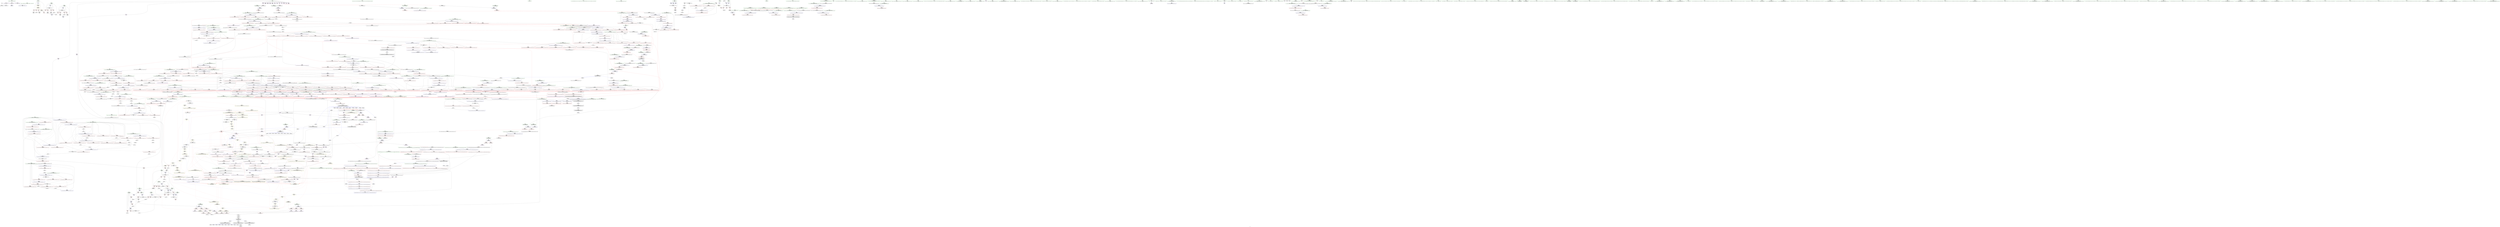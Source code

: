 digraph "SVFG" {
	label="SVFG";

	Node0x558b8584acd0 [shape=record,color=grey,label="{NodeID: 0\nNullPtr}"];
	Node0x558b8584acd0 -> Node0x558b858b9140[style=solid];
	Node0x558b8584acd0 -> Node0x558b858bfb90[style=solid];
	Node0x558b858bfe30 [shape=record,color=blue,label="{NodeID: 775\n57\<--9\ni\<--\n_Z5checkx\n}"];
	Node0x558b858bfe30 -> Node0x558b859452b0[style=dashed];
	Node0x558b858dba00 [shape=record,color=black,label="{NodeID: 1550\nMR_4V_2 = PHI(MR_4V_5, MR_4V_1, )\npts\{16 \}\n|{|<s1>19|<s2>20}}"];
	Node0x558b858dba00 -> Node0x558b8594cfb0[style=dashed];
	Node0x558b858dba00:s1 -> Node0x558b85972ba0[style=dashed,color=red];
	Node0x558b858dba00:s2 -> Node0x558b859680b0[style=dashed,color=red];
	Node0x558b858b6800 [shape=record,color=red,label="{NodeID: 443\n79\<--55\n\<--cnt\n_Z5checkx\n}"];
	Node0x558b858b6800 -> Node0x558b85909c50[style=solid];
	Node0x558b858aa9b0 [shape=record,color=green,label="{NodeID: 111\n566\<--567\n_ZNK9__gnu_cxx5__ops15_Iter_less_iterclIPSt4pairIixES5_EEbT_T0_\<--_ZNK9__gnu_cxx5__ops15_Iter_less_iterclIPSt4pairIixES5_EEbT_T0__field_insensitive\n}"];
	Node0x558b858c5860 [shape=record,color=blue,label="{NodeID: 886\n1090\<--1083\n__a.addr\<--__a\n_ZSt22__move_median_to_firstIPSt4pairIixEN9__gnu_cxx5__ops15_Iter_less_iterEEvT_S6_S6_S6_T0_\n}"];
	Node0x558b858c5860 -> Node0x558b858d0b30[style=dashed];
	Node0x558b858c5860 -> Node0x558b858d0c00[style=dashed];
	Node0x558b858c5860 -> Node0x558b858d0cd0[style=dashed];
	Node0x558b858c5860 -> Node0x558b858d0da0[style=dashed];
	Node0x558b858c5860 -> Node0x558b858d0e70[style=dashed];
	Node0x558b8596b4d0 [shape=record,color=yellow,style=double,label="{NodeID: 1661\n4V_1 = ENCHI(MR_4V_0)\npts\{16 \}\nFun[_ZNK9__gnu_cxx5__ops15_Iter_less_iterclIPSt4pairIixES5_EEbT_T0_]|{<s0>39}}"];
	Node0x558b8596b4d0:s0 -> Node0x558b85969090[style=dashed,color=red];
	Node0x558b858cc210 [shape=record,color=red,label="{NodeID: 554\n685\<--626\n\<--__parent\n_ZSt11__make_heapIPSt4pairIixEN9__gnu_cxx5__ops15_Iter_less_iterEEvT_S6_RT0_\n}"];
	Node0x558b858cc210 -> Node0x558b85907cd0[style=solid];
	Node0x558b858aefd0 [shape=record,color=green,label="{NodeID: 222\n1432\<--1433\n__first.addr\<--__first.addr_field_insensitive\n_ZSt13move_backwardIPSt4pairIixES2_ET0_T_S4_S3_\n}"];
	Node0x558b858aefd0 -> Node0x558b858d44e0[style=solid];
	Node0x558b858aefd0 -> Node0x558b858c7740[style=solid];
	Node0x558b8598bb50 [shape=record,color=yellow,style=double,label="{NodeID: 2104\n4V_6 = CSCHI(MR_4V_5)\npts\{16 \}\nCS[]|{<s0>38|<s1>38|<s2>46}}"];
	Node0x558b8598bb50:s0 -> Node0x558b858d7e00[style=dashed,color=blue];
	Node0x558b8598bb50:s1 -> Node0x558b85962bf0[style=dashed,color=blue];
	Node0x558b8598bb50:s2 -> Node0x558b8598b5d0[style=dashed,color=blue];
	Node0x558b85973fd0 [shape=record,color=yellow,style=double,label="{NodeID: 1772\n219V_1 = ENCHI(MR_219V_0)\npts\{16 9520000 9520001 \}\nFun[_ZNK9__gnu_cxx5__ops14_Iter_less_valclIPSt4pairIixES4_EEbT_RT0_]|{<s0>64|<s1>64|<s2>64}}"];
	Node0x558b85973fd0:s0 -> Node0x558b85969090[style=dashed,color=red];
	Node0x558b85973fd0:s1 -> Node0x558b85969360[style=dashed,color=red];
	Node0x558b85973fd0:s2 -> Node0x558b85969440[style=dashed,color=red];
	Node0x558b858d1c40 [shape=record,color=red,label="{NodeID: 665\n1197\<--1157\n\<--__first.addr\n_ZSt21__unguarded_partitionIPSt4pairIixEN9__gnu_cxx5__ops15_Iter_less_iterEET_S6_S6_S6_T0_\n}"];
	Node0x558b858d1c40 -> Node0x558b858b4370[style=solid];
	Node0x558b85906650 [shape=record,color=grey,label="{NodeID: 1440\n858 = Binary(857, 328, )\n}"];
	Node0x558b85906650 -> Node0x558b859067d0[style=solid];
	Node0x558b858bcdc0 [shape=record,color=purple,label="{NodeID: 333\n87\<--13\narrayidx3\<--a\n_Z5checkx\n}"];
	Node0x558b859f8a60 [shape=record,color=black,label="{NodeID: 2215\n492 = PHI(391, )\n1st arg _ZSt27__unguarded_partition_pivotIPSt4pairIixEN9__gnu_cxx5__ops15_Iter_less_iterEET_S6_S6_T0_ }"];
	Node0x558b859f8a60 -> Node0x558b858c1f80[style=solid];
	Node0x558b85849240 [shape=record,color=green,label="{NodeID: 1\n7\<--1\n__dso_handle\<--dummyObj\nGlob }"];
	Node0x558b858bff00 [shape=record,color=blue,label="{NodeID: 776\n59\<--76\nn\<--\n_Z5checkx\n}"];
	Node0x558b858bff00 -> Node0x558b858b6e80[style=dashed];
	Node0x558b858bff00 -> Node0x558b858b6f50[style=dashed];
	Node0x558b858bff00 -> Node0x558b858b7020[style=dashed];
	Node0x558b858bff00 -> Node0x558b858bff00[style=dashed];
	Node0x558b858bff00 -> Node0x558b8594fcb0[style=dashed];
	Node0x558b858dbf00 [shape=record,color=black,label="{NodeID: 1551\nMR_58V_3 = PHI(MR_58V_4, MR_58V_2, )\npts\{352 \}\n}"];
	Node0x558b858dbf00 -> Node0x558b858c8ee0[style=dashed];
	Node0x558b858dbf00 -> Node0x558b858c8fb0[style=dashed];
	Node0x558b858dbf00 -> Node0x558b858c9080[style=dashed];
	Node0x558b858dbf00 -> Node0x558b858c9150[style=dashed];
	Node0x558b858dbf00 -> Node0x558b858c9220[style=dashed];
	Node0x558b858dbf00 -> Node0x558b858c1900[style=dashed];
	Node0x558b858b68d0 [shape=record,color=red,label="{NodeID: 444\n92\<--55\n\<--cnt\n_Z5checkx\n}"];
	Node0x558b858b68d0 -> Node0x558b85907b50[style=solid];
	Node0x558b858aaab0 [shape=record,color=green,label="{NodeID: 112\n573\<--574\n_ZSt10__pop_heapIPSt4pairIixEN9__gnu_cxx5__ops15_Iter_less_iterEEvT_S6_S6_RT0_\<--_ZSt10__pop_heapIPSt4pairIixEN9__gnu_cxx5__ops15_Iter_less_iterEEvT_S6_S6_RT0__field_insensitive\n}"];
	Node0x558b858c5930 [shape=record,color=blue,label="{NodeID: 887\n1092\<--1084\n__b.addr\<--__b\n_ZSt22__move_median_to_firstIPSt4pairIixEN9__gnu_cxx5__ops15_Iter_less_iterEEvT_S6_S6_S6_T0_\n}"];
	Node0x558b858c5930 -> Node0x558b858d0f40[style=dashed];
	Node0x558b858c5930 -> Node0x558b858d1010[style=dashed];
	Node0x558b858c5930 -> Node0x558b858d10e0[style=dashed];
	Node0x558b858c5930 -> Node0x558b858d11b0[style=dashed];
	Node0x558b858c5930 -> Node0x558b858d1280[style=dashed];
	Node0x558b858cc2e0 [shape=record,color=red,label="{NodeID: 555\n689\<--626\n\<--__parent\n_ZSt11__make_heapIPSt4pairIixEN9__gnu_cxx5__ops15_Iter_less_iterEEvT_S6_RT0_\n}"];
	Node0x558b858cc2e0 -> Node0x558b85902a50[style=solid];
	Node0x558b858af0a0 [shape=record,color=green,label="{NodeID: 223\n1434\<--1435\n__last.addr\<--__last.addr_field_insensitive\n_ZSt13move_backwardIPSt4pairIixES2_ET0_T_S4_S3_\n}"];
	Node0x558b858af0a0 -> Node0x558b858d45b0[style=solid];
	Node0x558b858af0a0 -> Node0x558b858e7050[style=solid];
	Node0x558b858d1d10 [shape=record,color=red,label="{NodeID: 666\n1176\<--1159\n\<--__last.addr\n_ZSt21__unguarded_partitionIPSt4pairIixEN9__gnu_cxx5__ops15_Iter_less_iterEET_S6_S6_S6_T0_\n}"];
	Node0x558b858d1d10 -> Node0x558b858b41d0[style=solid];
	Node0x558b859067d0 [shape=record,color=grey,label="{NodeID: 1441\n859 = Binary(858, 328, )\n}"];
	Node0x558b859067d0 -> Node0x558b85909f50[style=solid];
	Node0x558b858bce90 [shape=record,color=purple,label="{NodeID: 334\n88\<--13\nfirst\<--a\n_Z5checkx\n}"];
	Node0x558b858bce90 -> Node0x558b858b7290[style=solid];
	Node0x558b859f8b70 [shape=record,color=black,label="{NodeID: 2216\n615 = PHI(551, )\n0th arg _ZSt11__make_heapIPSt4pairIixEN9__gnu_cxx5__ops15_Iter_less_iterEEvT_S6_RT0_ }"];
	Node0x558b859f8b70 -> Node0x558b858c2870[style=solid];
	Node0x558b858a6d70 [shape=record,color=green,label="{NodeID: 2\n9\<--1\n\<--dummyObj\nCan only get source location for instruction, argument, global var or function.}"];
	Node0x558b858bffd0 [shape=record,color=blue,label="{NodeID: 777\n51\<--83\nretval\<--\n_Z5checkx\n}"];
	Node0x558b858bffd0 -> Node0x558b8594f2b0[style=dashed];
	Node0x558b858dc400 [shape=record,color=black,label="{NodeID: 1552\nMR_60V_3 = PHI(MR_60V_4, MR_60V_2, )\npts\{354 \}\n}"];
	Node0x558b858dc400 -> Node0x558b858c92f0[style=dashed];
	Node0x558b858dc400 -> Node0x558b858c93c0[style=dashed];
	Node0x558b858dc400 -> Node0x558b858c1760[style=dashed];
	Node0x558b858b69a0 [shape=record,color=red,label="{NodeID: 445\n101\<--55\n\<--cnt\n_Z5checkx\n}"];
	Node0x558b858b69a0 -> Node0x558b85907250[style=solid];
	Node0x558b858aabb0 [shape=record,color=green,label="{NodeID: 113\n586\<--587\n__first.addr\<--__first.addr_field_insensitive\n_ZSt11__sort_heapIPSt4pairIixEN9__gnu_cxx5__ops15_Iter_less_iterEEvT_S6_RT0_\n}"];
	Node0x558b858aabb0 -> Node0x558b858cb370[style=solid];
	Node0x558b858aabb0 -> Node0x558b858cb440[style=solid];
	Node0x558b858aabb0 -> Node0x558b858c2530[style=solid];
	Node0x558b858c5a00 [shape=record,color=blue,label="{NodeID: 888\n1094\<--1085\n__c.addr\<--__c\n_ZSt22__move_median_to_firstIPSt4pairIixEN9__gnu_cxx5__ops15_Iter_less_iterEEvT_S6_S6_S6_T0_\n}"];
	Node0x558b858c5a00 -> Node0x558b858d1350[style=dashed];
	Node0x558b858c5a00 -> Node0x558b858d1420[style=dashed];
	Node0x558b858c5a00 -> Node0x558b858d14f0[style=dashed];
	Node0x558b858c5a00 -> Node0x558b858d15c0[style=dashed];
	Node0x558b858c5a00 -> Node0x558b858d1690[style=dashed];
	Node0x558b858c5a00 -> Node0x558b858d1760[style=dashed];
	Node0x558b858cc3b0 [shape=record,color=red,label="{NodeID: 556\n679\<--678\n\<--\n_ZSt11__make_heapIPSt4pairIixEN9__gnu_cxx5__ops15_Iter_less_iterEEvT_S6_RT0_\n|{<s0>38}}"];
	Node0x558b858cc3b0:s0 -> Node0x558b859fe590[style=solid,color=red];
	Node0x558b858af170 [shape=record,color=green,label="{NodeID: 224\n1436\<--1437\n__result.addr\<--__result.addr_field_insensitive\n_ZSt13move_backwardIPSt4pairIixES2_ET0_T_S4_S3_\n}"];
	Node0x558b858af170 -> Node0x558b858d4680[style=solid];
	Node0x558b858af170 -> Node0x558b858e7120[style=solid];
	Node0x558b858d1de0 [shape=record,color=red,label="{NodeID: 667\n1181\<--1159\n\<--__last.addr\n_ZSt21__unguarded_partitionIPSt4pairIixEN9__gnu_cxx5__ops15_Iter_less_iterEET_S6_S6_S6_T0_\n|{<s0>77}}"];
	Node0x558b858d1de0:s0 -> Node0x558b859fb3e0[style=solid,color=red];
	Node0x558b85906950 [shape=record,color=grey,label="{NodeID: 1442\n292 = Binary(291, 114, )\n}"];
	Node0x558b85906950 -> Node0x558b858c1280[style=solid];
	Node0x558b858bcf60 [shape=record,color=purple,label="{NodeID: 335\n149\<--13\narrayidx\<--a\n_Z5solvei\n}"];
	Node0x558b859f8c80 [shape=record,color=black,label="{NodeID: 2217\n616 = PHI(552, )\n1st arg _ZSt11__make_heapIPSt4pairIixEN9__gnu_cxx5__ops15_Iter_less_iterEEvT_S6_RT0_ }"];
	Node0x558b859f8c80 -> Node0x558b858c2940[style=solid];
	Node0x558b858a6e00 [shape=record,color=green,label="{NodeID: 3\n17\<--1\n_ZSt3cin\<--dummyObj\nGlob }"];
	Node0x558b858c00a0 [shape=record,color=blue,label="{NodeID: 778\n61\<--89\nexp\<--\n_Z5checkx\n}"];
	Node0x558b858c00a0 -> Node0x558b858b70f0[style=dashed];
	Node0x558b858c00a0 -> Node0x558b858c00a0[style=dashed];
	Node0x558b858c00a0 -> Node0x558b859501b0[style=dashed];
	Node0x558b858dc900 [shape=record,color=black,label="{NodeID: 1553\nMR_62V_2 = PHI(MR_62V_3, MR_62V_1, )\npts\{358 \}\n}"];
	Node0x558b858dc900 -> Node0x558b858c1830[style=dashed];
	Node0x558b858b6a70 [shape=record,color=red,label="{NodeID: 446\n104\<--55\n\<--cnt\n_Z5checkx\n}"];
	Node0x558b858b6a70 -> Node0x558b8590a3d0[style=solid];
	Node0x558b858af640 [shape=record,color=green,label="{NodeID: 114\n588\<--589\n__last.addr\<--__last.addr_field_insensitive\n_ZSt11__sort_heapIPSt4pairIixEN9__gnu_cxx5__ops15_Iter_less_iterEEvT_S6_RT0_\n}"];
	Node0x558b858af640 -> Node0x558b858cb510[style=solid];
	Node0x558b858af640 -> Node0x558b858cb5e0[style=solid];
	Node0x558b858af640 -> Node0x558b858cb6b0[style=solid];
	Node0x558b858af640 -> Node0x558b858cb780[style=solid];
	Node0x558b858af640 -> Node0x558b858c2600[style=solid];
	Node0x558b858af640 -> Node0x558b858c27a0[style=solid];
	Node0x558b858c5ad0 [shape=record,color=blue,label="{NodeID: 889\n1157\<--1152\n__first.addr\<--__first\n_ZSt21__unguarded_partitionIPSt4pairIixEN9__gnu_cxx5__ops15_Iter_less_iterEET_S6_S6_S6_T0_\n}"];
	Node0x558b858c5ad0 -> Node0x558b858de700[style=dashed];
	Node0x558b858cc480 [shape=record,color=red,label="{NodeID: 557\n681\<--680\n\<--\n_ZSt11__make_heapIPSt4pairIixEN9__gnu_cxx5__ops15_Iter_less_iterEEvT_S6_RT0_\n|{<s0>38}}"];
	Node0x558b858cc480:s0 -> Node0x558b859fe6e0[style=solid,color=red];
	Node0x558b858af240 [shape=record,color=green,label="{NodeID: 225\n1443\<--1444\n_ZSt12__miter_baseIPSt4pairIixEET_S3_\<--_ZSt12__miter_baseIPSt4pairIixEET_S3__field_insensitive\n}"];
	Node0x558b858d1eb0 [shape=record,color=red,label="{NodeID: 668\n1184\<--1159\n\<--__last.addr\n_ZSt21__unguarded_partitionIPSt4pairIixEN9__gnu_cxx5__ops15_Iter_less_iterEET_S6_S6_S6_T0_\n}"];
	Node0x558b858d1eb0 -> Node0x558b858b42a0[style=solid];
	Node0x558b85906ad0 [shape=record,color=grey,label="{NodeID: 1443\n868 = Binary(867, 97, )\n}"];
	Node0x558b858bd030 [shape=record,color=purple,label="{NodeID: 336\n150\<--13\nsecond\<--a\n_Z5solvei\n}"];
	Node0x558b859f8d90 [shape=record,color=black,label="{NodeID: 2218\n617 = PHI(538, )\n2nd arg _ZSt11__make_heapIPSt4pairIixEN9__gnu_cxx5__ops15_Iter_less_iterEEvT_S6_RT0_ }"];
	Node0x558b859f8d90 -> Node0x558b858c2a10[style=solid];
	Node0x558b858a6e90 [shape=record,color=green,label="{NodeID: 4\n18\<--1\n.str\<--dummyObj\nGlob }"];
	Node0x558b858c0170 [shape=record,color=blue,label="{NodeID: 779\n55\<--93\ncnt\<--sub\n_Z5checkx\n}"];
	Node0x558b858c0170 -> Node0x558b858b69a0[style=dashed];
	Node0x558b858c0170 -> Node0x558b858c0240[style=dashed];
	Node0x558b858dce00 [shape=record,color=black,label="{NodeID: 1554\nMR_4V_2 = PHI(MR_4V_3, MR_4V_1, )\npts\{16 \}\n|{<s0>27|<s1>33}}"];
	Node0x558b858dce00:s0 -> Node0x558b8598ac30[style=dashed,color=blue];
	Node0x558b858dce00:s1 -> Node0x558b8596be80[style=dashed,color=red];
	Node0x558b858b6b40 [shape=record,color=red,label="{NodeID: 447\n68\<--57\n\<--i\n_Z5checkx\n}"];
	Node0x558b858b6b40 -> Node0x558b85908d50[style=solid];
	Node0x558b858af710 [shape=record,color=green,label="{NodeID: 115\n590\<--591\n__comp.addr\<--__comp.addr_field_insensitive\n_ZSt11__sort_heapIPSt4pairIixEN9__gnu_cxx5__ops15_Iter_less_iterEEvT_S6_RT0_\n}"];
	Node0x558b858af710 -> Node0x558b858cb850[style=solid];
	Node0x558b858af710 -> Node0x558b858c26d0[style=solid];
	Node0x558b858c5ba0 [shape=record,color=blue,label="{NodeID: 890\n1159\<--1153\n__last.addr\<--__last\n_ZSt21__unguarded_partitionIPSt4pairIixEN9__gnu_cxx5__ops15_Iter_less_iterEET_S6_S6_S6_T0_\n}"];
	Node0x558b858c5ba0 -> Node0x558b858d1d10[style=dashed];
	Node0x558b858c5ba0 -> Node0x558b858c5e10[style=dashed];
	Node0x558b8596b8b0 [shape=record,color=yellow,style=double,label="{NodeID: 1665\n4V_1 = ENCHI(MR_4V_0)\npts\{16 \}\nFun[_ZSt13move_backwardIPSt4pairIixES2_ET0_T_S4_S3_]|{<s0>101}}"];
	Node0x558b8596b8b0:s0 -> Node0x558b8596a8b0[style=dashed,color=red];
	Node0x558b858cc550 [shape=record,color=red,label="{NodeID: 558\n707\<--698\nthis1\<--this.addr\n_ZNK9__gnu_cxx5__ops15_Iter_less_iterclIPSt4pairIixES5_EEbT_T0_\n}"];
	Node0x558b858af340 [shape=record,color=green,label="{NodeID: 226\n1449\<--1450\n_ZSt23__copy_move_backward_a2ILb1EPSt4pairIixES2_ET1_T0_S4_S3_\<--_ZSt23__copy_move_backward_a2ILb1EPSt4pairIixES2_ET1_T0_S4_S3__field_insensitive\n}"];
	Node0x558b858d1f80 [shape=record,color=red,label="{NodeID: 669\n1189\<--1159\n\<--__last.addr\n_ZSt21__unguarded_partitionIPSt4pairIixEN9__gnu_cxx5__ops15_Iter_less_iterEET_S6_S6_S6_T0_\n}"];
	Node0x558b858d1f80 -> Node0x558b859097d0[style=solid];
	Node0x558b85906c50 [shape=record,color=grey,label="{NodeID: 1444\n864 = Binary(328, 863, )\n}"];
	Node0x558b85906c50 -> Node0x558b858c4270[style=solid];
	Node0x558b858bd100 [shape=record,color=purple,label="{NodeID: 337\n156\<--13\narrayidx3\<--a\n_Z5solvei\n}"];
	Node0x558b859f8ea0 [shape=record,color=black,label="{NodeID: 2219\n1045 = PHI(708, 1040, 1617, )\n0th arg _ZStltIixEbRKSt4pairIT_T0_ES5_ }"];
	Node0x558b859f8ea0 -> Node0x558b858c55f0[style=solid];
	Node0x558b858a6f20 [shape=record,color=green,label="{NodeID: 5\n21\<--1\n\<--dummyObj\nCan only get source location for instruction, argument, global var or function.}"];
	Node0x558b858c0240 [shape=record,color=blue,label="{NodeID: 780\n55\<--102\ncnt\<--add\n_Z5checkx\n}"];
	Node0x558b858c0240 -> Node0x558b858b6800[style=dashed];
	Node0x558b858c0240 -> Node0x558b858b68d0[style=dashed];
	Node0x558b858c0240 -> Node0x558b858b6a70[style=dashed];
	Node0x558b858c0240 -> Node0x558b858c0170[style=dashed];
	Node0x558b858c0240 -> Node0x558b8594f7b0[style=dashed];
	Node0x558b858dd300 [shape=record,color=black,label="{NodeID: 1555\nMR_118V_3 = PHI(MR_118V_4, MR_118V_2, )\npts\{589 \}\n}"];
	Node0x558b858dd300 -> Node0x558b858cb510[style=dashed];
	Node0x558b858dd300 -> Node0x558b858cb5e0[style=dashed];
	Node0x558b858dd300 -> Node0x558b858c27a0[style=dashed];
	Node0x558b858b6c10 [shape=record,color=red,label="{NodeID: 448\n72\<--57\n\<--i\n_Z5checkx\n}"];
	Node0x558b858b6c10 -> Node0x558b858b9410[style=solid];
	Node0x558b858af7e0 [shape=record,color=green,label="{NodeID: 116\n618\<--619\n__first.addr\<--__first.addr_field_insensitive\n_ZSt11__make_heapIPSt4pairIixEN9__gnu_cxx5__ops15_Iter_less_iterEEvT_S6_RT0_\n}"];
	Node0x558b858af7e0 -> Node0x558b858cb920[style=solid];
	Node0x558b858af7e0 -> Node0x558b858cb9f0[style=solid];
	Node0x558b858af7e0 -> Node0x558b858cbac0[style=solid];
	Node0x558b858af7e0 -> Node0x558b858cbb90[style=solid];
	Node0x558b858af7e0 -> Node0x558b858c2870[style=solid];
	Node0x558b858c5c70 [shape=record,color=blue,label="{NodeID: 891\n1161\<--1154\n__pivot.addr\<--__pivot\n_ZSt21__unguarded_partitionIPSt4pairIixEN9__gnu_cxx5__ops15_Iter_less_iterEET_S6_S6_S6_T0_\n}"];
	Node0x558b858c5c70 -> Node0x558b858d2120[style=dashed];
	Node0x558b858c5c70 -> Node0x558b858d21f0[style=dashed];
	Node0x558b858cc620 [shape=record,color=red,label="{NodeID: 559\n708\<--700\n\<--__it1.addr\n_ZNK9__gnu_cxx5__ops15_Iter_less_iterclIPSt4pairIixES5_EEbT_T0_\n|{<s0>39}}"];
	Node0x558b858cc620:s0 -> Node0x558b859f8ea0[style=solid,color=red];
	Node0x558b858af440 [shape=record,color=green,label="{NodeID: 227\n1454\<--1455\n__comp\<--__comp_field_insensitive\n_ZSt25__unguarded_linear_insertIPSt4pairIixEN9__gnu_cxx5__ops14_Val_less_iterEEvT_T0_\n|{<s0>104}}"];
	Node0x558b858af440:s0 -> Node0x558b859fd8e0[style=solid,color=red];
	Node0x558b858d2050 [shape=record,color=red,label="{NodeID: 670\n1195\<--1159\n\<--__last.addr\n_ZSt21__unguarded_partitionIPSt4pairIixEN9__gnu_cxx5__ops15_Iter_less_iterEET_S6_S6_S6_T0_\n|{<s0>78}}"];
	Node0x558b858d2050:s0 -> Node0x558b859fd5e0[style=solid,color=red];
	Node0x558b85906dd0 [shape=record,color=grey,label="{NodeID: 1445\n113 = Binary(112, 114, )\n}"];
	Node0x558b85906dd0 -> Node0x558b858c03e0[style=solid];
	Node0x558b858bd1d0 [shape=record,color=purple,label="{NodeID: 338\n157\<--13\nfirst\<--a\n_Z5solvei\n}"];
	Node0x558b859f9030 [shape=record,color=black,label="{NodeID: 2220\n1046 = PHI(709, 1041, 1618, )\n1st arg _ZStltIixEbRKSt4pairIT_T0_ES5_ }"];
	Node0x558b859f9030 -> Node0x558b858c56c0[style=solid];
	Node0x558b858a7760 [shape=record,color=green,label="{NodeID: 6\n83\<--1\n\<--dummyObj\nCan only get source location for instruction, argument, global var or function.}"];
	Node0x558b858c0310 [shape=record,color=blue,label="{NodeID: 781\n51\<--109\nretval\<--\n_Z5checkx\n}"];
	Node0x558b858c0310 -> Node0x558b8594f2b0[style=dashed];
	Node0x558b858dd800 [shape=record,color=black,label="{NodeID: 1556\nMR_4V_3 = PHI(MR_4V_4, MR_4V_1, )\npts\{16 \}\n|{|<s1>117}}"];
	Node0x558b858dd800 -> Node0x558b85940c90[style=dashed];
	Node0x558b858dd800:s1 -> Node0x558b85943060[style=dashed,color=red];
	Node0x558b858b6ce0 [shape=record,color=red,label="{NodeID: 449\n85\<--57\n\<--i\n_Z5checkx\n}"];
	Node0x558b858b6ce0 -> Node0x558b858b94e0[style=solid];
	Node0x558b858af8b0 [shape=record,color=green,label="{NodeID: 117\n620\<--621\n__last.addr\<--__last.addr_field_insensitive\n_ZSt11__make_heapIPSt4pairIixEN9__gnu_cxx5__ops15_Iter_less_iterEEvT_S6_RT0_\n}"];
	Node0x558b858af8b0 -> Node0x558b858cbc60[style=solid];
	Node0x558b858af8b0 -> Node0x558b858cbd30[style=solid];
	Node0x558b858af8b0 -> Node0x558b858c2940[style=solid];
	Node0x558b858c5d40 [shape=record,color=blue,label="{NodeID: 892\n1157\<--1173\n__first.addr\<--incdec.ptr\n_ZSt21__unguarded_partitionIPSt4pairIixEN9__gnu_cxx5__ops15_Iter_less_iterEET_S6_S6_S6_T0_\n}"];
	Node0x558b858c5d40 -> Node0x558b858de700[style=dashed];
	Node0x558b858cc6f0 [shape=record,color=red,label="{NodeID: 560\n709\<--702\n\<--__it2.addr\n_ZNK9__gnu_cxx5__ops15_Iter_less_iterclIPSt4pairIixES5_EEbT_T0_\n|{<s0>39}}"];
	Node0x558b858cc6f0:s0 -> Node0x558b859f9030[style=solid,color=red];
	Node0x558b858af510 [shape=record,color=green,label="{NodeID: 228\n1456\<--1457\n__last.addr\<--__last.addr_field_insensitive\n_ZSt25__unguarded_linear_insertIPSt4pairIixEN9__gnu_cxx5__ops14_Val_less_iterEEvT_T0_\n}"];
	Node0x558b858af510 -> Node0x558b858d4750[style=solid];
	Node0x558b858af510 -> Node0x558b858d4820[style=solid];
	Node0x558b858af510 -> Node0x558b858d48f0[style=solid];
	Node0x558b858af510 -> Node0x558b858d49c0[style=solid];
	Node0x558b858af510 -> Node0x558b858e71f0[style=solid];
	Node0x558b858af510 -> Node0x558b858e7600[style=solid];
	Node0x558b858d2120 [shape=record,color=red,label="{NodeID: 671\n1169\<--1161\n\<--__pivot.addr\n_ZSt21__unguarded_partitionIPSt4pairIixEN9__gnu_cxx5__ops15_Iter_less_iterEET_S6_S6_S6_T0_\n|{<s0>76}}"];
	Node0x558b858d2120:s0 -> Node0x558b859fb3e0[style=solid,color=red];
	Node0x558b85906f50 [shape=record,color=grey,label="{NodeID: 1446\n838 = Binary(837, 388, )\n}"];
	Node0x558b85906f50 -> Node0x558b858c40d0[style=solid];
	Node0x558b858bd2a0 [shape=record,color=purple,label="{NodeID: 339\n166\<--13\n\<--a\n_Z5solvei\n}"];
	Node0x558b859f91f0 [shape=record,color=black,label="{NodeID: 2221\n1563 = PHI(1548, )\n0th arg _ZNSt20__copy_move_backwardILb1ELb0ESt26random_access_iterator_tagE13__copy_move_bIPSt4pairIixES5_EET0_T_S7_S6_ }"];
	Node0x558b859f91f0 -> Node0x558b858e7ef0[style=solid];
	Node0x558b858a77f0 [shape=record,color=green,label="{NodeID: 7\n97\<--1\n\<--dummyObj\nCan only get source location for instruction, argument, global var or function.}"];
	Node0x558b858c03e0 [shape=record,color=blue,label="{NodeID: 782\n57\<--113\ni\<--inc\n_Z5checkx\n}"];
	Node0x558b858c03e0 -> Node0x558b859452b0[style=dashed];
	Node0x558b858b6db0 [shape=record,color=red,label="{NodeID: 450\n112\<--57\n\<--i\n_Z5checkx\n}"];
	Node0x558b858b6db0 -> Node0x558b85906dd0[style=solid];
	Node0x558b858af980 [shape=record,color=green,label="{NodeID: 118\n622\<--623\n__comp.addr\<--__comp.addr_field_insensitive\n_ZSt11__make_heapIPSt4pairIixEN9__gnu_cxx5__ops15_Iter_less_iterEEvT_S6_RT0_\n}"];
	Node0x558b858af980 -> Node0x558b858cbe00[style=solid];
	Node0x558b858af980 -> Node0x558b858c2a10[style=solid];
	Node0x558b858c5e10 [shape=record,color=blue,label="{NodeID: 893\n1159\<--1177\n__last.addr\<--incdec.ptr3\n_ZSt21__unguarded_partitionIPSt4pairIixEN9__gnu_cxx5__ops15_Iter_less_iterEET_S6_S6_S6_T0_\n}"];
	Node0x558b858c5e10 -> Node0x558b858d7900[style=dashed];
	Node0x558b858cc7c0 [shape=record,color=red,label="{NodeID: 561\n742\<--719\n\<--__first.addr\n_ZSt10__pop_heapIPSt4pairIixEN9__gnu_cxx5__ops15_Iter_less_iterEEvT_S6_S6_RT0_\n|{<s0>42}}"];
	Node0x558b858cc7c0:s0 -> Node0x558b859ff5b0[style=solid,color=red];
	Node0x558b858b7830 [shape=record,color=green,label="{NodeID: 229\n1458\<--1459\n__val\<--__val_field_insensitive\n_ZSt25__unguarded_linear_insertIPSt4pairIixEN9__gnu_cxx5__ops14_Val_less_iterEEvT_T0_\n|{|<s1>104|<s2>107}}"];
	Node0x558b858b7830 -> Node0x558b858bc330[style=solid];
	Node0x558b858b7830:s1 -> Node0x558b859fd9f0[style=solid,color=red];
	Node0x558b858b7830:s2 -> Node0x558b859ff5b0[style=solid,color=red];
	Node0x558b858d21f0 [shape=record,color=red,label="{NodeID: 672\n1180\<--1161\n\<--__pivot.addr\n_ZSt21__unguarded_partitionIPSt4pairIixEN9__gnu_cxx5__ops15_Iter_less_iterEET_S6_S6_S6_T0_\n|{<s0>77}}"];
	Node0x558b858d21f0:s0 -> Node0x558b859fb060[style=solid,color=red];
	Node0x558b859070d0 [shape=record,color=grey,label="{NodeID: 1447\n853 = Binary(852, 97, )\n}"];
	Node0x558b859070d0 -> Node0x558b8590a550[style=solid];
	Node0x558b858bd370 [shape=record,color=purple,label="{NodeID: 340\n168\<--13\n\<--a\n_Z5solvei\n|{<s0>6}}"];
	Node0x558b858bd370:s0 -> Node0x558b859fdd60[style=solid,color=red];
	Node0x558b859f9300 [shape=record,color=black,label="{NodeID: 2222\n1564 = PHI(1549, )\n1st arg _ZNSt20__copy_move_backwardILb1ELb0ESt26random_access_iterator_tagE13__copy_move_bIPSt4pairIixES5_EET0_T_S7_S6_ }"];
	Node0x558b859f9300 -> Node0x558b858e7fc0[style=solid];
	Node0x558b858a7880 [shape=record,color=green,label="{NodeID: 8\n106\<--1\n\<--dummyObj\nCan only get source location for instruction, argument, global var or function.}"];
	Node0x558b858c04b0 [shape=record,color=blue,label="{NodeID: 783\n51\<--109\nretval\<--\n_Z5checkx\n}"];
	Node0x558b858c04b0 -> Node0x558b8594f2b0[style=dashed];
	Node0x558b858b6e80 [shape=record,color=red,label="{NodeID: 451\n78\<--59\n\<--n\n_Z5checkx\n}"];
	Node0x558b858b6e80 -> Node0x558b85909c50[style=solid];
	Node0x558b858afa50 [shape=record,color=green,label="{NodeID: 119\n624\<--625\n__len\<--__len_field_insensitive\n_ZSt11__make_heapIPSt4pairIixEN9__gnu_cxx5__ops15_Iter_less_iterEEvT_S6_RT0_\n}"];
	Node0x558b858afa50 -> Node0x558b858cbed0[style=solid];
	Node0x558b858afa50 -> Node0x558b858cbfa0[style=solid];
	Node0x558b858afa50 -> Node0x558b858c2ae0[style=solid];
	Node0x558b858c5ee0 [shape=record,color=blue,label="{NodeID: 894\n1159\<--1185\n__last.addr\<--incdec.ptr7\n_ZSt21__unguarded_partitionIPSt4pairIixEN9__gnu_cxx5__ops15_Iter_less_iterEET_S6_S6_S6_T0_\n}"];
	Node0x558b858c5ee0 -> Node0x558b858d7900[style=dashed];
	Node0x558b858cc890 [shape=record,color=red,label="{NodeID: 562\n748\<--719\n\<--__first.addr\n_ZSt10__pop_heapIPSt4pairIixEN9__gnu_cxx5__ops15_Iter_less_iterEEvT_S6_S6_RT0_\n|{<s0>46}}"];
	Node0x558b858cc890:s0 -> Node0x558b859fe1a0[style=solid,color=red];
	Node0x558b858b78c0 [shape=record,color=green,label="{NodeID: 230\n1460\<--1461\n__next\<--__next_field_insensitive\n_ZSt25__unguarded_linear_insertIPSt4pairIixEN9__gnu_cxx5__ops14_Val_less_iterEEvT_T0_\n}"];
	Node0x558b858b78c0 -> Node0x558b858d4a90[style=solid];
	Node0x558b858b78c0 -> Node0x558b858d4b60[style=solid];
	Node0x558b858b78c0 -> Node0x558b858d4c30[style=solid];
	Node0x558b858b78c0 -> Node0x558b858d4d00[style=solid];
	Node0x558b858b78c0 -> Node0x558b858d4dd0[style=solid];
	Node0x558b858b78c0 -> Node0x558b858e7460[style=solid];
	Node0x558b858b78c0 -> Node0x558b858e7530[style=solid];
	Node0x558b858b78c0 -> Node0x558b858e76d0[style=solid];
	Node0x558b858d22c0 [shape=record,color=red,label="{NodeID: 673\n1210\<--1204\n\<--__a.addr\n_ZSt9iter_swapIPSt4pairIixES2_EvT_T0_\n|{<s0>79}}"];
	Node0x558b858d22c0:s0 -> Node0x558b859fa080[style=solid,color=red];
	Node0x558b85907250 [shape=record,color=grey,label="{NodeID: 1448\n102 = Binary(101, 100, )\n}"];
	Node0x558b85907250 -> Node0x558b858c0240[style=solid];
	Node0x558b858bd440 [shape=record,color=purple,label="{NodeID: 341\n174\<--13\n\<--a\n_Z5solvei\n}"];
	Node0x558b859f9410 [shape=record,color=black,label="{NodeID: 2223\n1565 = PHI(1550, )\n2nd arg _ZNSt20__copy_move_backwardILb1ELb0ESt26random_access_iterator_tagE13__copy_move_bIPSt4pairIixES5_EET0_T_S7_S6_ }"];
	Node0x558b859f9410 -> Node0x558b858e8090[style=solid];
	Node0x558b858a7910 [shape=record,color=green,label="{NodeID: 9\n109\<--1\n\<--dummyObj\nCan only get source location for instruction, argument, global var or function.}"];
	Node0x558b858c0580 [shape=record,color=blue,label="{NodeID: 784\n125\<--124\ncase_num.addr\<--case_num\n_Z5solvei\n}"];
	Node0x558b858c0580 -> Node0x558b858b7360[style=dashed];
	Node0x558b858de700 [shape=record,color=black,label="{NodeID: 1559\nMR_242V_4 = PHI(MR_242V_5, MR_242V_3, )\npts\{1158 \}\n}"];
	Node0x558b858de700 -> Node0x558b858d1830[style=dashed];
	Node0x558b858de700 -> Node0x558b858d1900[style=dashed];
	Node0x558b858de700 -> Node0x558b858d19d0[style=dashed];
	Node0x558b858de700 -> Node0x558b858d1aa0[style=dashed];
	Node0x558b858de700 -> Node0x558b858d1b70[style=dashed];
	Node0x558b858de700 -> Node0x558b858d1c40[style=dashed];
	Node0x558b858de700 -> Node0x558b858c5d40[style=dashed];
	Node0x558b858de700 -> Node0x558b858c5fb0[style=dashed];
	Node0x558b858b6f50 [shape=record,color=red,label="{NodeID: 452\n91\<--59\n\<--n\n_Z5checkx\n}"];
	Node0x558b858b6f50 -> Node0x558b85907b50[style=solid];
	Node0x558b858afb20 [shape=record,color=green,label="{NodeID: 120\n626\<--627\n__parent\<--__parent_field_insensitive\n_ZSt11__make_heapIPSt4pairIixEN9__gnu_cxx5__ops15_Iter_less_iterEEvT_S6_RT0_\n}"];
	Node0x558b858afb20 -> Node0x558b858cc070[style=solid];
	Node0x558b858afb20 -> Node0x558b858cc140[style=solid];
	Node0x558b858afb20 -> Node0x558b858cc210[style=solid];
	Node0x558b858afb20 -> Node0x558b858cc2e0[style=solid];
	Node0x558b858afb20 -> Node0x558b858c2bb0[style=solid];
	Node0x558b858afb20 -> Node0x558b858c2fc0[style=solid];
	Node0x558b858c5fb0 [shape=record,color=blue,label="{NodeID: 895\n1157\<--1198\n__first.addr\<--incdec.ptr9\n_ZSt21__unguarded_partitionIPSt4pairIixEN9__gnu_cxx5__ops15_Iter_less_iterEET_S6_S6_S6_T0_\n}"];
	Node0x558b858c5fb0 -> Node0x558b858de700[style=dashed];
	Node0x558b858cc960 [shape=record,color=red,label="{NodeID: 563\n750\<--719\n\<--__first.addr\n_ZSt10__pop_heapIPSt4pairIixEN9__gnu_cxx5__ops15_Iter_less_iterEEvT_S6_S6_RT0_\n}"];
	Node0x558b858cc960 -> Node0x558b858bb2f0[style=solid];
	Node0x558b858b7990 [shape=record,color=green,label="{NodeID: 231\n1476\<--1477\n_ZNK9__gnu_cxx5__ops14_Val_less_iterclISt4pairIixEPS4_EEbRT_T0_\<--_ZNK9__gnu_cxx5__ops14_Val_less_iterclISt4pairIixEPS4_EEbRT_T0__field_insensitive\n}"];
	Node0x558b8598c7b0 [shape=record,color=yellow,style=double,label="{NodeID: 2113\n4V_2 = CSCHI(MR_4V_1)\npts\{16 \}\nCS[]|{<s0>67|<s1>69|<s2>70|<s3>72|<s4>74|<s5>75|<s6>78|<s7>117}}"];
	Node0x558b8598c7b0:s0 -> Node0x558b858da600[style=dashed,color=blue];
	Node0x558b8598c7b0:s1 -> Node0x558b858da600[style=dashed,color=blue];
	Node0x558b8598c7b0:s2 -> Node0x558b858da600[style=dashed,color=blue];
	Node0x558b8598c7b0:s3 -> Node0x558b858da600[style=dashed,color=blue];
	Node0x558b8598c7b0:s4 -> Node0x558b858da600[style=dashed,color=blue];
	Node0x558b8598c7b0:s5 -> Node0x558b858da600[style=dashed,color=blue];
	Node0x558b8598c7b0:s6 -> Node0x558b8593fb70[style=dashed,color=blue];
	Node0x558b8598c7b0:s7 -> Node0x558b858dd800[style=dashed,color=blue];
	Node0x558b858d2390 [shape=record,color=red,label="{NodeID: 674\n1211\<--1206\n\<--__b.addr\n_ZSt9iter_swapIPSt4pairIixES2_EvT_T0_\n|{<s0>79}}"];
	Node0x558b858d2390:s0 -> Node0x558b859fa190[style=solid,color=red];
	Node0x558b859073d0 [shape=record,color=grey,label="{NodeID: 1449\n327 = Binary(324, 328, )\n|{<s0>17}}"];
	Node0x558b859073d0:s0 -> Node0x558b859fcb30[style=solid,color=red];
	Node0x558b858bd510 [shape=record,color=purple,label="{NodeID: 342\n176\<--13\n\<--a\n_Z5solvei\n|{<s0>7}}"];
	Node0x558b858bd510:s0 -> Node0x558b859fdf80[style=solid,color=red];
	Node0x558b859f9520 [shape=record,color=black,label="{NodeID: 2224\n1282 = PHI(1247, )\n0th arg _ZSt4swapIxENSt9enable_ifIXsr6__and_ISt6__not_ISt15__is_tuple_likeIT_EESt21is_move_constructibleIS3_ESt18is_move_assignableIS3_EEE5valueEvE4typeERS3_SC_ }"];
	Node0x558b859f9520 -> Node0x558b858c6970[style=solid];
	Node0x558b858a79a0 [shape=record,color=green,label="{NodeID: 10\n114\<--1\n\<--dummyObj\nCan only get source location for instruction, argument, global var or function.}"];
	Node0x558b858c0650 [shape=record,color=blue,label="{NodeID: 785\n127\<--9\ni\<--\n_Z5solvei\n}"];
	Node0x558b858c0650 -> Node0x558b859506b0[style=dashed];
	Node0x558b858dec00 [shape=record,color=black,label="{NodeID: 1560\nMR_301V_3 = PHI(MR_301V_4, MR_301V_2, )\npts\{1403 \}\n}"];
	Node0x558b858dec00 -> Node0x558b858d4270[style=dashed];
	Node0x558b858dec00 -> Node0x558b858d4340[style=dashed];
	Node0x558b858dec00 -> Node0x558b858d4410[style=dashed];
	Node0x558b858dec00 -> Node0x558b858c7670[style=dashed];
	Node0x558b858b7020 [shape=record,color=red,label="{NodeID: 453\n95\<--59\n\<--n\n_Z5checkx\n}"];
	Node0x558b858b7020 -> Node0x558b859079d0[style=solid];
	Node0x558b858afbf0 [shape=record,color=green,label="{NodeID: 121\n628\<--629\n__value\<--__value_field_insensitive\n_ZSt11__make_heapIPSt4pairIixEN9__gnu_cxx5__ops15_Iter_less_iterEEvT_S6_RT0_\n|{|<s1>36}}"];
	Node0x558b858afbf0 -> Node0x558b858ba6c0[style=solid];
	Node0x558b858afbf0:s1 -> Node0x558b859ff5b0[style=solid,color=red];
	Node0x558b858c6080 [shape=record,color=blue,label="{NodeID: 896\n1204\<--1202\n__a.addr\<--__a\n_ZSt9iter_swapIPSt4pairIixES2_EvT_T0_\n}"];
	Node0x558b858c6080 -> Node0x558b858d22c0[style=dashed];
	Node0x558b8596be80 [shape=record,color=yellow,style=double,label="{NodeID: 1671\n4V_1 = ENCHI(MR_4V_0)\npts\{16 \}\nFun[_ZSt10__pop_heapIPSt4pairIixEN9__gnu_cxx5__ops15_Iter_less_iterEEvT_S6_S6_RT0_]|{|<s2>43|<s3>43}}"];
	Node0x558b8596be80 -> Node0x558b858d67d0[style=dashed];
	Node0x558b8596be80 -> Node0x558b858d68a0[style=dashed];
	Node0x558b8596be80:s2 -> Node0x558b858ce9e0[style=dashed,color=red];
	Node0x558b8596be80:s3 -> Node0x558b858c4750[style=dashed,color=red];
	Node0x558b858cca30 [shape=record,color=red,label="{NodeID: 564\n749\<--721\n\<--__last.addr\n_ZSt10__pop_heapIPSt4pairIixEN9__gnu_cxx5__ops15_Iter_less_iterEEvT_S6_S6_RT0_\n}"];
	Node0x558b858cca30 -> Node0x558b858bb220[style=solid];
	Node0x558b858b7a90 [shape=record,color=green,label="{NodeID: 232\n1494\<--1495\nretval\<--retval_field_insensitive\n_ZN9__gnu_cxx5__ops15__val_comp_iterENS0_15_Iter_less_iterE\n}"];
	Node0x558b8598c910 [shape=record,color=yellow,style=double,label="{NodeID: 2114\n4V_2 = CSCHI(MR_4V_1)\npts\{16 \}\nCS[]|{<s0>79}}"];
	Node0x558b8598c910:s0 -> Node0x558b8598c7b0[style=dashed,color=blue];
	Node0x558b858d2460 [shape=record,color=red,label="{NodeID: 675\n1225\<--1219\n\<--__x.addr\n_ZSt4swapIixENSt9enable_ifIXsr6__and_ISt14__is_swappableIT_ES1_IT0_EEE5valueEvE4typeERSt4pairIS2_S4_ESA_\n|{<s0>80}}"];
	Node0x558b858d2460:s0 -> Node0x558b859fec70[style=solid,color=red];
	Node0x558b85907550 [shape=record,color=grey,label="{NodeID: 1450\n321 = Binary(319, 320, )\n}"];
	Node0x558b85907550 -> Node0x558b85907850[style=solid];
	Node0x558b858bd5e0 [shape=record,color=purple,label="{NodeID: 343\n180\<--13\n\<--a\n_Z5solvei\n}"];
	Node0x558b858bd5e0 -> Node0x558b858c7f70[style=solid];
	Node0x558b859f9630 [shape=record,color=black,label="{NodeID: 2225\n1283 = PHI(1249, )\n1st arg _ZSt4swapIxENSt9enable_ifIXsr6__and_ISt6__not_ISt15__is_tuple_likeIT_EESt21is_move_constructibleIS3_ESt18is_move_assignableIS3_EEE5valueEvE4typeERS3_SC_ }"];
	Node0x558b859f9630 -> Node0x558b858c6a40[style=solid];
	Node0x558b858a7a30 [shape=record,color=green,label="{NodeID: 11\n186\<--1\n\<--dummyObj\nCan only get source location for instruction, argument, global var or function.}"];
	Node0x558b858c0720 [shape=record,color=blue,label="{NodeID: 786\n127\<--161\ni\<--inc\n_Z5solvei\n}"];
	Node0x558b858c0720 -> Node0x558b859506b0[style=dashed];
	Node0x558b858decf0 [shape=record,color=black,label="{NodeID: 1561\nMR_4V_2 = PHI(MR_4V_3, MR_4V_1, )\npts\{16 \}\n|{<s0>24|<s1>98|<s2>98|<s3>98}}"];
	Node0x558b858decf0:s0 -> Node0x558b858dede0[style=dashed,color=blue];
	Node0x558b858decf0:s1 -> Node0x558b858d6e50[style=dashed,color=red];
	Node0x558b858decf0:s2 -> Node0x558b858d6f20[style=dashed,color=red];
	Node0x558b858decf0:s3 -> Node0x558b85948eb0[style=dashed,color=red];
	Node0x558b858b70f0 [shape=record,color=red,label="{NodeID: 454\n98\<--61\n\<--exp\n_Z5checkx\n}"];
	Node0x558b858b70f0 -> Node0x558b858b95b0[style=solid];
	Node0x558b858afcc0 [shape=record,color=green,label="{NodeID: 122\n630\<--631\nagg.tmp\<--agg.tmp_field_insensitive\n_ZSt11__make_heapIPSt4pairIixEN9__gnu_cxx5__ops15_Iter_less_iterEEvT_S6_RT0_\n}"];
	Node0x558b858afcc0 -> Node0x558b858ba790[style=solid];
	Node0x558b858afcc0 -> Node0x558b858ba860[style=solid];
	Node0x558b858c6150 [shape=record,color=blue,label="{NodeID: 897\n1206\<--1203\n__b.addr\<--__b\n_ZSt9iter_swapIPSt4pairIixES2_EvT_T0_\n}"];
	Node0x558b858c6150 -> Node0x558b858d2390[style=dashed];
	Node0x558b858ccb00 [shape=record,color=red,label="{NodeID: 565\n737\<--723\n\<--__result.addr\n_ZSt10__pop_heapIPSt4pairIixEN9__gnu_cxx5__ops15_Iter_less_iterEEvT_S6_S6_RT0_\n|{<s0>40}}"];
	Node0x558b858ccb00:s0 -> Node0x558b859ff5b0[style=solid,color=red];
	Node0x558b858b7b60 [shape=record,color=green,label="{NodeID: 233\n1496\<--1497\n\<--field_insensitive\n_ZN9__gnu_cxx5__ops15__val_comp_iterENS0_15_Iter_less_iterE\n}"];
	Node0x558b8598ca70 [shape=record,color=yellow,style=double,label="{NodeID: 2115\n4V_2 = CSCHI(MR_4V_1)\npts\{16 \}\nCS[]|{<s0>82|<s1>82|<s2>82}}"];
	Node0x558b8598ca70:s0 -> Node0x558b858d3160[style=dashed,color=red];
	Node0x558b8598ca70:s1 -> Node0x558b858d3230[style=dashed,color=red];
	Node0x558b8598ca70:s2 -> Node0x558b858c6be0[style=dashed,color=red];
	Node0x558b858d2530 [shape=record,color=red,label="{NodeID: 676\n1226\<--1221\n\<--__y.addr\n_ZSt4swapIixENSt9enable_ifIXsr6__and_ISt14__is_swappableIT_ES1_IT0_EEE5valueEvE4typeERSt4pairIS2_S4_ESA_\n|{<s0>80}}"];
	Node0x558b858d2530:s0 -> Node0x558b859fed80[style=solid,color=red];
	Node0x558b859076d0 [shape=record,color=grey,label="{NodeID: 1451\n100 = Binary(96, 99, )\n}"];
	Node0x558b859076d0 -> Node0x558b85907250[style=solid];
	Node0x558b858bd6b0 [shape=record,color=purple,label="{NodeID: 344\n215\<--18\n\<--.str\n_Z5solvei\n}"];
	Node0x558b859f9740 [shape=record,color=black,label="{NodeID: 2226\n1657 = PHI(251, )\n0th arg _ZSt19__iterator_categoryIPSt4pairIixEENSt15iterator_traitsIT_E17iterator_categoryERKS4_ }"];
	Node0x558b859f9740 -> Node0x558b858e8b20[style=solid];
	Node0x558b858a7b30 [shape=record,color=green,label="{NodeID: 12\n323\<--1\n\<--dummyObj\nCan only get source location for instruction, argument, global var or function.}"];
	Node0x558b858c07f0 [shape=record,color=blue,label="{NodeID: 787\n129\<--183\nl\<--conv\n_Z5solvei\n}"];
	Node0x558b858c07f0 -> Node0x558b85949db0[style=dashed];
	Node0x558b858dede0 [shape=record,color=black,label="{NodeID: 1562\nMR_4V_4 = PHI(MR_4V_5, MR_4V_3, )\npts\{16 \}\n|{<s0>18}}"];
	Node0x558b858dede0:s0 -> Node0x558b859510b0[style=dashed,color=blue];
	Node0x558b858b71c0 [shape=record,color=red,label="{NodeID: 455\n76\<--75\n\<--second\n_Z5checkx\n}"];
	Node0x558b858b71c0 -> Node0x558b858bff00[style=solid];
	Node0x558b858afd90 [shape=record,color=green,label="{NodeID: 123\n632\<--633\nagg.tmp6\<--agg.tmp6_field_insensitive\n_ZSt11__make_heapIPSt4pairIixEN9__gnu_cxx5__ops15_Iter_less_iterEEvT_S6_RT0_\n}"];
	Node0x558b858c6220 [shape=record,color=blue,label="{NodeID: 898\n1219\<--1217\n__x.addr\<--__x\n_ZSt4swapIixENSt9enable_ifIXsr6__and_ISt14__is_swappableIT_ES1_IT0_EEE5valueEvE4typeERSt4pairIS2_S4_ESA_\n}"];
	Node0x558b858c6220 -> Node0x558b858d2460[style=dashed];
	Node0x558b858ccbd0 [shape=record,color=red,label="{NodeID: 566\n744\<--723\n\<--__result.addr\n_ZSt10__pop_heapIPSt4pairIixEN9__gnu_cxx5__ops15_Iter_less_iterEEvT_S6_S6_RT0_\n|{<s0>43}}"];
	Node0x558b858ccbd0:s0 -> Node0x558b859f72b0[style=solid,color=red];
	Node0x558b858b7c30 [shape=record,color=green,label="{NodeID: 234\n1503\<--1504\n__first.addr\<--__first.addr_field_insensitive\n_ZSt23__copy_move_backward_a2ILb1EPSt4pairIixES2_ET1_T0_S4_S3_\n}"];
	Node0x558b858b7c30 -> Node0x558b858d4ea0[style=solid];
	Node0x558b858b7c30 -> Node0x558b858e77a0[style=solid];
	Node0x558b8598cbd0 [shape=record,color=yellow,style=double,label="{NodeID: 2116\n4V_3 = CSCHI(MR_4V_2)\npts\{16 \}\nCS[]|{<s0>80}}"];
	Node0x558b8598cbd0:s0 -> Node0x558b8598c910[style=dashed,color=blue];
	Node0x558b858d2600 [shape=record,color=red,label="{NodeID: 677\n1240\<--1234\nthis1\<--this.addr\n_ZNSt4pairIixE4swapERS0_\n}"];
	Node0x558b858d2600 -> Node0x558b858b4440[style=solid];
	Node0x558b858d2600 -> Node0x558b858b4510[style=solid];
	Node0x558b85907850 [shape=record,color=grey,label="{NodeID: 1452\n322 = Binary(321, 323, )\n|{<s0>16}}"];
	Node0x558b85907850:s0 -> Node0x558b859fee90[style=solid,color=red];
	Node0x558b858bd780 [shape=record,color=purple,label="{NodeID: 345\n1668\<--20\nllvm.global_ctors_0\<--llvm.global_ctors\nGlob }"];
	Node0x558b858bd780 -> Node0x558b858bf990[style=solid];
	Node0x558b859f9850 [shape=record,color=black,label="{NodeID: 2227\n1316 = PHI(1292, 1298, 1288, )\n0th arg _ZSt4moveIRxEONSt16remove_referenceIT_E4typeEOS2_ }"];
	Node0x558b859f9850 -> Node0x558b858c6e50[style=solid];
	Node0x558b858a7c30 [shape=record,color=green,label="{NodeID: 13\n328\<--1\n\<--dummyObj\nCan only get source location for instruction, argument, global var or function.}"];
	Node0x558b858c08c0 [shape=record,color=blue,label="{NodeID: 788\n131\<--186\nr\<--\n_Z5solvei\n}"];
	Node0x558b858c08c0 -> Node0x558b858c78f0[style=dashed];
	Node0x558b858c08c0 -> Node0x558b8594a2b0[style=dashed];
	Node0x558b858b7290 [shape=record,color=red,label="{NodeID: 456\n89\<--88\n\<--first\n_Z5checkx\n}"];
	Node0x558b858b7290 -> Node0x558b858c00a0[style=solid];
	Node0x558b858afe60 [shape=record,color=green,label="{NodeID: 124\n662\<--663\n_ZSt4moveIRSt4pairIixEEONSt16remove_referenceIT_E4typeEOS4_\<--_ZSt4moveIRSt4pairIixEEONSt16remove_referenceIT_E4typeEOS4__field_insensitive\n}"];
	Node0x558b858c62f0 [shape=record,color=blue,label="{NodeID: 899\n1221\<--1218\n__y.addr\<--__y\n_ZSt4swapIixENSt9enable_ifIXsr6__and_ISt14__is_swappableIT_ES1_IT0_EEE5valueEvE4typeERSt4pairIS2_S4_ESA_\n}"];
	Node0x558b858c62f0 -> Node0x558b858d2530[style=dashed];
	Node0x558b858ccca0 [shape=record,color=red,label="{NodeID: 567\n759\<--725\n\<--__comp.addr\n_ZSt10__pop_heapIPSt4pairIixEN9__gnu_cxx5__ops15_Iter_less_iterEEvT_S6_S6_RT0_\n}"];
	Node0x558b858b7d00 [shape=record,color=green,label="{NodeID: 235\n1505\<--1506\n__last.addr\<--__last.addr_field_insensitive\n_ZSt23__copy_move_backward_a2ILb1EPSt4pairIixES2_ET1_T0_S4_S3_\n}"];
	Node0x558b858b7d00 -> Node0x558b858d4f70[style=solid];
	Node0x558b858b7d00 -> Node0x558b858e7870[style=solid];
	Node0x558b8598cd30 [shape=record,color=yellow,style=double,label="{NodeID: 2117\n4V_4 = CSCHI(MR_4V_3)\npts\{16 \}\nCS[]|{<s0>94|<s1>94}}"];
	Node0x558b8598cd30:s0 -> Node0x558b858ce9e0[style=dashed,color=red];
	Node0x558b8598cd30:s1 -> Node0x558b858c4750[style=dashed,color=red];
	Node0x558b858d26d0 [shape=record,color=red,label="{NodeID: 678\n1242\<--1236\n\<--__p.addr\n_ZNSt4pairIixE4swapERS0_\n}"];
	Node0x558b858d26d0 -> Node0x558b858b45e0[style=solid];
	Node0x558b859079d0 [shape=record,color=grey,label="{NodeID: 1453\n96 = Binary(95, 97, )\n}"];
	Node0x558b859079d0 -> Node0x558b859076d0[style=solid];
	Node0x558b858bd880 [shape=record,color=purple,label="{NodeID: 346\n1669\<--20\nllvm.global_ctors_1\<--llvm.global_ctors\nGlob }"];
	Node0x558b858bd880 -> Node0x558b858bfa90[style=solid];
	Node0x558b859f9b30 [shape=record,color=black,label="{NodeID: 2228\n929 = PHI(787, )\n0th arg _ZSt4moveIRN9__gnu_cxx5__ops15_Iter_less_iterEEONSt16remove_referenceIT_E4typeEOS5_ }"];
	Node0x558b859f9b30 -> Node0x558b858c48f0[style=solid];
	Node0x558b858a7d30 [shape=record,color=green,label="{NodeID: 14\n377\<--1\n\<--dummyObj\nCan only get source location for instruction, argument, global var or function.|{<s0>46}}"];
	Node0x558b858a7d30:s0 -> Node0x558b859fe2f0[style=solid,color=red];
	Node0x558b858c0990 [shape=record,color=blue,label="{NodeID: 789\n133\<--187\nans\<--\n_Z5solvei\n}"];
	Node0x558b858c0990 -> Node0x558b8594a7b0[style=dashed];
	Node0x558b85962bf0 [shape=record,color=black,label="{NodeID: 1564\nMR_4V_3 = PHI(MR_4V_1, MR_4V_4, )\npts\{16 \}\n|{|<s4>38}}"];
	Node0x558b85962bf0 -> Node0x558b858d6490[style=dashed];
	Node0x558b85962bf0 -> Node0x558b858d6560[style=dashed];
	Node0x558b85962bf0 -> Node0x558b858d6630[style=dashed];
	Node0x558b85962bf0 -> Node0x558b858d6700[style=dashed];
	Node0x558b85962bf0:s4 -> Node0x558b859470b0[style=dashed,color=red];
	Node0x558b858b7360 [shape=record,color=red,label="{NodeID: 457\n213\<--125\n\<--case_num.addr\n_Z5solvei\n}"];
	Node0x558b858aff30 [shape=record,color=green,label="{NodeID: 125\n667\<--668\nllvm.memcpy.p0i8.p0i8.i64\<--llvm.memcpy.p0i8.p0i8.i64_field_insensitive\n}"];
	Node0x558b858c63c0 [shape=record,color=blue,label="{NodeID: 900\n1234\<--1232\nthis.addr\<--this\n_ZNSt4pairIixE4swapERS0_\n}"];
	Node0x558b858c63c0 -> Node0x558b858d2600[style=dashed];
	Node0x558b858ccd70 [shape=record,color=red,label="{NodeID: 568\n762\<--761\n\<--\n_ZSt10__pop_heapIPSt4pairIixEN9__gnu_cxx5__ops15_Iter_less_iterEEvT_S6_S6_RT0_\n|{<s0>46}}"];
	Node0x558b858ccd70:s0 -> Node0x558b859fe590[style=solid,color=red];
	Node0x558b858b7dd0 [shape=record,color=green,label="{NodeID: 236\n1507\<--1508\n__result.addr\<--__result.addr_field_insensitive\n_ZSt23__copy_move_backward_a2ILb1EPSt4pairIixES2_ET1_T0_S4_S3_\n}"];
	Node0x558b858b7dd0 -> Node0x558b858d5040[style=solid];
	Node0x558b858b7dd0 -> Node0x558b858e7940[style=solid];
	Node0x558b858d27a0 [shape=record,color=red,label="{NodeID: 679\n1248\<--1236\n\<--__p.addr\n_ZNSt4pairIixE4swapERS0_\n}"];
	Node0x558b858d27a0 -> Node0x558b858b46b0[style=solid];
	Node0x558b85907b50 [shape=record,color=grey,label="{NodeID: 1454\n93 = Binary(92, 91, )\n}"];
	Node0x558b85907b50 -> Node0x558b858c0170[style=solid];
	Node0x558b858bd980 [shape=record,color=purple,label="{NodeID: 347\n1670\<--20\nllvm.global_ctors_2\<--llvm.global_ctors\nGlob }"];
	Node0x558b858bd980 -> Node0x558b858bfb90[style=solid];
	Node0x558b859f9c40 [shape=record,color=black,label="{NodeID: 2229\n1500 = PHI(1442, )\n0th arg _ZSt23__copy_move_backward_a2ILb1EPSt4pairIixES2_ET1_T0_S4_S3_ }"];
	Node0x558b859f9c40 -> Node0x558b858e77a0[style=solid];
	Node0x558b858a7e30 [shape=record,color=green,label="{NodeID: 15\n388\<--1\n\<--dummyObj\nCan only get source location for instruction, argument, global var or function.}"];
	Node0x558b858c0a60 [shape=record,color=blue,label="{NodeID: 790\n135\<--197\nmid\<--shr\n_Z5solvei\n}"];
	Node0x558b858c0a60 -> Node0x558b858c7c30[style=dashed];
	Node0x558b858c0a60 -> Node0x558b858c7d00[style=dashed];
	Node0x558b858c0a60 -> Node0x558b858c7dd0[style=dashed];
	Node0x558b858c0a60 -> Node0x558b858c7ea0[style=dashed];
	Node0x558b858c0a60 -> Node0x558b8594acb0[style=dashed];
	Node0x558b858b7430 [shape=record,color=red,label="{NodeID: 458\n143\<--127\n\<--i\n_Z5solvei\n}"];
	Node0x558b858b7430 -> Node0x558b85907fd0[style=solid];
	Node0x558b858b0030 [shape=record,color=green,label="{NodeID: 126\n683\<--684\n_ZSt13__adjust_heapIPSt4pairIixElS1_N9__gnu_cxx5__ops15_Iter_less_iterEEvT_T0_S7_T1_T2_\<--_ZSt13__adjust_heapIPSt4pairIixElS1_N9__gnu_cxx5__ops15_Iter_less_iterEEvT_T0_S7_T1_T2__field_insensitive\n}"];
	Node0x558b858c6490 [shape=record,color=blue,label="{NodeID: 901\n1236\<--1233\n__p.addr\<--__p\n_ZNSt4pairIixE4swapERS0_\n}"];
	Node0x558b858c6490 -> Node0x558b858d26d0[style=dashed];
	Node0x558b858c6490 -> Node0x558b858d27a0[style=dashed];
	Node0x558b858cce40 [shape=record,color=red,label="{NodeID: 569\n764\<--763\n\<--\n_ZSt10__pop_heapIPSt4pairIixEN9__gnu_cxx5__ops15_Iter_less_iterEEvT_S6_S6_RT0_\n|{<s0>46}}"];
	Node0x558b858cce40:s0 -> Node0x558b859fe6e0[style=solid,color=red];
	Node0x558b858b7ea0 [shape=record,color=green,label="{NodeID: 237\n1514\<--1515\n_ZSt12__niter_baseIPSt4pairIixEET_S3_\<--_ZSt12__niter_baseIPSt4pairIixEET_S3__field_insensitive\n}"];
	Node0x558b858d2870 [shape=record,color=red,label="{NodeID: 680\n1265\<--1257\n\<--__a.addr\n_ZSt4swapIiENSt9enable_ifIXsr6__and_ISt6__not_ISt15__is_tuple_likeIT_EESt21is_move_constructibleIS3_ESt18is_move_assignableIS3_EEE5valueEvE4typeERS3_SC_\n|{<s0>83}}"];
	Node0x558b858d2870:s0 -> Node0x558b859f6fd0[style=solid,color=red];
	Node0x558b85907cd0 [shape=record,color=grey,label="{NodeID: 1455\n686 = cmp(685, 377, )\n}"];
	Node0x558b858bda80 [shape=record,color=purple,label="{NodeID: 348\n445\<--444\nadd.ptr\<--\n_ZSt22__final_insertion_sortIPSt4pairIixEN9__gnu_cxx5__ops15_Iter_less_iterEEvT_S6_T0_\n|{<s0>23}}"];
	Node0x558b858bda80:s0 -> Node0x558b859e3d40[style=solid,color=red];
	Node0x558b859f9d50 [shape=record,color=black,label="{NodeID: 2230\n1501 = PHI(1446, )\n1st arg _ZSt23__copy_move_backward_a2ILb1EPSt4pairIixES2_ET1_T0_S4_S3_ }"];
	Node0x558b859f9d50 -> Node0x558b858e7870[style=solid];
	Node0x558b858a7f30 [shape=record,color=green,label="{NodeID: 16\n416\<--1\n\<--dummyObj\nCan only get source location for instruction, argument, global var or function.}"];
	Node0x558b858c0b30 [shape=record,color=blue,label="{NodeID: 791\n133\<--202\nans\<--\n_Z5solvei\n}"];
	Node0x558b858c0b30 -> Node0x558b8594a7b0[style=dashed];
	Node0x558b858b7500 [shape=record,color=red,label="{NodeID: 459\n147\<--127\n\<--i\n_Z5solvei\n}"];
	Node0x558b858b7500 -> Node0x558b858b9750[style=solid];
	Node0x558b858b0130 [shape=record,color=green,label="{NodeID: 127\n698\<--699\nthis.addr\<--this.addr_field_insensitive\n_ZNK9__gnu_cxx5__ops15_Iter_less_iterclIPSt4pairIixES5_EEbT_T0_\n}"];
	Node0x558b858b0130 -> Node0x558b858cc550[style=solid];
	Node0x558b858b0130 -> Node0x558b858c3090[style=solid];
	Node0x558b858c6560 [shape=record,color=blue,label="{NodeID: 902\n1257\<--1255\n__a.addr\<--__a\n_ZSt4swapIiENSt9enable_ifIXsr6__and_ISt6__not_ISt15__is_tuple_likeIT_EESt21is_move_constructibleIS3_ESt18is_move_assignableIS3_EEE5valueEvE4typeERS3_SC_\n}"];
	Node0x558b858c6560 -> Node0x558b858d2870[style=dashed];
	Node0x558b858c6560 -> Node0x558b858d2940[style=dashed];
	Node0x558b858ccf10 [shape=record,color=red,label="{NodeID: 570\n772\<--769\n\<--__t.addr\n_ZSt4moveIRSt4pairIixEEONSt16remove_referenceIT_E4typeEOS4_\n}"];
	Node0x558b858ccf10 -> Node0x558b858bb490[style=solid];
	Node0x558b858b7fa0 [shape=record,color=green,label="{NodeID: 238\n1521\<--1522\n_ZSt22__copy_move_backward_aILb1EPSt4pairIixES2_ET1_T0_S4_S3_\<--_ZSt22__copy_move_backward_aILb1EPSt4pairIixES2_ET1_T0_S4_S3__field_insensitive\n}"];
	Node0x558b858d2940 [shape=record,color=red,label="{NodeID: 681\n1274\<--1257\n\<--__a.addr\n_ZSt4swapIiENSt9enable_ifIXsr6__and_ISt6__not_ISt15__is_tuple_likeIT_EESt21is_move_constructibleIS3_ESt18is_move_assignableIS3_EEE5valueEvE4typeERS3_SC_\n}"];
	Node0x558b858d2940 -> Node0x558b858c67d0[style=solid];
	Node0x558b85907e50 [shape=record,color=grey,label="{NodeID: 1456\n1417 = cmp(1415, 1416, )\n}"];
	Node0x558b858bdb50 [shape=record,color=purple,label="{NodeID: 349\n450\<--449\nadd.ptr1\<--\n_ZSt22__final_insertion_sortIPSt4pairIixEN9__gnu_cxx5__ops15_Iter_less_iterEEvT_S6_T0_\n|{<s0>24}}"];
	Node0x558b858bdb50:s0 -> Node0x558b859f80d0[style=solid,color=red];
	Node0x558b859f9e60 [shape=record,color=black,label="{NodeID: 2231\n1502 = PHI(1447, )\n2nd arg _ZSt23__copy_move_backward_a2ILb1EPSt4pairIixES2_ET1_T0_S4_S3_ }"];
	Node0x558b859f9e60 -> Node0x558b858e7940[style=solid];
	Node0x558b858a8030 [shape=record,color=green,label="{NodeID: 17\n1547\<--1\n\<--dummyObj\nCan only get source location for instruction, argument, global var or function.}"];
	Node0x558b858c0c00 [shape=record,color=blue,label="{NodeID: 792\n131\<--205\nr\<--sub\n_Z5solvei\n}"];
	Node0x558b858c0c00 -> Node0x558b8594a2b0[style=dashed];
	Node0x558b858b75d0 [shape=record,color=red,label="{NodeID: 460\n154\<--127\n\<--i\n_Z5solvei\n}"];
	Node0x558b858b75d0 -> Node0x558b858b9820[style=solid];
	Node0x558b858b0200 [shape=record,color=green,label="{NodeID: 128\n700\<--701\n__it1.addr\<--__it1.addr_field_insensitive\n_ZNK9__gnu_cxx5__ops15_Iter_less_iterclIPSt4pairIixES5_EEbT_T0_\n}"];
	Node0x558b858b0200 -> Node0x558b858cc620[style=solid];
	Node0x558b858b0200 -> Node0x558b858c3160[style=solid];
	Node0x558b858c6630 [shape=record,color=blue,label="{NodeID: 903\n1259\<--1256\n__b.addr\<--__b\n_ZSt4swapIiENSt9enable_ifIXsr6__and_ISt6__not_ISt15__is_tuple_likeIT_EESt21is_move_constructibleIS3_ESt18is_move_assignableIS3_EEE5valueEvE4typeERS3_SC_\n}"];
	Node0x558b858c6630 -> Node0x558b858d2a10[style=dashed];
	Node0x558b858c6630 -> Node0x558b858d2ae0[style=dashed];
	Node0x558b858ccfe0 [shape=record,color=red,label="{NodeID: 571\n828\<--789\n\<--__first.addr\n_ZSt13__adjust_heapIPSt4pairIixElS1_N9__gnu_cxx5__ops15_Iter_less_iterEEvT_T0_S7_T1_T2_\n}"];
	Node0x558b858ccfe0 -> Node0x558b858b5a30[style=solid];
	Node0x558b858b80a0 [shape=record,color=green,label="{NodeID: 239\n1526\<--1527\n__it.addr\<--__it.addr_field_insensitive\n_ZSt12__miter_baseIPSt4pairIixEET_S3_\n}"];
	Node0x558b858b80a0 -> Node0x558b858d5110[style=solid];
	Node0x558b858b80a0 -> Node0x558b858e7a10[style=solid];
	Node0x558b8598d2b0 [shape=record,color=yellow,style=double,label="{NodeID: 2121\n4V_2 = CSCHI(MR_4V_1)\npts\{16 \}\nCS[]|{<s0>92}}"];
	Node0x558b8598d2b0:s0 -> Node0x558b8598cd30[style=dashed,color=blue];
	Node0x558b858d2a10 [shape=record,color=red,label="{NodeID: 682\n1271\<--1259\n\<--__b.addr\n_ZSt4swapIiENSt9enable_ifIXsr6__and_ISt6__not_ISt15__is_tuple_likeIT_EESt21is_move_constructibleIS3_ESt18is_move_assignableIS3_EEE5valueEvE4typeERS3_SC_\n|{<s0>84}}"];
	Node0x558b858d2a10:s0 -> Node0x558b859f6fd0[style=solid,color=red];
	Node0x558b85907fd0 [shape=record,color=grey,label="{NodeID: 1457\n145 = cmp(143, 144, )\n}"];
	Node0x558b858bdc20 [shape=record,color=purple,label="{NodeID: 350\n519\<--518\nadd.ptr1\<--\n_ZSt27__unguarded_partition_pivotIPSt4pairIixEN9__gnu_cxx5__ops15_Iter_less_iterEET_S6_S6_T0_\n|{<s0>28}}"];
	Node0x558b858bdc20:s0 -> Node0x558b859fa410[style=solid,color=red];
	Node0x558b859f9f70 [shape=record,color=black,label="{NodeID: 2232\n1013 = PHI(912, )\n0th arg _ZSt7forwardIiEOT_RNSt16remove_referenceIS0_E4typeE }"];
	Node0x558b859f9f70 -> Node0x558b858c51e0[style=solid];
	Node0x558b858a8130 [shape=record,color=green,label="{NodeID: 18\n4\<--6\n_ZStL8__ioinit\<--_ZStL8__ioinit_field_insensitive\nGlob }"];
	Node0x558b858a8130 -> Node0x558b858bcb50[style=solid];
	Node0x558b858c0cd0 [shape=record,color=blue,label="{NodeID: 793\n129\<--209\nl\<--add10\n_Z5solvei\n}"];
	Node0x558b858c0cd0 -> Node0x558b85949db0[style=dashed];
	Node0x558b858b76a0 [shape=record,color=red,label="{NodeID: 461\n160\<--127\n\<--i\n_Z5solvei\n}"];
	Node0x558b858b76a0 -> Node0x558b85902d50[style=solid];
	Node0x558b858b02d0 [shape=record,color=green,label="{NodeID: 129\n702\<--703\n__it2.addr\<--__it2.addr_field_insensitive\n_ZNK9__gnu_cxx5__ops15_Iter_less_iterclIPSt4pairIixES5_EEbT_T0_\n}"];
	Node0x558b858b02d0 -> Node0x558b858cc6f0[style=solid];
	Node0x558b858b02d0 -> Node0x558b858c3230[style=solid];
	Node0x558b858c6700 [shape=record,color=blue,label="{NodeID: 904\n1261\<--1269\n__tmp\<--\n_ZSt4swapIiENSt9enable_ifIXsr6__and_ISt6__not_ISt15__is_tuple_likeIT_EESt21is_move_constructibleIS3_ESt18is_move_assignableIS3_EEE5valueEvE4typeERS3_SC_\n}"];
	Node0x558b858c6700 -> Node0x558b858d2c80[style=dashed];
	Node0x558b858c6700 -> Node0x558b858d2d50[style=dashed];
	Node0x558b858cd0b0 [shape=record,color=red,label="{NodeID: 572\n831\<--789\n\<--__first.addr\n_ZSt13__adjust_heapIPSt4pairIixElS1_N9__gnu_cxx5__ops15_Iter_less_iterEEvT_T0_S7_T1_T2_\n}"];
	Node0x558b858cd0b0 -> Node0x558b858b5b00[style=solid];
	Node0x558b858b8170 [shape=record,color=green,label="{NodeID: 240\n1535\<--1536\n__first.addr\<--__first.addr_field_insensitive\n_ZSt22__copy_move_backward_aILb1EPSt4pairIixES2_ET1_T0_S4_S3_\n}"];
	Node0x558b858b8170 -> Node0x558b858d51e0[style=solid];
	Node0x558b858b8170 -> Node0x558b858e7ae0[style=solid];
	Node0x558b858d2ae0 [shape=record,color=red,label="{NodeID: 683\n1278\<--1259\n\<--__b.addr\n_ZSt4swapIiENSt9enable_ifIXsr6__and_ISt6__not_ISt15__is_tuple_likeIT_EESt21is_move_constructibleIS3_ESt18is_move_assignableIS3_EEE5valueEvE4typeERS3_SC_\n}"];
	Node0x558b858d2ae0 -> Node0x558b858c68a0[style=solid];
	Node0x558b85908150 [shape=record,color=grey,label="{NodeID: 1458\n373 = cmp(372, 323, )\n}"];
	Node0x558b858bdcf0 [shape=record,color=purple,label="{NodeID: 351\n522\<--521\nadd.ptr2\<--\n_ZSt27__unguarded_partition_pivotIPSt4pairIixEN9__gnu_cxx5__ops15_Iter_less_iterEET_S6_S6_T0_\n|{<s0>28}}"];
	Node0x558b858bdcf0:s0 -> Node0x558b859fa690[style=solid,color=red];
	Node0x558b859fa080 [shape=record,color=black,label="{NodeID: 2233\n1217 = PHI(1210, )\n0th arg _ZSt4swapIixENSt9enable_ifIXsr6__and_ISt14__is_swappableIT_ES1_IT0_EEE5valueEvE4typeERSt4pairIS2_S4_ESA_ }"];
	Node0x558b859fa080 -> Node0x558b858c6220[style=solid];
	Node0x558b858a8230 [shape=record,color=green,label="{NodeID: 19\n8\<--10\nt\<--t_field_insensitive\nGlob }"];
	Node0x558b858a8230 -> Node0x558b858b6250[style=solid];
	Node0x558b858a8230 -> Node0x558b858bf7c0[style=solid];
	Node0x558b858c0da0 [shape=record,color=blue,label="{NodeID: 794\n229\<--227\n__first.addr\<--__first\n_ZSt4sortIPSt4pairIixEEvT_S3_\n}"];
	Node0x558b858c0da0 -> Node0x558b858c8040[style=dashed];
	Node0x558b858b7770 [shape=record,color=red,label="{NodeID: 462\n190\<--129\n\<--l\n_Z5solvei\n}"];
	Node0x558b858b7770 -> Node0x558b859091d0[style=solid];
	Node0x558b858b03a0 [shape=record,color=green,label="{NodeID: 130\n711\<--712\n_ZStltIixEbRKSt4pairIT_T0_ES5_\<--_ZStltIixEbRKSt4pairIT_T0_ES5__field_insensitive\n}"];
	Node0x558b858c67d0 [shape=record,color=blue,label="{NodeID: 905\n1274\<--1273\n\<--\n_ZSt4swapIiENSt9enable_ifIXsr6__and_ISt6__not_ISt15__is_tuple_likeIT_EESt21is_move_constructibleIS3_ESt18is_move_assignableIS3_EEE5valueEvE4typeERS3_SC_\n}"];
	Node0x558b858c67d0 -> Node0x558b858d2d50[style=dashed];
	Node0x558b858c67d0 -> Node0x558b858c68a0[style=dashed];
	Node0x558b8596c690 [shape=record,color=yellow,style=double,label="{NodeID: 1680\n81V_1 = ENCHI(MR_81V_0)\npts\{6290000 7860000 9520000 13370000 14590000 \}\nFun[_ZSt10__pop_heapIPSt4pairIixEN9__gnu_cxx5__ops15_Iter_less_iterEEvT_S6_S6_RT0_]|{|<s2>43}}"];
	Node0x558b8596c690 -> Node0x558b858d67d0[style=dashed];
	Node0x558b8596c690 -> Node0x558b858d6970[style=dashed];
	Node0x558b8596c690:s2 -> Node0x558b85966a10[style=dashed,color=red];
	Node0x558b858cd180 [shape=record,color=red,label="{NodeID: 573\n841\<--789\n\<--__first.addr\n_ZSt13__adjust_heapIPSt4pairIixElS1_N9__gnu_cxx5__ops15_Iter_less_iterEEvT_T0_S7_T1_T2_\n}"];
	Node0x558b858cd180 -> Node0x558b858b5bd0[style=solid];
	Node0x558b858b8240 [shape=record,color=green,label="{NodeID: 241\n1537\<--1538\n__last.addr\<--__last.addr_field_insensitive\n_ZSt22__copy_move_backward_aILb1EPSt4pairIixES2_ET1_T0_S4_S3_\n}"];
	Node0x558b858b8240 -> Node0x558b858d52b0[style=solid];
	Node0x558b858b8240 -> Node0x558b858e7bb0[style=solid];
	Node0x558b8598d570 [shape=record,color=yellow,style=double,label="{NodeID: 2123\n4V_4 = CSCHI(MR_4V_2)\npts\{16 \}\nCS[]|{<s0>96|<s1>98}}"];
	Node0x558b8598d570:s0 -> Node0x558b85941ac0[style=dashed,color=blue];
	Node0x558b8598d570:s1 -> Node0x558b858decf0[style=dashed,color=blue];
	Node0x558b858d2bb0 [shape=record,color=red,label="{NodeID: 684\n1269\<--1266\n\<--call\n_ZSt4swapIiENSt9enable_ifIXsr6__and_ISt6__not_ISt15__is_tuple_likeIT_EESt21is_move_constructibleIS3_ESt18is_move_assignableIS3_EEE5valueEvE4typeERS3_SC_\n}"];
	Node0x558b858d2bb0 -> Node0x558b858c6700[style=solid];
	Node0x558b859082d0 [shape=record,color=grey,label="{NodeID: 1459\n376 = cmp(375, 377, )\n}"];
	Node0x558b858bddc0 [shape=record,color=purple,label="{NodeID: 352\n527\<--526\nadd.ptr3\<--\n_ZSt27__unguarded_partition_pivotIPSt4pairIixEN9__gnu_cxx5__ops15_Iter_less_iterEET_S6_S6_T0_\n|{<s0>29}}"];
	Node0x558b858bddc0:s0 -> Node0x558b85a00760[style=solid,color=red];
	Node0x558b859fa190 [shape=record,color=black,label="{NodeID: 2234\n1218 = PHI(1211, )\n1st arg _ZSt4swapIixENSt9enable_ifIXsr6__and_ISt14__is_swappableIT_ES1_IT0_EEE5valueEvE4typeERSt4pairIS2_S4_ESA_ }"];
	Node0x558b859fa190 -> Node0x558b858c62f0[style=solid];
	Node0x558b858a8330 [shape=record,color=green,label="{NodeID: 20\n11\<--12\nL\<--L_field_insensitive\nGlob }"];
	Node0x558b858a8330 -> Node0x558b858b6320[style=solid];
	Node0x558b858a8330 -> Node0x558b858b63f0[style=solid];
	Node0x558b858a8330 -> Node0x558b858b64c0[style=solid];
	Node0x558b858a8330 -> Node0x558b858b6590[style=solid];
	Node0x558b858a8330 -> Node0x558b858bf890[style=solid];
	Node0x558b858c0e70 [shape=record,color=blue,label="{NodeID: 795\n231\<--228\n__last.addr\<--__last\n_ZSt4sortIPSt4pairIixEEvT_S3_\n}"];
	Node0x558b858c0e70 -> Node0x558b858c8110[style=dashed];
	Node0x558b859649c0 [shape=record,color=black,label="{NodeID: 1570\nMR_48V_3 = PHI(MR_48V_4, MR_48V_2, )\npts\{279 \}\n}"];
	Node0x558b859649c0 -> Node0x558b858c8380[style=dashed];
	Node0x558b859649c0 -> Node0x558b858c8450[style=dashed];
	Node0x558b859649c0 -> Node0x558b858c8520[style=dashed];
	Node0x558b859649c0 -> Node0x558b858c1280[style=dashed];
	Node0x558b858c7820 [shape=record,color=red,label="{NodeID: 463\n194\<--129\n\<--l\n_Z5solvei\n}"];
	Node0x558b858c7820 -> Node0x558b85904250[style=solid];
	Node0x558b858b04a0 [shape=record,color=green,label="{NodeID: 131\n719\<--720\n__first.addr\<--__first.addr_field_insensitive\n_ZSt10__pop_heapIPSt4pairIixEN9__gnu_cxx5__ops15_Iter_less_iterEEvT_S6_S6_RT0_\n}"];
	Node0x558b858b04a0 -> Node0x558b858cc7c0[style=solid];
	Node0x558b858b04a0 -> Node0x558b858cc890[style=solid];
	Node0x558b858b04a0 -> Node0x558b858cc960[style=solid];
	Node0x558b858b04a0 -> Node0x558b858c3300[style=solid];
	Node0x558b858c68a0 [shape=record,color=blue,label="{NodeID: 906\n1278\<--1277\n\<--\n_ZSt4swapIiENSt9enable_ifIXsr6__and_ISt6__not_ISt15__is_tuple_likeIT_EESt21is_move_constructibleIS3_ESt18is_move_assignableIS3_EEE5valueEvE4typeERS3_SC_\n|{<s0>81}}"];
	Node0x558b858c68a0:s0 -> Node0x558b8598ca70[style=dashed,color=blue];
	Node0x558b85942490 [shape=record,color=yellow,style=double,label="{NodeID: 1681\n83V_1 = ENCHI(MR_83V_0)\npts\{6290001 7860001 9520001 13370001 14590001 \}\nFun[_ZSt10__pop_heapIPSt4pairIixEN9__gnu_cxx5__ops15_Iter_less_iterEEvT_S6_S6_RT0_]|{|<s2>43}}"];
	Node0x558b85942490 -> Node0x558b858d68a0[style=dashed];
	Node0x558b85942490 -> Node0x558b858d6a40[style=dashed];
	Node0x558b85942490:s2 -> Node0x558b85966be0[style=dashed,color=red];
	Node0x558b858cd250 [shape=record,color=red,label="{NodeID: 574\n845\<--789\n\<--__first.addr\n_ZSt13__adjust_heapIPSt4pairIixElS1_N9__gnu_cxx5__ops15_Iter_less_iterEEvT_T0_S7_T1_T2_\n}"];
	Node0x558b858cd250 -> Node0x558b858b5ca0[style=solid];
	Node0x558b858b8310 [shape=record,color=green,label="{NodeID: 242\n1539\<--1540\n__result.addr\<--__result.addr_field_insensitive\n_ZSt22__copy_move_backward_aILb1EPSt4pairIixES2_ET1_T0_S4_S3_\n}"];
	Node0x558b858b8310 -> Node0x558b858d5380[style=solid];
	Node0x558b858b8310 -> Node0x558b858e7c80[style=solid];
	Node0x558b8598d6d0 [shape=record,color=yellow,style=double,label="{NodeID: 2124\n4V_2 = CSCHI(MR_4V_1)\npts\{16 \}\nCS[]|{<s0>101}}"];
	Node0x558b8598d6d0:s0 -> Node0x558b8598d2b0[style=dashed,color=blue];
	Node0x558b858d2c80 [shape=record,color=red,label="{NodeID: 685\n1273\<--1272\n\<--call1\n_ZSt4swapIiENSt9enable_ifIXsr6__and_ISt6__not_ISt15__is_tuple_likeIT_EESt21is_move_constructibleIS3_ESt18is_move_assignableIS3_EEE5valueEvE4typeERS3_SC_\n}"];
	Node0x558b858d2c80 -> Node0x558b858c67d0[style=solid];
	Node0x558b85908450 [shape=record,color=grey,label="{NodeID: 1460\n1348 = cmp(1346, 1347, )\n}"];
	Node0x558b858bde90 [shape=record,color=purple,label="{NodeID: 353\n578\<--577\nincdec.ptr\<--\n_ZSt13__heap_selectIPSt4pairIixEN9__gnu_cxx5__ops15_Iter_less_iterEEvT_S6_S6_T0_\n}"];
	Node0x558b858bde90 -> Node0x558b858c2460[style=solid];
	Node0x558b859fa2d0 [shape=record,color=black,label="{NodeID: 2235\n1082 = PHI(517, )\n0th arg _ZSt22__move_median_to_firstIPSt4pairIixEN9__gnu_cxx5__ops15_Iter_less_iterEEvT_S6_S6_S6_T0_ }"];
	Node0x558b859fa2d0 -> Node0x558b858c5790[style=solid];
	Node0x558b858a8430 [shape=record,color=green,label="{NodeID: 21\n13\<--16\na\<--a_field_insensitive\nGlob }"];
	Node0x558b858a8430 -> Node0x558b858bcc20[style=solid];
	Node0x558b858a8430 -> Node0x558b858bccf0[style=solid];
	Node0x558b858a8430 -> Node0x558b858bcdc0[style=solid];
	Node0x558b858a8430 -> Node0x558b858bce90[style=solid];
	Node0x558b858a8430 -> Node0x558b858bcf60[style=solid];
	Node0x558b858a8430 -> Node0x558b858bd030[style=solid];
	Node0x558b858a8430 -> Node0x558b858bd100[style=solid];
	Node0x558b858a8430 -> Node0x558b858bd1d0[style=solid];
	Node0x558b858a8430 -> Node0x558b858bd2a0[style=solid];
	Node0x558b858a8430 -> Node0x558b858bd370[style=solid];
	Node0x558b858a8430 -> Node0x558b858bd440[style=solid];
	Node0x558b858a8430 -> Node0x558b858bd510[style=solid];
	Node0x558b858a8430 -> Node0x558b858bd5e0[style=solid];
	Node0x558b858a8430 -> Node0x558b858b56f0[style=solid];
	Node0x558b858a8430 -> Node0x558b858b57c0[style=solid];
	Node0x558b858c0f40 [shape=record,color=blue,label="{NodeID: 796\n251\<--249\n__first.addr\<--__first\n_ZSt7reverseIPSt4pairIixEEvT_S3_\n}"];
	Node0x558b858c0f40 -> Node0x558b858c81e0[style=dashed];
	Node0x558b85964ec0 [shape=record,color=black,label="{NodeID: 1571\nMR_4V_2 = PHI(MR_4V_3, MR_4V_1, )\npts\{16 \}\n|{<s0>15}}"];
	Node0x558b85964ec0:s0 -> Node0x558b85973410[style=dashed,color=red];
	Node0x558b858c78f0 [shape=record,color=red,label="{NodeID: 464\n187\<--131\n\<--r\n_Z5solvei\n}"];
	Node0x558b858c78f0 -> Node0x558b858c0990[style=solid];
	Node0x558b858b0570 [shape=record,color=green,label="{NodeID: 132\n721\<--722\n__last.addr\<--__last.addr_field_insensitive\n_ZSt10__pop_heapIPSt4pairIixEN9__gnu_cxx5__ops15_Iter_less_iterEEvT_S6_S6_RT0_\n}"];
	Node0x558b858b0570 -> Node0x558b858cca30[style=solid];
	Node0x558b858b0570 -> Node0x558b858c33d0[style=solid];
	Node0x558b858c6970 [shape=record,color=blue,label="{NodeID: 907\n1284\<--1282\n__a.addr\<--__a\n_ZSt4swapIxENSt9enable_ifIXsr6__and_ISt6__not_ISt15__is_tuple_likeIT_EESt21is_move_constructibleIS3_ESt18is_move_assignableIS3_EEE5valueEvE4typeERS3_SC_\n}"];
	Node0x558b858c6970 -> Node0x558b858d2e20[style=dashed];
	Node0x558b858c6970 -> Node0x558b858d2ef0[style=dashed];
	Node0x558b858cd320 [shape=record,color=red,label="{NodeID: 575\n866\<--789\n\<--__first.addr\n_ZSt13__adjust_heapIPSt4pairIixElS1_N9__gnu_cxx5__ops15_Iter_less_iterEEvT_T0_S7_T1_T2_\n}"];
	Node0x558b858cd320 -> Node0x558b858b5d70[style=solid];
	Node0x558b858b83e0 [shape=record,color=green,label="{NodeID: 243\n1541\<--1542\n__simple\<--__simple_field_insensitive\n_ZSt22__copy_move_backward_aILb1EPSt4pairIixES2_ET1_T0_S4_S3_\n}"];
	Node0x558b858b83e0 -> Node0x558b858e7d50[style=solid];
	Node0x558b8598d830 [shape=record,color=yellow,style=double,label="{NodeID: 2125\n4V_2 = CSCHI(MR_4V_1)\npts\{16 \}\nCS[]|{<s0>112}}"];
	Node0x558b8598d830:s0 -> Node0x558b8598d6d0[style=dashed,color=blue];
	Node0x558b858d2d50 [shape=record,color=red,label="{NodeID: 686\n1277\<--1276\n\<--call2\n_ZSt4swapIiENSt9enable_ifIXsr6__and_ISt6__not_ISt15__is_tuple_likeIT_EESt21is_move_constructibleIS3_ESt18is_move_assignableIS3_EEE5valueEvE4typeERS3_SC_\n}"];
	Node0x558b858d2d50 -> Node0x558b858c68a0[style=solid];
	Node0x558b859085d0 [shape=record,color=grey,label="{NodeID: 1461\n1075 = cmp(1071, 1074, )\n}"];
	Node0x558b859085d0 -> Node0x558b85901910[style=solid];
	Node0x558b858bdf60 [shape=record,color=purple,label="{NodeID: 354\n605\<--604\nincdec.ptr\<--\n_ZSt11__sort_heapIPSt4pairIixEN9__gnu_cxx5__ops15_Iter_less_iterEEvT_S6_RT0_\n}"];
	Node0x558b858bdf60 -> Node0x558b858c27a0[style=solid];
	Node0x558b859fa410 [shape=record,color=black,label="{NodeID: 2236\n1083 = PHI(519, )\n1st arg _ZSt22__move_median_to_firstIPSt4pairIixEN9__gnu_cxx5__ops15_Iter_less_iterEEvT_S6_S6_S6_T0_ }"];
	Node0x558b859fa410 -> Node0x558b858c5860[style=solid];
	Node0x558b858a8530 [shape=record,color=green,label="{NodeID: 22\n20\<--24\nllvm.global_ctors\<--llvm.global_ctors_field_insensitive\nGlob }"];
	Node0x558b858a8530 -> Node0x558b858bd780[style=solid];
	Node0x558b858a8530 -> Node0x558b858bd880[style=solid];
	Node0x558b858a8530 -> Node0x558b858bd980[style=solid];
	Node0x558b858c1010 [shape=record,color=blue,label="{NodeID: 797\n253\<--250\n__last.addr\<--__last\n_ZSt7reverseIPSt4pairIixEEvT_S3_\n}"];
	Node0x558b858c1010 -> Node0x558b858c82b0[style=dashed];
	Node0x558b858c79c0 [shape=record,color=red,label="{NodeID: 465\n191\<--131\n\<--r\n_Z5solvei\n}"];
	Node0x558b858c79c0 -> Node0x558b859091d0[style=solid];
	Node0x558b858b0640 [shape=record,color=green,label="{NodeID: 133\n723\<--724\n__result.addr\<--__result.addr_field_insensitive\n_ZSt10__pop_heapIPSt4pairIixEN9__gnu_cxx5__ops15_Iter_less_iterEEvT_S6_S6_RT0_\n}"];
	Node0x558b858b0640 -> Node0x558b858ccb00[style=solid];
	Node0x558b858b0640 -> Node0x558b858ccbd0[style=solid];
	Node0x558b858b0640 -> Node0x558b858c34a0[style=solid];
	Node0x558b858c6a40 [shape=record,color=blue,label="{NodeID: 908\n1286\<--1283\n__b.addr\<--__b\n_ZSt4swapIxENSt9enable_ifIXsr6__and_ISt6__not_ISt15__is_tuple_likeIT_EESt21is_move_constructibleIS3_ESt18is_move_assignableIS3_EEE5valueEvE4typeERS3_SC_\n}"];
	Node0x558b858c6a40 -> Node0x558b858d2fc0[style=dashed];
	Node0x558b858c6a40 -> Node0x558b858d3090[style=dashed];
	Node0x558b858cd3f0 [shape=record,color=red,label="{NodeID: 576\n871\<--789\n\<--__first.addr\n_ZSt13__adjust_heapIPSt4pairIixElS1_N9__gnu_cxx5__ops15_Iter_less_iterEEvT_T0_S7_T1_T2_\n}"];
	Node0x558b858cd3f0 -> Node0x558b858b5e40[style=solid];
	Node0x558b858b84b0 [shape=record,color=green,label="{NodeID: 244\n1552\<--1553\n_ZNSt20__copy_move_backwardILb1ELb0ESt26random_access_iterator_tagE13__copy_move_bIPSt4pairIixES5_EET0_T_S7_S6_\<--_ZNSt20__copy_move_backwardILb1ELb0ESt26random_access_iterator_tagE13__copy_move_bIPSt4pairIixES5_EET0_T_S7_S6__field_insensitive\n}"];
	Node0x558b858d2e20 [shape=record,color=red,label="{NodeID: 687\n1292\<--1284\n\<--__a.addr\n_ZSt4swapIxENSt9enable_ifIXsr6__and_ISt6__not_ISt15__is_tuple_likeIT_EESt21is_move_constructibleIS3_ESt18is_move_assignableIS3_EEE5valueEvE4typeERS3_SC_\n|{<s0>86}}"];
	Node0x558b858d2e20:s0 -> Node0x558b859f9850[style=solid,color=red];
	Node0x558b85908750 [shape=record,color=grey,label="{NodeID: 1462\n1634 = cmp(1632, 1633, )\n}"];
	Node0x558b858be030 [shape=record,color=purple,label="{NodeID: 355\n1671\<--664\noffset_0\<--\n}"];
	Node0x558b858be030 -> Node0x558b858c2c80[style=solid];
	Node0x558b859fa550 [shape=record,color=black,label="{NodeID: 2237\n1084 = PHI(520, )\n2nd arg _ZSt22__move_median_to_firstIPSt4pairIixEN9__gnu_cxx5__ops15_Iter_less_iterEEvT_S6_S6_S6_T0_ }"];
	Node0x558b859fa550 -> Node0x558b858c5930[style=solid];
	Node0x558b858a8630 [shape=record,color=green,label="{NodeID: 23\n25\<--26\n__cxx_global_var_init\<--__cxx_global_var_init_field_insensitive\n}"];
	Node0x558b858c10e0 [shape=record,color=blue,label="{NodeID: 798\n276\<--9\nretval\<--\nmain\n}"];
	Node0x558b858c7a90 [shape=record,color=red,label="{NodeID: 466\n195\<--131\n\<--r\n_Z5solvei\n}"];
	Node0x558b858c7a90 -> Node0x558b85904250[style=solid];
	Node0x558b858b0710 [shape=record,color=green,label="{NodeID: 134\n725\<--726\n__comp.addr\<--__comp.addr_field_insensitive\n_ZSt10__pop_heapIPSt4pairIixEN9__gnu_cxx5__ops15_Iter_less_iterEEvT_S6_S6_RT0_\n}"];
	Node0x558b858b0710 -> Node0x558b858ccca0[style=solid];
	Node0x558b858b0710 -> Node0x558b858c3570[style=solid];
	Node0x558b858c6b10 [shape=record,color=blue,label="{NodeID: 909\n1288\<--1296\n__tmp\<--\n_ZSt4swapIxENSt9enable_ifIXsr6__and_ISt6__not_ISt15__is_tuple_likeIT_EESt21is_move_constructibleIS3_ESt18is_move_assignableIS3_EEE5valueEvE4typeERS3_SC_\n}"];
	Node0x558b858c6b10 -> Node0x558b858d3230[style=dashed];
	Node0x558b858c6b10 -> Node0x558b858d3300[style=dashed];
	Node0x558b858cd4c0 [shape=record,color=red,label="{NodeID: 577\n885\<--789\n\<--__first.addr\n_ZSt13__adjust_heapIPSt4pairIixElS1_N9__gnu_cxx5__ops15_Iter_less_iterEEvT_T0_S7_T1_T2_\n|{<s0>56}}"];
	Node0x558b858cd4c0:s0 -> Node0x558b859f82f0[style=solid,color=red];
	Node0x558b858b85b0 [shape=record,color=green,label="{NodeID: 245\n1557\<--1558\n__it.addr\<--__it.addr_field_insensitive\n_ZSt12__niter_baseIPSt4pairIixEET_S3_\n}"];
	Node0x558b858b85b0 -> Node0x558b858d5450[style=solid];
	Node0x558b858b85b0 -> Node0x558b858e7e20[style=solid];
	Node0x558b859e3c70 [shape=record,color=black,label="{NodeID: 2127\n1326 = PHI(443, 456, )\n0th arg _ZSt16__insertion_sortIPSt4pairIixEN9__gnu_cxx5__ops15_Iter_less_iterEEvT_S6_T0_ }"];
	Node0x558b859e3c70 -> Node0x558b858c6f20[style=solid];
	Node0x558b858d2ef0 [shape=record,color=red,label="{NodeID: 688\n1301\<--1284\n\<--__a.addr\n_ZSt4swapIxENSt9enable_ifIXsr6__and_ISt6__not_ISt15__is_tuple_likeIT_EESt21is_move_constructibleIS3_ESt18is_move_assignableIS3_EEE5valueEvE4typeERS3_SC_\n}"];
	Node0x558b858d2ef0 -> Node0x558b858c6be0[style=solid];
	Node0x558b859088d0 [shape=record,color=grey,label="{NodeID: 1463\n441 = cmp(440, 323, )\n}"];
	Node0x558b858be100 [shape=record,color=purple,label="{NodeID: 356\n1674\<--664\noffset_1\<--\n}"];
	Node0x558b858be100 -> Node0x558b858c2d50[style=solid];
	Node0x558b859fa690 [shape=record,color=black,label="{NodeID: 2238\n1085 = PHI(522, )\n3rd arg _ZSt22__move_median_to_firstIPSt4pairIixEN9__gnu_cxx5__ops15_Iter_less_iterEEvT_S6_S6_S6_T0_ }"];
	Node0x558b859fa690 -> Node0x558b858c5a00[style=solid];
	Node0x558b858a8730 [shape=record,color=green,label="{NodeID: 24\n29\<--30\n_ZNSt8ios_base4InitC1Ev\<--_ZNSt8ios_base4InitC1Ev_field_insensitive\n}"];
	Node0x558b858c11b0 [shape=record,color=blue,label="{NodeID: 799\n278\<--114\ni\<--\nmain\n}"];
	Node0x558b858c11b0 -> Node0x558b859649c0[style=dashed];
	Node0x558b858c7b60 [shape=record,color=red,label="{NodeID: 467\n214\<--133\n\<--ans\n_Z5solvei\n}"];
	Node0x558b858b07e0 [shape=record,color=green,label="{NodeID: 135\n727\<--728\n__value\<--__value_field_insensitive\n_ZSt10__pop_heapIPSt4pairIixEN9__gnu_cxx5__ops15_Iter_less_iterEEvT_S6_S6_RT0_\n|{|<s1>44}}"];
	Node0x558b858b07e0 -> Node0x558b858baee0[style=solid];
	Node0x558b858b07e0:s1 -> Node0x558b859ff5b0[style=solid,color=red];
	Node0x558b858c6be0 [shape=record,color=blue,label="{NodeID: 910\n1301\<--1300\n\<--\n_ZSt4swapIxENSt9enable_ifIXsr6__and_ISt6__not_ISt15__is_tuple_likeIT_EESt21is_move_constructibleIS3_ESt18is_move_assignableIS3_EEE5valueEvE4typeERS3_SC_\n}"];
	Node0x558b858c6be0 -> Node0x558b858d3300[style=dashed];
	Node0x558b858c6be0 -> Node0x558b858c6cb0[style=dashed];
	Node0x558b858cd590 [shape=record,color=red,label="{NodeID: 578\n813\<--791\n\<--__holeIndex.addr\n_ZSt13__adjust_heapIPSt4pairIixElS1_N9__gnu_cxx5__ops15_Iter_less_iterEEvT_T0_S7_T1_T2_\n}"];
	Node0x558b858cd590 -> Node0x558b858c3e60[style=solid];
	Node0x558b858b8680 [shape=record,color=green,label="{NodeID: 246\n1566\<--1567\n__first.addr\<--__first.addr_field_insensitive\n_ZNSt20__copy_move_backwardILb1ELb0ESt26random_access_iterator_tagE13__copy_move_bIPSt4pairIixES5_EET0_T_S7_S6_\n}"];
	Node0x558b858b8680 -> Node0x558b858d5520[style=solid];
	Node0x558b858b8680 -> Node0x558b858e7ef0[style=solid];
	Node0x558b859e3d40 [shape=record,color=black,label="{NodeID: 2128\n1327 = PHI(445, 457, )\n1st arg _ZSt16__insertion_sortIPSt4pairIixEN9__gnu_cxx5__ops15_Iter_less_iterEEvT_S6_T0_ }"];
	Node0x558b859e3d40 -> Node0x558b858c6ff0[style=solid];
	Node0x558b858d2fc0 [shape=record,color=red,label="{NodeID: 689\n1298\<--1286\n\<--__b.addr\n_ZSt4swapIxENSt9enable_ifIXsr6__and_ISt6__not_ISt15__is_tuple_likeIT_EESt21is_move_constructibleIS3_ESt18is_move_assignableIS3_EEE5valueEvE4typeERS3_SC_\n|{<s0>87}}"];
	Node0x558b858d2fc0:s0 -> Node0x558b859f9850[style=solid,color=red];
	Node0x558b85908a50 [shape=record,color=grey,label="{NodeID: 1464\n1643 = cmp(1641, 1642, )\n}"];
	Node0x558b858be1d0 [shape=record,color=purple,label="{NodeID: 357\n1672\<--665\noffset_0\<--\n}"];
	Node0x558b858be1d0 -> Node0x558b858d6490[style=solid];
	Node0x558b859fa7d0 [shape=record,color=black,label="{NodeID: 2239\n695 = PHI(538, 787, 1086, 1086, 1086, 1086, 1086, 1155, 1155, 1328, )\n0th arg _ZNK9__gnu_cxx5__ops15_Iter_less_iterclIPSt4pairIixES5_EEbT_T0_ }"];
	Node0x558b859fa7d0 -> Node0x558b858c3090[style=solid];
	Node0x558b858a8830 [shape=record,color=green,label="{NodeID: 25\n35\<--36\n__cxa_atexit\<--__cxa_atexit_field_insensitive\n}"];
	Node0x558b858c1280 [shape=record,color=blue,label="{NodeID: 800\n278\<--292\ni\<--inc\nmain\n}"];
	Node0x558b858c1280 -> Node0x558b859649c0[style=dashed];
	Node0x558b858c7c30 [shape=record,color=red,label="{NodeID: 468\n199\<--135\n\<--mid\n_Z5solvei\n|{<s0>8}}"];
	Node0x558b858c7c30:s0 -> Node0x558b859fe830[style=solid,color=red];
	Node0x558b858b08b0 [shape=record,color=green,label="{NodeID: 136\n729\<--730\nagg.tmp\<--agg.tmp_field_insensitive\n_ZSt10__pop_heapIPSt4pairIixEN9__gnu_cxx5__ops15_Iter_less_iterEEvT_S6_S6_RT0_\n}"];
	Node0x558b858b08b0 -> Node0x558b858bafb0[style=solid];
	Node0x558b858b08b0 -> Node0x558b858bb080[style=solid];
	Node0x558b858c6cb0 [shape=record,color=blue,label="{NodeID: 911\n1305\<--1304\n\<--\n_ZSt4swapIxENSt9enable_ifIXsr6__and_ISt6__not_ISt15__is_tuple_likeIT_EESt21is_move_constructibleIS3_ESt18is_move_assignableIS3_EEE5valueEvE4typeERS3_SC_\n|{<s0>82}}"];
	Node0x558b858c6cb0:s0 -> Node0x558b8598cbd0[style=dashed,color=blue];
	Node0x558b858cd660 [shape=record,color=red,label="{NodeID: 579\n815\<--791\n\<--__holeIndex.addr\n_ZSt13__adjust_heapIPSt4pairIixElS1_N9__gnu_cxx5__ops15_Iter_less_iterEEvT_T0_S7_T1_T2_\n}"];
	Node0x558b858cd660 -> Node0x558b858c3f30[style=solid];
	Node0x558b858b8750 [shape=record,color=green,label="{NodeID: 247\n1568\<--1569\n__last.addr\<--__last.addr_field_insensitive\n_ZNSt20__copy_move_backwardILb1ELb0ESt26random_access_iterator_tagE13__copy_move_bIPSt4pairIixES5_EET0_T_S7_S6_\n}"];
	Node0x558b858b8750 -> Node0x558b858d55f0[style=solid];
	Node0x558b858b8750 -> Node0x558b858d56c0[style=solid];
	Node0x558b858b8750 -> Node0x558b858e7fc0[style=solid];
	Node0x558b858b8750 -> Node0x558b858e8230[style=solid];
	Node0x558b859eec30 [shape=record,color=black,label="{NodeID: 2129\n1556 = PHI(1512, 1516, 1518, )\n0th arg _ZSt12__niter_baseIPSt4pairIixEET_S3_ }"];
	Node0x558b859eec30 -> Node0x558b858e7e20[style=solid];
	Node0x558b858d3090 [shape=record,color=red,label="{NodeID: 690\n1305\<--1286\n\<--__b.addr\n_ZSt4swapIxENSt9enable_ifIXsr6__and_ISt6__not_ISt15__is_tuple_likeIT_EESt21is_move_constructibleIS3_ESt18is_move_assignableIS3_EEE5valueEvE4typeERS3_SC_\n}"];
	Node0x558b858d3090 -> Node0x558b858c6cb0[style=solid];
	Node0x558b85908bd0 [shape=record,color=grey,label="{NodeID: 1465\n1586 = cmp(1585, 377, )\n}"];
	Node0x558b858be2a0 [shape=record,color=purple,label="{NodeID: 358\n1675\<--665\noffset_1\<--\n}"];
	Node0x558b858be2a0 -> Node0x558b858d6560[style=solid];
	Node0x558b859fb060 [shape=record,color=black,label="{NodeID: 2240\n696 = PHI(563, 830, 1100, 1104, 1114, 1128, 1136, 1168, 1180, 1359, )\n1st arg _ZNK9__gnu_cxx5__ops15_Iter_less_iterclIPSt4pairIixES5_EEbT_T0_ }"];
	Node0x558b859fb060 -> Node0x558b858c3160[style=solid];
	Node0x558b858a8930 [shape=record,color=green,label="{NodeID: 26\n34\<--40\n_ZNSt8ios_base4InitD1Ev\<--_ZNSt8ios_base4InitD1Ev_field_insensitive\n}"];
	Node0x558b858a8930 -> Node0x558b858b9310[style=solid];
	Node0x558b858c1350 [shape=record,color=blue,label="{NodeID: 801\n301\<--297\n__first.addr\<--__first\n_ZSt6__sortIPSt4pairIixEN9__gnu_cxx5__ops15_Iter_less_iterEEvT_S6_T0_\n}"];
	Node0x558b858c1350 -> Node0x558b858c85f0[style=dashed];
	Node0x558b858c1350 -> Node0x558b858c86c0[style=dashed];
	Node0x558b858c1350 -> Node0x558b858c8790[style=dashed];
	Node0x558b858c1350 -> Node0x558b858c8860[style=dashed];
	Node0x558b858c7d00 [shape=record,color=red,label="{NodeID: 469\n202\<--135\n\<--mid\n_Z5solvei\n}"];
	Node0x558b858c7d00 -> Node0x558b858c0b30[style=solid];
	Node0x558b858b0980 [shape=record,color=green,label="{NodeID: 137\n731\<--732\nagg.tmp4\<--agg.tmp4_field_insensitive\n_ZSt10__pop_heapIPSt4pairIixEN9__gnu_cxx5__ops15_Iter_less_iterEEvT_S6_S6_RT0_\n}"];
	Node0x558b858c6d80 [shape=record,color=blue,label="{NodeID: 912\n1310\<--1309\n__t.addr\<--__t\n_ZSt4moveIRiEONSt16remove_referenceIT_E4typeEOS2_\n}"];
	Node0x558b858c6d80 -> Node0x558b858d33d0[style=dashed];
	Node0x558b85942ac0 [shape=record,color=yellow,style=double,label="{NodeID: 1687\n4V_1 = ENCHI(MR_4V_0)\npts\{16 \}\nFun[_ZSt13__heap_selectIPSt4pairIixEN9__gnu_cxx5__ops15_Iter_less_iterEEvT_S6_S6_T0_]|{<s0>30|<s1>30}}"];
	Node0x558b85942ac0:s0 -> Node0x558b858d7e00[style=dashed,color=red];
	Node0x558b85942ac0:s1 -> Node0x558b85962bf0[style=dashed,color=red];
	Node0x558b858cd730 [shape=record,color=red,label="{NodeID: 580\n846\<--791\n\<--__holeIndex.addr\n_ZSt13__adjust_heapIPSt4pairIixElS1_N9__gnu_cxx5__ops15_Iter_less_iterEEvT_T0_S7_T1_T2_\n}"];
	Node0x558b858b8820 [shape=record,color=green,label="{NodeID: 248\n1570\<--1571\n__result.addr\<--__result.addr_field_insensitive\n_ZNSt20__copy_move_backwardILb1ELb0ESt26random_access_iterator_tagE13__copy_move_bIPSt4pairIixES5_EET0_T_S7_S6_\n}"];
	Node0x558b858b8820 -> Node0x558b858d5790[style=solid];
	Node0x558b858b8820 -> Node0x558b858d5860[style=solid];
	Node0x558b858b8820 -> Node0x558b858e8090[style=solid];
	Node0x558b858b8820 -> Node0x558b858e8300[style=solid];
	Node0x558b859f1a60 [shape=record,color=black,label="{NodeID: 2130\n216 = PHI()\n}"];
	Node0x558b858d3160 [shape=record,color=red,label="{NodeID: 691\n1296\<--1293\n\<--call\n_ZSt4swapIxENSt9enable_ifIXsr6__and_ISt6__not_ISt15__is_tuple_likeIT_EESt21is_move_constructibleIS3_ESt18is_move_assignableIS3_EEE5valueEvE4typeERS3_SC_\n}"];
	Node0x558b858d3160 -> Node0x558b858c6b10[style=solid];
	Node0x558b85908d50 [shape=record,color=grey,label="{NodeID: 1466\n70 = cmp(68, 69, )\n}"];
	Node0x558b858be370 [shape=record,color=purple,label="{NodeID: 359\n1677\<--673\noffset_0\<--\n}"];
	Node0x558b858be370 -> Node0x558b858c2e20[style=solid];
	Node0x558b859fb3e0 [shape=record,color=black,label="{NodeID: 2241\n697 = PHI(564, 834, 1101, 1105, 1115, 1129, 1137, 1169, 1181, 1360, )\n2nd arg _ZNK9__gnu_cxx5__ops15_Iter_less_iterclIPSt4pairIixES5_EEbT_T0_ }"];
	Node0x558b859fb3e0 -> Node0x558b858c3230[style=solid];
	Node0x558b858a8a30 [shape=record,color=green,label="{NodeID: 27\n47\<--48\n_Z5checkx\<--_Z5checkx_field_insensitive\n}"];
	Node0x558b858c1420 [shape=record,color=blue,label="{NodeID: 802\n303\<--298\n__last.addr\<--__last\n_ZSt6__sortIPSt4pairIixEN9__gnu_cxx5__ops15_Iter_less_iterEEvT_S6_T0_\n}"];
	Node0x558b858c1420 -> Node0x558b858c8930[style=dashed];
	Node0x558b858c1420 -> Node0x558b858c8a00[style=dashed];
	Node0x558b858c1420 -> Node0x558b858c8ad0[style=dashed];
	Node0x558b858c1420 -> Node0x558b858c8ba0[style=dashed];
	Node0x558b858c7dd0 [shape=record,color=red,label="{NodeID: 470\n204\<--135\n\<--mid\n_Z5solvei\n}"];
	Node0x558b858c7dd0 -> Node0x558b85904550[style=solid];
	Node0x558b858b0a50 [shape=record,color=green,label="{NodeID: 138\n746\<--747\n_ZNSt4pairIixEaSEOS0_\<--_ZNSt4pairIixEaSEOS0__field_insensitive\n}"];
	Node0x558b858c6e50 [shape=record,color=blue,label="{NodeID: 913\n1317\<--1316\n__t.addr\<--__t\n_ZSt4moveIRxEONSt16remove_referenceIT_E4typeEOS2_\n}"];
	Node0x558b858c6e50 -> Node0x558b858d34a0[style=dashed];
	Node0x558b858cd800 [shape=record,color=red,label="{NodeID: 581\n872\<--791\n\<--__holeIndex.addr\n_ZSt13__adjust_heapIPSt4pairIixElS1_N9__gnu_cxx5__ops15_Iter_less_iterEEvT_T0_S7_T1_T2_\n}"];
	Node0x558b858b88f0 [shape=record,color=green,label="{NodeID: 249\n1572\<--1573\n__n\<--__n_field_insensitive\n_ZNSt20__copy_move_backwardILb1ELb0ESt26random_access_iterator_tagE13__copy_move_bIPSt4pairIixES5_EET0_T_S7_S6_\n}"];
	Node0x558b858b88f0 -> Node0x558b858d5930[style=solid];
	Node0x558b858b88f0 -> Node0x558b858d5a00[style=solid];
	Node0x558b858b88f0 -> Node0x558b858e8160[style=solid];
	Node0x558b858b88f0 -> Node0x558b858e83d0[style=solid];
	Node0x558b859f1b60 [shape=record,color=black,label="{NodeID: 2131\n32 = PHI()\n}"];
	Node0x558b858d3230 [shape=record,color=red,label="{NodeID: 692\n1300\<--1299\n\<--call1\n_ZSt4swapIxENSt9enable_ifIXsr6__and_ISt6__not_ISt15__is_tuple_likeIT_EESt21is_move_constructibleIS3_ESt18is_move_assignableIS3_EEE5valueEvE4typeERS3_SC_\n}"];
	Node0x558b858d3230 -> Node0x558b858c6be0[style=solid];
	Node0x558b85908ed0 [shape=record,color=grey,label="{NodeID: 1467\n979 = cmp(977, 978, )\n}"];
	Node0x558b858be440 [shape=record,color=purple,label="{NodeID: 360\n1680\<--673\noffset_1\<--\n}"];
	Node0x558b858be440 -> Node0x558b858c2ef0[style=solid];
	Node0x558b859fb760 [shape=record,color=black,label="{NodeID: 2242\n1429 = PHI(1368, )\n0th arg _ZSt13move_backwardIPSt4pairIixES2_ET0_T_S4_S3_ }"];
	Node0x558b859fb760 -> Node0x558b858c7740[style=solid];
	Node0x558b858a8b30 [shape=record,color=green,label="{NodeID: 28\n51\<--52\nretval\<--retval_field_insensitive\n_Z5checkx\n}"];
	Node0x558b858a8b30 -> Node0x558b858b6660[style=solid];
	Node0x558b858a8b30 -> Node0x558b858bffd0[style=solid];
	Node0x558b858a8b30 -> Node0x558b858c0310[style=solid];
	Node0x558b858a8b30 -> Node0x558b858c04b0[style=solid];
	Node0x558b858c14f0 [shape=record,color=blue,label="{NodeID: 803\n349\<--344\n__first.addr\<--__first\n_ZSt16__introsort_loopIPSt4pairIixElN9__gnu_cxx5__ops15_Iter_less_iterEEvT_S6_T0_T1_\n}"];
	Node0x558b858c14f0 -> Node0x558b858c8c70[style=dashed];
	Node0x558b858c14f0 -> Node0x558b858c8d40[style=dashed];
	Node0x558b858c14f0 -> Node0x558b858c8e10[style=dashed];
	Node0x558b859661e0 [shape=record,color=yellow,style=double,label="{NodeID: 1578\n292V_1 = ENCHI(MR_292V_0)\npts\{6290000 7280000 7860000 9520000 14590000 \}\nFun[_ZSt16__insertion_sortIPSt4pairIixEN9__gnu_cxx5__ops15_Iter_less_iterEEvT_S6_T0_]|{|<s1>94}}"];
	Node0x558b859661e0 -> Node0x558b858d6cb0[style=dashed];
	Node0x558b859661e0:s1 -> Node0x558b85966a10[style=dashed,color=red];
	Node0x558b858c7ea0 [shape=record,color=red,label="{NodeID: 471\n208\<--135\n\<--mid\n_Z5solvei\n}"];
	Node0x558b858c7ea0 -> Node0x558b859034d0[style=solid];
	Node0x558b858b0b50 [shape=record,color=green,label="{NodeID: 139\n769\<--770\n__t.addr\<--__t.addr_field_insensitive\n_ZSt4moveIRSt4pairIixEEONSt16remove_referenceIT_E4typeEOS4_\n}"];
	Node0x558b858b0b50 -> Node0x558b858ccf10[style=solid];
	Node0x558b858b0b50 -> Node0x558b858c3980[style=solid];
	Node0x558b858c6f20 [shape=record,color=blue,label="{NodeID: 914\n1330\<--1326\n__first.addr\<--__first\n_ZSt16__insertion_sortIPSt4pairIixEN9__gnu_cxx5__ops15_Iter_less_iterEEvT_S6_T0_\n}"];
	Node0x558b858c6f20 -> Node0x558b858d3570[style=dashed];
	Node0x558b858c6f20 -> Node0x558b858d3640[style=dashed];
	Node0x558b858c6f20 -> Node0x558b858d3710[style=dashed];
	Node0x558b858c6f20 -> Node0x558b858d37e0[style=dashed];
	Node0x558b858c6f20 -> Node0x558b858d38b0[style=dashed];
	Node0x558b858cd8d0 [shape=record,color=red,label="{NodeID: 582\n886\<--791\n\<--__holeIndex.addr\n_ZSt13__adjust_heapIPSt4pairIixElS1_N9__gnu_cxx5__ops15_Iter_less_iterEEvT_T0_S7_T1_T2_\n|{<s0>56}}"];
	Node0x558b858cd8d0:s0 -> Node0x558b859f8400[style=solid,color=red];
	Node0x558b858b89c0 [shape=record,color=green,label="{NodeID: 250\n1607\<--1608\nthis.addr\<--this.addr_field_insensitive\n_ZNK9__gnu_cxx5__ops14_Val_less_iterclISt4pairIixEPS4_EEbRT_T0_\n}"];
	Node0x558b858b89c0 -> Node0x558b858d5ad0[style=solid];
	Node0x558b858b89c0 -> Node0x558b858e84a0[style=solid];
	Node0x558b859f1c60 [shape=record,color=black,label="{NodeID: 2132\n410 = PHI()\n}"];
	Node0x558b859f1c60 -> Node0x558b858b9ea0[style=solid];
	Node0x558b859f1c60 -> Node0x558b858b9f70[style=solid];
	Node0x558b858d3300 [shape=record,color=red,label="{NodeID: 693\n1304\<--1303\n\<--call2\n_ZSt4swapIxENSt9enable_ifIXsr6__and_ISt6__not_ISt15__is_tuple_likeIT_EESt21is_move_constructibleIS3_ESt18is_move_assignableIS3_EEE5valueEvE4typeERS3_SC_\n}"];
	Node0x558b858d3300 -> Node0x558b858c6cb0[style=solid];
	Node0x558b85909050 [shape=record,color=grey,label="{NodeID: 1468\n1357 = cmp(1355, 1356, )\n}"];
	Node0x558b858be510 [shape=record,color=purple,label="{NodeID: 361\n1678\<--674\noffset_0\<--\n}"];
	Node0x558b858be510 -> Node0x558b858d6630[style=solid];
	Node0x558b859fb870 [shape=record,color=black,label="{NodeID: 2243\n1430 = PHI(1369, )\n1st arg _ZSt13move_backwardIPSt4pairIixES2_ET0_T_S4_S3_ }"];
	Node0x558b859fb870 -> Node0x558b858e7050[style=solid];
	Node0x558b858a8c00 [shape=record,color=green,label="{NodeID: 29\n53\<--54\nk.addr\<--k.addr_field_insensitive\n_Z5checkx\n}"];
	Node0x558b858a8c00 -> Node0x558b858b6730[style=solid];
	Node0x558b858a8c00 -> Node0x558b858bfc90[style=solid];
	Node0x558b858c15c0 [shape=record,color=blue,label="{NodeID: 804\n351\<--345\n__last.addr\<--__last\n_ZSt16__introsort_loopIPSt4pairIixElN9__gnu_cxx5__ops15_Iter_less_iterEEvT_S6_T0_T1_\n}"];
	Node0x558b858c15c0 -> Node0x558b858dbf00[style=dashed];
	Node0x558b85966380 [shape=record,color=yellow,style=double,label="{NodeID: 1579\n294V_1 = ENCHI(MR_294V_0)\npts\{6290001 7280001 7860001 9520001 14590001 \}\nFun[_ZSt16__insertion_sortIPSt4pairIixEN9__gnu_cxx5__ops15_Iter_less_iterEEvT_S6_T0_]|{|<s1>94}}"];
	Node0x558b85966380 -> Node0x558b858d6d80[style=dashed];
	Node0x558b85966380:s1 -> Node0x558b85966be0[style=dashed,color=red];
	Node0x558b858c7f70 [shape=record,color=red,label="{NodeID: 472\n181\<--180\n\<--\n_Z5solvei\n}"];
	Node0x558b858c7f70 -> Node0x558b859040d0[style=solid];
	Node0x558b858b0c20 [shape=record,color=green,label="{NodeID: 140\n785\<--786\n__value\<--__value_field_insensitive\n_ZSt13__adjust_heapIPSt4pairIixElS1_N9__gnu_cxx5__ops15_Iter_less_iterEEvT_T0_S7_T1_T2_\n|{|<s1>54}}"];
	Node0x558b858b0c20 -> Node0x558b858bb560[style=solid];
	Node0x558b858b0c20:s1 -> Node0x558b859ff5b0[style=solid,color=red];
	Node0x558b858c6ff0 [shape=record,color=blue,label="{NodeID: 915\n1332\<--1327\n__last.addr\<--__last\n_ZSt16__insertion_sortIPSt4pairIixEN9__gnu_cxx5__ops15_Iter_less_iterEEvT_S6_T0_\n}"];
	Node0x558b858c6ff0 -> Node0x558b858d3980[style=dashed];
	Node0x558b858c6ff0 -> Node0x558b858d3a50[style=dashed];
	Node0x558b858cd9a0 [shape=record,color=red,label="{NodeID: 583\n819\<--793\n\<--__len.addr\n_ZSt13__adjust_heapIPSt4pairIixElS1_N9__gnu_cxx5__ops15_Iter_less_iterEEvT_T0_S7_T1_T2_\n}"];
	Node0x558b858cd9a0 -> Node0x558b85904b50[style=solid];
	Node0x558b858b8a90 [shape=record,color=green,label="{NodeID: 251\n1609\<--1610\n__val.addr\<--__val.addr_field_insensitive\n_ZNK9__gnu_cxx5__ops14_Val_less_iterclISt4pairIixEPS4_EEbRT_T0_\n}"];
	Node0x558b858b8a90 -> Node0x558b858d5ba0[style=solid];
	Node0x558b858b8a90 -> Node0x558b858e8570[style=solid];
	Node0x558b859f1e50 [shape=record,color=black,label="{NodeID: 2133\n138 = PHI()\n}"];
	Node0x558b858d33d0 [shape=record,color=red,label="{NodeID: 694\n1313\<--1310\n\<--__t.addr\n_ZSt4moveIRiEONSt16remove_referenceIT_E4typeEOS2_\n}"];
	Node0x558b858d33d0 -> Node0x558b858bbf20[style=solid];
	Node0x558b859091d0 [shape=record,color=grey,label="{NodeID: 1469\n192 = cmp(190, 191, )\n}"];
	Node0x558b858be5e0 [shape=record,color=purple,label="{NodeID: 362\n1681\<--674\noffset_1\<--\n}"];
	Node0x558b858be5e0 -> Node0x558b858d6700[style=solid];
	Node0x558b859fb980 [shape=record,color=black,label="{NodeID: 2244\n124 = PHI(288, )\n0th arg _Z5solvei }"];
	Node0x558b859fb980 -> Node0x558b858c0580[style=solid];
	Node0x558b858a8cd0 [shape=record,color=green,label="{NodeID: 30\n55\<--56\ncnt\<--cnt_field_insensitive\n_Z5checkx\n}"];
	Node0x558b858a8cd0 -> Node0x558b858b6800[style=solid];
	Node0x558b858a8cd0 -> Node0x558b858b68d0[style=solid];
	Node0x558b858a8cd0 -> Node0x558b858b69a0[style=solid];
	Node0x558b858a8cd0 -> Node0x558b858b6a70[style=solid];
	Node0x558b858a8cd0 -> Node0x558b858bfd60[style=solid];
	Node0x558b858a8cd0 -> Node0x558b858c0170[style=solid];
	Node0x558b858a8cd0 -> Node0x558b858c0240[style=solid];
	Node0x558b858c1690 [shape=record,color=blue,label="{NodeID: 805\n353\<--346\n__depth_limit.addr\<--__depth_limit\n_ZSt16__introsort_loopIPSt4pairIixElN9__gnu_cxx5__ops15_Iter_less_iterEEvT_S6_T0_T1_\n}"];
	Node0x558b858c1690 -> Node0x558b858dc400[style=dashed];
	Node0x558b858c8040 [shape=record,color=red,label="{NodeID: 473\n239\<--229\n\<--__first.addr\n_ZSt4sortIPSt4pairIixEEvT_S3_\n|{<s0>11}}"];
	Node0x558b858c8040:s0 -> Node0x558b859f7eb0[style=solid,color=red];
	Node0x558b858b0cf0 [shape=record,color=green,label="{NodeID: 141\n787\<--788\n__comp\<--__comp_field_insensitive\n_ZSt13__adjust_heapIPSt4pairIixElS1_N9__gnu_cxx5__ops15_Iter_less_iterEEvT_T0_S7_T1_T2_\n|{<s0>47|<s1>52}}"];
	Node0x558b858b0cf0:s0 -> Node0x558b859fa7d0[style=solid,color=red];
	Node0x558b858b0cf0:s1 -> Node0x558b859f9b30[style=solid,color=red];
	Node0x558b858c70c0 [shape=record,color=blue,label="{NodeID: 916\n1334\<--1352\n__i\<--add.ptr\n_ZSt16__insertion_sortIPSt4pairIixEN9__gnu_cxx5__ops15_Iter_less_iterEEvT_S6_T0_\n}"];
	Node0x558b858c70c0 -> Node0x558b858d3b20[style=dashed];
	Node0x558b858c70c0 -> Node0x558b858d3bf0[style=dashed];
	Node0x558b858c70c0 -> Node0x558b858d3cc0[style=dashed];
	Node0x558b858c70c0 -> Node0x558b858d3d90[style=dashed];
	Node0x558b858c70c0 -> Node0x558b858d3e60[style=dashed];
	Node0x558b858c70c0 -> Node0x558b858d3f30[style=dashed];
	Node0x558b858c70c0 -> Node0x558b858d4000[style=dashed];
	Node0x558b858c70c0 -> Node0x558b858c7330[style=dashed];
	Node0x558b858c70c0 -> Node0x558b8594b6b0[style=dashed];
	Node0x558b858cda70 [shape=record,color=red,label="{NodeID: 584\n852\<--793\n\<--__len.addr\n_ZSt13__adjust_heapIPSt4pairIixElS1_N9__gnu_cxx5__ops15_Iter_less_iterEEvT_T0_S7_T1_T2_\n}"];
	Node0x558b858cda70 -> Node0x558b859070d0[style=solid];
	Node0x558b858b8b60 [shape=record,color=green,label="{NodeID: 252\n1611\<--1612\n__it.addr\<--__it.addr_field_insensitive\n_ZNK9__gnu_cxx5__ops14_Val_less_iterclISt4pairIixEPS4_EEbRT_T0_\n}"];
	Node0x558b858b8b60 -> Node0x558b858d5c70[style=solid];
	Node0x558b858b8b60 -> Node0x558b858e8640[style=solid];
	Node0x558b859f1f20 [shape=record,color=black,label="{NodeID: 2134\n151 = PHI()\n}"];
	Node0x558b858d34a0 [shape=record,color=red,label="{NodeID: 695\n1320\<--1317\n\<--__t.addr\n_ZSt4moveIRxEONSt16remove_referenceIT_E4typeEOS2_\n}"];
	Node0x558b858d34a0 -> Node0x558b858bbff0[style=solid];
	Node0x558b85909350 [shape=record,color=grey,label="{NodeID: 1470\n822 = cmp(818, 821, )\n}"];
	Node0x558b858be6b0 [shape=record,color=purple,label="{NodeID: 363\n678\<--677\n\<--\n_ZSt11__make_heapIPSt4pairIixEN9__gnu_cxx5__ops15_Iter_less_iterEEvT_S6_RT0_\n}"];
	Node0x558b858be6b0 -> Node0x558b858cc3b0[style=solid];
	Node0x558b859fba90 [shape=record,color=black,label="{NodeID: 2245\n419 = PHI(332, )\n0th arg _ZSt22__final_insertion_sortIPSt4pairIixEN9__gnu_cxx5__ops15_Iter_less_iterEEvT_S6_T0_ }"];
	Node0x558b859fba90 -> Node0x558b858c1aa0[style=solid];
	Node0x558b858a8da0 [shape=record,color=green,label="{NodeID: 31\n57\<--58\ni\<--i_field_insensitive\n_Z5checkx\n}"];
	Node0x558b858a8da0 -> Node0x558b858b6b40[style=solid];
	Node0x558b858a8da0 -> Node0x558b858b6c10[style=solid];
	Node0x558b858a8da0 -> Node0x558b858b6ce0[style=solid];
	Node0x558b858a8da0 -> Node0x558b858b6db0[style=solid];
	Node0x558b858a8da0 -> Node0x558b858bfe30[style=solid];
	Node0x558b858a8da0 -> Node0x558b858c03e0[style=solid];
	Node0x558b858c1760 [shape=record,color=blue,label="{NodeID: 806\n353\<--387\n__depth_limit.addr\<--dec\n_ZSt16__introsort_loopIPSt4pairIixElN9__gnu_cxx5__ops15_Iter_less_iterEEvT_S6_T0_T1_\n}"];
	Node0x558b858c1760 -> Node0x558b858c9490[style=dashed];
	Node0x558b858c1760 -> Node0x558b858dc400[style=dashed];
	Node0x558b858c8110 [shape=record,color=red,label="{NodeID: 474\n240\<--231\n\<--__last.addr\n_ZSt4sortIPSt4pairIixEEvT_S3_\n|{<s0>11}}"];
	Node0x558b858c8110:s0 -> Node0x558b859f7fc0[style=solid,color=red];
	Node0x558b858b0dc0 [shape=record,color=green,label="{NodeID: 142\n789\<--790\n__first.addr\<--__first.addr_field_insensitive\n_ZSt13__adjust_heapIPSt4pairIixElS1_N9__gnu_cxx5__ops15_Iter_less_iterEEvT_T0_S7_T1_T2_\n}"];
	Node0x558b858b0dc0 -> Node0x558b858ccfe0[style=solid];
	Node0x558b858b0dc0 -> Node0x558b858cd0b0[style=solid];
	Node0x558b858b0dc0 -> Node0x558b858cd180[style=solid];
	Node0x558b858b0dc0 -> Node0x558b858cd250[style=solid];
	Node0x558b858b0dc0 -> Node0x558b858cd320[style=solid];
	Node0x558b858b0dc0 -> Node0x558b858cd3f0[style=solid];
	Node0x558b858b0dc0 -> Node0x558b858cd4c0[style=solid];
	Node0x558b858b0dc0 -> Node0x558b858c3bf0[style=solid];
	Node0x558b858c7190 [shape=record,color=blue, style = dotted,label="{NodeID: 917\n1701\<--1703\noffset_0\<--dummyVal\n_ZSt16__insertion_sortIPSt4pairIixEN9__gnu_cxx5__ops15_Iter_less_iterEEvT_S6_T0_\n|{|<s1>94}}"];
	Node0x558b858c7190 -> Node0x558b859484b0[style=dashed];
	Node0x558b858c7190:s1 -> Node0x558b85966a10[style=dashed,color=red];
	Node0x558b858cdb40 [shape=record,color=red,label="{NodeID: 585\n857\<--793\n\<--__len.addr\n_ZSt13__adjust_heapIPSt4pairIixElS1_N9__gnu_cxx5__ops15_Iter_less_iterEEvT_T0_S7_T1_T2_\n}"];
	Node0x558b858cdb40 -> Node0x558b85906650[style=solid];
	Node0x558b858b8c30 [shape=record,color=green,label="{NodeID: 253\n1624\<--1625\n\<--field_insensitive\n_ZSt9__reverseIPSt4pairIixEEvT_S3_St26random_access_iterator_tag\n}"];
	Node0x558b859f1ff0 [shape=record,color=black,label="{NodeID: 2135\n158 = PHI()\n}"];
	Node0x558b858d3570 [shape=record,color=red,label="{NodeID: 696\n1346\<--1330\n\<--__first.addr\n_ZSt16__insertion_sortIPSt4pairIixEN9__gnu_cxx5__ops15_Iter_less_iterEEvT_S6_T0_\n}"];
	Node0x558b858d3570 -> Node0x558b85908450[style=solid];
	Node0x558b859094d0 [shape=record,color=grey,label="{NodeID: 1471\n286 = cmp(284, 285, )\n}"];
	Node0x558b858be780 [shape=record,color=purple,label="{NodeID: 364\n680\<--677\n\<--\n_ZSt11__make_heapIPSt4pairIixEN9__gnu_cxx5__ops15_Iter_less_iterEEvT_S6_RT0_\n}"];
	Node0x558b858be780 -> Node0x558b858cc480[style=solid];
	Node0x558b859fbba0 [shape=record,color=black,label="{NodeID: 2246\n420 = PHI(333, )\n1st arg _ZSt22__final_insertion_sortIPSt4pairIixEN9__gnu_cxx5__ops15_Iter_less_iterEEvT_S6_T0_ }"];
	Node0x558b859fbba0 -> Node0x558b858c1b70[style=solid];
	Node0x558b858a8e70 [shape=record,color=green,label="{NodeID: 32\n59\<--60\nn\<--n_field_insensitive\n_Z5checkx\n}"];
	Node0x558b858a8e70 -> Node0x558b858b6e80[style=solid];
	Node0x558b858a8e70 -> Node0x558b858b6f50[style=solid];
	Node0x558b858a8e70 -> Node0x558b858b7020[style=solid];
	Node0x558b858a8e70 -> Node0x558b858bff00[style=solid];
	Node0x558b858c1830 [shape=record,color=blue,label="{NodeID: 807\n357\<--392\n__cut\<--call\n_ZSt16__introsort_loopIPSt4pairIixElN9__gnu_cxx5__ops15_Iter_less_iterEEvT_S6_T0_T1_\n}"];
	Node0x558b858c1830 -> Node0x558b858c9560[style=dashed];
	Node0x558b858c1830 -> Node0x558b858c9630[style=dashed];
	Node0x558b858c1830 -> Node0x558b858dc900[style=dashed];
	Node0x558b858c81e0 [shape=record,color=red,label="{NodeID: 475\n261\<--251\n\<--__first.addr\n_ZSt7reverseIPSt4pairIixEEvT_S3_\n|{<s0>13}}"];
	Node0x558b858c81e0:s0 -> Node0x558b859fefa0[style=solid,color=red];
	Node0x558b858b0e90 [shape=record,color=green,label="{NodeID: 143\n791\<--792\n__holeIndex.addr\<--__holeIndex.addr_field_insensitive\n_ZSt13__adjust_heapIPSt4pairIixElS1_N9__gnu_cxx5__ops15_Iter_less_iterEEvT_T0_S7_T1_T2_\n}"];
	Node0x558b858b0e90 -> Node0x558b858cd590[style=solid];
	Node0x558b858b0e90 -> Node0x558b858cd660[style=solid];
	Node0x558b858b0e90 -> Node0x558b858cd730[style=solid];
	Node0x558b858b0e90 -> Node0x558b858cd800[style=solid];
	Node0x558b858b0e90 -> Node0x558b858cd8d0[style=solid];
	Node0x558b858b0e90 -> Node0x558b858c3cc0[style=solid];
	Node0x558b858b0e90 -> Node0x558b858c41a0[style=solid];
	Node0x558b858b0e90 -> Node0x558b858c4340[style=solid];
	Node0x558b858c7260 [shape=record,color=blue, style = dotted,label="{NodeID: 918\n1704\<--1706\noffset_1\<--dummyVal\n_ZSt16__insertion_sortIPSt4pairIixEN9__gnu_cxx5__ops15_Iter_less_iterEEvT_S6_T0_\n|{|<s1>94}}"];
	Node0x558b858c7260 -> Node0x558b859489b0[style=dashed];
	Node0x558b858c7260:s1 -> Node0x558b85966be0[style=dashed,color=red];
	Node0x558b85943060 [shape=record,color=yellow,style=double,label="{NodeID: 1693\n4V_1 = ENCHI(MR_4V_0)\npts\{16 \}\nFun[_ZSt9iter_swapIPSt4pairIixES2_EvT_T0_]|{<s0>79}}"];
	Node0x558b85943060:s0 -> Node0x558b8596ad70[style=dashed,color=red];
	Node0x558b858cdc10 [shape=record,color=red,label="{NodeID: 586\n887\<--795\n\<--__topIndex\n_ZSt13__adjust_heapIPSt4pairIixElS1_N9__gnu_cxx5__ops15_Iter_less_iterEEvT_T0_S7_T1_T2_\n|{<s0>56}}"];
	Node0x558b858cdc10:s0 -> Node0x558b859f8510[style=solid,color=red];
	Node0x558b858b8d00 [shape=record,color=green,label="{NodeID: 254\n1626\<--1627\n__first.addr\<--__first.addr_field_insensitive\n_ZSt9__reverseIPSt4pairIixEEvT_S3_St26random_access_iterator_tag\n}"];
	Node0x558b858b8d00 -> Node0x558b858d5d40[style=solid];
	Node0x558b858b8d00 -> Node0x558b858d5e10[style=solid];
	Node0x558b858b8d00 -> Node0x558b858d5ee0[style=solid];
	Node0x558b858b8d00 -> Node0x558b858d5fb0[style=solid];
	Node0x558b858b8d00 -> Node0x558b858e8710[style=solid];
	Node0x558b858b8d00 -> Node0x558b858e8980[style=solid];
	Node0x558b859f20c0 [shape=record,color=black,label="{NodeID: 2136\n200 = PHI(49, )\n}"];
	Node0x558b858d3640 [shape=record,color=red,label="{NodeID: 697\n1351\<--1330\n\<--__first.addr\n_ZSt16__insertion_sortIPSt4pairIixEN9__gnu_cxx5__ops15_Iter_less_iterEEvT_S6_T0_\n}"];
	Node0x558b858d3640 -> Node0x558b858b4780[style=solid];
	Node0x558b85909650 [shape=record,color=grey,label="{NodeID: 1472\n602 = cmp(601, 97, )\n}"];
	Node0x558b858be850 [shape=record,color=purple,label="{NodeID: 365\n1683\<--739\noffset_0\<--\n}"];
	Node0x558b858be850 -> Node0x558b858c3640[style=solid];
	Node0x558b859fbcb0 [shape=record,color=black,label="{NodeID: 2247\n1027 = PHI(981, )\n0th arg _ZNK9__gnu_cxx5__ops14_Iter_less_valclIPSt4pairIixES4_EEbT_RT0_ }"];
	Node0x558b859fbcb0 -> Node0x558b858c5380[style=solid];
	Node0x558b858a8f40 [shape=record,color=green,label="{NodeID: 33\n61\<--62\nexp\<--exp_field_insensitive\n_Z5checkx\n}"];
	Node0x558b858a8f40 -> Node0x558b858b70f0[style=solid];
	Node0x558b858a8f40 -> Node0x558b858c00a0[style=solid];
	Node0x558b858c1900 [shape=record,color=blue,label="{NodeID: 808\n351\<--400\n__last.addr\<--\n_ZSt16__introsort_loopIPSt4pairIixElN9__gnu_cxx5__ops15_Iter_less_iterEEvT_S6_T0_T1_\n}"];
	Node0x558b858c1900 -> Node0x558b858dbf00[style=dashed];
	Node0x558b858c82b0 [shape=record,color=red,label="{NodeID: 476\n262\<--253\n\<--__last.addr\n_ZSt7reverseIPSt4pairIixEEvT_S3_\n|{<s0>13}}"];
	Node0x558b858c82b0:s0 -> Node0x558b859ff0b0[style=solid,color=red];
	Node0x558b858b0f60 [shape=record,color=green,label="{NodeID: 144\n793\<--794\n__len.addr\<--__len.addr_field_insensitive\n_ZSt13__adjust_heapIPSt4pairIixElS1_N9__gnu_cxx5__ops15_Iter_less_iterEEvT_T0_S7_T1_T2_\n}"];
	Node0x558b858b0f60 -> Node0x558b858cd9a0[style=solid];
	Node0x558b858b0f60 -> Node0x558b858cda70[style=solid];
	Node0x558b858b0f60 -> Node0x558b858cdb40[style=solid];
	Node0x558b858b0f60 -> Node0x558b858c3d90[style=solid];
	Node0x558b858c7330 [shape=record,color=blue,label="{NodeID: 919\n1334\<--1389\n__i\<--incdec.ptr\n_ZSt16__insertion_sortIPSt4pairIixEN9__gnu_cxx5__ops15_Iter_less_iterEEvT_S6_T0_\n}"];
	Node0x558b858c7330 -> Node0x558b858d3b20[style=dashed];
	Node0x558b858c7330 -> Node0x558b858d3bf0[style=dashed];
	Node0x558b858c7330 -> Node0x558b858d3cc0[style=dashed];
	Node0x558b858c7330 -> Node0x558b858d3d90[style=dashed];
	Node0x558b858c7330 -> Node0x558b858d3e60[style=dashed];
	Node0x558b858c7330 -> Node0x558b858d3f30[style=dashed];
	Node0x558b858c7330 -> Node0x558b858d4000[style=dashed];
	Node0x558b858c7330 -> Node0x558b858c7330[style=dashed];
	Node0x558b858c7330 -> Node0x558b8594b6b0[style=dashed];
	Node0x558b858cdce0 [shape=record,color=red,label="{NodeID: 587\n818\<--797\n\<--__secondChild\n_ZSt13__adjust_heapIPSt4pairIixElS1_N9__gnu_cxx5__ops15_Iter_less_iterEEvT_T0_S7_T1_T2_\n}"];
	Node0x558b858cdce0 -> Node0x558b85909350[style=solid];
	Node0x558b858b8dd0 [shape=record,color=green,label="{NodeID: 255\n1628\<--1629\n__last.addr\<--__last.addr_field_insensitive\n_ZSt9__reverseIPSt4pairIixEEvT_S3_St26random_access_iterator_tag\n}"];
	Node0x558b858b8dd0 -> Node0x558b858d6080[style=solid];
	Node0x558b858b8dd0 -> Node0x558b858d6150[style=solid];
	Node0x558b858b8dd0 -> Node0x558b858d6220[style=solid];
	Node0x558b858b8dd0 -> Node0x558b858d62f0[style=solid];
	Node0x558b858b8dd0 -> Node0x558b858d63c0[style=solid];
	Node0x558b858b8dd0 -> Node0x558b858e87e0[style=solid];
	Node0x558b858b8dd0 -> Node0x558b858e88b0[style=solid];
	Node0x558b858b8dd0 -> Node0x558b858e8a50[style=solid];
	Node0x558b859f2200 [shape=record,color=black,label="{NodeID: 2137\n281 = PHI()\n}"];
	Node0x558b858d3710 [shape=record,color=red,label="{NodeID: 698\n1360\<--1330\n\<--__first.addr\n_ZSt16__insertion_sortIPSt4pairIixEN9__gnu_cxx5__ops15_Iter_less_iterEEvT_S6_T0_\n|{<s0>89}}"];
	Node0x558b858d3710:s0 -> Node0x558b859fb3e0[style=solid,color=red];
	Node0x558b859097d0 [shape=record,color=grey,label="{NodeID: 1473\n1190 = cmp(1188, 1189, )\n}"];
	Node0x558b858be920 [shape=record,color=purple,label="{NodeID: 366\n1686\<--739\noffset_1\<--\n}"];
	Node0x558b858be920 -> Node0x558b858c3710[style=solid];
	Node0x558b859fbdc0 [shape=record,color=black,label="{NodeID: 2248\n1028 = PHI(984, )\n1st arg _ZNK9__gnu_cxx5__ops14_Iter_less_valclIPSt4pairIixES4_EEbT_RT0_ }"];
	Node0x558b859fbdc0 -> Node0x558b858c5450[style=solid];
	Node0x558b858a9010 [shape=record,color=green,label="{NodeID: 34\n121\<--122\n_Z5solvei\<--_Z5solvei_field_insensitive\n}"];
	Node0x558b858c19d0 [shape=record,color=blue,label="{NodeID: 809\n406\<--405\n__n.addr\<--__n\n_ZSt4__lgl\n}"];
	Node0x558b858c19d0 -> Node0x558b858c9700[style=dashed];
	Node0x558b858c8380 [shape=record,color=red,label="{NodeID: 477\n284\<--278\n\<--i\nmain\n}"];
	Node0x558b858c8380 -> Node0x558b859094d0[style=solid];
	Node0x558b858b1030 [shape=record,color=green,label="{NodeID: 145\n795\<--796\n__topIndex\<--__topIndex_field_insensitive\n_ZSt13__adjust_heapIPSt4pairIixElS1_N9__gnu_cxx5__ops15_Iter_less_iterEEvT_T0_S7_T1_T2_\n}"];
	Node0x558b858b1030 -> Node0x558b858cdc10[style=solid];
	Node0x558b858b1030 -> Node0x558b858c3e60[style=solid];
	Node0x558b858c7400 [shape=record,color=blue,label="{NodeID: 920\n1398\<--1394\n__first.addr\<--__first\n_ZSt26__unguarded_insertion_sortIPSt4pairIixEN9__gnu_cxx5__ops15_Iter_less_iterEEvT_S6_T0_\n}"];
	Node0x558b858c7400 -> Node0x558b858d40d0[style=dashed];
	Node0x558b858cddb0 [shape=record,color=red,label="{NodeID: 588\n824\<--797\n\<--__secondChild\n_ZSt13__adjust_heapIPSt4pairIixElS1_N9__gnu_cxx5__ops15_Iter_less_iterEEvT_T0_S7_T1_T2_\n}"];
	Node0x558b858cddb0 -> Node0x558b859046d0[style=solid];
	Node0x558b858b8ea0 [shape=record,color=green,label="{NodeID: 256\n1658\<--1659\nretval\<--retval_field_insensitive\n_ZSt19__iterator_categoryIPSt4pairIixEENSt15iterator_traitsIT_E17iterator_categoryERKS4_\n}"];
	Node0x558b859f22d0 [shape=record,color=black,label="{NodeID: 2138\n324 = PHI(404, )\n}"];
	Node0x558b859f22d0 -> Node0x558b859073d0[style=solid];
	Node0x558b858d37e0 [shape=record,color=red,label="{NodeID: 699\n1368\<--1330\n\<--__first.addr\n_ZSt16__insertion_sortIPSt4pairIixEN9__gnu_cxx5__ops15_Iter_less_iterEEvT_S6_T0_\n|{<s0>92}}"];
	Node0x558b858d37e0:s0 -> Node0x558b859fb760[style=solid,color=red];
	Node0x558b85909950 [shape=record,color=grey,label="{NodeID: 1474\n1067 = cmp(1063, 1066, )\n}"];
	Node0x558b858be9f0 [shape=record,color=purple,label="{NodeID: 367\n1684\<--740\noffset_0\<--\n}"];
	Node0x558b858be9f0 -> Node0x558b858d67d0[style=solid];
	Node0x558b859fbed0 [shape=record,color=black,label="{NodeID: 2249\n1029 = PHI(951, )\n2nd arg _ZNK9__gnu_cxx5__ops14_Iter_less_valclIPSt4pairIixES4_EEbT_RT0_ }"];
	Node0x558b859fbed0 -> Node0x558b858c5520[style=solid];
	Node0x558b858a9110 [shape=record,color=green,label="{NodeID: 35\n125\<--126\ncase_num.addr\<--case_num.addr_field_insensitive\n_Z5solvei\n}"];
	Node0x558b858a9110 -> Node0x558b858b7360[style=solid];
	Node0x558b858a9110 -> Node0x558b858c0580[style=solid];
	Node0x558b858c1aa0 [shape=record,color=blue,label="{NodeID: 810\n423\<--419\n__first.addr\<--__first\n_ZSt22__final_insertion_sortIPSt4pairIixEN9__gnu_cxx5__ops15_Iter_less_iterEEvT_S6_T0_\n}"];
	Node0x558b858c1aa0 -> Node0x558b858c97d0[style=dashed];
	Node0x558b858c1aa0 -> Node0x558b858c98a0[style=dashed];
	Node0x558b858c1aa0 -> Node0x558b858c9970[style=dashed];
	Node0x558b858c1aa0 -> Node0x558b858c9a40[style=dashed];
	Node0x558b858c1aa0 -> Node0x558b858c9b10[style=dashed];
	Node0x558b85966a10 [shape=record,color=yellow,style=double,label="{NodeID: 1585\n184V_1 = ENCHI(MR_184V_0)\npts\{6290000 7280000 7860000 9520000 13370000 14590000 \}\nFun[_ZNSt4pairIixEaSEOS0_]}"];
	Node0x558b85966a10 -> Node0x558b858ce9e0[style=dashed];
	Node0x558b858c8450 [shape=record,color=red,label="{NodeID: 478\n288\<--278\n\<--i\nmain\n|{<s0>15}}"];
	Node0x558b858c8450:s0 -> Node0x558b859fb980[style=solid,color=red];
	Node0x558b858b1100 [shape=record,color=green,label="{NodeID: 146\n797\<--798\n__secondChild\<--__secondChild_field_insensitive\n_ZSt13__adjust_heapIPSt4pairIixElS1_N9__gnu_cxx5__ops15_Iter_less_iterEEvT_T0_S7_T1_T2_\n}"];
	Node0x558b858b1100 -> Node0x558b858cdce0[style=solid];
	Node0x558b858b1100 -> Node0x558b858cddb0[style=solid];
	Node0x558b858b1100 -> Node0x558b858cde80[style=solid];
	Node0x558b858b1100 -> Node0x558b858cdf50[style=solid];
	Node0x558b858b1100 -> Node0x558b858ce020[style=solid];
	Node0x558b858b1100 -> Node0x558b858ce0f0[style=solid];
	Node0x558b858b1100 -> Node0x558b858ce1c0[style=solid];
	Node0x558b858b1100 -> Node0x558b858ce290[style=solid];
	Node0x558b858b1100 -> Node0x558b858ce360[style=solid];
	Node0x558b858b1100 -> Node0x558b858ce430[style=solid];
	Node0x558b858b1100 -> Node0x558b858ce500[style=solid];
	Node0x558b858b1100 -> Node0x558b858c3f30[style=solid];
	Node0x558b858b1100 -> Node0x558b858c4000[style=solid];
	Node0x558b858b1100 -> Node0x558b858c40d0[style=solid];
	Node0x558b858b1100 -> Node0x558b858c4270[style=solid];
	Node0x558b858c74d0 [shape=record,color=blue,label="{NodeID: 921\n1400\<--1395\n__last.addr\<--__last\n_ZSt26__unguarded_insertion_sortIPSt4pairIixEN9__gnu_cxx5__ops15_Iter_less_iterEEvT_S6_T0_\n}"];
	Node0x558b858c74d0 -> Node0x558b858d41a0[style=dashed];
	Node0x558b858cde80 [shape=record,color=red,label="{NodeID: 589\n829\<--797\n\<--__secondChild\n_ZSt13__adjust_heapIPSt4pairIixElS1_N9__gnu_cxx5__ops15_Iter_less_iterEEvT_T0_S7_T1_T2_\n}"];
	Node0x558b858b8f70 [shape=record,color=green,label="{NodeID: 257\n1660\<--1661\n.addr\<--.addr_field_insensitive\n_ZSt19__iterator_categoryIPSt4pairIixEENSt15iterator_traitsIT_E17iterator_categoryERKS4_\n}"];
	Node0x558b858b8f70 -> Node0x558b858e8b20[style=solid];
	Node0x558b859f24d0 [shape=record,color=black,label="{NodeID: 2139\n392 = PHI(490, )\n}"];
	Node0x558b859f24d0 -> Node0x558b858c1830[style=solid];
	Node0x558b858d38b0 [shape=record,color=red,label="{NodeID: 700\n1376\<--1330\n\<--__first.addr\n_ZSt16__insertion_sortIPSt4pairIixEN9__gnu_cxx5__ops15_Iter_less_iterEEvT_S6_T0_\n|{<s0>94}}"];
	Node0x558b858d38b0:s0 -> Node0x558b859f72b0[style=solid,color=red];
	Node0x558b85909ad0 [shape=record,color=grey,label="{NodeID: 1475\n1059 = cmp(1055, 1058, )\n}"];
	Node0x558b858beac0 [shape=record,color=purple,label="{NodeID: 368\n1687\<--740\noffset_1\<--\n}"];
	Node0x558b858beac0 -> Node0x558b858d68a0[style=solid];
	Node0x558b859fbfe0 [shape=record,color=black,label="{NodeID: 2250\n1431 = PHI(1371, )\n2nd arg _ZSt13move_backwardIPSt4pairIixES2_ET0_T_S4_S3_ }"];
	Node0x558b859fbfe0 -> Node0x558b858e7120[style=solid];
	Node0x558b858a91e0 [shape=record,color=green,label="{NodeID: 36\n127\<--128\ni\<--i_field_insensitive\n_Z5solvei\n}"];
	Node0x558b858a91e0 -> Node0x558b858b7430[style=solid];
	Node0x558b858a91e0 -> Node0x558b858b7500[style=solid];
	Node0x558b858a91e0 -> Node0x558b858b75d0[style=solid];
	Node0x558b858a91e0 -> Node0x558b858b76a0[style=solid];
	Node0x558b858a91e0 -> Node0x558b858c0650[style=solid];
	Node0x558b858a91e0 -> Node0x558b858c0720[style=solid];
	Node0x558b858c1b70 [shape=record,color=blue,label="{NodeID: 811\n425\<--420\n__last.addr\<--__last\n_ZSt22__final_insertion_sortIPSt4pairIixEN9__gnu_cxx5__ops15_Iter_less_iterEEvT_S6_T0_\n}"];
	Node0x558b858c1b70 -> Node0x558b858c9be0[style=dashed];
	Node0x558b858c1b70 -> Node0x558b858c9cb0[style=dashed];
	Node0x558b858c1b70 -> Node0x558b858c9d80[style=dashed];
	Node0x558b85966be0 [shape=record,color=yellow,style=double,label="{NodeID: 1586\n186V_1 = ENCHI(MR_186V_0)\npts\{6290001 7280001 7860001 9520001 13370001 14590001 \}\nFun[_ZNSt4pairIixEaSEOS0_]}"];
	Node0x558b85966be0 -> Node0x558b858ceab0[style=dashed];
	Node0x558b858c8520 [shape=record,color=red,label="{NodeID: 479\n291\<--278\n\<--i\nmain\n}"];
	Node0x558b858c8520 -> Node0x558b85906950[style=solid];
	Node0x558b858b11d0 [shape=record,color=green,label="{NodeID: 147\n799\<--800\n__cmp\<--__cmp_field_insensitive\n_ZSt13__adjust_heapIPSt4pairIixElS1_N9__gnu_cxx5__ops15_Iter_less_iterEEvT_T0_S7_T1_T2_\n|{<s0>53|<s1>56}}"];
	Node0x558b858b11d0:s0 -> Node0x558b859fc240[style=solid,color=red];
	Node0x558b858b11d0:s1 -> Node0x558b859f8840[style=solid,color=red];
	Node0x558b858c75a0 [shape=record,color=blue,label="{NodeID: 922\n1402\<--1412\n__i\<--\n_ZSt26__unguarded_insertion_sortIPSt4pairIixEN9__gnu_cxx5__ops15_Iter_less_iterEEvT_S6_T0_\n}"];
	Node0x558b858c75a0 -> Node0x558b858dec00[style=dashed];
	Node0x558b85943410 [shape=record,color=yellow,style=double,label="{NodeID: 1697\n358V_1 = ENCHI(MR_358V_0)\npts\{16 14590000 14590001 \}\nFun[_ZNK9__gnu_cxx5__ops14_Val_less_iterclISt4pairIixEPS4_EEbRT_T0_]|{<s0>116|<s1>116|<s2>116}}"];
	Node0x558b85943410:s0 -> Node0x558b85969090[style=dashed,color=red];
	Node0x558b85943410:s1 -> Node0x558b85969520[style=dashed,color=red];
	Node0x558b85943410:s2 -> Node0x558b85969600[style=dashed,color=red];
	Node0x558b858cdf50 [shape=record,color=red,label="{NodeID: 590\n832\<--797\n\<--__secondChild\n_ZSt13__adjust_heapIPSt4pairIixElS1_N9__gnu_cxx5__ops15_Iter_less_iterEEvT_T0_S7_T1_T2_\n}"];
	Node0x558b858cdf50 -> Node0x558b85904cd0[style=solid];
	Node0x558b858b9040 [shape=record,color=green,label="{NodeID: 258\n22\<--1664\n_GLOBAL__sub_I_zhanaratanir_1_0.cpp\<--_GLOBAL__sub_I_zhanaratanir_1_0.cpp_field_insensitive\n}"];
	Node0x558b858b9040 -> Node0x558b858bfa90[style=solid];
	Node0x558b859f2610 [shape=record,color=black,label="{NodeID: 2140\n913 = PHI(1012, )\n}"];
	Node0x558b859f2610 -> Node0x558b858ce9e0[style=solid];
	Node0x558b858d3980 [shape=record,color=red,label="{NodeID: 701\n1347\<--1332\n\<--__last.addr\n_ZSt16__insertion_sortIPSt4pairIixEN9__gnu_cxx5__ops15_Iter_less_iterEEvT_S6_T0_\n}"];
	Node0x558b858d3980 -> Node0x558b85908450[style=solid];
	Node0x558b85909c50 [shape=record,color=grey,label="{NodeID: 1476\n80 = cmp(78, 79, )\n}"];
	Node0x558b858beb90 [shape=record,color=purple,label="{NodeID: 369\n1689\<--756\noffset_0\<--\n}"];
	Node0x558b858beb90 -> Node0x558b858c37e0[style=solid];
	Node0x558b859fc0f0 [shape=record,color=black,label="{NodeID: 2251\n1525 = PHI(1441, 1445, )\n0th arg _ZSt12__miter_baseIPSt4pairIixEET_S3_ }"];
	Node0x558b859fc0f0 -> Node0x558b858e7a10[style=solid];
	Node0x558b858a92b0 [shape=record,color=green,label="{NodeID: 37\n129\<--130\nl\<--l_field_insensitive\n_Z5solvei\n}"];
	Node0x558b858a92b0 -> Node0x558b858b7770[style=solid];
	Node0x558b858a92b0 -> Node0x558b858c7820[style=solid];
	Node0x558b858a92b0 -> Node0x558b858c07f0[style=solid];
	Node0x558b858a92b0 -> Node0x558b858c0cd0[style=solid];
	Node0x558b858c1c40 [shape=record,color=blue,label="{NodeID: 812\n467\<--462\n__first.addr\<--__first\n_ZSt14__partial_sortIPSt4pairIixEN9__gnu_cxx5__ops15_Iter_less_iterEEvT_S6_S6_T0_\n}"];
	Node0x558b858c1c40 -> Node0x558b858c9e50[style=dashed];
	Node0x558b858c1c40 -> Node0x558b858c9f20[style=dashed];
	Node0x558b858c85f0 [shape=record,color=red,label="{NodeID: 480\n311\<--301\n\<--__first.addr\n_ZSt6__sortIPSt4pairIixEN9__gnu_cxx5__ops15_Iter_less_iterEEvT_S6_T0_\n}"];
	Node0x558b858c85f0 -> Node0x558b8590a250[style=solid];
	Node0x558b858b12a0 [shape=record,color=green,label="{NodeID: 148\n801\<--802\nagg.tmp\<--agg.tmp_field_insensitive\n_ZSt13__adjust_heapIPSt4pairIixElS1_N9__gnu_cxx5__ops15_Iter_less_iterEEvT_T0_S7_T1_T2_\n}"];
	Node0x558b858c7670 [shape=record,color=blue,label="{NodeID: 923\n1402\<--1424\n__i\<--incdec.ptr\n_ZSt26__unguarded_insertion_sortIPSt4pairIixEN9__gnu_cxx5__ops15_Iter_less_iterEEvT_S6_T0_\n}"];
	Node0x558b858c7670 -> Node0x558b858dec00[style=dashed];
	Node0x558b858ce020 [shape=record,color=red,label="{NodeID: 591\n837\<--797\n\<--__secondChild\n_ZSt13__adjust_heapIPSt4pairIixElS1_N9__gnu_cxx5__ops15_Iter_less_iterEEvT_T0_S7_T1_T2_\n}"];
	Node0x558b858ce020 -> Node0x558b85906f50[style=solid];
	Node0x558b858b9140 [shape=record,color=black,label="{NodeID: 259\n2\<--3\ndummyVal\<--dummyVal\n}"];
	Node0x558b859f2750 [shape=record,color=black,label="{NodeID: 2141\n921 = PHI(1019, )\n}"];
	Node0x558b859f2750 -> Node0x558b858ceab0[style=solid];
	Node0x558b858d3a50 [shape=record,color=red,label="{NodeID: 702\n1356\<--1332\n\<--__last.addr\n_ZSt16__insertion_sortIPSt4pairIixEN9__gnu_cxx5__ops15_Iter_less_iterEEvT_S6_T0_\n}"];
	Node0x558b858d3a50 -> Node0x558b85909050[style=solid];
	Node0x558b85909dd0 [shape=record,color=grey,label="{NodeID: 1477\n643 = cmp(642, 328, )\n}"];
	Node0x558b858bec60 [shape=record,color=purple,label="{NodeID: 370\n1692\<--756\noffset_1\<--\n}"];
	Node0x558b858bec60 -> Node0x558b858c38b0[style=solid];
	Node0x558b859fc240 [shape=record,color=black,label="{NodeID: 2252\n936 = PHI(799, )\n0th arg _ZN9__gnu_cxx5__ops14_Iter_less_valC2ENS0_15_Iter_less_iterE }"];
	Node0x558b859fc240 -> Node0x558b858c49c0[style=solid];
	Node0x558b858a9380 [shape=record,color=green,label="{NodeID: 38\n131\<--132\nr\<--r_field_insensitive\n_Z5solvei\n}"];
	Node0x558b858a9380 -> Node0x558b858c78f0[style=solid];
	Node0x558b858a9380 -> Node0x558b858c79c0[style=solid];
	Node0x558b858a9380 -> Node0x558b858c7a90[style=solid];
	Node0x558b858a9380 -> Node0x558b858c08c0[style=solid];
	Node0x558b858a9380 -> Node0x558b858c0c00[style=solid];
	Node0x558b858c1d10 [shape=record,color=blue,label="{NodeID: 813\n469\<--463\n__middle.addr\<--__middle\n_ZSt14__partial_sortIPSt4pairIixEN9__gnu_cxx5__ops15_Iter_less_iterEEvT_S6_S6_T0_\n}"];
	Node0x558b858c1d10 -> Node0x558b858c9ff0[style=dashed];
	Node0x558b858c1d10 -> Node0x558b858ca0c0[style=dashed];
	Node0x558b858c86c0 [shape=record,color=red,label="{NodeID: 481\n315\<--301\n\<--__first.addr\n_ZSt6__sortIPSt4pairIixEN9__gnu_cxx5__ops15_Iter_less_iterEEvT_S6_T0_\n|{<s0>17}}"];
	Node0x558b858c86c0:s0 -> Node0x558b859fc890[style=solid,color=red];
	Node0x558b858b1370 [shape=record,color=green,label="{NodeID: 149\n803\<--804\nagg.tmp22\<--agg.tmp22_field_insensitive\n_ZSt13__adjust_heapIPSt4pairIixElS1_N9__gnu_cxx5__ops15_Iter_less_iterEEvT_T0_S7_T1_T2_\n}"];
	Node0x558b858b1370 -> Node0x558b858bb630[style=solid];
	Node0x558b858b1370 -> Node0x558b858bb700[style=solid];
	Node0x558b858c7740 [shape=record,color=blue,label="{NodeID: 924\n1432\<--1429\n__first.addr\<--__first\n_ZSt13move_backwardIPSt4pairIixES2_ET0_T_S4_S3_\n}"];
	Node0x558b858c7740 -> Node0x558b858d44e0[style=dashed];
	Node0x558b858ce0f0 [shape=record,color=red,label="{NodeID: 592\n842\<--797\n\<--__secondChild\n_ZSt13__adjust_heapIPSt4pairIixElS1_N9__gnu_cxx5__ops15_Iter_less_iterEEvT_T0_S7_T1_T2_\n}"];
	Node0x558b858b9240 [shape=record,color=black,label="{NodeID: 260\n275\<--9\nmain_ret\<--\nmain\n}"];
	Node0x558b859f2890 [shape=record,color=black,label="{NodeID: 2142\n530 = PHI(1151, )\n}"];
	Node0x558b859f2890 -> Node0x558b858ba450[style=solid];
	Node0x558b858d3b20 [shape=record,color=red,label="{NodeID: 703\n1355\<--1334\n\<--__i\n_ZSt16__insertion_sortIPSt4pairIixEN9__gnu_cxx5__ops15_Iter_less_iterEEvT_S6_T0_\n}"];
	Node0x558b858d3b20 -> Node0x558b85909050[style=solid];
	Node0x558b85909f50 [shape=record,color=grey,label="{NodeID: 1478\n860 = cmp(856, 859, )\n}"];
	Node0x558b858bed30 [shape=record,color=purple,label="{NodeID: 371\n1690\<--757\noffset_0\<--\n}"];
	Node0x558b858bed30 -> Node0x558b858d6970[style=solid];
	Node0x558b859fc350 [shape=record,color=black,label="{NodeID: 2253\n715 = PHI(569, 607, )\n0th arg _ZSt10__pop_heapIPSt4pairIixEN9__gnu_cxx5__ops15_Iter_less_iterEEvT_S6_S6_RT0_ }"];
	Node0x558b859fc350 -> Node0x558b858c3300[style=solid];
	Node0x558b858a9450 [shape=record,color=green,label="{NodeID: 39\n133\<--134\nans\<--ans_field_insensitive\n_Z5solvei\n}"];
	Node0x558b858a9450 -> Node0x558b858c7b60[style=solid];
	Node0x558b858a9450 -> Node0x558b858c0990[style=solid];
	Node0x558b858a9450 -> Node0x558b858c0b30[style=solid];
	Node0x558b858c1de0 [shape=record,color=blue,label="{NodeID: 814\n471\<--464\n__last.addr\<--__last\n_ZSt14__partial_sortIPSt4pairIixEN9__gnu_cxx5__ops15_Iter_less_iterEEvT_S6_S6_T0_\n}"];
	Node0x558b858c1de0 -> Node0x558b858ca190[style=dashed];
	Node0x558b858c8790 [shape=record,color=red,label="{NodeID: 482\n318\<--301\n\<--__first.addr\n_ZSt6__sortIPSt4pairIixEN9__gnu_cxx5__ops15_Iter_less_iterEEvT_S6_T0_\n}"];
	Node0x558b858c8790 -> Node0x558b858b9c30[style=solid];
	Node0x558b858b1440 [shape=record,color=green,label="{NodeID: 150\n880\<--881\n_ZSt4moveIRN9__gnu_cxx5__ops15_Iter_less_iterEEONSt16remove_referenceIT_E4typeEOS5_\<--_ZSt4moveIRN9__gnu_cxx5__ops15_Iter_less_iterEEONSt16remove_referenceIT_E4typeEOS5__field_insensitive\n}"];
	Node0x558b858e7050 [shape=record,color=blue,label="{NodeID: 925\n1434\<--1430\n__last.addr\<--__last\n_ZSt13move_backwardIPSt4pairIixES2_ET0_T_S4_S3_\n}"];
	Node0x558b858e7050 -> Node0x558b858d45b0[style=dashed];
	Node0x558b858ce1c0 [shape=record,color=red,label="{NodeID: 593\n849\<--797\n\<--__secondChild\n_ZSt13__adjust_heapIPSt4pairIixElS1_N9__gnu_cxx5__ops15_Iter_less_iterEEvT_T0_S7_T1_T2_\n}"];
	Node0x558b858ce1c0 -> Node0x558b858c41a0[style=solid];
	Node0x558b858b9310 [shape=record,color=black,label="{NodeID: 261\n33\<--34\n\<--_ZNSt8ios_base4InitD1Ev\nCan only get source location for instruction, argument, global var or function.}"];
	Node0x558b859f29d0 [shape=record,color=black,label="{NodeID: 2143\n565 = PHI(694, )\n}"];
	Node0x558b858d3bf0 [shape=record,color=red,label="{NodeID: 704\n1359\<--1334\n\<--__i\n_ZSt16__insertion_sortIPSt4pairIixEN9__gnu_cxx5__ops15_Iter_less_iterEEvT_S6_T0_\n|{<s0>89}}"];
	Node0x558b858d3bf0:s0 -> Node0x558b859fb060[style=solid,color=red];
	Node0x558b8590a0d0 [shape=record,color=grey,label="{NodeID: 1479\n561 = cmp(559, 560, )\n}"];
	Node0x558b858bee00 [shape=record,color=purple,label="{NodeID: 372\n1693\<--757\noffset_1\<--\n}"];
	Node0x558b858bee00 -> Node0x558b858d6a40[style=solid];
	Node0x558b859fc4a0 [shape=record,color=black,label="{NodeID: 2254\n716 = PHI(570, 608, )\n1st arg _ZSt10__pop_heapIPSt4pairIixEN9__gnu_cxx5__ops15_Iter_less_iterEEvT_S6_S6_RT0_ }"];
	Node0x558b859fc4a0 -> Node0x558b858c33d0[style=solid];
	Node0x558b858a9520 [shape=record,color=green,label="{NodeID: 40\n135\<--136\nmid\<--mid_field_insensitive\n_Z5solvei\n}"];
	Node0x558b858a9520 -> Node0x558b858c7c30[style=solid];
	Node0x558b858a9520 -> Node0x558b858c7d00[style=solid];
	Node0x558b858a9520 -> Node0x558b858c7dd0[style=solid];
	Node0x558b858a9520 -> Node0x558b858c7ea0[style=solid];
	Node0x558b858a9520 -> Node0x558b858c0a60[style=solid];
	Node0x558b858c1eb0 [shape=record,color=blue,label="{NodeID: 815\n495\<--491\n__first.addr\<--__first\n_ZSt27__unguarded_partition_pivotIPSt4pairIixEN9__gnu_cxx5__ops15_Iter_less_iterEET_S6_S6_T0_\n}"];
	Node0x558b858c1eb0 -> Node0x558b858ca260[style=dashed];
	Node0x558b858c1eb0 -> Node0x558b858ca330[style=dashed];
	Node0x558b858c1eb0 -> Node0x558b858ca400[style=dashed];
	Node0x558b858c1eb0 -> Node0x558b858ca4d0[style=dashed];
	Node0x558b858c1eb0 -> Node0x558b858ca5a0[style=dashed];
	Node0x558b858c1eb0 -> Node0x558b858ca670[style=dashed];
	Node0x558b858c8860 [shape=record,color=red,label="{NodeID: 483\n332\<--301\n\<--__first.addr\n_ZSt6__sortIPSt4pairIixEN9__gnu_cxx5__ops15_Iter_less_iterEEvT_S6_T0_\n|{<s0>18}}"];
	Node0x558b858c8860:s0 -> Node0x558b859fba90[style=solid,color=red];
	Node0x558b858b1540 [shape=record,color=green,label="{NodeID: 151\n883\<--884\n_ZN9__gnu_cxx5__ops14_Iter_less_valC2ENS0_15_Iter_less_iterE\<--_ZN9__gnu_cxx5__ops14_Iter_less_valC2ENS0_15_Iter_less_iterE_field_insensitive\n}"];
	Node0x558b858e7120 [shape=record,color=blue,label="{NodeID: 926\n1436\<--1431\n__result.addr\<--__result\n_ZSt13move_backwardIPSt4pairIixES2_ET0_T_S4_S3_\n}"];
	Node0x558b858e7120 -> Node0x558b858d4680[style=dashed];
	Node0x558b858ce290 [shape=record,color=red,label="{NodeID: 594\n856\<--797\n\<--__secondChild\n_ZSt13__adjust_heapIPSt4pairIixElS1_N9__gnu_cxx5__ops15_Iter_less_iterEEvT_T0_S7_T1_T2_\n}"];
	Node0x558b858ce290 -> Node0x558b85909f50[style=solid];
	Node0x558b858b9410 [shape=record,color=black,label="{NodeID: 262\n73\<--72\nidxprom\<--\n_Z5checkx\n}"];
	Node0x558b859f2ae0 [shape=record,color=black,label="{NodeID: 2144\n985 = PHI(1026, )\n}"];
	Node0x558b859f2ae0 -> Node0x558b852abb30[style=solid];
	Node0x558b858d3cc0 [shape=record,color=red,label="{NodeID: 705\n1363\<--1334\n\<--__i\n_ZSt16__insertion_sortIPSt4pairIixEN9__gnu_cxx5__ops15_Iter_less_iterEEvT_S6_T0_\n|{<s0>90}}"];
	Node0x558b858d3cc0:s0 -> Node0x558b859ff5b0[style=solid,color=red];
	Node0x558b8590a250 [shape=record,color=grey,label="{NodeID: 1480\n313 = cmp(311, 312, )\n}"];
	Node0x558b858beed0 [shape=record,color=purple,label="{NodeID: 373\n761\<--760\n\<--\n_ZSt10__pop_heapIPSt4pairIixEN9__gnu_cxx5__ops15_Iter_less_iterEEvT_S6_S6_RT0_\n}"];
	Node0x558b858beed0 -> Node0x558b858ccd70[style=solid];
	Node0x558b859fc5f0 [shape=record,color=black,label="{NodeID: 2255\n717 = PHI(571, 609, )\n2nd arg _ZSt10__pop_heapIPSt4pairIixEN9__gnu_cxx5__ops15_Iter_less_iterEEvT_S6_S6_RT0_ }"];
	Node0x558b859fc5f0 -> Node0x558b858c34a0[style=solid];
	Node0x558b858a95f0 [shape=record,color=green,label="{NodeID: 41\n139\<--140\n_ZNSirsERi\<--_ZNSirsERi_field_insensitive\n}"];
	Node0x558b858c1f80 [shape=record,color=blue,label="{NodeID: 816\n497\<--492\n__last.addr\<--__last\n_ZSt27__unguarded_partition_pivotIPSt4pairIixEN9__gnu_cxx5__ops15_Iter_less_iterEET_S6_S6_T0_\n}"];
	Node0x558b858c1f80 -> Node0x558b858ca740[style=dashed];
	Node0x558b858c1f80 -> Node0x558b858ca810[style=dashed];
	Node0x558b858c1f80 -> Node0x558b858ca8e0[style=dashed];
	Node0x558b85967160 [shape=record,color=yellow,style=double,label="{NodeID: 1591\n4V_1 = ENCHI(MR_4V_0)\npts\{16 \}\nFun[_ZSt6__sortIPSt4pairIixEN9__gnu_cxx5__ops15_Iter_less_iterEEvT_S6_T0_]|{|<s1>17}}"];
	Node0x558b85967160 -> Node0x558b859510b0[style=dashed];
	Node0x558b85967160:s1 -> Node0x558b858dba00[style=dashed,color=red];
	Node0x558b858c8930 [shape=record,color=red,label="{NodeID: 484\n312\<--303\n\<--__last.addr\n_ZSt6__sortIPSt4pairIixEN9__gnu_cxx5__ops15_Iter_less_iterEEvT_S6_T0_\n}"];
	Node0x558b858c8930 -> Node0x558b8590a250[style=solid];
	Node0x558b858b1640 [shape=record,color=green,label="{NodeID: 152\n898\<--899\n_ZSt11__push_heapIPSt4pairIixElS1_N9__gnu_cxx5__ops14_Iter_less_valEEvT_T0_S7_T1_RT2_\<--_ZSt11__push_heapIPSt4pairIixElS1_N9__gnu_cxx5__ops14_Iter_less_valEEvT_T0_S7_T1_RT2__field_insensitive\n}"];
	Node0x558b858e71f0 [shape=record,color=blue,label="{NodeID: 927\n1456\<--1453\n__last.addr\<--__last\n_ZSt25__unguarded_linear_insertIPSt4pairIixEN9__gnu_cxx5__ops14_Val_less_iterEEvT_T0_\n}"];
	Node0x558b858e71f0 -> Node0x558b858d4750[style=dashed];
	Node0x558b858e71f0 -> Node0x558b858d4820[style=dashed];
	Node0x558b858e71f0 -> Node0x558b859493b0[style=dashed];
	Node0x558b858ce360 [shape=record,color=red,label="{NodeID: 595\n862\<--797\n\<--__secondChild\n_ZSt13__adjust_heapIPSt4pairIixElS1_N9__gnu_cxx5__ops15_Iter_less_iterEEvT_T0_S7_T1_T2_\n}"];
	Node0x558b858ce360 -> Node0x558b859064d0[style=solid];
	Node0x558b858b94e0 [shape=record,color=black,label="{NodeID: 263\n86\<--85\nidxprom2\<--\n_Z5checkx\n}"];
	Node0x558b859f2c50 [shape=record,color=black,label="{NodeID: 2145\n994 = PHI(767, )\n|{<s0>61}}"];
	Node0x558b859f2c50:s0 -> Node0x558b859f7950[style=solid,color=red];
	Node0x558b858d3d90 [shape=record,color=red,label="{NodeID: 706\n1369\<--1334\n\<--__i\n_ZSt16__insertion_sortIPSt4pairIixEN9__gnu_cxx5__ops15_Iter_less_iterEEvT_S6_T0_\n|{<s0>92}}"];
	Node0x558b858d3d90:s0 -> Node0x558b859fb870[style=solid,color=red];
	Node0x558b8590a3d0 [shape=record,color=grey,label="{NodeID: 1481\n105 = cmp(104, 106, )\n}"];
	Node0x558b858befa0 [shape=record,color=purple,label="{NodeID: 374\n763\<--760\n\<--\n_ZSt10__pop_heapIPSt4pairIixEN9__gnu_cxx5__ops15_Iter_less_iterEEvT_S6_S6_RT0_\n}"];
	Node0x558b858befa0 -> Node0x558b858cce40[style=solid];
	Node0x558b859fc740 [shape=record,color=black,label="{NodeID: 2256\n718 = PHI(538, 610, )\n3rd arg _ZSt10__pop_heapIPSt4pairIixEN9__gnu_cxx5__ops15_Iter_less_iterEEvT_S6_S6_RT0_ }"];
	Node0x558b859fc740 -> Node0x558b858c3570[style=solid];
	Node0x558b858a96f0 [shape=record,color=green,label="{NodeID: 42\n152\<--153\n_ZNSirsERx\<--_ZNSirsERx_field_insensitive\n}"];
	Node0x558b858c2050 [shape=record,color=blue,label="{NodeID: 817\n499\<--515\n__mid\<--add.ptr\n_ZSt27__unguarded_partition_pivotIPSt4pairIixEN9__gnu_cxx5__ops15_Iter_less_iterEET_S6_S6_T0_\n}"];
	Node0x558b858c2050 -> Node0x558b858ca9b0[style=dashed];
	Node0x558b858c8a00 [shape=record,color=red,label="{NodeID: 485\n316\<--303\n\<--__last.addr\n_ZSt6__sortIPSt4pairIixEN9__gnu_cxx5__ops15_Iter_less_iterEEvT_S6_T0_\n|{<s0>17}}"];
	Node0x558b858c8a00:s0 -> Node0x558b859fc9e0[style=solid,color=red];
	Node0x558b858b1740 [shape=record,color=green,label="{NodeID: 153\n904\<--905\nthis.addr\<--this.addr_field_insensitive\n_ZNSt4pairIixEaSEOS0_\n}"];
	Node0x558b858b1740 -> Node0x558b858ce770[style=solid];
	Node0x558b858b1740 -> Node0x558b858c45b0[style=solid];
	Node0x558b858e72c0 [shape=record,color=blue, style = dotted,label="{NodeID: 928\n1707\<--1709\noffset_0\<--dummyVal\n_ZSt25__unguarded_linear_insertIPSt4pairIixEN9__gnu_cxx5__ops14_Val_less_iterEEvT_T0_\n|{<s0>104|<s1>106|<s2>108}}"];
	Node0x558b858e72c0:s0 -> Node0x558b85943410[style=dashed,color=red];
	Node0x558b858e72c0:s1 -> Node0x558b85966a10[style=dashed,color=red];
	Node0x558b858e72c0:s2 -> Node0x558b85966a10[style=dashed,color=red];
	Node0x558b858ce430 [shape=record,color=red,label="{NodeID: 596\n867\<--797\n\<--__secondChild\n_ZSt13__adjust_heapIPSt4pairIixElS1_N9__gnu_cxx5__ops15_Iter_less_iterEEvT_T0_S7_T1_T2_\n}"];
	Node0x558b858ce430 -> Node0x558b85906ad0[style=solid];
	Node0x558b858b95b0 [shape=record,color=black,label="{NodeID: 264\n99\<--98\nconv\<--\n_Z5checkx\n}"];
	Node0x558b858b95b0 -> Node0x558b859076d0[style=solid];
	Node0x558b859f2d90 [shape=record,color=black,label="{NodeID: 2146\n998 = PHI(901, )\n}"];
	Node0x558b858d3e60 [shape=record,color=red,label="{NodeID: 707\n1370\<--1334\n\<--__i\n_ZSt16__insertion_sortIPSt4pairIixEN9__gnu_cxx5__ops15_Iter_less_iterEEvT_S6_T0_\n}"];
	Node0x558b858d3e60 -> Node0x558b858b4b90[style=solid];
	Node0x558b8590a550 [shape=record,color=grey,label="{NodeID: 1482\n854 = cmp(853, 377, )\n}"];
	Node0x558b858bf070 [shape=record,color=purple,label="{NodeID: 375\n806\<--805\n\<--\n_ZSt13__adjust_heapIPSt4pairIixElS1_N9__gnu_cxx5__ops15_Iter_less_iterEEvT_T0_S7_T1_T2_\n}"];
	Node0x558b858bf070 -> Node0x558b858c3a50[style=solid];
	Node0x558b859fc890 [shape=record,color=black,label="{NodeID: 2257\n344 = PHI(315, 396, )\n0th arg _ZSt16__introsort_loopIPSt4pairIixElN9__gnu_cxx5__ops15_Iter_less_iterEEvT_S6_T0_T1_ }"];
	Node0x558b859fc890 -> Node0x558b858c14f0[style=solid];
	Node0x558b858a97f0 [shape=record,color=green,label="{NodeID: 43\n170\<--171\n_ZSt4sortIPSt4pairIixEEvT_S3_\<--_ZSt4sortIPSt4pairIixEEvT_S3__field_insensitive\n}"];
	Node0x558b858c2120 [shape=record,color=blue,label="{NodeID: 818\n540\<--535\n__first.addr\<--__first\n_ZSt13__heap_selectIPSt4pairIixEN9__gnu_cxx5__ops15_Iter_less_iterEEvT_S6_S6_T0_\n}"];
	Node0x558b858c2120 -> Node0x558b858caa80[style=dashed];
	Node0x558b858c2120 -> Node0x558b858cab50[style=dashed];
	Node0x558b858c2120 -> Node0x558b858cac20[style=dashed];
	Node0x558b858c8ad0 [shape=record,color=red,label="{NodeID: 486\n317\<--303\n\<--__last.addr\n_ZSt6__sortIPSt4pairIixEN9__gnu_cxx5__ops15_Iter_less_iterEEvT_S6_T0_\n}"];
	Node0x558b858c8ad0 -> Node0x558b858b9b60[style=solid];
	Node0x558b858b1810 [shape=record,color=green,label="{NodeID: 154\n906\<--907\n__p.addr\<--__p.addr_field_insensitive\n_ZNSt4pairIixEaSEOS0_\n}"];
	Node0x558b858b1810 -> Node0x558b858ce840[style=solid];
	Node0x558b858b1810 -> Node0x558b858ce910[style=solid];
	Node0x558b858b1810 -> Node0x558b858c4680[style=solid];
	Node0x558b858e7390 [shape=record,color=blue, style = dotted,label="{NodeID: 929\n1710\<--1712\noffset_1\<--dummyVal\n_ZSt25__unguarded_linear_insertIPSt4pairIixEN9__gnu_cxx5__ops14_Val_less_iterEEvT_T0_\n|{<s0>104|<s1>106|<s2>108}}"];
	Node0x558b858e7390:s0 -> Node0x558b85943410[style=dashed,color=red];
	Node0x558b858e7390:s1 -> Node0x558b85966be0[style=dashed,color=red];
	Node0x558b858e7390:s2 -> Node0x558b85966be0[style=dashed,color=red];
	Node0x558b85943a90 [shape=record,color=yellow,style=double,label="{NodeID: 1704\n317V_1 = ENCHI(MR_317V_0)\npts\{6290000 7280000 7860000 9520000 13370000 \}\nFun[_ZSt25__unguarded_linear_insertIPSt4pairIixEN9__gnu_cxx5__ops14_Val_less_iterEEvT_T0_]|{|<s1>106|<s2>108}}"];
	Node0x558b85943a90 -> Node0x558b858d6e50[style=dashed];
	Node0x558b85943a90:s1 -> Node0x558b85966a10[style=dashed,color=red];
	Node0x558b85943a90:s2 -> Node0x558b85966a10[style=dashed,color=red];
	Node0x558b858ce500 [shape=record,color=red,label="{NodeID: 597\n875\<--797\n\<--__secondChild\n_ZSt13__adjust_heapIPSt4pairIixElS1_N9__gnu_cxx5__ops15_Iter_less_iterEEvT_T0_S7_T1_T2_\n}"];
	Node0x558b858ce500 -> Node0x558b85906350[style=solid];
	Node0x558b858b9680 [shape=record,color=black,label="{NodeID: 265\n49\<--119\n_Z5checkx_ret\<--\n_Z5checkx\n|{<s0>8}}"];
	Node0x558b858b9680:s0 -> Node0x558b859f20c0[style=solid,color=blue];
	Node0x558b859f2ea0 [shape=record,color=black,label="{NodeID: 2147\n1006 = PHI(767, )\n|{<s0>63}}"];
	Node0x558b859f2ea0:s0 -> Node0x558b859f7950[style=solid,color=red];
	Node0x558b858d3f30 [shape=record,color=red,label="{NodeID: 708\n1379\<--1334\n\<--__i\n_ZSt16__insertion_sortIPSt4pairIixEN9__gnu_cxx5__ops15_Iter_less_iterEEvT_S6_T0_\n|{<s0>96}}"];
	Node0x558b858d3f30:s0 -> Node0x558b859fdc10[style=solid,color=red];
	Node0x558b858bf140 [shape=record,color=purple,label="{NodeID: 376\n808\<--805\n\<--\n_ZSt13__adjust_heapIPSt4pairIixElS1_N9__gnu_cxx5__ops15_Iter_less_iterEEvT_T0_S7_T1_T2_\n}"];
	Node0x558b858bf140 -> Node0x558b858c3b20[style=solid];
	Node0x558b859fc9e0 [shape=record,color=black,label="{NodeID: 2258\n345 = PHI(316, 397, )\n1st arg _ZSt16__introsort_loopIPSt4pairIixElN9__gnu_cxx5__ops15_Iter_less_iterEEvT_S6_T0_T1_ }"];
	Node0x558b859fc9e0 -> Node0x558b858c15c0[style=solid];
	Node0x558b858a98f0 [shape=record,color=green,label="{NodeID: 44\n178\<--179\n_ZSt7reverseIPSt4pairIixEEvT_S3_\<--_ZSt7reverseIPSt4pairIixEEvT_S3__field_insensitive\n}"];
	Node0x558b858c21f0 [shape=record,color=blue,label="{NodeID: 819\n542\<--536\n__middle.addr\<--__middle\n_ZSt13__heap_selectIPSt4pairIixEN9__gnu_cxx5__ops15_Iter_less_iterEEvT_S6_S6_T0_\n}"];
	Node0x558b858c21f0 -> Node0x558b858cacf0[style=dashed];
	Node0x558b858c21f0 -> Node0x558b858cadc0[style=dashed];
	Node0x558b858c21f0 -> Node0x558b858cae90[style=dashed];
	Node0x558b858c8ba0 [shape=record,color=red,label="{NodeID: 487\n333\<--303\n\<--__last.addr\n_ZSt6__sortIPSt4pairIixEN9__gnu_cxx5__ops15_Iter_less_iterEEvT_S6_T0_\n|{<s0>18}}"];
	Node0x558b858c8ba0:s0 -> Node0x558b859fbba0[style=solid,color=red];
	Node0x558b858b18e0 [shape=record,color=green,label="{NodeID: 155\n914\<--915\n_ZSt7forwardIiEOT_RNSt16remove_referenceIS0_E4typeE\<--_ZSt7forwardIiEOT_RNSt16remove_referenceIS0_E4typeE_field_insensitive\n}"];
	Node0x558b858e7460 [shape=record,color=blue,label="{NodeID: 930\n1460\<--1468\n__next\<--\n_ZSt25__unguarded_linear_insertIPSt4pairIixEN9__gnu_cxx5__ops14_Val_less_iterEEvT_T0_\n}"];
	Node0x558b858e7460 -> Node0x558b858d4a90[style=dashed];
	Node0x558b858e7460 -> Node0x558b858e7530[style=dashed];
	Node0x558b85943c30 [shape=record,color=yellow,style=double,label="{NodeID: 1705\n319V_1 = ENCHI(MR_319V_0)\npts\{6290001 7280001 7860001 9520001 13370001 \}\nFun[_ZSt25__unguarded_linear_insertIPSt4pairIixEN9__gnu_cxx5__ops14_Val_less_iterEEvT_T0_]|{|<s1>106|<s2>108}}"];
	Node0x558b85943c30 -> Node0x558b858d6f20[style=dashed];
	Node0x558b85943c30:s1 -> Node0x558b85966be0[style=dashed,color=red];
	Node0x558b85943c30:s2 -> Node0x558b85966be0[style=dashed,color=red];
	Node0x558b858ce5d0 [shape=record,color=red,label="{NodeID: 598\n894\<--893\n\<--\n_ZSt13__adjust_heapIPSt4pairIixElS1_N9__gnu_cxx5__ops15_Iter_less_iterEEvT_T0_S7_T1_T2_\n|{<s0>56}}"];
	Node0x558b858ce5d0:s0 -> Node0x558b859f8620[style=solid,color=red];
	Node0x558b858b9750 [shape=record,color=black,label="{NodeID: 266\n148\<--147\nidxprom\<--\n_Z5solvei\n}"];
	Node0x558b859f3010 [shape=record,color=black,label="{NodeID: 2148\n1010 = PHI(901, )\n}"];
	Node0x558b858d4000 [shape=record,color=red,label="{NodeID: 709\n1388\<--1334\n\<--__i\n_ZSt16__insertion_sortIPSt4pairIixEN9__gnu_cxx5__ops15_Iter_less_iterEEvT_S6_T0_\n}"];
	Node0x558b858d4000 -> Node0x558b858b4c60[style=solid];
	Node0x558b8593fb70 [shape=record,color=black,label="{NodeID: 1484\nMR_4V_2 = PHI(MR_4V_1, MR_4V_3, )\npts\{16 \}\n|{<s0>29|<s1>76|<s2>77|<s3>78}}"];
	Node0x558b8593fb70:s0 -> Node0x558b8598ad90[style=dashed,color=blue];
	Node0x558b8593fb70:s1 -> Node0x558b8596b4d0[style=dashed,color=red];
	Node0x558b8593fb70:s2 -> Node0x558b8596b4d0[style=dashed,color=red];
	Node0x558b8593fb70:s3 -> Node0x558b85943060[style=dashed,color=red];
	Node0x558b858bf210 [shape=record,color=purple,label="{NodeID: 377\n1695\<--889\noffset_0\<--\n}"];
	Node0x558b858bf210 -> Node0x558b858c4410[style=solid];
	Node0x558b859fcb30 [shape=record,color=black,label="{NodeID: 2259\n346 = PHI(327, 398, )\n2nd arg _ZSt16__introsort_loopIPSt4pairIixElN9__gnu_cxx5__ops15_Iter_less_iterEEvT_S6_T0_T1_ }"];
	Node0x558b859fcb30 -> Node0x558b858c1690[style=solid];
	Node0x558b858a99f0 [shape=record,color=green,label="{NodeID: 45\n217\<--218\nprintf\<--printf_field_insensitive\n}"];
	Node0x558b858c22c0 [shape=record,color=blue,label="{NodeID: 820\n544\<--537\n__last.addr\<--__last\n_ZSt13__heap_selectIPSt4pairIixEN9__gnu_cxx5__ops15_Iter_less_iterEEvT_S6_S6_T0_\n}"];
	Node0x558b858c22c0 -> Node0x558b858caf60[style=dashed];
	Node0x558b858c8c70 [shape=record,color=red,label="{NodeID: 488\n368\<--349\n\<--__first.addr\n_ZSt16__introsort_loopIPSt4pairIixElN9__gnu_cxx5__ops15_Iter_less_iterEEvT_S6_T0_T1_\n}"];
	Node0x558b858c8c70 -> Node0x558b858b9dd0[style=solid];
	Node0x558b858b19e0 [shape=record,color=green,label="{NodeID: 156\n922\<--923\n_ZSt7forwardIxEOT_RNSt16remove_referenceIS0_E4typeE\<--_ZSt7forwardIxEOT_RNSt16remove_referenceIS0_E4typeE_field_insensitive\n}"];
	Node0x558b858e7530 [shape=record,color=blue,label="{NodeID: 931\n1460\<--1471\n__next\<--incdec.ptr\n_ZSt25__unguarded_linear_insertIPSt4pairIixEN9__gnu_cxx5__ops14_Val_less_iterEEvT_T0_\n}"];
	Node0x558b858e7530 -> Node0x558b859498b0[style=dashed];
	Node0x558b858ce6a0 [shape=record,color=red,label="{NodeID: 599\n896\<--895\n\<--\n_ZSt13__adjust_heapIPSt4pairIixElS1_N9__gnu_cxx5__ops15_Iter_less_iterEEvT_T0_S7_T1_T2_\n|{<s0>56}}"];
	Node0x558b858ce6a0:s0 -> Node0x558b859f8730[style=solid,color=red];
	Node0x558b858b9820 [shape=record,color=black,label="{NodeID: 267\n155\<--154\nidxprom2\<--\n_Z5solvei\n}"];
	Node0x558b859f3120 [shape=record,color=black,label="{NodeID: 2149\n661 = PHI(767, )\n}"];
	Node0x558b859f3120 -> Node0x558b858bac70[style=solid];
	Node0x558b858d40d0 [shape=record,color=red,label="{NodeID: 710\n1412\<--1398\n\<--__first.addr\n_ZSt26__unguarded_insertion_sortIPSt4pairIixEN9__gnu_cxx5__ops15_Iter_less_iterEEvT_S6_T0_\n}"];
	Node0x558b858d40d0 -> Node0x558b858c75a0[style=solid];
	Node0x558b858bf2e0 [shape=record,color=purple,label="{NodeID: 378\n1698\<--889\noffset_1\<--\n}"];
	Node0x558b858bf2e0 -> Node0x558b858c44e0[style=solid];
	Node0x558b859fcc80 [shape=record,color=black,label="{NodeID: 2260\n535 = PHI(478, )\n0th arg _ZSt13__heap_selectIPSt4pairIixEN9__gnu_cxx5__ops15_Iter_less_iterEEvT_S6_S6_T0_ }"];
	Node0x558b859fcc80 -> Node0x558b858c2120[style=solid];
	Node0x558b858a9af0 [shape=record,color=green,label="{NodeID: 46\n229\<--230\n__first.addr\<--__first.addr_field_insensitive\n_ZSt4sortIPSt4pairIixEEvT_S3_\n}"];
	Node0x558b858a9af0 -> Node0x558b858c8040[style=solid];
	Node0x558b858a9af0 -> Node0x558b858c0da0[style=solid];
	Node0x558b858c2390 [shape=record,color=blue,label="{NodeID: 821\n546\<--556\n__i\<--\n_ZSt13__heap_selectIPSt4pairIixEN9__gnu_cxx5__ops15_Iter_less_iterEEvT_S6_S6_T0_\n}"];
	Node0x558b858c2390 -> Node0x558b8594cab0[style=dashed];
	Node0x558b858c8d40 [shape=record,color=red,label="{NodeID: 489\n379\<--349\n\<--__first.addr\n_ZSt16__introsort_loopIPSt4pairIixElN9__gnu_cxx5__ops15_Iter_less_iterEEvT_S6_T0_T1_\n|{<s0>19}}"];
	Node0x558b858c8d40:s0 -> Node0x558b85a00430[style=solid,color=red];
	Node0x558b858b1ae0 [shape=record,color=green,label="{NodeID: 157\n930\<--931\n__t.addr\<--__t.addr_field_insensitive\n_ZSt4moveIRN9__gnu_cxx5__ops15_Iter_less_iterEEONSt16remove_referenceIT_E4typeEOS5_\n}"];
	Node0x558b858b1ae0 -> Node0x558b858ceb80[style=solid];
	Node0x558b858b1ae0 -> Node0x558b858c48f0[style=solid];
	Node0x558b858e7600 [shape=record,color=blue,label="{NodeID: 932\n1456\<--1483\n__last.addr\<--\n_ZSt25__unguarded_linear_insertIPSt4pairIixEN9__gnu_cxx5__ops14_Val_less_iterEEvT_T0_\n}"];
	Node0x558b858e7600 -> Node0x558b859493b0[style=dashed];
	Node0x558b85943ee0 [shape=record,color=yellow,style=double,label="{NodeID: 1707\n4V_1 = ENCHI(MR_4V_0)\npts\{16 \}\nFun[_ZSt4sortIPSt4pairIixEEvT_S3_]|{<s0>11}}"];
	Node0x558b85943ee0:s0 -> Node0x558b85967160[style=dashed,color=red];
	Node0x558b858ce770 [shape=record,color=red,label="{NodeID: 600\n910\<--904\nthis1\<--this.addr\n_ZNSt4pairIixEaSEOS0_\n}"];
	Node0x558b858ce770 -> Node0x558b858bb8a0[style=solid];
	Node0x558b858ce770 -> Node0x558b858bf6f0[style=solid];
	Node0x558b858ce770 -> Node0x558b858b3810[style=solid];
	Node0x558b858b98f0 [shape=record,color=black,label="{NodeID: 268\n165\<--164\nidx.ext\<--\n_Z5solvei\n}"];
	Node0x558b859f3290 [shape=record,color=black,label="{NodeID: 2150\n672 = PHI(767, )\n}"];
	Node0x558b859f3290 -> Node0x558b858bad40[style=solid];
	Node0x558b858d41a0 [shape=record,color=red,label="{NodeID: 711\n1416\<--1400\n\<--__last.addr\n_ZSt26__unguarded_insertion_sortIPSt4pairIixEN9__gnu_cxx5__ops15_Iter_less_iterEEvT_S6_T0_\n}"];
	Node0x558b858d41a0 -> Node0x558b85907e50[style=solid];
	Node0x558b858bf3b0 [shape=record,color=purple,label="{NodeID: 379\n1696\<--890\noffset_0\<--\n}"];
	Node0x558b858bf3b0 -> Node0x558b858d6b10[style=solid];
	Node0x558b859fcd90 [shape=record,color=black,label="{NodeID: 2261\n536 = PHI(479, )\n1st arg _ZSt13__heap_selectIPSt4pairIixEN9__gnu_cxx5__ops15_Iter_less_iterEEvT_S6_S6_T0_ }"];
	Node0x558b859fcd90 -> Node0x558b858c21f0[style=solid];
	Node0x558b858a9bc0 [shape=record,color=green,label="{NodeID: 47\n231\<--232\n__last.addr\<--__last.addr_field_insensitive\n_ZSt4sortIPSt4pairIixEEvT_S3_\n}"];
	Node0x558b858a9bc0 -> Node0x558b858c8110[style=solid];
	Node0x558b858a9bc0 -> Node0x558b858c0e70[style=solid];
	Node0x558b858c2460 [shape=record,color=blue,label="{NodeID: 822\n546\<--578\n__i\<--incdec.ptr\n_ZSt13__heap_selectIPSt4pairIixEN9__gnu_cxx5__ops15_Iter_less_iterEEvT_S6_S6_T0_\n}"];
	Node0x558b858c2460 -> Node0x558b8594cab0[style=dashed];
	Node0x558b858c8e10 [shape=record,color=red,label="{NodeID: 490\n390\<--349\n\<--__first.addr\n_ZSt16__introsort_loopIPSt4pairIixElN9__gnu_cxx5__ops15_Iter_less_iterEEvT_S6_T0_T1_\n|{<s0>20}}"];
	Node0x558b858c8e10:s0 -> Node0x558b859f8950[style=solid,color=red];
	Node0x558b858b1bb0 [shape=record,color=green,label="{NodeID: 158\n937\<--938\n\<--field_insensitive\n_ZN9__gnu_cxx5__ops14_Iter_less_valC2ENS0_15_Iter_less_iterE\n}"];
	Node0x558b858e76d0 [shape=record,color=blue,label="{NodeID: 933\n1460\<--1486\n__next\<--incdec.ptr4\n_ZSt25__unguarded_linear_insertIPSt4pairIixEN9__gnu_cxx5__ops14_Val_less_iterEEvT_T0_\n}"];
	Node0x558b858e76d0 -> Node0x558b859498b0[style=dashed];
	Node0x558b858ce840 [shape=record,color=red,label="{NodeID: 601\n911\<--906\n\<--__p.addr\n_ZNSt4pairIixEaSEOS0_\n}"];
	Node0x558b858ce840 -> Node0x558b858b38e0[style=solid];
	Node0x558b858b99c0 [shape=record,color=black,label="{NodeID: 269\n173\<--172\nidx.ext5\<--\n_Z5solvei\n}"];
	Node0x558b859f33d0 [shape=record,color=black,label="{NodeID: 2151\n710 = PHI(1044, )\n}"];
	Node0x558b859f33d0 -> Node0x558b858bae10[style=solid];
	Node0x558b858d4270 [shape=record,color=red,label="{NodeID: 712\n1415\<--1402\n\<--__i\n_ZSt26__unguarded_insertion_sortIPSt4pairIixEN9__gnu_cxx5__ops15_Iter_less_iterEEvT_S6_T0_\n}"];
	Node0x558b858d4270 -> Node0x558b85907e50[style=solid];
	Node0x558b85941ac0 [shape=record,color=black,label="{NodeID: 1487\nMR_4V_3 = PHI(MR_4V_6, MR_4V_1, )\npts\{16 \}\n|{|<s3>89|<s4>92|<s5>96|<s6>96|<s7>96}}"];
	Node0x558b85941ac0 -> Node0x558b858d6cb0[style=dashed];
	Node0x558b85941ac0 -> Node0x558b858d6d80[style=dashed];
	Node0x558b85941ac0 -> Node0x558b8594b1b0[style=dashed];
	Node0x558b85941ac0:s3 -> Node0x558b8596b4d0[style=dashed,color=red];
	Node0x558b85941ac0:s4 -> Node0x558b8596b8b0[style=dashed,color=red];
	Node0x558b85941ac0:s5 -> Node0x558b858d6e50[style=dashed,color=red];
	Node0x558b85941ac0:s6 -> Node0x558b858d6f20[style=dashed,color=red];
	Node0x558b85941ac0:s7 -> Node0x558b85948eb0[style=dashed,color=red];
	Node0x558b858bf480 [shape=record,color=purple,label="{NodeID: 380\n1699\<--890\noffset_1\<--\n}"];
	Node0x558b858bf480 -> Node0x558b858d6be0[style=solid];
	Node0x558b859fcea0 [shape=record,color=black,label="{NodeID: 2262\n537 = PHI(480, )\n2nd arg _ZSt13__heap_selectIPSt4pairIixEN9__gnu_cxx5__ops15_Iter_less_iterEEvT_S6_S6_T0_ }"];
	Node0x558b859fcea0 -> Node0x558b858c22c0[style=solid];
	Node0x558b858aacb0 [shape=record,color=green,label="{NodeID: 48\n233\<--234\nagg.tmp\<--agg.tmp_field_insensitive\n_ZSt4sortIPSt4pairIixEEvT_S3_\n}"];
	Node0x558b858c2530 [shape=record,color=blue,label="{NodeID: 823\n586\<--583\n__first.addr\<--__first\n_ZSt11__sort_heapIPSt4pairIixEN9__gnu_cxx5__ops15_Iter_less_iterEEvT_S6_RT0_\n}"];
	Node0x558b858c2530 -> Node0x558b858cb370[style=dashed];
	Node0x558b858c2530 -> Node0x558b858cb440[style=dashed];
	Node0x558b858c8ee0 [shape=record,color=red,label="{NodeID: 491\n367\<--351\n\<--__last.addr\n_ZSt16__introsort_loopIPSt4pairIixElN9__gnu_cxx5__ops15_Iter_less_iterEEvT_S6_T0_T1_\n}"];
	Node0x558b858c8ee0 -> Node0x558b858b9d00[style=solid];
	Node0x558b858b1c80 [shape=record,color=green,label="{NodeID: 159\n939\<--940\nthis.addr\<--this.addr_field_insensitive\n_ZN9__gnu_cxx5__ops14_Iter_less_valC2ENS0_15_Iter_less_iterE\n}"];
	Node0x558b858b1c80 -> Node0x558b858cec50[style=solid];
	Node0x558b858b1c80 -> Node0x558b858c49c0[style=solid];
	Node0x558b858e77a0 [shape=record,color=blue,label="{NodeID: 934\n1503\<--1500\n__first.addr\<--__first\n_ZSt23__copy_move_backward_a2ILb1EPSt4pairIixES2_ET1_T0_S4_S3_\n}"];
	Node0x558b858e77a0 -> Node0x558b858d4ea0[style=dashed];
	Node0x558b859440a0 [shape=record,color=yellow,style=double,label="{NodeID: 1709\n4V_1 = ENCHI(MR_4V_0)\npts\{16 \}\nFun[_ZSt7reverseIPSt4pairIixEEvT_S3_]|{<s0>13|<s1>13}}"];
	Node0x558b859440a0:s0 -> Node0x558b85940c90[style=dashed,color=red];
	Node0x558b859440a0:s1 -> Node0x558b858dd800[style=dashed,color=red];
	Node0x558b858ce910 [shape=record,color=red,label="{NodeID: 602\n919\<--906\n\<--__p.addr\n_ZNSt4pairIixEaSEOS0_\n}"];
	Node0x558b858ce910 -> Node0x558b858b39b0[style=solid];
	Node0x558b858b9a90 [shape=record,color=black,label="{NodeID: 270\n183\<--182\nconv\<--add\n_Z5solvei\n}"];
	Node0x558b858b9a90 -> Node0x558b858c07f0[style=solid];
	Node0x558b859f3510 [shape=record,color=black,label="{NodeID: 2152\n738 = PHI(767, )\n}"];
	Node0x558b859f3510 -> Node0x558b858bb150[style=solid];
	Node0x558b858d4340 [shape=record,color=red,label="{NodeID: 713\n1419\<--1402\n\<--__i\n_ZSt26__unguarded_insertion_sortIPSt4pairIixEN9__gnu_cxx5__ops15_Iter_less_iterEEvT_S6_T0_\n|{<s0>98}}"];
	Node0x558b858d4340:s0 -> Node0x558b859fdc10[style=solid,color=red];
	Node0x558b858bf550 [shape=record,color=purple,label="{NodeID: 381\n893\<--892\n\<--\n_ZSt13__adjust_heapIPSt4pairIixElS1_N9__gnu_cxx5__ops15_Iter_less_iterEEvT_T0_S7_T1_T2_\n}"];
	Node0x558b858bf550 -> Node0x558b858ce5d0[style=solid];
	Node0x558b859fcfb0 [shape=record,color=black,label="{NodeID: 2263\n1202 = PHI(1108, 1118, 1122, 1132, 1140, 1144, 1194, 1645, )\n0th arg _ZSt9iter_swapIPSt4pairIixES2_EvT_T0_ }"];
	Node0x558b859fcfb0 -> Node0x558b858c6080[style=solid];
	Node0x558b858aad80 [shape=record,color=green,label="{NodeID: 49\n235\<--236\nundef.agg.tmp\<--undef.agg.tmp_field_insensitive\n_ZSt4sortIPSt4pairIixEEvT_S3_\n}"];
	Node0x558b858c2600 [shape=record,color=blue,label="{NodeID: 824\n588\<--584\n__last.addr\<--__last\n_ZSt11__sort_heapIPSt4pairIixEN9__gnu_cxx5__ops15_Iter_less_iterEEvT_S6_RT0_\n}"];
	Node0x558b858c2600 -> Node0x558b858dd300[style=dashed];
	Node0x558b858c8fb0 [shape=record,color=red,label="{NodeID: 492\n380\<--351\n\<--__last.addr\n_ZSt16__introsort_loopIPSt4pairIixElN9__gnu_cxx5__ops15_Iter_less_iterEEvT_S6_T0_T1_\n|{<s0>19}}"];
	Node0x558b858c8fb0:s0 -> Node0x558b85a00540[style=solid,color=red];
	Node0x558b858b1d50 [shape=record,color=green,label="{NodeID: 160\n951\<--952\n__value\<--__value_field_insensitive\n_ZSt11__push_heapIPSt4pairIixElS1_N9__gnu_cxx5__ops14_Iter_less_valEEvT_T0_S7_T1_RT2_\n|{|<s1>59|<s2>62}}"];
	Node0x558b858b1d50 -> Node0x558b858bba40[style=solid];
	Node0x558b858b1d50:s1 -> Node0x558b859fbed0[style=solid,color=red];
	Node0x558b858b1d50:s2 -> Node0x558b859ff5b0[style=solid,color=red];
	Node0x558b858e7870 [shape=record,color=blue,label="{NodeID: 935\n1505\<--1501\n__last.addr\<--__last\n_ZSt23__copy_move_backward_a2ILb1EPSt4pairIixES2_ET1_T0_S4_S3_\n}"];
	Node0x558b858e7870 -> Node0x558b858d4f70[style=dashed];
	Node0x558b858ce9e0 [shape=record,color=red,label="{NodeID: 603\n916\<--913\n\<--call\n_ZNSt4pairIixEaSEOS0_\n}"];
	Node0x558b858ce9e0 -> Node0x558b858c4750[style=solid];
	Node0x558b858b9b60 [shape=record,color=black,label="{NodeID: 271\n319\<--317\nsub.ptr.lhs.cast\<--\n_ZSt6__sortIPSt4pairIixEN9__gnu_cxx5__ops15_Iter_less_iterEEvT_S6_T0_\n}"];
	Node0x558b858b9b60 -> Node0x558b85907550[style=solid];
	Node0x558b859f3650 [shape=record,color=black,label="{NodeID: 2153\n743 = PHI(767, )\n|{<s0>43}}"];
	Node0x558b859f3650:s0 -> Node0x558b859f7950[style=solid,color=red];
	Node0x558b858d4410 [shape=record,color=red,label="{NodeID: 714\n1423\<--1402\n\<--__i\n_ZSt26__unguarded_insertion_sortIPSt4pairIixEN9__gnu_cxx5__ops15_Iter_less_iterEEvT_S6_T0_\n}"];
	Node0x558b858d4410 -> Node0x558b858b4d30[style=solid];
	Node0x558b858bf620 [shape=record,color=purple,label="{NodeID: 382\n895\<--892\n\<--\n_ZSt13__adjust_heapIPSt4pairIixElS1_N9__gnu_cxx5__ops15_Iter_less_iterEEvT_T0_S7_T1_T2_\n}"];
	Node0x558b858bf620 -> Node0x558b858ce6a0[style=solid];
	Node0x558b859fd5e0 [shape=record,color=black,label="{NodeID: 2264\n1203 = PHI(1109, 1119, 1123, 1133, 1141, 1145, 1195, 1646, )\n1st arg _ZSt9iter_swapIPSt4pairIixES2_EvT_T0_ }"];
	Node0x558b859fd5e0 -> Node0x558b858c6150[style=solid];
	Node0x558b858aae50 [shape=record,color=green,label="{NodeID: 50\n242\<--243\n_ZN9__gnu_cxx5__ops16__iter_less_iterEv\<--_ZN9__gnu_cxx5__ops16__iter_less_iterEv_field_insensitive\n}"];
	Node0x558b858c26d0 [shape=record,color=blue,label="{NodeID: 825\n590\<--585\n__comp.addr\<--__comp\n_ZSt11__sort_heapIPSt4pairIixEN9__gnu_cxx5__ops15_Iter_less_iterEEvT_S6_RT0_\n}"];
	Node0x558b858c26d0 -> Node0x558b858cb850[style=dashed];
	Node0x558b858c9080 [shape=record,color=red,label="{NodeID: 493\n381\<--351\n\<--__last.addr\n_ZSt16__introsort_loopIPSt4pairIixElN9__gnu_cxx5__ops15_Iter_less_iterEEvT_S6_T0_T1_\n|{<s0>19}}"];
	Node0x558b858c9080:s0 -> Node0x558b85a00650[style=solid,color=red];
	Node0x558b858b1e20 [shape=record,color=green,label="{NodeID: 161\n953\<--954\n__first.addr\<--__first.addr_field_insensitive\n_ZSt11__push_heapIPSt4pairIixElS1_N9__gnu_cxx5__ops14_Iter_less_valEEvT_T0_S7_T1_RT2_\n}"];
	Node0x558b858b1e20 -> Node0x558b858ced20[style=solid];
	Node0x558b858b1e20 -> Node0x558b858cedf0[style=solid];
	Node0x558b858b1e20 -> Node0x558b858ceec0[style=solid];
	Node0x558b858b1e20 -> Node0x558b858cef90[style=solid];
	Node0x558b858b1e20 -> Node0x558b858c4c30[style=solid];
	Node0x558b858e7940 [shape=record,color=blue,label="{NodeID: 936\n1507\<--1502\n__result.addr\<--__result\n_ZSt23__copy_move_backward_a2ILb1EPSt4pairIixES2_ET1_T0_S4_S3_\n}"];
	Node0x558b858e7940 -> Node0x558b858d5040[style=dashed];
	Node0x558b858ceab0 [shape=record,color=red,label="{NodeID: 604\n924\<--921\n\<--call3\n_ZNSt4pairIixEaSEOS0_\n}"];
	Node0x558b858ceab0 -> Node0x558b858c4820[style=solid];
	Node0x558b858b9c30 [shape=record,color=black,label="{NodeID: 272\n320\<--318\nsub.ptr.rhs.cast\<--\n_ZSt6__sortIPSt4pairIixEN9__gnu_cxx5__ops15_Iter_less_iterEEvT_S6_T0_\n}"];
	Node0x558b858b9c30 -> Node0x558b85907550[style=solid];
	Node0x558b859f3790 [shape=record,color=black,label="{NodeID: 2154\n745 = PHI(901, )\n}"];
	Node0x558b858d44e0 [shape=record,color=red,label="{NodeID: 715\n1441\<--1432\n\<--__first.addr\n_ZSt13move_backwardIPSt4pairIixES2_ET0_T_S4_S3_\n|{<s0>99}}"];
	Node0x558b858d44e0:s0 -> Node0x558b859fc0f0[style=solid,color=red];
	Node0x558b858bf6f0 [shape=record,color=purple,label="{NodeID: 383\n917\<--910\nfirst2\<--this1\n_ZNSt4pairIixEaSEOS0_\n}"];
	Node0x558b858bf6f0 -> Node0x558b858c4750[style=solid];
	Node0x558b859fd8e0 [shape=record,color=black,label="{NodeID: 2265\n1604 = PHI(1454, )\n0th arg _ZNK9__gnu_cxx5__ops14_Val_less_iterclISt4pairIixEPS4_EEbRT_T0_ }"];
	Node0x558b859fd8e0 -> Node0x558b858e84a0[style=solid];
	Node0x558b858aaf50 [shape=record,color=green,label="{NodeID: 51\n245\<--246\n_ZSt6__sortIPSt4pairIixEN9__gnu_cxx5__ops15_Iter_less_iterEEvT_S6_T0_\<--_ZSt6__sortIPSt4pairIixEN9__gnu_cxx5__ops15_Iter_less_iterEEvT_S6_T0__field_insensitive\n}"];
	Node0x558b858c27a0 [shape=record,color=blue,label="{NodeID: 826\n588\<--605\n__last.addr\<--incdec.ptr\n_ZSt11__sort_heapIPSt4pairIixEN9__gnu_cxx5__ops15_Iter_less_iterEEvT_S6_RT0_\n}"];
	Node0x558b858c27a0 -> Node0x558b858cb6b0[style=dashed];
	Node0x558b858c27a0 -> Node0x558b858cb780[style=dashed];
	Node0x558b858c27a0 -> Node0x558b858dd300[style=dashed];
	Node0x558b858c9150 [shape=record,color=red,label="{NodeID: 494\n391\<--351\n\<--__last.addr\n_ZSt16__introsort_loopIPSt4pairIixElN9__gnu_cxx5__ops15_Iter_less_iterEEvT_S6_T0_T1_\n|{<s0>20}}"];
	Node0x558b858c9150:s0 -> Node0x558b859f8a60[style=solid,color=red];
	Node0x558b858b1ef0 [shape=record,color=green,label="{NodeID: 162\n955\<--956\n__holeIndex.addr\<--__holeIndex.addr_field_insensitive\n_ZSt11__push_heapIPSt4pairIixElS1_N9__gnu_cxx5__ops14_Iter_less_valEEvT_T0_S7_T1_RT2_\n}"];
	Node0x558b858b1ef0 -> Node0x558b858cf060[style=solid];
	Node0x558b858b1ef0 -> Node0x558b858cf130[style=solid];
	Node0x558b858b1ef0 -> Node0x558b858cf200[style=solid];
	Node0x558b858b1ef0 -> Node0x558b858cf2d0[style=solid];
	Node0x558b858b1ef0 -> Node0x558b858cf3a0[style=solid];
	Node0x558b858b1ef0 -> Node0x558b858c4d00[style=solid];
	Node0x558b858b1ef0 -> Node0x558b858c5040[style=solid];
	Node0x558b858e7a10 [shape=record,color=blue,label="{NodeID: 937\n1526\<--1525\n__it.addr\<--__it\n_ZSt12__miter_baseIPSt4pairIixEET_S3_\n}"];
	Node0x558b858e7a10 -> Node0x558b858d5110[style=dashed];
	Node0x558b858ceb80 [shape=record,color=red,label="{NodeID: 605\n933\<--930\n\<--__t.addr\n_ZSt4moveIRN9__gnu_cxx5__ops15_Iter_less_iterEEONSt16remove_referenceIT_E4typeEOS5_\n}"];
	Node0x558b858ceb80 -> Node0x558b858bb970[style=solid];
	Node0x558b858b9d00 [shape=record,color=black,label="{NodeID: 273\n369\<--367\nsub.ptr.lhs.cast\<--\n_ZSt16__introsort_loopIPSt4pairIixElN9__gnu_cxx5__ops15_Iter_less_iterEEvT_S6_T0_T1_\n}"];
	Node0x558b858b9d00 -> Node0x558b85903350[style=solid];
	Node0x558b859f38a0 [shape=record,color=black,label="{NodeID: 2155\n755 = PHI(767, )\n}"];
	Node0x558b859f38a0 -> Node0x558b858bb3c0[style=solid];
	Node0x558b858d45b0 [shape=record,color=red,label="{NodeID: 716\n1445\<--1434\n\<--__last.addr\n_ZSt13move_backwardIPSt4pairIixES2_ET0_T_S4_S3_\n|{<s0>100}}"];
	Node0x558b858d45b0:s0 -> Node0x558b859fc0f0[style=solid,color=red];
	Node0x558b85940c90 [shape=record,color=black,label="{NodeID: 1491\nMR_4V_2 = PHI(MR_4V_1, MR_4V_3, )\npts\{16 \}\n|{<s0>13}}"];
	Node0x558b85940c90:s0 -> Node0x558b85989d10[style=dashed,color=blue];
	Node0x558b858b3810 [shape=record,color=purple,label="{NodeID: 384\n925\<--910\nsecond4\<--this1\n_ZNSt4pairIixEaSEOS0_\n}"];
	Node0x558b858b3810 -> Node0x558b858c4820[style=solid];
	Node0x558b859fd9f0 [shape=record,color=black,label="{NodeID: 2266\n1605 = PHI(1458, )\n1st arg _ZNK9__gnu_cxx5__ops14_Val_less_iterclISt4pairIixEPS4_EEbRT_T0_ }"];
	Node0x558b859fd9f0 -> Node0x558b858e8570[style=solid];
	Node0x558b858ab050 [shape=record,color=green,label="{NodeID: 52\n251\<--252\n__first.addr\<--__first.addr_field_insensitive\n_ZSt7reverseIPSt4pairIixEEvT_S3_\n|{|<s2>12}}"];
	Node0x558b858ab050 -> Node0x558b858c81e0[style=solid];
	Node0x558b858ab050 -> Node0x558b858c0f40[style=solid];
	Node0x558b858ab050:s2 -> Node0x558b859f9740[style=solid,color=red];
	Node0x558b858c2870 [shape=record,color=blue,label="{NodeID: 827\n618\<--615\n__first.addr\<--__first\n_ZSt11__make_heapIPSt4pairIixEN9__gnu_cxx5__ops15_Iter_less_iterEEvT_S6_RT0_\n}"];
	Node0x558b858c2870 -> Node0x558b858cb920[style=dashed];
	Node0x558b858c2870 -> Node0x558b858cb9f0[style=dashed];
	Node0x558b858c2870 -> Node0x558b858cbac0[style=dashed];
	Node0x558b858c2870 -> Node0x558b858cbb90[style=dashed];
	Node0x558b858c9220 [shape=record,color=red,label="{NodeID: 495\n397\<--351\n\<--__last.addr\n_ZSt16__introsort_loopIPSt4pairIixElN9__gnu_cxx5__ops15_Iter_less_iterEEvT_S6_T0_T1_\n|{<s0>21}}"];
	Node0x558b858c9220:s0 -> Node0x558b859fc9e0[style=solid,color=red];
	Node0x558b858b1fc0 [shape=record,color=green,label="{NodeID: 163\n957\<--958\n__topIndex.addr\<--__topIndex.addr_field_insensitive\n_ZSt11__push_heapIPSt4pairIixElS1_N9__gnu_cxx5__ops14_Iter_less_valEEvT_T0_S7_T1_RT2_\n}"];
	Node0x558b858b1fc0 -> Node0x558b858cf470[style=solid];
	Node0x558b858b1fc0 -> Node0x558b858c4dd0[style=solid];
	Node0x558b858e7ae0 [shape=record,color=blue,label="{NodeID: 938\n1535\<--1532\n__first.addr\<--__first\n_ZSt22__copy_move_backward_aILb1EPSt4pairIixES2_ET1_T0_S4_S3_\n}"];
	Node0x558b858e7ae0 -> Node0x558b858d51e0[style=dashed];
	Node0x558b858cec50 [shape=record,color=red,label="{NodeID: 606\n942\<--939\nthis1\<--this.addr\n_ZN9__gnu_cxx5__ops14_Iter_less_valC2ENS0_15_Iter_less_iterE\n}"];
	Node0x558b858b9dd0 [shape=record,color=black,label="{NodeID: 274\n370\<--368\nsub.ptr.rhs.cast\<--\n_ZSt16__introsort_loopIPSt4pairIixElN9__gnu_cxx5__ops15_Iter_less_iterEEvT_S6_T0_T1_\n}"];
	Node0x558b858b9dd0 -> Node0x558b85903350[style=solid];
	Node0x558b859f3a10 [shape=record,color=black,label="{NodeID: 2156\n835 = PHI(694, )\n}"];
	Node0x558b858d4680 [shape=record,color=red,label="{NodeID: 717\n1447\<--1436\n\<--__result.addr\n_ZSt13move_backwardIPSt4pairIixES2_ET0_T_S4_S3_\n|{<s0>101}}"];
	Node0x558b858d4680:s0 -> Node0x558b859f9e60[style=solid,color=red];
	Node0x558b85941190 [shape=record,color=black,label="{NodeID: 1492\nMR_361V_3 = PHI(MR_361V_2, MR_361V_4, )\npts\{1627 \}\n}"];
	Node0x558b858b38e0 [shape=record,color=purple,label="{NodeID: 385\n912\<--911\nfirst\<--\n_ZNSt4pairIixEaSEOS0_\n|{<s0>57}}"];
	Node0x558b858b38e0:s0 -> Node0x558b859f9f70[style=solid,color=red];
	Node0x558b859fdb00 [shape=record,color=black,label="{NodeID: 2267\n1606 = PHI(1474, )\n2nd arg _ZNK9__gnu_cxx5__ops14_Val_less_iterclISt4pairIixEPS4_EEbRT_T0_ }"];
	Node0x558b859fdb00 -> Node0x558b858e8640[style=solid];
	Node0x558b858ab120 [shape=record,color=green,label="{NodeID: 53\n253\<--254\n__last.addr\<--__last.addr_field_insensitive\n_ZSt7reverseIPSt4pairIixEEvT_S3_\n}"];
	Node0x558b858ab120 -> Node0x558b858c82b0[style=solid];
	Node0x558b858ab120 -> Node0x558b858c1010[style=solid];
	Node0x558b858c2940 [shape=record,color=blue,label="{NodeID: 828\n620\<--616\n__last.addr\<--__last\n_ZSt11__make_heapIPSt4pairIixEN9__gnu_cxx5__ops15_Iter_less_iterEEvT_S6_RT0_\n}"];
	Node0x558b858c2940 -> Node0x558b858cbc60[style=dashed];
	Node0x558b858c2940 -> Node0x558b858cbd30[style=dashed];
	Node0x558b858c92f0 [shape=record,color=red,label="{NodeID: 496\n375\<--353\n\<--__depth_limit.addr\n_ZSt16__introsort_loopIPSt4pairIixElN9__gnu_cxx5__ops15_Iter_less_iterEEvT_S6_T0_T1_\n}"];
	Node0x558b858c92f0 -> Node0x558b859082d0[style=solid];
	Node0x558b858b2090 [shape=record,color=green,label="{NodeID: 164\n959\<--960\n__comp.addr\<--__comp.addr_field_insensitive\n_ZSt11__push_heapIPSt4pairIixElS1_N9__gnu_cxx5__ops14_Iter_less_valEEvT_T0_S7_T1_RT2_\n}"];
	Node0x558b858b2090 -> Node0x558b858cf540[style=solid];
	Node0x558b858b2090 -> Node0x558b858c4ea0[style=solid];
	Node0x558b858e7bb0 [shape=record,color=blue,label="{NodeID: 939\n1537\<--1533\n__last.addr\<--__last\n_ZSt22__copy_move_backward_aILb1EPSt4pairIixES2_ET1_T0_S4_S3_\n}"];
	Node0x558b858e7bb0 -> Node0x558b858d52b0[style=dashed];
	Node0x558b858ced20 [shape=record,color=red,label="{NodeID: 607\n982\<--953\n\<--__first.addr\n_ZSt11__push_heapIPSt4pairIixElS1_N9__gnu_cxx5__ops14_Iter_less_valEEvT_T0_S7_T1_RT2_\n}"];
	Node0x558b858ced20 -> Node0x558b858b5f10[style=solid];
	Node0x558b858b9ea0 [shape=record,color=black,label="{NodeID: 275\n413\<--410\ncast\<--\n_ZSt4__lgl\n}"];
	Node0x558b859f3b20 [shape=record,color=black,label="{NodeID: 2157\n844 = PHI(767, )\n|{<s0>49}}"];
	Node0x558b859f3b20:s0 -> Node0x558b859f7950[style=solid,color=red];
	Node0x558b858d4750 [shape=record,color=red,label="{NodeID: 718\n1463\<--1456\n\<--__last.addr\n_ZSt25__unguarded_linear_insertIPSt4pairIixEN9__gnu_cxx5__ops14_Val_less_iterEEvT_T0_\n|{<s0>102}}"];
	Node0x558b858d4750:s0 -> Node0x558b859ff5b0[style=solid,color=red];
	Node0x558b859448b0 [shape=record,color=black,label="{NodeID: 1493\nMR_363V_3 = PHI(MR_363V_2, MR_363V_5, )\npts\{1629 \}\n}"];
	Node0x558b858b39b0 [shape=record,color=purple,label="{NodeID: 386\n920\<--919\nsecond\<--\n_ZNSt4pairIixEaSEOS0_\n|{<s0>58}}"];
	Node0x558b858b39b0:s0 -> Node0x558b85a00320[style=solid,color=red];
	Node0x558b859fdc10 [shape=record,color=black,label="{NodeID: 2268\n1453 = PHI(1379, 1419, )\n0th arg _ZSt25__unguarded_linear_insertIPSt4pairIixEN9__gnu_cxx5__ops14_Val_less_iterEEvT_T0_ }"];
	Node0x558b859fdc10 -> Node0x558b858e71f0[style=solid];
	Node0x558b858ab1f0 [shape=record,color=green,label="{NodeID: 54\n255\<--256\nagg.tmp\<--agg.tmp_field_insensitive\n_ZSt7reverseIPSt4pairIixEEvT_S3_\n}"];
	Node0x558b858c2a10 [shape=record,color=blue,label="{NodeID: 829\n622\<--617\n__comp.addr\<--__comp\n_ZSt11__make_heapIPSt4pairIixEN9__gnu_cxx5__ops15_Iter_less_iterEEvT_S6_RT0_\n}"];
	Node0x558b858c2a10 -> Node0x558b858cbe00[style=dashed];
	Node0x558b858c93c0 [shape=record,color=red,label="{NodeID: 497\n386\<--353\n\<--__depth_limit.addr\n_ZSt16__introsort_loopIPSt4pairIixElN9__gnu_cxx5__ops15_Iter_less_iterEEvT_S6_T0_T1_\n}"];
	Node0x558b858c93c0 -> Node0x558b859031d0[style=solid];
	Node0x558b858b2160 [shape=record,color=green,label="{NodeID: 165\n961\<--962\n__parent\<--__parent_field_insensitive\n_ZSt11__push_heapIPSt4pairIixElS1_N9__gnu_cxx5__ops14_Iter_less_valEEvT_T0_S7_T1_RT2_\n}"];
	Node0x558b858b2160 -> Node0x558b858cf610[style=solid];
	Node0x558b858b2160 -> Node0x558b858cf6e0[style=solid];
	Node0x558b858b2160 -> Node0x558b858cf7b0[style=solid];
	Node0x558b858b2160 -> Node0x558b858c4f70[style=solid];
	Node0x558b858b2160 -> Node0x558b858c5110[style=solid];
	Node0x558b858e7c80 [shape=record,color=blue,label="{NodeID: 940\n1539\<--1534\n__result.addr\<--__result\n_ZSt22__copy_move_backward_aILb1EPSt4pairIixES2_ET1_T0_S4_S3_\n}"];
	Node0x558b858e7c80 -> Node0x558b858d5380[style=dashed];
	Node0x558b858cedf0 [shape=record,color=red,label="{NodeID: 608\n991\<--953\n\<--__first.addr\n_ZSt11__push_heapIPSt4pairIixElS1_N9__gnu_cxx5__ops14_Iter_less_valEEvT_T0_S7_T1_RT2_\n}"];
	Node0x558b858cedf0 -> Node0x558b858b5fe0[style=solid];
	Node0x558b858b9f70 [shape=record,color=black,label="{NodeID: 276\n414\<--410\nconv\<--\n_ZSt4__lgl\n}"];
	Node0x558b858b9f70 -> Node0x558b85903650[style=solid];
	Node0x558b859f3c90 [shape=record,color=black,label="{NodeID: 2158\n848 = PHI(901, )\n}"];
	Node0x558b858d4820 [shape=record,color=red,label="{NodeID: 719\n1468\<--1456\n\<--__last.addr\n_ZSt25__unguarded_linear_insertIPSt4pairIixEN9__gnu_cxx5__ops14_Val_less_iterEEvT_T0_\n}"];
	Node0x558b858d4820 -> Node0x558b858e7460[style=solid];
	Node0x558b858b3a80 [shape=record,color=purple,label="{NodeID: 387\n964\<--963\n\<--\n_ZSt11__push_heapIPSt4pairIixElS1_N9__gnu_cxx5__ops14_Iter_less_valEEvT_T0_S7_T1_RT2_\n}"];
	Node0x558b858b3a80 -> Node0x558b858c4a90[style=solid];
	Node0x558b859fdd60 [shape=record,color=black,label="{NodeID: 2269\n227 = PHI(168, )\n0th arg _ZSt4sortIPSt4pairIixEEvT_S3_ }"];
	Node0x558b859fdd60 -> Node0x558b858c0da0[style=solid];
	Node0x558b858ab2c0 [shape=record,color=green,label="{NodeID: 55\n257\<--258\nundef.agg.tmp\<--undef.agg.tmp_field_insensitive\n_ZSt7reverseIPSt4pairIixEEvT_S3_\n}"];
	Node0x558b858c2ae0 [shape=record,color=blue,label="{NodeID: 830\n624\<--651\n__len\<--sub.ptr.div4\n_ZSt11__make_heapIPSt4pairIixEN9__gnu_cxx5__ops15_Iter_less_iterEEvT_S6_RT0_\n}"];
	Node0x558b858c2ae0 -> Node0x558b858cbed0[style=dashed];
	Node0x558b858c2ae0 -> Node0x558b858cbfa0[style=dashed];
	Node0x558b858c2ae0 -> Node0x558b858d8300[style=dashed];
	Node0x558b858c9490 [shape=record,color=red,label="{NodeID: 498\n398\<--353\n\<--__depth_limit.addr\n_ZSt16__introsort_loopIPSt4pairIixElN9__gnu_cxx5__ops15_Iter_less_iterEEvT_S6_T0_T1_\n|{<s0>21}}"];
	Node0x558b858c9490:s0 -> Node0x558b859fcb30[style=solid,color=red];
	Node0x558b858b2230 [shape=record,color=green,label="{NodeID: 166\n986\<--987\n_ZNK9__gnu_cxx5__ops14_Iter_less_valclIPSt4pairIixES4_EEbT_RT0_\<--_ZNK9__gnu_cxx5__ops14_Iter_less_valclIPSt4pairIixES4_EEbT_RT0__field_insensitive\n}"];
	Node0x558b858e7d50 [shape=record,color=blue,label="{NodeID: 941\n1541\<--1547\n__simple\<--\n_ZSt22__copy_move_backward_aILb1EPSt4pairIixES2_ET1_T0_S4_S3_\n}"];
	Node0x558b858ceec0 [shape=record,color=red,label="{NodeID: 609\n995\<--953\n\<--__first.addr\n_ZSt11__push_heapIPSt4pairIixElS1_N9__gnu_cxx5__ops14_Iter_less_valEEvT_T0_S7_T1_RT2_\n}"];
	Node0x558b858ceec0 -> Node0x558b858b60b0[style=solid];
	Node0x558b858ba040 [shape=record,color=black,label="{NodeID: 277\n404\<--415\n_ZSt4__lgl_ret\<--sub\n_ZSt4__lgl\n|{<s0>16}}"];
	Node0x558b858ba040:s0 -> Node0x558b859f22d0[style=solid,color=blue];
	Node0x558b859f3da0 [shape=record,color=black,label="{NodeID: 2159\n870 = PHI(767, )\n|{<s0>51}}"];
	Node0x558b859f3da0:s0 -> Node0x558b859f7950[style=solid,color=red];
	Node0x558b858d48f0 [shape=record,color=red,label="{NodeID: 720\n1481\<--1456\n\<--__last.addr\n_ZSt25__unguarded_linear_insertIPSt4pairIixEN9__gnu_cxx5__ops14_Val_less_iterEEvT_T0_\n|{<s0>106}}"];
	Node0x558b858d48f0:s0 -> Node0x558b859f72b0[style=solid,color=red];
	Node0x558b859452b0 [shape=record,color=black,label="{NodeID: 1495\nMR_26V_3 = PHI(MR_26V_4, MR_26V_2, )\npts\{58 \}\n}"];
	Node0x558b859452b0 -> Node0x558b858b6b40[style=dashed];
	Node0x558b859452b0 -> Node0x558b858b6c10[style=dashed];
	Node0x558b859452b0 -> Node0x558b858b6ce0[style=dashed];
	Node0x558b859452b0 -> Node0x558b858b6db0[style=dashed];
	Node0x558b859452b0 -> Node0x558b858c03e0[style=dashed];
	Node0x558b858b3b50 [shape=record,color=purple,label="{NodeID: 388\n966\<--963\n\<--\n_ZSt11__push_heapIPSt4pairIixElS1_N9__gnu_cxx5__ops14_Iter_less_valEEvT_T0_S7_T1_RT2_\n}"];
	Node0x558b858b3b50 -> Node0x558b858c4b60[style=solid];
	Node0x558b859fde70 [shape=record,color=black,label="{NodeID: 2270\n228 = PHI(167, )\n1st arg _ZSt4sortIPSt4pairIixEEvT_S3_ }"];
	Node0x558b859fde70 -> Node0x558b858c0e70[style=solid];
	Node0x558b858ab390 [shape=record,color=green,label="{NodeID: 56\n264\<--265\n_ZSt19__iterator_categoryIPSt4pairIixEENSt15iterator_traitsIT_E17iterator_categoryERKS4_\<--_ZSt19__iterator_categoryIPSt4pairIixEENSt15iterator_traitsIT_E17iterator_categoryERKS4__field_insensitive\n}"];
	Node0x558b858c2bb0 [shape=record,color=blue,label="{NodeID: 831\n626\<--655\n__parent\<--div\n_ZSt11__make_heapIPSt4pairIixEN9__gnu_cxx5__ops15_Iter_less_iterEEvT_S6_RT0_\n}"];
	Node0x558b858c2bb0 -> Node0x558b858cc070[style=dashed];
	Node0x558b858c2bb0 -> Node0x558b858cc140[style=dashed];
	Node0x558b858c2bb0 -> Node0x558b858cc210[style=dashed];
	Node0x558b858c2bb0 -> Node0x558b858cc2e0[style=dashed];
	Node0x558b858c2bb0 -> Node0x558b858c2fc0[style=dashed];
	Node0x558b858c2bb0 -> Node0x558b858d8800[style=dashed];
	Node0x558b85967f10 [shape=record,color=yellow,style=double,label="{NodeID: 1606\n207V_1 = ENCHI(MR_207V_0)\npts\{6290000 6290001 7280000 7280001 7860000 7860001 13370000 13370001 14590000 14590001 \}\nFun[_ZSt11__push_heapIPSt4pairIixElS1_N9__gnu_cxx5__ops14_Iter_less_valEEvT_T0_S7_T1_RT2_]|{<s0>61|<s1>61|<s2>63|<s3>63}}"];
	Node0x558b85967f10:s0 -> Node0x558b85966a10[style=dashed,color=red];
	Node0x558b85967f10:s1 -> Node0x558b85966be0[style=dashed,color=red];
	Node0x558b85967f10:s2 -> Node0x558b85966a10[style=dashed,color=red];
	Node0x558b85967f10:s3 -> Node0x558b85966be0[style=dashed,color=red];
	Node0x558b858c9560 [shape=record,color=red,label="{NodeID: 499\n396\<--357\n\<--__cut\n_ZSt16__introsort_loopIPSt4pairIixElN9__gnu_cxx5__ops15_Iter_less_iterEEvT_S6_T0_T1_\n|{<s0>21}}"];
	Node0x558b858c9560:s0 -> Node0x558b859fc890[style=solid,color=red];
	Node0x558b858b2330 [shape=record,color=green,label="{NodeID: 167\n1014\<--1015\n__t.addr\<--__t.addr_field_insensitive\n_ZSt7forwardIiEOT_RNSt16remove_referenceIS0_E4typeE\n}"];
	Node0x558b858b2330 -> Node0x558b858cf880[style=solid];
	Node0x558b858b2330 -> Node0x558b858c51e0[style=solid];
	Node0x558b858e7e20 [shape=record,color=blue,label="{NodeID: 942\n1557\<--1556\n__it.addr\<--__it\n_ZSt12__niter_baseIPSt4pairIixEET_S3_\n}"];
	Node0x558b858e7e20 -> Node0x558b858d5450[style=dashed];
	Node0x558b858cef90 [shape=record,color=red,label="{NodeID: 610\n1007\<--953\n\<--__first.addr\n_ZSt11__push_heapIPSt4pairIixElS1_N9__gnu_cxx5__ops14_Iter_less_valEEvT_T0_S7_T1_RT2_\n}"];
	Node0x558b858cef90 -> Node0x558b858b6180[style=solid];
	Node0x558b858ba110 [shape=record,color=black,label="{NodeID: 278\n437\<--435\nsub.ptr.lhs.cast\<--\n_ZSt22__final_insertion_sortIPSt4pairIixEN9__gnu_cxx5__ops15_Iter_less_iterEEvT_S6_T0_\n}"];
	Node0x558b858ba110 -> Node0x558b85903c50[style=solid];
	Node0x558b859f3f10 [shape=record,color=black,label="{NodeID: 2160\n874 = PHI(901, )\n}"];
	Node0x558b858d49c0 [shape=record,color=red,label="{NodeID: 721\n1490\<--1456\n\<--__last.addr\n_ZSt25__unguarded_linear_insertIPSt4pairIixEN9__gnu_cxx5__ops14_Val_less_iterEEvT_T0_\n|{<s0>108}}"];
	Node0x558b858d49c0:s0 -> Node0x558b859f72b0[style=solid,color=red];
	Node0x558b858b3c20 [shape=record,color=purple,label="{NodeID: 389\n1054\<--1053\nfirst\<--\n_ZStltIixEbRKSt4pairIT_T0_ES5_\n}"];
	Node0x558b858b3c20 -> Node0x558b858d0170[style=solid];
	Node0x558b859fdf80 [shape=record,color=black,label="{NodeID: 2271\n249 = PHI(176, )\n0th arg _ZSt7reverseIPSt4pairIixEEvT_S3_ }"];
	Node0x558b859fdf80 -> Node0x558b858c0f40[style=solid];
	Node0x558b858ab490 [shape=record,color=green,label="{NodeID: 57\n267\<--268\n_ZSt9__reverseIPSt4pairIixEEvT_S3_St26random_access_iterator_tag\<--_ZSt9__reverseIPSt4pairIixEEvT_S3_St26random_access_iterator_tag_field_insensitive\n}"];
	Node0x558b858c2c80 [shape=record,color=blue, style = dotted,label="{NodeID: 832\n1671\<--1673\noffset_0\<--dummyVal\n_ZSt11__make_heapIPSt4pairIixEN9__gnu_cxx5__ops15_Iter_less_iterEEvT_S6_RT0_\n}"];
	Node0x558b858c2c80 -> Node0x558b858d6490[style=dashed];
	Node0x558b858c2c80 -> Node0x558b858d6630[style=dashed];
	Node0x558b858c2c80 -> Node0x558b858c2c80[style=dashed];
	Node0x558b858c2c80 -> Node0x558b858d8d00[style=dashed];
	Node0x558b859680b0 [shape=record,color=yellow,style=double,label="{NodeID: 1607\n4V_1 = ENCHI(MR_4V_0)\npts\{16 \}\nFun[_ZSt27__unguarded_partition_pivotIPSt4pairIixEN9__gnu_cxx5__ops15_Iter_less_iterEET_S6_S6_T0_]|{<s0>28}}"];
	Node0x558b859680b0:s0 -> Node0x558b8596b040[style=dashed,color=red];
	Node0x558b858c9630 [shape=record,color=red,label="{NodeID: 500\n400\<--357\n\<--__cut\n_ZSt16__introsort_loopIPSt4pairIixElN9__gnu_cxx5__ops15_Iter_less_iterEEvT_S6_T0_T1_\n}"];
	Node0x558b858c9630 -> Node0x558b858c1900[style=solid];
	Node0x558b858b2400 [shape=record,color=green,label="{NodeID: 168\n1021\<--1022\n__t.addr\<--__t.addr_field_insensitive\n_ZSt7forwardIxEOT_RNSt16remove_referenceIS0_E4typeE\n}"];
	Node0x558b858b2400 -> Node0x558b858cf950[style=solid];
	Node0x558b858b2400 -> Node0x558b858c52b0[style=solid];
	Node0x558b858e7ef0 [shape=record,color=blue,label="{NodeID: 943\n1566\<--1563\n__first.addr\<--__first\n_ZNSt20__copy_move_backwardILb1ELb0ESt26random_access_iterator_tagE13__copy_move_bIPSt4pairIixES5_EET0_T_S7_S6_\n}"];
	Node0x558b858e7ef0 -> Node0x558b858d5520[style=dashed];
	Node0x558b858cf060 [shape=record,color=red,label="{NodeID: 611\n972\<--955\n\<--__holeIndex.addr\n_ZSt11__push_heapIPSt4pairIixElS1_N9__gnu_cxx5__ops14_Iter_less_valEEvT_T0_S7_T1_RT2_\n}"];
	Node0x558b858cf060 -> Node0x558b85905150[style=solid];
	Node0x558b858ba1e0 [shape=record,color=black,label="{NodeID: 279\n438\<--436\nsub.ptr.rhs.cast\<--\n_ZSt22__final_insertion_sortIPSt4pairIixEN9__gnu_cxx5__ops15_Iter_less_iterEEvT_S6_T0_\n}"];
	Node0x558b858ba1e0 -> Node0x558b85903c50[style=solid];
	Node0x558b859f4020 [shape=record,color=black,label="{NodeID: 2161\n879 = PHI(928, )\n}"];
	Node0x558b858d4a90 [shape=record,color=red,label="{NodeID: 722\n1470\<--1460\n\<--__next\n_ZSt25__unguarded_linear_insertIPSt4pairIixEN9__gnu_cxx5__ops14_Val_less_iterEEvT_T0_\n}"];
	Node0x558b858d4a90 -> Node0x558b858b5140[style=solid];
	Node0x558b858b3cf0 [shape=record,color=purple,label="{NodeID: 390\n1057\<--1056\nfirst1\<--\n_ZStltIixEbRKSt4pairIT_T0_ES5_\n}"];
	Node0x558b858b3cf0 -> Node0x558b858d0240[style=solid];
	Node0x558b859fe090 [shape=record,color=black,label="{NodeID: 2272\n250 = PHI(175, )\n1st arg _ZSt7reverseIPSt4pairIixEEvT_S3_ }"];
	Node0x558b859fe090 -> Node0x558b858c1010[style=solid];
	Node0x558b858ab590 [shape=record,color=green,label="{NodeID: 58\n273\<--274\nmain\<--main_field_insensitive\n}"];
	Node0x558b858c2d50 [shape=record,color=blue, style = dotted,label="{NodeID: 833\n1674\<--1676\noffset_1\<--dummyVal\n_ZSt11__make_heapIPSt4pairIixEN9__gnu_cxx5__ops15_Iter_less_iterEEvT_S6_RT0_\n}"];
	Node0x558b858c2d50 -> Node0x558b858d6560[style=dashed];
	Node0x558b858c2d50 -> Node0x558b858d6700[style=dashed];
	Node0x558b858c2d50 -> Node0x558b858c2d50[style=dashed];
	Node0x558b858c2d50 -> Node0x558b858d9200[style=dashed];
	Node0x558b858c9700 [shape=record,color=red,label="{NodeID: 501\n409\<--406\n\<--__n.addr\n_ZSt4__lgl\n}"];
	Node0x558b858b24d0 [shape=record,color=green,label="{NodeID: 169\n1030\<--1031\nthis.addr\<--this.addr_field_insensitive\n_ZNK9__gnu_cxx5__ops14_Iter_less_valclIPSt4pairIixES4_EEbT_RT0_\n}"];
	Node0x558b858b24d0 -> Node0x558b858cfa20[style=solid];
	Node0x558b858b24d0 -> Node0x558b858c5380[style=solid];
	Node0x558b858e7fc0 [shape=record,color=blue,label="{NodeID: 944\n1568\<--1564\n__last.addr\<--__last\n_ZNSt20__copy_move_backwardILb1ELb0ESt26random_access_iterator_tagE13__copy_move_bIPSt4pairIixES5_EET0_T_S7_S6_\n}"];
	Node0x558b858e7fc0 -> Node0x558b858d55f0[style=dashed];
	Node0x558b858e7fc0 -> Node0x558b8594e3b0[style=dashed];
	Node0x558b858cf130 [shape=record,color=red,label="{NodeID: 612\n977\<--955\n\<--__holeIndex.addr\n_ZSt11__push_heapIPSt4pairIixElS1_N9__gnu_cxx5__ops14_Iter_less_valEEvT_T0_S7_T1_RT2_\n}"];
	Node0x558b858cf130 -> Node0x558b85908ed0[style=solid];
	Node0x558b858ba2b0 [shape=record,color=black,label="{NodeID: 280\n510\<--508\nsub.ptr.lhs.cast\<--\n_ZSt27__unguarded_partition_pivotIPSt4pairIixEN9__gnu_cxx5__ops15_Iter_less_iterEET_S6_S6_T0_\n}"];
	Node0x558b858ba2b0 -> Node0x558b859052d0[style=solid];
	Node0x558b859f4130 [shape=record,color=black,label="{NodeID: 2162\n888 = PHI(767, )\n}"];
	Node0x558b859f4130 -> Node0x558b858bb7d0[style=solid];
	Node0x558b858d4b60 [shape=record,color=red,label="{NodeID: 723\n1474\<--1460\n\<--__next\n_ZSt25__unguarded_linear_insertIPSt4pairIixEN9__gnu_cxx5__ops14_Val_less_iterEEvT_T0_\n|{<s0>104}}"];
	Node0x558b858d4b60:s0 -> Node0x558b859fdb00[style=solid,color=red];
	Node0x558b858b3dc0 [shape=record,color=purple,label="{NodeID: 391\n1062\<--1061\nfirst2\<--\n_ZStltIixEbRKSt4pairIT_T0_ES5_\n}"];
	Node0x558b858b3dc0 -> Node0x558b858d0310[style=solid];
	Node0x558b859fe1a0 [shape=record,color=black,label="{NodeID: 2273\n780 = PHI(669, 748, )\n0th arg _ZSt13__adjust_heapIPSt4pairIixElS1_N9__gnu_cxx5__ops15_Iter_less_iterEEvT_T0_S7_T1_T2_ }"];
	Node0x558b859fe1a0 -> Node0x558b858c3bf0[style=solid];
	Node0x558b858ab690 [shape=record,color=green,label="{NodeID: 59\n276\<--277\nretval\<--retval_field_insensitive\nmain\n}"];
	Node0x558b858ab690 -> Node0x558b858c10e0[style=solid];
	Node0x558b858c2e20 [shape=record,color=blue, style = dotted,label="{NodeID: 834\n1677\<--1679\noffset_0\<--dummyVal\n_ZSt11__make_heapIPSt4pairIixEN9__gnu_cxx5__ops15_Iter_less_iterEEvT_S6_RT0_\n}"];
	Node0x558b858c2e20 -> Node0x558b858cc3b0[style=dashed];
	Node0x558b858c2e20 -> Node0x558b858c2e20[style=dashed];
	Node0x558b858c2e20 -> Node0x558b858d9700[style=dashed];
	Node0x558b858c97d0 [shape=record,color=red,label="{NodeID: 502\n436\<--423\n\<--__first.addr\n_ZSt22__final_insertion_sortIPSt4pairIixEN9__gnu_cxx5__ops15_Iter_less_iterEEvT_S6_T0_\n}"];
	Node0x558b858c97d0 -> Node0x558b858ba1e0[style=solid];
	Node0x558b858b25a0 [shape=record,color=green,label="{NodeID: 170\n1032\<--1033\n__it.addr\<--__it.addr_field_insensitive\n_ZNK9__gnu_cxx5__ops14_Iter_less_valclIPSt4pairIixES4_EEbT_RT0_\n}"];
	Node0x558b858b25a0 -> Node0x558b858cfaf0[style=solid];
	Node0x558b858b25a0 -> Node0x558b858c5450[style=solid];
	Node0x558b858e8090 [shape=record,color=blue,label="{NodeID: 945\n1570\<--1565\n__result.addr\<--__result\n_ZNSt20__copy_move_backwardILb1ELb0ESt26random_access_iterator_tagE13__copy_move_bIPSt4pairIixES5_EET0_T_S7_S6_\n}"];
	Node0x558b858e8090 -> Node0x558b8594e8b0[style=dashed];
	Node0x558b858cf200 [shape=record,color=red,label="{NodeID: 613\n996\<--955\n\<--__holeIndex.addr\n_ZSt11__push_heapIPSt4pairIixElS1_N9__gnu_cxx5__ops14_Iter_less_valEEvT_T0_S7_T1_RT2_\n}"];
	Node0x558b858ba380 [shape=record,color=black,label="{NodeID: 281\n511\<--509\nsub.ptr.rhs.cast\<--\n_ZSt27__unguarded_partition_pivotIPSt4pairIixEN9__gnu_cxx5__ops15_Iter_less_iterEET_S6_S6_T0_\n}"];
	Node0x558b858ba380 -> Node0x558b859052d0[style=solid];
	Node0x558b859f42d0 [shape=record,color=black,label="{NodeID: 2163\n1591 = PHI(767, )\n|{<s0>115}}"];
	Node0x558b859f42d0:s0 -> Node0x558b859f7950[style=solid,color=red];
	Node0x558b858d4c30 [shape=record,color=red,label="{NodeID: 724\n1479\<--1460\n\<--__next\n_ZSt25__unguarded_linear_insertIPSt4pairIixEN9__gnu_cxx5__ops14_Val_less_iterEEvT_T0_\n|{<s0>105}}"];
	Node0x558b858d4c30:s0 -> Node0x558b859ff5b0[style=solid,color=red];
	Node0x558b858b3e90 [shape=record,color=purple,label="{NodeID: 392\n1065\<--1064\nfirst3\<--\n_ZStltIixEbRKSt4pairIT_T0_ES5_\n}"];
	Node0x558b858b3e90 -> Node0x558b858d03e0[style=solid];
	Node0x558b859fe2f0 [shape=record,color=black,label="{NodeID: 2274\n781 = PHI(670, 377, )\n1st arg _ZSt13__adjust_heapIPSt4pairIixElS1_N9__gnu_cxx5__ops15_Iter_less_iterEEvT_T0_S7_T1_T2_ }"];
	Node0x558b859fe2f0 -> Node0x558b858c3cc0[style=solid];
	Node0x558b858ab760 [shape=record,color=green,label="{NodeID: 60\n278\<--279\ni\<--i_field_insensitive\nmain\n}"];
	Node0x558b858ab760 -> Node0x558b858c8380[style=solid];
	Node0x558b858ab760 -> Node0x558b858c8450[style=solid];
	Node0x558b858ab760 -> Node0x558b858c8520[style=solid];
	Node0x558b858ab760 -> Node0x558b858c11b0[style=solid];
	Node0x558b858ab760 -> Node0x558b858c1280[style=solid];
	Node0x558b858c2ef0 [shape=record,color=blue, style = dotted,label="{NodeID: 835\n1680\<--1682\noffset_1\<--dummyVal\n_ZSt11__make_heapIPSt4pairIixEN9__gnu_cxx5__ops15_Iter_less_iterEEvT_S6_RT0_\n}"];
	Node0x558b858c2ef0 -> Node0x558b858cc480[style=dashed];
	Node0x558b858c2ef0 -> Node0x558b858c2ef0[style=dashed];
	Node0x558b858c2ef0 -> Node0x558b858d9c00[style=dashed];
	Node0x558b858c98a0 [shape=record,color=red,label="{NodeID: 503\n443\<--423\n\<--__first.addr\n_ZSt22__final_insertion_sortIPSt4pairIixEN9__gnu_cxx5__ops15_Iter_less_iterEEvT_S6_T0_\n|{<s0>23}}"];
	Node0x558b858c98a0:s0 -> Node0x558b859e3c70[style=solid,color=red];
	Node0x558b858b2670 [shape=record,color=green,label="{NodeID: 171\n1034\<--1035\n__val.addr\<--__val.addr_field_insensitive\n_ZNK9__gnu_cxx5__ops14_Iter_less_valclIPSt4pairIixES4_EEbT_RT0_\n}"];
	Node0x558b858b2670 -> Node0x558b858cfbc0[style=solid];
	Node0x558b858b2670 -> Node0x558b858c5520[style=solid];
	Node0x558b858e8160 [shape=record,color=blue,label="{NodeID: 946\n1572\<--1582\n__n\<--sub.ptr.div\n_ZNSt20__copy_move_backwardILb1ELb0ESt26random_access_iterator_tagE13__copy_move_bIPSt4pairIixES5_EET0_T_S7_S6_\n}"];
	Node0x558b858e8160 -> Node0x558b8594edb0[style=dashed];
	Node0x558b858cf2d0 [shape=record,color=red,label="{NodeID: 614\n1001\<--955\n\<--__holeIndex.addr\n_ZSt11__push_heapIPSt4pairIixElS1_N9__gnu_cxx5__ops14_Iter_less_valEEvT_T0_S7_T1_RT2_\n}"];
	Node0x558b858cf2d0 -> Node0x558b85902ed0[style=solid];
	Node0x558b858ba450 [shape=record,color=black,label="{NodeID: 282\n490\<--530\n_ZSt27__unguarded_partition_pivotIPSt4pairIixEN9__gnu_cxx5__ops15_Iter_less_iterEET_S6_S6_T0__ret\<--call\n_ZSt27__unguarded_partition_pivotIPSt4pairIixEN9__gnu_cxx5__ops15_Iter_less_iterEET_S6_S6_T0_\n|{<s0>20}}"];
	Node0x558b858ba450:s0 -> Node0x558b859f24d0[style=solid,color=blue];
	Node0x558b859f4410 [shape=record,color=black,label="{NodeID: 2164\n1595 = PHI(901, )\n}"];
	Node0x558b858d4d00 [shape=record,color=red,label="{NodeID: 725\n1483\<--1460\n\<--__next\n_ZSt25__unguarded_linear_insertIPSt4pairIixEN9__gnu_cxx5__ops14_Val_less_iterEEvT_T0_\n}"];
	Node0x558b858d4d00 -> Node0x558b858e7600[style=solid];
	Node0x558b858b3f60 [shape=record,color=purple,label="{NodeID: 393\n1070\<--1069\nsecond\<--\n_ZStltIixEbRKSt4pairIT_T0_ES5_\n}"];
	Node0x558b858b3f60 -> Node0x558b858d04b0[style=solid];
	Node0x558b859fe440 [shape=record,color=black,label="{NodeID: 2275\n782 = PHI(671, 754, )\n2nd arg _ZSt13__adjust_heapIPSt4pairIixElS1_N9__gnu_cxx5__ops15_Iter_less_iterEEvT_T0_S7_T1_T2_ }"];
	Node0x558b859fe440 -> Node0x558b858c3d90[style=solid];
	Node0x558b858ab830 [shape=record,color=green,label="{NodeID: 61\n299\<--300\n__comp\<--__comp_field_insensitive\n_ZSt6__sortIPSt4pairIixEN9__gnu_cxx5__ops15_Iter_less_iterEEvT_S6_T0_\n}"];
	Node0x558b858c2fc0 [shape=record,color=blue,label="{NodeID: 836\n626\<--690\n__parent\<--dec\n_ZSt11__make_heapIPSt4pairIixEN9__gnu_cxx5__ops15_Iter_less_iterEEvT_S6_RT0_\n}"];
	Node0x558b858c2fc0 -> Node0x558b858cc070[style=dashed];
	Node0x558b858c2fc0 -> Node0x558b858cc140[style=dashed];
	Node0x558b858c2fc0 -> Node0x558b858cc210[style=dashed];
	Node0x558b858c2fc0 -> Node0x558b858cc2e0[style=dashed];
	Node0x558b858c2fc0 -> Node0x558b858c2fc0[style=dashed];
	Node0x558b858c2fc0 -> Node0x558b858d8800[style=dashed];
	Node0x558b858c9970 [shape=record,color=red,label="{NodeID: 504\n444\<--423\n\<--__first.addr\n_ZSt22__final_insertion_sortIPSt4pairIixEN9__gnu_cxx5__ops15_Iter_less_iterEEvT_S6_T0_\n}"];
	Node0x558b858c9970 -> Node0x558b858bda80[style=solid];
	Node0x558b858b2740 [shape=record,color=green,label="{NodeID: 172\n1047\<--1048\n__x.addr\<--__x.addr_field_insensitive\n_ZStltIixEbRKSt4pairIT_T0_ES5_\n}"];
	Node0x558b858b2740 -> Node0x558b858cfc90[style=solid];
	Node0x558b858b2740 -> Node0x558b858cfd60[style=solid];
	Node0x558b858b2740 -> Node0x558b858cfe30[style=solid];
	Node0x558b858b2740 -> Node0x558b858c55f0[style=solid];
	Node0x558b858e8230 [shape=record,color=blue,label="{NodeID: 947\n1568\<--1589\n__last.addr\<--incdec.ptr\n_ZNSt20__copy_move_backwardILb1ELb0ESt26random_access_iterator_tagE13__copy_move_bIPSt4pairIixES5_EET0_T_S7_S6_\n}"];
	Node0x558b858e8230 -> Node0x558b8594e3b0[style=dashed];
	Node0x558b85971020 [shape=record,color=yellow,style=double,label="{NodeID: 1722\n175V_1 = ENCHI(MR_175V_0)\npts\{6290000 7280000 9520000 13370000 14590000 \}\nFun[_ZSt13__adjust_heapIPSt4pairIixElS1_N9__gnu_cxx5__ops15_Iter_less_iterEEvT_T0_S7_T1_T2_]|{|<s1>49|<s2>51}}"];
	Node0x558b85971020 -> Node0x558b858d6b10[style=dashed];
	Node0x558b85971020:s1 -> Node0x558b85966a10[style=dashed,color=red];
	Node0x558b85971020:s2 -> Node0x558b85966a10[style=dashed,color=red];
	Node0x558b858cf3a0 [shape=record,color=red,label="{NodeID: 615\n1008\<--955\n\<--__holeIndex.addr\n_ZSt11__push_heapIPSt4pairIixElS1_N9__gnu_cxx5__ops14_Iter_less_valEEvT_T0_S7_T1_RT2_\n}"];
	Node0x558b858ba520 [shape=record,color=black,label="{NodeID: 283\n598\<--596\nsub.ptr.lhs.cast\<--\n_ZSt11__sort_heapIPSt4pairIixEN9__gnu_cxx5__ops15_Iter_less_iterEEvT_S6_RT0_\n}"];
	Node0x558b858ba520 -> Node0x558b85905a50[style=solid];
	Node0x558b859f4520 [shape=record,color=black,label="{NodeID: 2165\n1042 = PHI(1044, )\n}"];
	Node0x558b859f4520 -> Node0x558b858bbcb0[style=solid];
	Node0x558b858d4dd0 [shape=record,color=red,label="{NodeID: 726\n1485\<--1460\n\<--__next\n_ZSt25__unguarded_linear_insertIPSt4pairIixEN9__gnu_cxx5__ops14_Val_less_iterEEvT_T0_\n}"];
	Node0x558b858d4dd0 -> Node0x558b858b5210[style=solid];
	Node0x558b859470b0 [shape=record,color=black,label="{NodeID: 1501\nMR_4V_2 = PHI(MR_4V_3, MR_4V_1, )\npts\{16 \}\n|{|<s1>47|<s2>49|<s3>49|<s4>51|<s5>51}}"];
	Node0x558b859470b0 -> Node0x558b859515b0[style=dashed];
	Node0x558b859470b0:s1 -> Node0x558b8596b4d0[style=dashed,color=red];
	Node0x558b859470b0:s2 -> Node0x558b858ce9e0[style=dashed,color=red];
	Node0x558b859470b0:s3 -> Node0x558b858c4750[style=dashed,color=red];
	Node0x558b859470b0:s4 -> Node0x558b858ce9e0[style=dashed,color=red];
	Node0x558b859470b0:s5 -> Node0x558b858c4750[style=dashed,color=red];
	Node0x558b858b4030 [shape=record,color=purple,label="{NodeID: 394\n1073\<--1072\nsecond5\<--\n_ZStltIixEbRKSt4pairIT_T0_ES5_\n}"];
	Node0x558b858b4030 -> Node0x558b858d0580[style=solid];
	Node0x558b859fe590 [shape=record,color=black,label="{NodeID: 2276\n783 = PHI(679, 762, )\n3rd arg _ZSt13__adjust_heapIPSt4pairIixElS1_N9__gnu_cxx5__ops15_Iter_less_iterEEvT_T0_S7_T1_T2_ }"];
	Node0x558b859fe590 -> Node0x558b858c3a50[style=solid];
	Node0x558b858ab900 [shape=record,color=green,label="{NodeID: 62\n301\<--302\n__first.addr\<--__first.addr_field_insensitive\n_ZSt6__sortIPSt4pairIixEN9__gnu_cxx5__ops15_Iter_less_iterEEvT_S6_T0_\n}"];
	Node0x558b858ab900 -> Node0x558b858c85f0[style=solid];
	Node0x558b858ab900 -> Node0x558b858c86c0[style=solid];
	Node0x558b858ab900 -> Node0x558b858c8790[style=solid];
	Node0x558b858ab900 -> Node0x558b858c8860[style=solid];
	Node0x558b858ab900 -> Node0x558b858c1350[style=solid];
	Node0x558b858c3090 [shape=record,color=blue,label="{NodeID: 837\n698\<--695\nthis.addr\<--this\n_ZNK9__gnu_cxx5__ops15_Iter_less_iterclIPSt4pairIixES5_EEbT_T0_\n}"];
	Node0x558b858c3090 -> Node0x558b858cc550[style=dashed];
	Node0x558b858c9a40 [shape=record,color=red,label="{NodeID: 505\n449\<--423\n\<--__first.addr\n_ZSt22__final_insertion_sortIPSt4pairIixEN9__gnu_cxx5__ops15_Iter_less_iterEEvT_S6_T0_\n}"];
	Node0x558b858c9a40 -> Node0x558b858bdb50[style=solid];
	Node0x558b858b2810 [shape=record,color=green,label="{NodeID: 173\n1049\<--1050\n__y.addr\<--__y.addr_field_insensitive\n_ZStltIixEbRKSt4pairIT_T0_ES5_\n}"];
	Node0x558b858b2810 -> Node0x558b858cff00[style=solid];
	Node0x558b858b2810 -> Node0x558b858cffd0[style=solid];
	Node0x558b858b2810 -> Node0x558b858d00a0[style=solid];
	Node0x558b858b2810 -> Node0x558b858c56c0[style=solid];
	Node0x558b858e8300 [shape=record,color=blue,label="{NodeID: 948\n1570\<--1593\n__result.addr\<--incdec.ptr1\n_ZNSt20__copy_move_backwardILb1ELb0ESt26random_access_iterator_tagE13__copy_move_bIPSt4pairIixES5_EET0_T_S7_S6_\n}"];
	Node0x558b858e8300 -> Node0x558b8594e8b0[style=dashed];
	Node0x558b859711c0 [shape=record,color=yellow,style=double,label="{NodeID: 1723\n177V_1 = ENCHI(MR_177V_0)\npts\{6290001 7280001 9520001 13370001 14590001 \}\nFun[_ZSt13__adjust_heapIPSt4pairIixElS1_N9__gnu_cxx5__ops15_Iter_less_iterEEvT_T0_S7_T1_T2_]|{|<s1>49|<s2>51}}"];
	Node0x558b859711c0 -> Node0x558b858d6be0[style=dashed];
	Node0x558b859711c0:s1 -> Node0x558b85966be0[style=dashed,color=red];
	Node0x558b859711c0:s2 -> Node0x558b85966be0[style=dashed,color=red];
	Node0x558b858cf470 [shape=record,color=red,label="{NodeID: 616\n978\<--957\n\<--__topIndex.addr\n_ZSt11__push_heapIPSt4pairIixElS1_N9__gnu_cxx5__ops14_Iter_less_valEEvT_T0_S7_T1_RT2_\n}"];
	Node0x558b858cf470 -> Node0x558b85908ed0[style=solid];
	Node0x558b858ba5f0 [shape=record,color=black,label="{NodeID: 284\n599\<--597\nsub.ptr.rhs.cast\<--\n_ZSt11__sort_heapIPSt4pairIixEN9__gnu_cxx5__ops15_Iter_less_iterEEvT_S6_RT0_\n}"];
	Node0x558b858ba5f0 -> Node0x558b85905a50[style=solid];
	Node0x558b859f4690 [shape=record,color=black,label="{NodeID: 2166\n1102 = PHI(694, )\n}"];
	Node0x558b858d4ea0 [shape=record,color=red,label="{NodeID: 727\n1512\<--1503\n\<--__first.addr\n_ZSt23__copy_move_backward_a2ILb1EPSt4pairIixES2_ET1_T0_S4_S3_\n|{<s0>109}}"];
	Node0x558b858d4ea0:s0 -> Node0x558b859eec30[style=solid,color=red];
	Node0x558b858b4100 [shape=record,color=purple,label="{NodeID: 395\n1173\<--1172\nincdec.ptr\<--\n_ZSt21__unguarded_partitionIPSt4pairIixEN9__gnu_cxx5__ops15_Iter_less_iterEET_S6_S6_S6_T0_\n}"];
	Node0x558b858b4100 -> Node0x558b858c5d40[style=solid];
	Node0x558b859fe6e0 [shape=record,color=black,label="{NodeID: 2277\n784 = PHI(681, 764, )\n4th arg _ZSt13__adjust_heapIPSt4pairIixElS1_N9__gnu_cxx5__ops15_Iter_less_iterEEvT_T0_S7_T1_T2_ }"];
	Node0x558b859fe6e0 -> Node0x558b858c3b20[style=solid];
	Node0x558b858ab9d0 [shape=record,color=green,label="{NodeID: 63\n303\<--304\n__last.addr\<--__last.addr_field_insensitive\n_ZSt6__sortIPSt4pairIixEN9__gnu_cxx5__ops15_Iter_less_iterEEvT_S6_T0_\n}"];
	Node0x558b858ab9d0 -> Node0x558b858c8930[style=solid];
	Node0x558b858ab9d0 -> Node0x558b858c8a00[style=solid];
	Node0x558b858ab9d0 -> Node0x558b858c8ad0[style=solid];
	Node0x558b858ab9d0 -> Node0x558b858c8ba0[style=solid];
	Node0x558b858ab9d0 -> Node0x558b858c1420[style=solid];
	Node0x558b858c3160 [shape=record,color=blue,label="{NodeID: 838\n700\<--696\n__it1.addr\<--__it1\n_ZNK9__gnu_cxx5__ops15_Iter_less_iterclIPSt4pairIixES5_EEbT_T0_\n}"];
	Node0x558b858c3160 -> Node0x558b858cc620[style=dashed];
	Node0x558b858c9b10 [shape=record,color=red,label="{NodeID: 506\n456\<--423\n\<--__first.addr\n_ZSt22__final_insertion_sortIPSt4pairIixEN9__gnu_cxx5__ops15_Iter_less_iterEEvT_S6_T0_\n|{<s0>25}}"];
	Node0x558b858c9b10:s0 -> Node0x558b859e3c70[style=solid,color=red];
	Node0x558b858b28e0 [shape=record,color=green,label="{NodeID: 174\n1086\<--1087\n__comp\<--__comp_field_insensitive\n_ZSt22__move_median_to_firstIPSt4pairIixEN9__gnu_cxx5__ops15_Iter_less_iterEEvT_S6_S6_S6_T0_\n|{<s0>65|<s1>66|<s2>68|<s3>71|<s4>73}}"];
	Node0x558b858b28e0:s0 -> Node0x558b859fa7d0[style=solid,color=red];
	Node0x558b858b28e0:s1 -> Node0x558b859fa7d0[style=solid,color=red];
	Node0x558b858b28e0:s2 -> Node0x558b859fa7d0[style=solid,color=red];
	Node0x558b858b28e0:s3 -> Node0x558b859fa7d0[style=solid,color=red];
	Node0x558b858b28e0:s4 -> Node0x558b859fa7d0[style=solid,color=red];
	Node0x558b858e83d0 [shape=record,color=blue,label="{NodeID: 949\n1572\<--1598\n__n\<--dec\n_ZNSt20__copy_move_backwardILb1ELb0ESt26random_access_iterator_tagE13__copy_move_bIPSt4pairIixES5_EET0_T_S7_S6_\n}"];
	Node0x558b858e83d0 -> Node0x558b8594edb0[style=dashed];
	Node0x558b85971360 [shape=record,color=yellow,style=double,label="{NodeID: 1724\n2V_1 = ENCHI(MR_2V_0)\npts\{12 \}\nFun[_Z5checkx]}"];
	Node0x558b85971360 -> Node0x558b858b6320[style=dashed];
	Node0x558b858cf540 [shape=record,color=red,label="{NodeID: 617\n981\<--959\n\<--__comp.addr\n_ZSt11__push_heapIPSt4pairIixElS1_N9__gnu_cxx5__ops14_Iter_less_valEEvT_T0_S7_T1_RT2_\n|{<s0>59}}"];
	Node0x558b858cf540:s0 -> Node0x558b859fbcb0[style=solid,color=red];
	Node0x558b858ba6c0 [shape=record,color=black,label="{NodeID: 285\n664\<--628\n\<--__value\n_ZSt11__make_heapIPSt4pairIixEN9__gnu_cxx5__ops15_Iter_less_iterEEvT_S6_RT0_\n}"];
	Node0x558b858ba6c0 -> Node0x558b858be030[style=solid];
	Node0x558b858ba6c0 -> Node0x558b858be100[style=solid];
	Node0x558b859f47a0 [shape=record,color=black,label="{NodeID: 2167\n1106 = PHI(694, )\n}"];
	Node0x558b858d4f70 [shape=record,color=red,label="{NodeID: 728\n1516\<--1505\n\<--__last.addr\n_ZSt23__copy_move_backward_a2ILb1EPSt4pairIixES2_ET1_T0_S4_S3_\n|{<s0>110}}"];
	Node0x558b858d4f70:s0 -> Node0x558b859eec30[style=solid,color=red];
	Node0x558b858b41d0 [shape=record,color=purple,label="{NodeID: 396\n1177\<--1176\nincdec.ptr3\<--\n_ZSt21__unguarded_partitionIPSt4pairIixEN9__gnu_cxx5__ops15_Iter_less_iterEET_S6_S6_S6_T0_\n}"];
	Node0x558b858b41d0 -> Node0x558b858c5e10[style=solid];
	Node0x558b859fe830 [shape=record,color=black,label="{NodeID: 2278\n50 = PHI(199, )\n0th arg _Z5checkx }"];
	Node0x558b859fe830 -> Node0x558b858bfc90[style=solid];
	Node0x558b858abaa0 [shape=record,color=green,label="{NodeID: 64\n305\<--306\nagg.tmp\<--agg.tmp_field_insensitive\n_ZSt6__sortIPSt4pairIixEN9__gnu_cxx5__ops15_Iter_less_iterEEvT_S6_T0_\n}"];
	Node0x558b858c3230 [shape=record,color=blue,label="{NodeID: 839\n702\<--697\n__it2.addr\<--__it2\n_ZNK9__gnu_cxx5__ops15_Iter_less_iterclIPSt4pairIixES5_EEbT_T0_\n}"];
	Node0x558b858c3230 -> Node0x558b858cc6f0[style=dashed];
	Node0x558b858c9be0 [shape=record,color=red,label="{NodeID: 507\n435\<--425\n\<--__last.addr\n_ZSt22__final_insertion_sortIPSt4pairIixEN9__gnu_cxx5__ops15_Iter_less_iterEEvT_S6_T0_\n}"];
	Node0x558b858c9be0 -> Node0x558b858ba110[style=solid];
	Node0x558b858b29b0 [shape=record,color=green,label="{NodeID: 175\n1088\<--1089\n__result.addr\<--__result.addr_field_insensitive\n_ZSt22__move_median_to_firstIPSt4pairIixEN9__gnu_cxx5__ops15_Iter_less_iterEEvT_S6_S6_S6_T0_\n}"];
	Node0x558b858b29b0 -> Node0x558b858d0650[style=solid];
	Node0x558b858b29b0 -> Node0x558b858d0720[style=solid];
	Node0x558b858b29b0 -> Node0x558b858d07f0[style=solid];
	Node0x558b858b29b0 -> Node0x558b858d08c0[style=solid];
	Node0x558b858b29b0 -> Node0x558b858d0990[style=solid];
	Node0x558b858b29b0 -> Node0x558b858d0a60[style=solid];
	Node0x558b858b29b0 -> Node0x558b858c5790[style=solid];
	Node0x558b858e84a0 [shape=record,color=blue,label="{NodeID: 950\n1607\<--1604\nthis.addr\<--this\n_ZNK9__gnu_cxx5__ops14_Val_less_iterclISt4pairIixEPS4_EEbRT_T0_\n}"];
	Node0x558b858e84a0 -> Node0x558b858d5ad0[style=dashed];
	Node0x558b85971470 [shape=record,color=yellow,style=double,label="{NodeID: 1725\n4V_1 = ENCHI(MR_4V_0)\npts\{16 \}\nFun[_Z5checkx]}"];
	Node0x558b85971470 -> Node0x558b858b71c0[style=dashed];
	Node0x558b85971470 -> Node0x558b858b7290[style=dashed];
	Node0x558b858cf610 [shape=record,color=red,label="{NodeID: 618\n983\<--961\n\<--__parent\n_ZSt11__push_heapIPSt4pairIixElS1_N9__gnu_cxx5__ops14_Iter_less_valEEvT_T0_S7_T1_RT2_\n}"];
	Node0x558b858ba790 [shape=record,color=black,label="{NodeID: 286\n673\<--630\n\<--agg.tmp\n_ZSt11__make_heapIPSt4pairIixEN9__gnu_cxx5__ops15_Iter_less_iterEEvT_S6_RT0_\n}"];
	Node0x558b858ba790 -> Node0x558b858be370[style=solid];
	Node0x558b858ba790 -> Node0x558b858be440[style=solid];
	Node0x558b859f48b0 [shape=record,color=black,label="{NodeID: 2168\n1116 = PHI(694, )\n}"];
	Node0x558b858d5040 [shape=record,color=red,label="{NodeID: 729\n1518\<--1507\n\<--__result.addr\n_ZSt23__copy_move_backward_a2ILb1EPSt4pairIixES2_ET1_T0_S4_S3_\n|{<s0>111}}"];
	Node0x558b858d5040:s0 -> Node0x558b859eec30[style=solid,color=red];
	Node0x558b858b42a0 [shape=record,color=purple,label="{NodeID: 397\n1185\<--1184\nincdec.ptr7\<--\n_ZSt21__unguarded_partitionIPSt4pairIixEN9__gnu_cxx5__ops15_Iter_less_iterEET_S6_S6_S6_T0_\n}"];
	Node0x558b858b42a0 -> Node0x558b858c5ee0[style=solid];
	Node0x558b859fe940 [shape=record,color=black,label="{NodeID: 2279\n583 = PHI(484, )\n0th arg _ZSt11__sort_heapIPSt4pairIixEN9__gnu_cxx5__ops15_Iter_less_iterEEvT_S6_RT0_ }"];
	Node0x558b859fe940 -> Node0x558b858c2530[style=solid];
	Node0x558b858abb70 [shape=record,color=green,label="{NodeID: 65\n307\<--308\nagg.tmp1\<--agg.tmp1_field_insensitive\n_ZSt6__sortIPSt4pairIixEN9__gnu_cxx5__ops15_Iter_less_iterEEvT_S6_T0_\n}"];
	Node0x558b858c3300 [shape=record,color=blue,label="{NodeID: 840\n719\<--715\n__first.addr\<--__first\n_ZSt10__pop_heapIPSt4pairIixEN9__gnu_cxx5__ops15_Iter_less_iterEEvT_S6_S6_RT0_\n}"];
	Node0x558b858c3300 -> Node0x558b858cc7c0[style=dashed];
	Node0x558b858c3300 -> Node0x558b858cc890[style=dashed];
	Node0x558b858c3300 -> Node0x558b858cc960[style=dashed];
	Node0x558b858c9cb0 [shape=record,color=red,label="{NodeID: 508\n451\<--425\n\<--__last.addr\n_ZSt22__final_insertion_sortIPSt4pairIixEN9__gnu_cxx5__ops15_Iter_less_iterEEvT_S6_T0_\n|{<s0>24}}"];
	Node0x558b858c9cb0:s0 -> Node0x558b859f81e0[style=solid,color=red];
	Node0x558b858b2a80 [shape=record,color=green,label="{NodeID: 176\n1090\<--1091\n__a.addr\<--__a.addr_field_insensitive\n_ZSt22__move_median_to_firstIPSt4pairIixEN9__gnu_cxx5__ops15_Iter_less_iterEEvT_S6_S6_S6_T0_\n}"];
	Node0x558b858b2a80 -> Node0x558b858d0b30[style=solid];
	Node0x558b858b2a80 -> Node0x558b858d0c00[style=solid];
	Node0x558b858b2a80 -> Node0x558b858d0cd0[style=solid];
	Node0x558b858b2a80 -> Node0x558b858d0da0[style=solid];
	Node0x558b858b2a80 -> Node0x558b858d0e70[style=solid];
	Node0x558b858b2a80 -> Node0x558b858c5860[style=solid];
	Node0x558b858e8570 [shape=record,color=blue,label="{NodeID: 951\n1609\<--1605\n__val.addr\<--__val\n_ZNK9__gnu_cxx5__ops14_Val_less_iterclISt4pairIixEPS4_EEbRT_T0_\n}"];
	Node0x558b858e8570 -> Node0x558b858d5ba0[style=dashed];
	Node0x558b858cf6e0 [shape=record,color=red,label="{NodeID: 619\n992\<--961\n\<--__parent\n_ZSt11__push_heapIPSt4pairIixElS1_N9__gnu_cxx5__ops14_Iter_less_valEEvT_T0_S7_T1_RT2_\n}"];
	Node0x558b858ba860 [shape=record,color=black,label="{NodeID: 287\n677\<--630\n\<--agg.tmp\n_ZSt11__make_heapIPSt4pairIixEN9__gnu_cxx5__ops15_Iter_less_iterEEvT_S6_RT0_\n}"];
	Node0x558b858ba860 -> Node0x558b858be6b0[style=solid];
	Node0x558b858ba860 -> Node0x558b858be780[style=solid];
	Node0x558b859f49c0 [shape=record,color=black,label="{NodeID: 2169\n1130 = PHI(694, )\n}"];
	Node0x558b858d5110 [shape=record,color=red,label="{NodeID: 730\n1529\<--1526\n\<--__it.addr\n_ZSt12__miter_baseIPSt4pairIixEET_S3_\n}"];
	Node0x558b858d5110 -> Node0x558b858bc5a0[style=solid];
	Node0x558b859484b0 [shape=record,color=black,label="{NodeID: 1505\nMR_288V_5 = PHI(MR_288V_3, MR_288V_4, )\npts\{13370000 \}\n}"];
	Node0x558b859484b0 -> Node0x558b858d6cb0[style=dashed];
	Node0x558b859484b0 -> Node0x558b858c7190[style=dashed];
	Node0x558b859484b0 -> Node0x558b859484b0[style=dashed];
	Node0x558b859484b0 -> Node0x558b8594bbb0[style=dashed];
	Node0x558b858b4370 [shape=record,color=purple,label="{NodeID: 398\n1198\<--1197\nincdec.ptr9\<--\n_ZSt21__unguarded_partitionIPSt4pairIixEN9__gnu_cxx5__ops15_Iter_less_iterEET_S6_S6_S6_T0_\n}"];
	Node0x558b858b4370 -> Node0x558b858c5fb0[style=solid];
	Node0x558b859fea50 [shape=record,color=black,label="{NodeID: 2280\n584 = PHI(485, )\n1st arg _ZSt11__sort_heapIPSt4pairIixEN9__gnu_cxx5__ops15_Iter_less_iterEEvT_S6_RT0_ }"];
	Node0x558b859fea50 -> Node0x558b858c2600[style=solid];
	Node0x558b858abc40 [shape=record,color=green,label="{NodeID: 66\n325\<--326\n_ZSt4__lgl\<--_ZSt4__lgl_field_insensitive\n}"];
	Node0x558b858c33d0 [shape=record,color=blue,label="{NodeID: 841\n721\<--716\n__last.addr\<--__last\n_ZSt10__pop_heapIPSt4pairIixEN9__gnu_cxx5__ops15_Iter_less_iterEEvT_S6_S6_RT0_\n}"];
	Node0x558b858c33d0 -> Node0x558b858cca30[style=dashed];
	Node0x558b859688f0 [shape=record,color=yellow,style=double,label="{NodeID: 1616\n141V_1 = ENCHI(MR_141V_0)\npts\{7280000 7860000 9520000 13370000 14590000 \}\nFun[_ZSt11__make_heapIPSt4pairIixEN9__gnu_cxx5__ops15_Iter_less_iterEEvT_S6_RT0_]}"];
	Node0x558b859688f0 -> Node0x558b858d6490[style=dashed];
	Node0x558b859688f0 -> Node0x558b858d6630[style=dashed];
	Node0x558b858c9d80 [shape=record,color=red,label="{NodeID: 509\n457\<--425\n\<--__last.addr\n_ZSt22__final_insertion_sortIPSt4pairIixEN9__gnu_cxx5__ops15_Iter_less_iterEEvT_S6_T0_\n|{<s0>25}}"];
	Node0x558b858c9d80:s0 -> Node0x558b859e3d40[style=solid,color=red];
	Node0x558b858b2b50 [shape=record,color=green,label="{NodeID: 177\n1092\<--1093\n__b.addr\<--__b.addr_field_insensitive\n_ZSt22__move_median_to_firstIPSt4pairIixEN9__gnu_cxx5__ops15_Iter_less_iterEEvT_S6_S6_S6_T0_\n}"];
	Node0x558b858b2b50 -> Node0x558b858d0f40[style=solid];
	Node0x558b858b2b50 -> Node0x558b858d1010[style=solid];
	Node0x558b858b2b50 -> Node0x558b858d10e0[style=solid];
	Node0x558b858b2b50 -> Node0x558b858d11b0[style=solid];
	Node0x558b858b2b50 -> Node0x558b858d1280[style=solid];
	Node0x558b858b2b50 -> Node0x558b858c5930[style=solid];
	Node0x558b858e8640 [shape=record,color=blue,label="{NodeID: 952\n1611\<--1606\n__it.addr\<--__it\n_ZNK9__gnu_cxx5__ops14_Val_less_iterclISt4pairIixEPS4_EEbRT_T0_\n}"];
	Node0x558b858e8640 -> Node0x558b858d5c70[style=dashed];
	Node0x558b858cf7b0 [shape=record,color=red,label="{NodeID: 620\n999\<--961\n\<--__parent\n_ZSt11__push_heapIPSt4pairIixElS1_N9__gnu_cxx5__ops14_Iter_less_valEEvT_T0_S7_T1_RT2_\n}"];
	Node0x558b858cf7b0 -> Node0x558b858c5040[style=solid];
	Node0x558b858ba930 [shape=record,color=black,label="{NodeID: 288\n639\<--637\nsub.ptr.lhs.cast\<--\n_ZSt11__make_heapIPSt4pairIixEN9__gnu_cxx5__ops15_Iter_less_iterEEvT_S6_RT0_\n}"];
	Node0x558b858ba930 -> Node0x558b859061d0[style=solid];
	Node0x558b859f4b00 [shape=record,color=black,label="{NodeID: 2170\n1138 = PHI(694, )\n}"];
	Node0x558b858d51e0 [shape=record,color=red,label="{NodeID: 731\n1548\<--1535\n\<--__first.addr\n_ZSt22__copy_move_backward_aILb1EPSt4pairIixES2_ET1_T0_S4_S3_\n|{<s0>113}}"];
	Node0x558b858d51e0:s0 -> Node0x558b859f91f0[style=solid,color=red];
	Node0x558b859489b0 [shape=record,color=black,label="{NodeID: 1506\nMR_290V_5 = PHI(MR_290V_3, MR_290V_4, )\npts\{13370001 \}\n}"];
	Node0x558b859489b0 -> Node0x558b858d6d80[style=dashed];
	Node0x558b859489b0 -> Node0x558b858c7260[style=dashed];
	Node0x558b859489b0 -> Node0x558b859489b0[style=dashed];
	Node0x558b859489b0 -> Node0x558b8594c0b0[style=dashed];
	Node0x558b858b4440 [shape=record,color=purple,label="{NodeID: 399\n1241\<--1240\nfirst\<--this1\n_ZNSt4pairIixE4swapERS0_\n|{<s0>81}}"];
	Node0x558b858b4440:s0 -> Node0x558b859f7c90[style=solid,color=red];
	Node0x558b859feb60 [shape=record,color=black,label="{NodeID: 2281\n585 = PHI(465, )\n2nd arg _ZSt11__sort_heapIPSt4pairIixEN9__gnu_cxx5__ops15_Iter_less_iterEEvT_S6_RT0_ }"];
	Node0x558b859feb60 -> Node0x558b858c26d0[style=solid];
	Node0x558b858abd40 [shape=record,color=green,label="{NodeID: 67\n330\<--331\n_ZSt16__introsort_loopIPSt4pairIixElN9__gnu_cxx5__ops15_Iter_less_iterEEvT_S6_T0_T1_\<--_ZSt16__introsort_loopIPSt4pairIixElN9__gnu_cxx5__ops15_Iter_less_iterEEvT_S6_T0_T1__field_insensitive\n}"];
	Node0x558b858c34a0 [shape=record,color=blue,label="{NodeID: 842\n723\<--717\n__result.addr\<--__result\n_ZSt10__pop_heapIPSt4pairIixEN9__gnu_cxx5__ops15_Iter_less_iterEEvT_S6_S6_RT0_\n}"];
	Node0x558b858c34a0 -> Node0x558b858ccb00[style=dashed];
	Node0x558b858c34a0 -> Node0x558b858ccbd0[style=dashed];
	Node0x558b85968a90 [shape=record,color=yellow,style=double,label="{NodeID: 1617\n143V_1 = ENCHI(MR_143V_0)\npts\{7280001 7860001 9520001 13370001 14590001 \}\nFun[_ZSt11__make_heapIPSt4pairIixEN9__gnu_cxx5__ops15_Iter_less_iterEEvT_S6_RT0_]}"];
	Node0x558b85968a90 -> Node0x558b858d6560[style=dashed];
	Node0x558b85968a90 -> Node0x558b858d6700[style=dashed];
	Node0x558b858c9e50 [shape=record,color=red,label="{NodeID: 510\n478\<--467\n\<--__first.addr\n_ZSt14__partial_sortIPSt4pairIixEN9__gnu_cxx5__ops15_Iter_less_iterEEvT_S6_S6_T0_\n|{<s0>26}}"];
	Node0x558b858c9e50:s0 -> Node0x558b859fcc80[style=solid,color=red];
	Node0x558b858b2c20 [shape=record,color=green,label="{NodeID: 178\n1094\<--1095\n__c.addr\<--__c.addr_field_insensitive\n_ZSt22__move_median_to_firstIPSt4pairIixEN9__gnu_cxx5__ops15_Iter_less_iterEEvT_S6_S6_S6_T0_\n}"];
	Node0x558b858b2c20 -> Node0x558b858d1350[style=solid];
	Node0x558b858b2c20 -> Node0x558b858d1420[style=solid];
	Node0x558b858b2c20 -> Node0x558b858d14f0[style=solid];
	Node0x558b858b2c20 -> Node0x558b858d15c0[style=solid];
	Node0x558b858b2c20 -> Node0x558b858d1690[style=solid];
	Node0x558b858b2c20 -> Node0x558b858d1760[style=solid];
	Node0x558b858b2c20 -> Node0x558b858c5a00[style=solid];
	Node0x558b858e8710 [shape=record,color=blue,label="{NodeID: 953\n1626\<--1622\n__first.addr\<--__first\n_ZSt9__reverseIPSt4pairIixEEvT_S3_St26random_access_iterator_tag\n}"];
	Node0x558b858e8710 -> Node0x558b858d5d40[style=dashed];
	Node0x558b858e8710 -> Node0x558b858d5e10[style=dashed];
	Node0x558b858e8710 -> Node0x558b858d5ee0[style=dashed];
	Node0x558b858e8710 -> Node0x558b858d5fb0[style=dashed];
	Node0x558b858e8710 -> Node0x558b858e8980[style=dashed];
	Node0x558b858e8710 -> Node0x558b85941190[style=dashed];
	Node0x558b858cf880 [shape=record,color=red,label="{NodeID: 621\n1017\<--1014\n\<--__t.addr\n_ZSt7forwardIiEOT_RNSt16remove_referenceIS0_E4typeE\n}"];
	Node0x558b858cf880 -> Node0x558b858bbb10[style=solid];
	Node0x558b858baa00 [shape=record,color=black,label="{NodeID: 289\n640\<--638\nsub.ptr.rhs.cast\<--\n_ZSt11__make_heapIPSt4pairIixEN9__gnu_cxx5__ops15_Iter_less_iterEEvT_S6_RT0_\n}"];
	Node0x558b858baa00 -> Node0x558b859061d0[style=solid];
	Node0x558b859f4c40 [shape=record,color=black,label="{NodeID: 2171\n1170 = PHI(694, )\n}"];
	Node0x558b858d52b0 [shape=record,color=red,label="{NodeID: 732\n1549\<--1537\n\<--__last.addr\n_ZSt22__copy_move_backward_aILb1EPSt4pairIixES2_ET1_T0_S4_S3_\n|{<s0>113}}"];
	Node0x558b858d52b0:s0 -> Node0x558b859f9300[style=solid,color=red];
	Node0x558b85948eb0 [shape=record,color=black,label="{NodeID: 1507\nMR_4V_2 = PHI(MR_4V_3, MR_4V_1, )\npts\{16 \}\n|{<s0>104|<s1>106|<s2>106|<s3>108|<s4>108}}"];
	Node0x558b85948eb0:s0 -> Node0x558b85943410[style=dashed,color=red];
	Node0x558b85948eb0:s1 -> Node0x558b858ce9e0[style=dashed,color=red];
	Node0x558b85948eb0:s2 -> Node0x558b858c4750[style=dashed,color=red];
	Node0x558b85948eb0:s3 -> Node0x558b858ce9e0[style=dashed,color=red];
	Node0x558b85948eb0:s4 -> Node0x558b858c4750[style=dashed,color=red];
	Node0x558b858b4510 [shape=record,color=purple,label="{NodeID: 400\n1247\<--1240\nsecond\<--this1\n_ZNSt4pairIixE4swapERS0_\n|{<s0>82}}"];
	Node0x558b858b4510:s0 -> Node0x558b859f9520[style=solid,color=red];
	Node0x558b859fec70 [shape=record,color=black,label="{NodeID: 2282\n1232 = PHI(1225, )\n0th arg _ZNSt4pairIixE4swapERS0_ }"];
	Node0x558b859fec70 -> Node0x558b858c63c0[style=solid];
	Node0x558b858abe40 [shape=record,color=green,label="{NodeID: 68\n335\<--336\n_ZSt22__final_insertion_sortIPSt4pairIixEN9__gnu_cxx5__ops15_Iter_less_iterEEvT_S6_T0_\<--_ZSt22__final_insertion_sortIPSt4pairIixEN9__gnu_cxx5__ops15_Iter_less_iterEEvT_S6_T0__field_insensitive\n}"];
	Node0x558b858c3570 [shape=record,color=blue,label="{NodeID: 843\n725\<--718\n__comp.addr\<--__comp\n_ZSt10__pop_heapIPSt4pairIixEN9__gnu_cxx5__ops15_Iter_less_iterEEvT_S6_S6_RT0_\n}"];
	Node0x558b858c3570 -> Node0x558b858ccca0[style=dashed];
	Node0x558b858c9f20 [shape=record,color=red,label="{NodeID: 511\n484\<--467\n\<--__first.addr\n_ZSt14__partial_sortIPSt4pairIixEN9__gnu_cxx5__ops15_Iter_less_iterEEvT_S6_S6_T0_\n|{<s0>27}}"];
	Node0x558b858c9f20:s0 -> Node0x558b859fe940[style=solid,color=red];
	Node0x558b858b2cf0 [shape=record,color=green,label="{NodeID: 179\n1111\<--1112\n_ZSt9iter_swapIPSt4pairIixES2_EvT_T0_\<--_ZSt9iter_swapIPSt4pairIixES2_EvT_T0__field_insensitive\n}"];
	Node0x558b858e87e0 [shape=record,color=blue,label="{NodeID: 954\n1628\<--1623\n__last.addr\<--__last\n_ZSt9__reverseIPSt4pairIixEEvT_S3_St26random_access_iterator_tag\n}"];
	Node0x558b858e87e0 -> Node0x558b858d6080[style=dashed];
	Node0x558b858e87e0 -> Node0x558b858d6150[style=dashed];
	Node0x558b858e87e0 -> Node0x558b858e88b0[style=dashed];
	Node0x558b858e87e0 -> Node0x558b859448b0[style=dashed];
	Node0x558b858cf950 [shape=record,color=red,label="{NodeID: 622\n1024\<--1021\n\<--__t.addr\n_ZSt7forwardIxEOT_RNSt16remove_referenceIS0_E4typeE\n}"];
	Node0x558b858cf950 -> Node0x558b858bbbe0[style=solid];
	Node0x558b852aba60 [shape=record,color=black,label="{NodeID: 1397\n1079 = PHI(109, 1077, )\n}"];
	Node0x558b852aba60 -> Node0x558b858bbd80[style=solid];
	Node0x558b858baad0 [shape=record,color=black,label="{NodeID: 290\n648\<--646\nsub.ptr.lhs.cast1\<--\n_ZSt11__make_heapIPSt4pairIixEN9__gnu_cxx5__ops15_Iter_less_iterEEvT_S6_RT0_\n}"];
	Node0x558b858baad0 -> Node0x558b85905d50[style=solid];
	Node0x558b859f4d80 [shape=record,color=black,label="{NodeID: 2172\n1182 = PHI(694, )\n}"];
	Node0x558b858d5380 [shape=record,color=red,label="{NodeID: 733\n1550\<--1539\n\<--__result.addr\n_ZSt22__copy_move_backward_aILb1EPSt4pairIixES2_ET1_T0_S4_S3_\n|{<s0>113}}"];
	Node0x558b858d5380:s0 -> Node0x558b859f9410[style=solid,color=red];
	Node0x558b859493b0 [shape=record,color=black,label="{NodeID: 1508\nMR_311V_3 = PHI(MR_311V_4, MR_311V_2, )\npts\{1457 \}\n}"];
	Node0x558b859493b0 -> Node0x558b858d48f0[style=dashed];
	Node0x558b859493b0 -> Node0x558b858d49c0[style=dashed];
	Node0x558b859493b0 -> Node0x558b858e7600[style=dashed];
	Node0x558b858b45e0 [shape=record,color=purple,label="{NodeID: 401\n1243\<--1242\nfirst2\<--\n_ZNSt4pairIixE4swapERS0_\n|{<s0>81}}"];
	Node0x558b858b45e0:s0 -> Node0x558b859f7da0[style=solid,color=red];
	Node0x558b859fed80 [shape=record,color=black,label="{NodeID: 2283\n1233 = PHI(1226, )\n1st arg _ZNSt4pairIixE4swapERS0_ }"];
	Node0x558b859fed80 -> Node0x558b858c6490[style=solid];
	Node0x558b858abf40 [shape=record,color=green,label="{NodeID: 69\n340\<--341\nretval\<--retval_field_insensitive\n_ZN9__gnu_cxx5__ops16__iter_less_iterEv\n}"];
	Node0x558b858c3640 [shape=record,color=blue, style = dotted,label="{NodeID: 844\n1683\<--1685\noffset_0\<--dummyVal\n_ZSt10__pop_heapIPSt4pairIixEN9__gnu_cxx5__ops15_Iter_less_iterEEvT_S6_S6_RT0_\n|{|<s1>43}}"];
	Node0x558b858c3640 -> Node0x558b858d6970[style=dashed];
	Node0x558b858c3640:s1 -> Node0x558b85966a10[style=dashed,color=red];
	Node0x558b858c9ff0 [shape=record,color=red,label="{NodeID: 512\n479\<--469\n\<--__middle.addr\n_ZSt14__partial_sortIPSt4pairIixEN9__gnu_cxx5__ops15_Iter_less_iterEEvT_S6_S6_T0_\n|{<s0>26}}"];
	Node0x558b858c9ff0:s0 -> Node0x558b859fcd90[style=solid,color=red];
	Node0x558b858b2df0 [shape=record,color=green,label="{NodeID: 180\n1155\<--1156\n__comp\<--__comp_field_insensitive\n_ZSt21__unguarded_partitionIPSt4pairIixEN9__gnu_cxx5__ops15_Iter_less_iterEET_S6_S6_S6_T0_\n|{<s0>76|<s1>77}}"];
	Node0x558b858b2df0:s0 -> Node0x558b859fa7d0[style=solid,color=red];
	Node0x558b858b2df0:s1 -> Node0x558b859fa7d0[style=solid,color=red];
	Node0x558b858e88b0 [shape=record,color=blue,label="{NodeID: 955\n1628\<--1638\n__last.addr\<--incdec.ptr\n_ZSt9__reverseIPSt4pairIixEEvT_S3_St26random_access_iterator_tag\n}"];
	Node0x558b858e88b0 -> Node0x558b858d6220[style=dashed];
	Node0x558b858e88b0 -> Node0x558b858d62f0[style=dashed];
	Node0x558b858e88b0 -> Node0x558b858d63c0[style=dashed];
	Node0x558b858e88b0 -> Node0x558b858e8a50[style=dashed];
	Node0x558b858e88b0 -> Node0x558b859448b0[style=dashed];
	Node0x558b858cfa20 [shape=record,color=red,label="{NodeID: 623\n1039\<--1030\nthis1\<--this.addr\n_ZNK9__gnu_cxx5__ops14_Iter_less_valclIPSt4pairIixES4_EEbT_RT0_\n}"];
	Node0x558b852abb30 [shape=record,color=black,label="{NodeID: 1398\n989 = PHI(83, 985, )\n}"];
	Node0x558b858baba0 [shape=record,color=black,label="{NodeID: 291\n649\<--647\nsub.ptr.rhs.cast2\<--\n_ZSt11__make_heapIPSt4pairIixEN9__gnu_cxx5__ops15_Iter_less_iterEEvT_S6_RT0_\n}"];
	Node0x558b858baba0 -> Node0x558b85905d50[style=solid];
	Node0x558b859f4ec0 [shape=record,color=black,label="{NodeID: 2173\n1266 = PHI(1308, )\n}"];
	Node0x558b859f4ec0 -> Node0x558b858d2bb0[style=solid];
	Node0x558b858d5450 [shape=record,color=red,label="{NodeID: 734\n1560\<--1557\n\<--__it.addr\n_ZSt12__niter_baseIPSt4pairIixEET_S3_\n}"];
	Node0x558b858d5450 -> Node0x558b858bc740[style=solid];
	Node0x558b859498b0 [shape=record,color=black,label="{NodeID: 1509\nMR_313V_4 = PHI(MR_313V_5, MR_313V_3, )\npts\{1461 \}\n}"];
	Node0x558b859498b0 -> Node0x558b858d4b60[style=dashed];
	Node0x558b859498b0 -> Node0x558b858d4c30[style=dashed];
	Node0x558b859498b0 -> Node0x558b858d4d00[style=dashed];
	Node0x558b859498b0 -> Node0x558b858d4dd0[style=dashed];
	Node0x558b859498b0 -> Node0x558b858e76d0[style=dashed];
	Node0x558b858b46b0 [shape=record,color=purple,label="{NodeID: 402\n1249\<--1248\nsecond3\<--\n_ZNSt4pairIixE4swapERS0_\n|{<s0>82}}"];
	Node0x558b858b46b0:s0 -> Node0x558b859f9630[style=solid,color=red];
	Node0x558b859fee90 [shape=record,color=black,label="{NodeID: 2284\n405 = PHI(322, )\n0th arg _ZSt4__lgl }"];
	Node0x558b859fee90 -> Node0x558b858c19d0[style=solid];
	Node0x558b858ac010 [shape=record,color=green,label="{NodeID: 70\n347\<--348\n__comp\<--__comp_field_insensitive\n_ZSt16__introsort_loopIPSt4pairIixElN9__gnu_cxx5__ops15_Iter_less_iterEEvT_S6_T0_T1_\n}"];
	Node0x558b858c3710 [shape=record,color=blue, style = dotted,label="{NodeID: 845\n1686\<--1688\noffset_1\<--dummyVal\n_ZSt10__pop_heapIPSt4pairIixEN9__gnu_cxx5__ops15_Iter_less_iterEEvT_S6_S6_RT0_\n|{|<s1>43}}"];
	Node0x558b858c3710 -> Node0x558b858d6a40[style=dashed];
	Node0x558b858c3710:s1 -> Node0x558b85966be0[style=dashed,color=red];
	Node0x558b858ca0c0 [shape=record,color=red,label="{NodeID: 513\n485\<--469\n\<--__middle.addr\n_ZSt14__partial_sortIPSt4pairIixEN9__gnu_cxx5__ops15_Iter_less_iterEEvT_S6_S6_T0_\n|{<s0>27}}"];
	Node0x558b858ca0c0:s0 -> Node0x558b859fea50[style=solid,color=red];
	Node0x558b858b2ec0 [shape=record,color=green,label="{NodeID: 181\n1157\<--1158\n__first.addr\<--__first.addr_field_insensitive\n_ZSt21__unguarded_partitionIPSt4pairIixEN9__gnu_cxx5__ops15_Iter_less_iterEET_S6_S6_S6_T0_\n}"];
	Node0x558b858b2ec0 -> Node0x558b858d1830[style=solid];
	Node0x558b858b2ec0 -> Node0x558b858d1900[style=solid];
	Node0x558b858b2ec0 -> Node0x558b858d19d0[style=solid];
	Node0x558b858b2ec0 -> Node0x558b858d1aa0[style=solid];
	Node0x558b858b2ec0 -> Node0x558b858d1b70[style=solid];
	Node0x558b858b2ec0 -> Node0x558b858d1c40[style=solid];
	Node0x558b858b2ec0 -> Node0x558b858c5ad0[style=solid];
	Node0x558b858b2ec0 -> Node0x558b858c5d40[style=solid];
	Node0x558b858b2ec0 -> Node0x558b858c5fb0[style=solid];
	Node0x558b858e8980 [shape=record,color=blue,label="{NodeID: 956\n1626\<--1649\n__first.addr\<--incdec.ptr2\n_ZSt9__reverseIPSt4pairIixEEvT_S3_St26random_access_iterator_tag\n}"];
	Node0x558b858e8980 -> Node0x558b858d5e10[style=dashed];
	Node0x558b858e8980 -> Node0x558b858d5ee0[style=dashed];
	Node0x558b858e8980 -> Node0x558b858d5fb0[style=dashed];
	Node0x558b858e8980 -> Node0x558b858e8980[style=dashed];
	Node0x558b858e8980 -> Node0x558b85941190[style=dashed];
	Node0x558b858cfaf0 [shape=record,color=red,label="{NodeID: 624\n1040\<--1032\n\<--__it.addr\n_ZNK9__gnu_cxx5__ops14_Iter_less_valclIPSt4pairIixES4_EEbT_RT0_\n|{<s0>64}}"];
	Node0x558b858cfaf0:s0 -> Node0x558b859f8ea0[style=solid,color=red];
	Node0x558b85901910 [shape=record,color=black,label="{NodeID: 1399\n1077 = PHI(83, 1075, )\n}"];
	Node0x558b85901910 -> Node0x558b852aba60[style=solid];
	Node0x558b858bac70 [shape=record,color=black,label="{NodeID: 292\n665\<--661\n\<--call\n_ZSt11__make_heapIPSt4pairIixEN9__gnu_cxx5__ops15_Iter_less_iterEEvT_S6_RT0_\n}"];
	Node0x558b858bac70 -> Node0x558b858be1d0[style=solid];
	Node0x558b858bac70 -> Node0x558b858be2a0[style=solid];
	Node0x558b859f5090 [shape=record,color=black,label="{NodeID: 2174\n1272 = PHI(1308, )\n}"];
	Node0x558b859f5090 -> Node0x558b858d2c80[style=solid];
	Node0x558b858d5520 [shape=record,color=red,label="{NodeID: 735\n1578\<--1566\n\<--__first.addr\n_ZNSt20__copy_move_backwardILb1ELb0ESt26random_access_iterator_tagE13__copy_move_bIPSt4pairIixES5_EET0_T_S7_S6_\n}"];
	Node0x558b858d5520 -> Node0x558b858bc8e0[style=solid];
	Node0x558b85949db0 [shape=record,color=black,label="{NodeID: 1510\nMR_10V_3 = PHI(MR_10V_4, MR_10V_2, )\npts\{130 \}\n}"];
	Node0x558b85949db0 -> Node0x558b858b7770[style=dashed];
	Node0x558b85949db0 -> Node0x558b858c7820[style=dashed];
	Node0x558b85949db0 -> Node0x558b858c0cd0[style=dashed];
	Node0x558b85949db0 -> Node0x558b85949db0[style=dashed];
	Node0x558b858b4780 [shape=record,color=purple,label="{NodeID: 403\n1352\<--1351\nadd.ptr\<--\n_ZSt16__insertion_sortIPSt4pairIixEN9__gnu_cxx5__ops15_Iter_less_iterEEvT_S6_T0_\n}"];
	Node0x558b858b4780 -> Node0x558b858c70c0[style=solid];
	Node0x558b859fefa0 [shape=record,color=black,label="{NodeID: 2285\n1622 = PHI(261, )\n0th arg _ZSt9__reverseIPSt4pairIixEEvT_S3_St26random_access_iterator_tag }"];
	Node0x558b859fefa0 -> Node0x558b858e8710[style=solid];
	Node0x558b858ac0e0 [shape=record,color=green,label="{NodeID: 71\n349\<--350\n__first.addr\<--__first.addr_field_insensitive\n_ZSt16__introsort_loopIPSt4pairIixElN9__gnu_cxx5__ops15_Iter_less_iterEEvT_S6_T0_T1_\n}"];
	Node0x558b858ac0e0 -> Node0x558b858c8c70[style=solid];
	Node0x558b858ac0e0 -> Node0x558b858c8d40[style=solid];
	Node0x558b858ac0e0 -> Node0x558b858c8e10[style=solid];
	Node0x558b858ac0e0 -> Node0x558b858c14f0[style=solid];
	Node0x558b858c37e0 [shape=record,color=blue, style = dotted,label="{NodeID: 846\n1689\<--1691\noffset_0\<--dummyVal\n_ZSt10__pop_heapIPSt4pairIixEN9__gnu_cxx5__ops15_Iter_less_iterEEvT_S6_S6_RT0_\n}"];
	Node0x558b858c37e0 -> Node0x558b858ccd70[style=dashed];
	Node0x558b858ca190 [shape=record,color=red,label="{NodeID: 514\n480\<--471\n\<--__last.addr\n_ZSt14__partial_sortIPSt4pairIixEN9__gnu_cxx5__ops15_Iter_less_iterEEvT_S6_S6_T0_\n|{<s0>26}}"];
	Node0x558b858ca190:s0 -> Node0x558b859fcea0[style=solid,color=red];
	Node0x558b858b2f90 [shape=record,color=green,label="{NodeID: 182\n1159\<--1160\n__last.addr\<--__last.addr_field_insensitive\n_ZSt21__unguarded_partitionIPSt4pairIixEN9__gnu_cxx5__ops15_Iter_less_iterEET_S6_S6_S6_T0_\n}"];
	Node0x558b858b2f90 -> Node0x558b858d1d10[style=solid];
	Node0x558b858b2f90 -> Node0x558b858d1de0[style=solid];
	Node0x558b858b2f90 -> Node0x558b858d1eb0[style=solid];
	Node0x558b858b2f90 -> Node0x558b858d1f80[style=solid];
	Node0x558b858b2f90 -> Node0x558b858d2050[style=solid];
	Node0x558b858b2f90 -> Node0x558b858c5ba0[style=solid];
	Node0x558b858b2f90 -> Node0x558b858c5e10[style=solid];
	Node0x558b858b2f90 -> Node0x558b858c5ee0[style=solid];
	Node0x558b858e8a50 [shape=record,color=blue,label="{NodeID: 957\n1628\<--1652\n__last.addr\<--incdec.ptr3\n_ZSt9__reverseIPSt4pairIixEEvT_S3_St26random_access_iterator_tag\n}"];
	Node0x558b858e8a50 -> Node0x558b858d6220[style=dashed];
	Node0x558b858e8a50 -> Node0x558b858d62f0[style=dashed];
	Node0x558b858e8a50 -> Node0x558b858d63c0[style=dashed];
	Node0x558b858e8a50 -> Node0x558b858e8a50[style=dashed];
	Node0x558b858e8a50 -> Node0x558b859448b0[style=dashed];
	Node0x558b858cfbc0 [shape=record,color=red,label="{NodeID: 625\n1041\<--1034\n\<--__val.addr\n_ZNK9__gnu_cxx5__ops14_Iter_less_valclIPSt4pairIixES4_EEbT_RT0_\n|{<s0>64}}"];
	Node0x558b858cfbc0:s0 -> Node0x558b859f9030[style=solid,color=red];
	Node0x558b85902a50 [shape=record,color=grey,label="{NodeID: 1400\n690 = Binary(689, 388, )\n}"];
	Node0x558b85902a50 -> Node0x558b858c2fc0[style=solid];
	Node0x558b858bad40 [shape=record,color=black,label="{NodeID: 293\n674\<--672\n\<--call5\n_ZSt11__make_heapIPSt4pairIixEN9__gnu_cxx5__ops15_Iter_less_iterEEvT_S6_RT0_\n}"];
	Node0x558b858bad40 -> Node0x558b858be510[style=solid];
	Node0x558b858bad40 -> Node0x558b858be5e0[style=solid];
	Node0x558b859f51d0 [shape=record,color=black,label="{NodeID: 2175\n1276 = PHI(1308, )\n}"];
	Node0x558b859f51d0 -> Node0x558b858d2d50[style=solid];
	Node0x558b858d55f0 [shape=record,color=red,label="{NodeID: 736\n1577\<--1568\n\<--__last.addr\n_ZNSt20__copy_move_backwardILb1ELb0ESt26random_access_iterator_tagE13__copy_move_bIPSt4pairIixES5_EET0_T_S7_S6_\n}"];
	Node0x558b858d55f0 -> Node0x558b858bc810[style=solid];
	Node0x558b8594a2b0 [shape=record,color=black,label="{NodeID: 1511\nMR_12V_3 = PHI(MR_12V_5, MR_12V_2, )\npts\{132 \}\n}"];
	Node0x558b8594a2b0 -> Node0x558b858c79c0[style=dashed];
	Node0x558b8594a2b0 -> Node0x558b858c7a90[style=dashed];
	Node0x558b8594a2b0 -> Node0x558b858c0c00[style=dashed];
	Node0x558b8594a2b0 -> Node0x558b8594a2b0[style=dashed];
	Node0x558b858b4850 [shape=record,color=purple,label="{NodeID: 404\n1701\<--1365\noffset_0\<--\n}"];
	Node0x558b858b4850 -> Node0x558b858c7190[style=solid];
	Node0x558b859ff0b0 [shape=record,color=black,label="{NodeID: 2286\n1623 = PHI(262, )\n1st arg _ZSt9__reverseIPSt4pairIixEEvT_S3_St26random_access_iterator_tag }"];
	Node0x558b859ff0b0 -> Node0x558b858e87e0[style=solid];
	Node0x558b858ac1b0 [shape=record,color=green,label="{NodeID: 72\n351\<--352\n__last.addr\<--__last.addr_field_insensitive\n_ZSt16__introsort_loopIPSt4pairIixElN9__gnu_cxx5__ops15_Iter_less_iterEEvT_S6_T0_T1_\n}"];
	Node0x558b858ac1b0 -> Node0x558b858c8ee0[style=solid];
	Node0x558b858ac1b0 -> Node0x558b858c8fb0[style=solid];
	Node0x558b858ac1b0 -> Node0x558b858c9080[style=solid];
	Node0x558b858ac1b0 -> Node0x558b858c9150[style=solid];
	Node0x558b858ac1b0 -> Node0x558b858c9220[style=solid];
	Node0x558b858ac1b0 -> Node0x558b858c15c0[style=solid];
	Node0x558b858ac1b0 -> Node0x558b858c1900[style=solid];
	Node0x558b858c38b0 [shape=record,color=blue, style = dotted,label="{NodeID: 847\n1692\<--1694\noffset_1\<--dummyVal\n_ZSt10__pop_heapIPSt4pairIixEN9__gnu_cxx5__ops15_Iter_less_iterEEvT_S6_S6_RT0_\n}"];
	Node0x558b858c38b0 -> Node0x558b858cce40[style=dashed];
	Node0x558b858ca260 [shape=record,color=red,label="{NodeID: 515\n507\<--495\n\<--__first.addr\n_ZSt27__unguarded_partition_pivotIPSt4pairIixEN9__gnu_cxx5__ops15_Iter_less_iterEET_S6_S6_T0_\n}"];
	Node0x558b858ca260 -> Node0x558b858b5890[style=solid];
	Node0x558b858b3060 [shape=record,color=green,label="{NodeID: 183\n1161\<--1162\n__pivot.addr\<--__pivot.addr_field_insensitive\n_ZSt21__unguarded_partitionIPSt4pairIixEN9__gnu_cxx5__ops15_Iter_less_iterEET_S6_S6_S6_T0_\n}"];
	Node0x558b858b3060 -> Node0x558b858d2120[style=solid];
	Node0x558b858b3060 -> Node0x558b858d21f0[style=solid];
	Node0x558b858b3060 -> Node0x558b858c5c70[style=solid];
	Node0x558b858e8b20 [shape=record,color=blue,label="{NodeID: 958\n1660\<--1657\n.addr\<--\n_ZSt19__iterator_categoryIPSt4pairIixEENSt15iterator_traitsIT_E17iterator_categoryERKS4_\n}"];
	Node0x558b858cfc90 [shape=record,color=red,label="{NodeID: 626\n1053\<--1047\n\<--__x.addr\n_ZStltIixEbRKSt4pairIT_T0_ES5_\n}"];
	Node0x558b858cfc90 -> Node0x558b858b3c20[style=solid];
	Node0x558b85902bd0 [shape=record,color=grey,label="{NodeID: 1401\n372 = Binary(371, 323, )\n}"];
	Node0x558b85902bd0 -> Node0x558b85908150[style=solid];
	Node0x558b858bae10 [shape=record,color=black,label="{NodeID: 294\n694\<--710\n_ZNK9__gnu_cxx5__ops15_Iter_less_iterclIPSt4pairIixES5_EEbT_T0__ret\<--call\n_ZNK9__gnu_cxx5__ops15_Iter_less_iterclIPSt4pairIixES5_EEbT_T0_\n|{<s0>31|<s1>47|<s2>65|<s3>66|<s4>68|<s5>71|<s6>73|<s7>76|<s8>77|<s9>89}}"];
	Node0x558b858bae10:s0 -> Node0x558b859f29d0[style=solid,color=blue];
	Node0x558b858bae10:s1 -> Node0x558b859f3a10[style=solid,color=blue];
	Node0x558b858bae10:s2 -> Node0x558b859f4690[style=solid,color=blue];
	Node0x558b858bae10:s3 -> Node0x558b859f47a0[style=solid,color=blue];
	Node0x558b858bae10:s4 -> Node0x558b859f48b0[style=solid,color=blue];
	Node0x558b858bae10:s5 -> Node0x558b859f49c0[style=solid,color=blue];
	Node0x558b858bae10:s6 -> Node0x558b859f4b00[style=solid,color=blue];
	Node0x558b858bae10:s7 -> Node0x558b859f4c40[style=solid,color=blue];
	Node0x558b858bae10:s8 -> Node0x558b859f4d80[style=solid,color=blue];
	Node0x558b858bae10:s9 -> Node0x558b859f56d0[style=solid,color=blue];
	Node0x558b859f5310 [shape=record,color=black,label="{NodeID: 2176\n1293 = PHI(1315, )\n}"];
	Node0x558b859f5310 -> Node0x558b858d3160[style=solid];
	Node0x558b858d56c0 [shape=record,color=red,label="{NodeID: 737\n1588\<--1568\n\<--__last.addr\n_ZNSt20__copy_move_backwardILb1ELb0ESt26random_access_iterator_tagE13__copy_move_bIPSt4pairIixES5_EET0_T_S7_S6_\n}"];
	Node0x558b858d56c0 -> Node0x558b858b52e0[style=solid];
	Node0x558b8594a7b0 [shape=record,color=black,label="{NodeID: 1512\nMR_14V_3 = PHI(MR_14V_5, MR_14V_2, )\npts\{134 \}\n}"];
	Node0x558b8594a7b0 -> Node0x558b858c7b60[style=dashed];
	Node0x558b8594a7b0 -> Node0x558b858c0b30[style=dashed];
	Node0x558b8594a7b0 -> Node0x558b8594a7b0[style=dashed];
	Node0x558b858b4920 [shape=record,color=purple,label="{NodeID: 405\n1704\<--1365\noffset_1\<--\n}"];
	Node0x558b858b4920 -> Node0x558b858c7260[style=solid];
	Node0x558b859ff1f0 [shape=record,color=black,label="{NodeID: 2287\n1532 = PHI(1513, )\n0th arg _ZSt22__copy_move_backward_aILb1EPSt4pairIixES2_ET1_T0_S4_S3_ }"];
	Node0x558b859ff1f0 -> Node0x558b858e7ae0[style=solid];
	Node0x558b858ac280 [shape=record,color=green,label="{NodeID: 73\n353\<--354\n__depth_limit.addr\<--__depth_limit.addr_field_insensitive\n_ZSt16__introsort_loopIPSt4pairIixElN9__gnu_cxx5__ops15_Iter_less_iterEEvT_S6_T0_T1_\n}"];
	Node0x558b858ac280 -> Node0x558b858c92f0[style=solid];
	Node0x558b858ac280 -> Node0x558b858c93c0[style=solid];
	Node0x558b858ac280 -> Node0x558b858c9490[style=solid];
	Node0x558b858ac280 -> Node0x558b858c1690[style=solid];
	Node0x558b858ac280 -> Node0x558b858c1760[style=solid];
	Node0x558b858c3980 [shape=record,color=blue,label="{NodeID: 848\n769\<--768\n__t.addr\<--__t\n_ZSt4moveIRSt4pairIixEEONSt16remove_referenceIT_E4typeEOS4_\n}"];
	Node0x558b858c3980 -> Node0x558b858ccf10[style=dashed];
	Node0x558b85969090 [shape=record,color=yellow,style=double,label="{NodeID: 1623\n4V_1 = ENCHI(MR_4V_0)\npts\{16 \}\nFun[_ZStltIixEbRKSt4pairIT_T0_ES5_]}"];
	Node0x558b85969090 -> Node0x558b858d0170[style=dashed];
	Node0x558b85969090 -> Node0x558b858d0240[style=dashed];
	Node0x558b85969090 -> Node0x558b858d0310[style=dashed];
	Node0x558b85969090 -> Node0x558b858d03e0[style=dashed];
	Node0x558b85969090 -> Node0x558b858d04b0[style=dashed];
	Node0x558b85969090 -> Node0x558b858d0580[style=dashed];
	Node0x558b858ca330 [shape=record,color=red,label="{NodeID: 516\n509\<--495\n\<--__first.addr\n_ZSt27__unguarded_partition_pivotIPSt4pairIixEN9__gnu_cxx5__ops15_Iter_less_iterEET_S6_S6_T0_\n}"];
	Node0x558b858ca330 -> Node0x558b858ba380[style=solid];
	Node0x558b858b3130 [shape=record,color=green,label="{NodeID: 184\n1204\<--1205\n__a.addr\<--__a.addr_field_insensitive\n_ZSt9iter_swapIPSt4pairIixES2_EvT_T0_\n}"];
	Node0x558b858b3130 -> Node0x558b858d22c0[style=solid];
	Node0x558b858b3130 -> Node0x558b858c6080[style=solid];
	Node0x558b858cfd60 [shape=record,color=red,label="{NodeID: 627\n1064\<--1047\n\<--__x.addr\n_ZStltIixEbRKSt4pairIT_T0_ES5_\n}"];
	Node0x558b858cfd60 -> Node0x558b858b3e90[style=solid];
	Node0x558b85902d50 [shape=record,color=grey,label="{NodeID: 1402\n161 = Binary(160, 114, )\n}"];
	Node0x558b85902d50 -> Node0x558b858c0720[style=solid];
	Node0x558b858baee0 [shape=record,color=black,label="{NodeID: 295\n739\<--727\n\<--__value\n_ZSt10__pop_heapIPSt4pairIixEN9__gnu_cxx5__ops15_Iter_less_iterEEvT_S6_S6_RT0_\n}"];
	Node0x558b858baee0 -> Node0x558b858be850[style=solid];
	Node0x558b858baee0 -> Node0x558b858be920[style=solid];
	Node0x558b859f5450 [shape=record,color=black,label="{NodeID: 2177\n1299 = PHI(1315, )\n}"];
	Node0x558b859f5450 -> Node0x558b858d3230[style=solid];
	Node0x558b858d5790 [shape=record,color=red,label="{NodeID: 738\n1592\<--1570\n\<--__result.addr\n_ZNSt20__copy_move_backwardILb1ELb0ESt26random_access_iterator_tagE13__copy_move_bIPSt4pairIixES5_EET0_T_S7_S6_\n}"];
	Node0x558b858d5790 -> Node0x558b858b53b0[style=solid];
	Node0x558b8594acb0 [shape=record,color=black,label="{NodeID: 1513\nMR_16V_2 = PHI(MR_16V_3, MR_16V_1, )\npts\{136 \}\n}"];
	Node0x558b8594acb0 -> Node0x558b858c0a60[style=dashed];
	Node0x558b858b49f0 [shape=record,color=purple,label="{NodeID: 406\n1702\<--1366\noffset_0\<--\n}"];
	Node0x558b858b49f0 -> Node0x558b858d6cb0[style=solid];
	Node0x558b859ff330 [shape=record,color=black,label="{NodeID: 2288\n1533 = PHI(1517, )\n1st arg _ZSt22__copy_move_backward_aILb1EPSt4pairIixES2_ET1_T0_S4_S3_ }"];
	Node0x558b859ff330 -> Node0x558b858e7bb0[style=solid];
	Node0x558b858ac350 [shape=record,color=green,label="{NodeID: 74\n355\<--356\nagg.tmp\<--agg.tmp_field_insensitive\n_ZSt16__introsort_loopIPSt4pairIixElN9__gnu_cxx5__ops15_Iter_less_iterEEvT_S6_T0_T1_\n}"];
	Node0x558b858c3a50 [shape=record,color=blue,label="{NodeID: 849\n806\<--783\n\<--__value.coerce0\n_ZSt13__adjust_heapIPSt4pairIixElS1_N9__gnu_cxx5__ops15_Iter_less_iterEEvT_T0_S7_T1_T2_\n|{|<s1>49|<s2>51}}"];
	Node0x558b858c3a50 -> Node0x558b858d6b10[style=dashed];
	Node0x558b858c3a50:s1 -> Node0x558b85966a10[style=dashed,color=red];
	Node0x558b858c3a50:s2 -> Node0x558b85966a10[style=dashed,color=red];
	Node0x558b858ca400 [shape=record,color=red,label="{NodeID: 517\n517\<--495\n\<--__first.addr\n_ZSt27__unguarded_partition_pivotIPSt4pairIixEN9__gnu_cxx5__ops15_Iter_less_iterEET_S6_S6_T0_\n|{<s0>28}}"];
	Node0x558b858ca400:s0 -> Node0x558b859fa2d0[style=solid,color=red];
	Node0x558b858b3200 [shape=record,color=green,label="{NodeID: 185\n1206\<--1207\n__b.addr\<--__b.addr_field_insensitive\n_ZSt9iter_swapIPSt4pairIixES2_EvT_T0_\n}"];
	Node0x558b858b3200 -> Node0x558b858d2390[style=solid];
	Node0x558b858b3200 -> Node0x558b858c6150[style=solid];
	Node0x558b858cfe30 [shape=record,color=red,label="{NodeID: 628\n1069\<--1047\n\<--__x.addr\n_ZStltIixEbRKSt4pairIT_T0_ES5_\n}"];
	Node0x558b858cfe30 -> Node0x558b858b3f60[style=solid];
	Node0x558b85902ed0 [shape=record,color=grey,label="{NodeID: 1403\n1002 = Binary(1001, 97, )\n}"];
	Node0x558b85902ed0 -> Node0x558b85903050[style=solid];
	Node0x558b858bafb0 [shape=record,color=black,label="{NodeID: 296\n756\<--729\n\<--agg.tmp\n_ZSt10__pop_heapIPSt4pairIixEN9__gnu_cxx5__ops15_Iter_less_iterEEvT_S6_S6_RT0_\n}"];
	Node0x558b858bafb0 -> Node0x558b858beb90[style=solid];
	Node0x558b858bafb0 -> Node0x558b858bec60[style=solid];
	Node0x558b859f5590 [shape=record,color=black,label="{NodeID: 2178\n1303 = PHI(1315, )\n}"];
	Node0x558b859f5590 -> Node0x558b858d3300[style=solid];
	Node0x558b858d5860 [shape=record,color=red,label="{NodeID: 739\n1601\<--1570\n\<--__result.addr\n_ZNSt20__copy_move_backwardILb1ELb0ESt26random_access_iterator_tagE13__copy_move_bIPSt4pairIixES5_EET0_T_S7_S6_\n}"];
	Node0x558b858d5860 -> Node0x558b858bc9b0[style=solid];
	Node0x558b8594b1b0 [shape=record,color=black,label="{NodeID: 1514\nMR_4V_2 = PHI(MR_4V_1, MR_4V_3, )\npts\{16 \}\n|{<s0>23|<s1>25}}"];
	Node0x558b8594b1b0:s0 -> Node0x558b8598a6b0[style=dashed,color=blue];
	Node0x558b8594b1b0:s1 -> Node0x558b858dede0[style=dashed,color=blue];
	Node0x558b858b4ac0 [shape=record,color=purple,label="{NodeID: 407\n1705\<--1366\noffset_1\<--\n}"];
	Node0x558b858b4ac0 -> Node0x558b858d6d80[style=solid];
	Node0x558b859ff470 [shape=record,color=black,label="{NodeID: 2289\n1534 = PHI(1519, )\n2nd arg _ZSt22__copy_move_backward_aILb1EPSt4pairIixES2_ET1_T0_S4_S3_ }"];
	Node0x558b859ff470 -> Node0x558b858e7c80[style=solid];
	Node0x558b858ac420 [shape=record,color=green,label="{NodeID: 75\n357\<--358\n__cut\<--__cut_field_insensitive\n_ZSt16__introsort_loopIPSt4pairIixElN9__gnu_cxx5__ops15_Iter_less_iterEEvT_S6_T0_T1_\n}"];
	Node0x558b858ac420 -> Node0x558b858c9560[style=solid];
	Node0x558b858ac420 -> Node0x558b858c9630[style=solid];
	Node0x558b858ac420 -> Node0x558b858c1830[style=solid];
	Node0x558b858c3b20 [shape=record,color=blue,label="{NodeID: 850\n808\<--784\n\<--__value.coerce1\n_ZSt13__adjust_heapIPSt4pairIixElS1_N9__gnu_cxx5__ops15_Iter_less_iterEEvT_T0_S7_T1_T2_\n|{|<s1>49|<s2>51}}"];
	Node0x558b858c3b20 -> Node0x558b858d6be0[style=dashed];
	Node0x558b858c3b20:s1 -> Node0x558b85966be0[style=dashed,color=red];
	Node0x558b858c3b20:s2 -> Node0x558b85966be0[style=dashed,color=red];
	Node0x558b858ca4d0 [shape=record,color=red,label="{NodeID: 518\n518\<--495\n\<--__first.addr\n_ZSt27__unguarded_partition_pivotIPSt4pairIixEN9__gnu_cxx5__ops15_Iter_less_iterEET_S6_S6_T0_\n}"];
	Node0x558b858ca4d0 -> Node0x558b858bdc20[style=solid];
	Node0x558b858b32d0 [shape=record,color=green,label="{NodeID: 186\n1213\<--1214\n_ZSt4swapIixENSt9enable_ifIXsr6__and_ISt14__is_swappableIT_ES1_IT0_EEE5valueEvE4typeERSt4pairIS2_S4_ESA_\<--_ZSt4swapIixENSt9enable_ifIXsr6__and_ISt14__is_swappableIT_ES1_IT0_EEE5valueEvE4typeERSt4pairIS2_S4_ESA__field_insensitive\n}"];
	Node0x558b85971e40 [shape=record,color=yellow,style=double,label="{NodeID: 1736\n4V_1 = ENCHI(MR_4V_0)\npts\{16 \}\nFun[_ZNSt4pairIixE4swapERS0_]|{<s0>81|<s1>81|<s2>81}}"];
	Node0x558b85971e40:s0 -> Node0x558b858d2bb0[style=dashed,color=red];
	Node0x558b85971e40:s1 -> Node0x558b858d2c80[style=dashed,color=red];
	Node0x558b85971e40:s2 -> Node0x558b858c67d0[style=dashed,color=red];
	Node0x558b858cff00 [shape=record,color=red,label="{NodeID: 629\n1056\<--1049\n\<--__y.addr\n_ZStltIixEbRKSt4pairIT_T0_ES5_\n}"];
	Node0x558b858cff00 -> Node0x558b858b3cf0[style=solid];
	Node0x558b85903050 [shape=record,color=grey,label="{NodeID: 1404\n1003 = Binary(1002, 328, )\n}"];
	Node0x558b85903050 -> Node0x558b858c5110[style=solid];
	Node0x558b858bb080 [shape=record,color=black,label="{NodeID: 297\n760\<--729\n\<--agg.tmp\n_ZSt10__pop_heapIPSt4pairIixEN9__gnu_cxx5__ops15_Iter_less_iterEEvT_S6_S6_RT0_\n}"];
	Node0x558b858bb080 -> Node0x558b858beed0[style=solid];
	Node0x558b858bb080 -> Node0x558b858befa0[style=solid];
	Node0x558b859f56d0 [shape=record,color=black,label="{NodeID: 2179\n1361 = PHI(694, )\n}"];
	Node0x558b858d5930 [shape=record,color=red,label="{NodeID: 740\n1585\<--1572\n\<--__n\n_ZNSt20__copy_move_backwardILb1ELb0ESt26random_access_iterator_tagE13__copy_move_bIPSt4pairIixES5_EET0_T_S7_S6_\n}"];
	Node0x558b858d5930 -> Node0x558b85908bd0[style=solid];
	Node0x558b8594b6b0 [shape=record,color=black,label="{NodeID: 1515\nMR_286V_2 = PHI(MR_286V_1, MR_286V_4, )\npts\{1335 \}\n}"];
	Node0x558b858b4b90 [shape=record,color=purple,label="{NodeID: 408\n1371\<--1370\nadd.ptr4\<--\n_ZSt16__insertion_sortIPSt4pairIixEN9__gnu_cxx5__ops15_Iter_less_iterEEvT_S6_T0_\n|{<s0>92}}"];
	Node0x558b858b4b90:s0 -> Node0x558b859fbfe0[style=solid,color=red];
	Node0x558b859ff5b0 [shape=record,color=black,label="{NodeID: 2290\n768 = PHI(660, 628, 737, 742, 727, 843, 869, 785, 993, 951, 1363, 1336, 1463, 1479, 1458, 1589, )\n0th arg _ZSt4moveIRSt4pairIixEEONSt16remove_referenceIT_E4typeEOS4_ }"];
	Node0x558b859ff5b0 -> Node0x558b858c3980[style=solid];
	Node0x558b858ac4f0 [shape=record,color=green,label="{NodeID: 76\n359\<--360\nagg.tmp2\<--agg.tmp2_field_insensitive\n_ZSt16__introsort_loopIPSt4pairIixElN9__gnu_cxx5__ops15_Iter_less_iterEEvT_S6_T0_T1_\n}"];
	Node0x558b858c3bf0 [shape=record,color=blue,label="{NodeID: 851\n789\<--780\n__first.addr\<--__first\n_ZSt13__adjust_heapIPSt4pairIixElS1_N9__gnu_cxx5__ops15_Iter_less_iterEEvT_T0_S7_T1_T2_\n}"];
	Node0x558b858c3bf0 -> Node0x558b858ccfe0[style=dashed];
	Node0x558b858c3bf0 -> Node0x558b858cd0b0[style=dashed];
	Node0x558b858c3bf0 -> Node0x558b858cd180[style=dashed];
	Node0x558b858c3bf0 -> Node0x558b858cd250[style=dashed];
	Node0x558b858c3bf0 -> Node0x558b858cd320[style=dashed];
	Node0x558b858c3bf0 -> Node0x558b858cd3f0[style=dashed];
	Node0x558b858c3bf0 -> Node0x558b858cd4c0[style=dashed];
	Node0x558b85969360 [shape=record,color=yellow,style=double,label="{NodeID: 1626\n203V_1 = ENCHI(MR_203V_0)\npts\{9520000 \}\nFun[_ZStltIixEbRKSt4pairIT_T0_ES5_]}"];
	Node0x558b85969360 -> Node0x558b858d0240[style=dashed];
	Node0x558b85969360 -> Node0x558b858d0310[style=dashed];
	Node0x558b858ca5a0 [shape=record,color=red,label="{NodeID: 519\n526\<--495\n\<--__first.addr\n_ZSt27__unguarded_partition_pivotIPSt4pairIixEN9__gnu_cxx5__ops15_Iter_less_iterEET_S6_S6_T0_\n}"];
	Node0x558b858ca5a0 -> Node0x558b858bddc0[style=solid];
	Node0x558b858b33d0 [shape=record,color=green,label="{NodeID: 187\n1219\<--1220\n__x.addr\<--__x.addr_field_insensitive\n_ZSt4swapIixENSt9enable_ifIXsr6__and_ISt14__is_swappableIT_ES1_IT0_EEE5valueEvE4typeERSt4pairIS2_S4_ESA_\n}"];
	Node0x558b858b33d0 -> Node0x558b858d2460[style=solid];
	Node0x558b858b33d0 -> Node0x558b858c6220[style=solid];
	Node0x558b858cffd0 [shape=record,color=red,label="{NodeID: 630\n1061\<--1049\n\<--__y.addr\n_ZStltIixEbRKSt4pairIT_T0_ES5_\n}"];
	Node0x558b858cffd0 -> Node0x558b858b3dc0[style=solid];
	Node0x558b859031d0 [shape=record,color=grey,label="{NodeID: 1405\n387 = Binary(386, 388, )\n}"];
	Node0x558b859031d0 -> Node0x558b858c1760[style=solid];
	Node0x558b858bb150 [shape=record,color=black,label="{NodeID: 298\n740\<--738\n\<--call\n_ZSt10__pop_heapIPSt4pairIixEN9__gnu_cxx5__ops15_Iter_less_iterEEvT_S6_S6_RT0_\n}"];
	Node0x558b858bb150 -> Node0x558b858be9f0[style=solid];
	Node0x558b858bb150 -> Node0x558b858beac0[style=solid];
	Node0x558b859f57e0 [shape=record,color=black,label="{NodeID: 2180\n1364 = PHI(767, )\n}"];
	Node0x558b859f57e0 -> Node0x558b858bc190[style=solid];
	Node0x558b858d5a00 [shape=record,color=red,label="{NodeID: 741\n1597\<--1572\n\<--__n\n_ZNSt20__copy_move_backwardILb1ELb0ESt26random_access_iterator_tagE13__copy_move_bIPSt4pairIixES5_EET0_T_S7_S6_\n}"];
	Node0x558b858d5a00 -> Node0x558b85904e50[style=solid];
	Node0x558b8594bbb0 [shape=record,color=black,label="{NodeID: 1516\nMR_288V_2 = PHI(MR_288V_1, MR_288V_3, )\npts\{13370000 \}\n}"];
	Node0x558b858b4c60 [shape=record,color=purple,label="{NodeID: 409\n1389\<--1388\nincdec.ptr\<--\n_ZSt16__insertion_sortIPSt4pairIixEN9__gnu_cxx5__ops15_Iter_less_iterEEvT_S6_T0_\n}"];
	Node0x558b858b4c60 -> Node0x558b858c7330[style=solid];
	Node0x558b85a00320 [shape=record,color=black,label="{NodeID: 2291\n1020 = PHI(920, )\n0th arg _ZSt7forwardIxEOT_RNSt16remove_referenceIS0_E4typeE }"];
	Node0x558b85a00320 -> Node0x558b858c52b0[style=solid];
	Node0x558b858ac5c0 [shape=record,color=green,label="{NodeID: 77\n361\<--362\nagg.tmp3\<--agg.tmp3_field_insensitive\n_ZSt16__introsort_loopIPSt4pairIixElN9__gnu_cxx5__ops15_Iter_less_iterEEvT_S6_T0_T1_\n}"];
	Node0x558b858c3cc0 [shape=record,color=blue,label="{NodeID: 852\n791\<--781\n__holeIndex.addr\<--__holeIndex\n_ZSt13__adjust_heapIPSt4pairIixElS1_N9__gnu_cxx5__ops15_Iter_less_iterEEvT_T0_S7_T1_T2_\n}"];
	Node0x558b858c3cc0 -> Node0x558b858cd590[style=dashed];
	Node0x558b858c3cc0 -> Node0x558b858cd660[style=dashed];
	Node0x558b858c3cc0 -> Node0x558b858cd730[style=dashed];
	Node0x558b858c3cc0 -> Node0x558b858cd800[style=dashed];
	Node0x558b858c3cc0 -> Node0x558b858c41a0[style=dashed];
	Node0x558b858c3cc0 -> Node0x558b858c4340[style=dashed];
	Node0x558b858c3cc0 -> Node0x558b85951ab0[style=dashed];
	Node0x558b85969440 [shape=record,color=yellow,style=double,label="{NodeID: 1627\n205V_1 = ENCHI(MR_205V_0)\npts\{9520001 \}\nFun[_ZStltIixEbRKSt4pairIT_T0_ES5_]}"];
	Node0x558b85969440 -> Node0x558b858d0580[style=dashed];
	Node0x558b858ca670 [shape=record,color=red,label="{NodeID: 520\n529\<--495\n\<--__first.addr\n_ZSt27__unguarded_partition_pivotIPSt4pairIixEN9__gnu_cxx5__ops15_Iter_less_iterEET_S6_S6_T0_\n|{<s0>29}}"];
	Node0x558b858ca670:s0 -> Node0x558b85a00980[style=solid,color=red];
	Node0x558b858b34a0 [shape=record,color=green,label="{NodeID: 188\n1221\<--1222\n__y.addr\<--__y.addr_field_insensitive\n_ZSt4swapIixENSt9enable_ifIXsr6__and_ISt14__is_swappableIT_ES1_IT0_EEE5valueEvE4typeERSt4pairIS2_S4_ESA_\n}"];
	Node0x558b858b34a0 -> Node0x558b858d2530[style=solid];
	Node0x558b858b34a0 -> Node0x558b858c62f0[style=solid];
	Node0x558b858d00a0 [shape=record,color=red,label="{NodeID: 631\n1072\<--1049\n\<--__y.addr\n_ZStltIixEbRKSt4pairIT_T0_ES5_\n}"];
	Node0x558b858d00a0 -> Node0x558b858b4030[style=solid];
	Node0x558b85903350 [shape=record,color=grey,label="{NodeID: 1406\n371 = Binary(369, 370, )\n}"];
	Node0x558b85903350 -> Node0x558b85902bd0[style=solid];
	Node0x558b858bb220 [shape=record,color=black,label="{NodeID: 299\n751\<--749\nsub.ptr.lhs.cast\<--\n_ZSt10__pop_heapIPSt4pairIixEN9__gnu_cxx5__ops15_Iter_less_iterEEvT_S6_S6_RT0_\n}"];
	Node0x558b858bb220 -> Node0x558b85903950[style=solid];
	Node0x558b859f5950 [shape=record,color=black,label="{NodeID: 2181\n1372 = PHI(1428, )\n}"];
	Node0x558b858d5ad0 [shape=record,color=red,label="{NodeID: 742\n1616\<--1607\nthis1\<--this.addr\n_ZNK9__gnu_cxx5__ops14_Val_less_iterclISt4pairIixEPS4_EEbRT_T0_\n}"];
	Node0x558b8594c0b0 [shape=record,color=black,label="{NodeID: 1517\nMR_290V_2 = PHI(MR_290V_1, MR_290V_3, )\npts\{13370001 \}\n}"];
	Node0x558b858b4d30 [shape=record,color=purple,label="{NodeID: 410\n1424\<--1423\nincdec.ptr\<--\n_ZSt26__unguarded_insertion_sortIPSt4pairIixEN9__gnu_cxx5__ops15_Iter_less_iterEEvT_S6_T0_\n}"];
	Node0x558b858b4d30 -> Node0x558b858c7670[style=solid];
	Node0x558b85a00430 [shape=record,color=black,label="{NodeID: 2292\n462 = PHI(379, )\n0th arg _ZSt14__partial_sortIPSt4pairIixEN9__gnu_cxx5__ops15_Iter_less_iterEEvT_S6_S6_T0_ }"];
	Node0x558b85a00430 -> Node0x558b858c1c40[style=solid];
	Node0x558b858ac690 [shape=record,color=green,label="{NodeID: 78\n383\<--384\n_ZSt14__partial_sortIPSt4pairIixEN9__gnu_cxx5__ops15_Iter_less_iterEEvT_S6_S6_T0_\<--_ZSt14__partial_sortIPSt4pairIixEN9__gnu_cxx5__ops15_Iter_less_iterEEvT_S6_S6_T0__field_insensitive\n}"];
	Node0x558b858c3d90 [shape=record,color=blue,label="{NodeID: 853\n793\<--782\n__len.addr\<--__len\n_ZSt13__adjust_heapIPSt4pairIixElS1_N9__gnu_cxx5__ops15_Iter_less_iterEEvT_T0_S7_T1_T2_\n}"];
	Node0x558b858c3d90 -> Node0x558b858cd9a0[style=dashed];
	Node0x558b858c3d90 -> Node0x558b858cda70[style=dashed];
	Node0x558b858c3d90 -> Node0x558b858cdb40[style=dashed];
	Node0x558b85969520 [shape=record,color=yellow,style=double,label="{NodeID: 1628\n228V_1 = ENCHI(MR_228V_0)\npts\{14590000 \}\nFun[_ZStltIixEbRKSt4pairIT_T0_ES5_]}"];
	Node0x558b85969520 -> Node0x558b858d0170[style=dashed];
	Node0x558b85969520 -> Node0x558b858d03e0[style=dashed];
	Node0x558b858ca740 [shape=record,color=red,label="{NodeID: 521\n508\<--497\n\<--__last.addr\n_ZSt27__unguarded_partition_pivotIPSt4pairIixEN9__gnu_cxx5__ops15_Iter_less_iterEET_S6_S6_T0_\n}"];
	Node0x558b858ca740 -> Node0x558b858ba2b0[style=solid];
	Node0x558b858b3570 [shape=record,color=green,label="{NodeID: 189\n1228\<--1229\n_ZNSt4pairIixE4swapERS0_\<--_ZNSt4pairIixE4swapERS0__field_insensitive\n}"];
	Node0x558b858d0170 [shape=record,color=red,label="{NodeID: 632\n1055\<--1054\n\<--first\n_ZStltIixEbRKSt4pairIT_T0_ES5_\n}"];
	Node0x558b858d0170 -> Node0x558b85909ad0[style=solid];
	Node0x558b859034d0 [shape=record,color=grey,label="{NodeID: 1407\n209 = Binary(208, 97, )\n}"];
	Node0x558b859034d0 -> Node0x558b858c0cd0[style=solid];
	Node0x558b858bb2f0 [shape=record,color=black,label="{NodeID: 300\n752\<--750\nsub.ptr.rhs.cast\<--\n_ZSt10__pop_heapIPSt4pairIixEN9__gnu_cxx5__ops15_Iter_less_iterEEvT_S6_S6_RT0_\n}"];
	Node0x558b858bb2f0 -> Node0x558b85903950[style=solid];
	Node0x558b859f5a60 [shape=record,color=black,label="{NodeID: 2182\n1375 = PHI(767, )\n|{<s0>94}}"];
	Node0x558b859f5a60:s0 -> Node0x558b859f7950[style=solid,color=red];
	Node0x558b858d5ba0 [shape=record,color=red,label="{NodeID: 743\n1617\<--1609\n\<--__val.addr\n_ZNK9__gnu_cxx5__ops14_Val_less_iterclISt4pairIixEPS4_EEbRT_T0_\n|{<s0>116}}"];
	Node0x558b858d5ba0:s0 -> Node0x558b859f8ea0[style=solid,color=red];
	Node0x558b8594c5b0 [shape=record,color=black,label="{NodeID: 1518\nMR_4V_3 = PHI(MR_4V_5, MR_4V_2, )\npts\{16 \}\n|{|<s1>26|<s2>31|<s3>32}}"];
	Node0x558b8594c5b0 -> Node0x558b8594c5b0[style=dashed];
	Node0x558b8594c5b0:s1 -> Node0x558b8598aad0[style=dashed,color=blue];
	Node0x558b8594c5b0:s2 -> Node0x558b8596b4d0[style=dashed,color=red];
	Node0x558b8594c5b0:s3 -> Node0x558b8596be80[style=dashed,color=red];
	Node0x558b858b4e00 [shape=record,color=purple,label="{NodeID: 411\n1707\<--1465\noffset_0\<--\n}"];
	Node0x558b858b4e00 -> Node0x558b858e72c0[style=solid];
	Node0x558b85a00540 [shape=record,color=black,label="{NodeID: 2293\n463 = PHI(380, )\n1st arg _ZSt14__partial_sortIPSt4pairIixEN9__gnu_cxx5__ops15_Iter_less_iterEEvT_S6_S6_T0_ }"];
	Node0x558b85a00540 -> Node0x558b858c1d10[style=solid];
	Node0x558b858ac790 [shape=record,color=green,label="{NodeID: 79\n393\<--394\n_ZSt27__unguarded_partition_pivotIPSt4pairIixEN9__gnu_cxx5__ops15_Iter_less_iterEET_S6_S6_T0_\<--_ZSt27__unguarded_partition_pivotIPSt4pairIixEN9__gnu_cxx5__ops15_Iter_less_iterEET_S6_S6_T0__field_insensitive\n}"];
	Node0x558b858c3e60 [shape=record,color=blue,label="{NodeID: 854\n795\<--813\n__topIndex\<--\n_ZSt13__adjust_heapIPSt4pairIixElS1_N9__gnu_cxx5__ops15_Iter_less_iterEEvT_T0_S7_T1_T2_\n}"];
	Node0x558b858c3e60 -> Node0x558b858cdc10[style=dashed];
	Node0x558b85969600 [shape=record,color=yellow,style=double,label="{NodeID: 1629\n230V_1 = ENCHI(MR_230V_0)\npts\{14590001 \}\nFun[_ZStltIixEbRKSt4pairIT_T0_ES5_]}"];
	Node0x558b85969600 -> Node0x558b858d04b0[style=dashed];
	Node0x558b858ca810 [shape=record,color=red,label="{NodeID: 522\n521\<--497\n\<--__last.addr\n_ZSt27__unguarded_partition_pivotIPSt4pairIixEN9__gnu_cxx5__ops15_Iter_less_iterEET_S6_S6_T0_\n}"];
	Node0x558b858ca810 -> Node0x558b858bdcf0[style=solid];
	Node0x558b858b3670 [shape=record,color=green,label="{NodeID: 190\n1234\<--1235\nthis.addr\<--this.addr_field_insensitive\n_ZNSt4pairIixE4swapERS0_\n}"];
	Node0x558b858b3670 -> Node0x558b858d2600[style=solid];
	Node0x558b858b3670 -> Node0x558b858c63c0[style=solid];
	Node0x558b858d0240 [shape=record,color=red,label="{NodeID: 633\n1058\<--1057\n\<--first1\n_ZStltIixEbRKSt4pairIT_T0_ES5_\n}"];
	Node0x558b858d0240 -> Node0x558b85909ad0[style=solid];
	Node0x558b85903650 [shape=record,color=grey,label="{NodeID: 1408\n415 = Binary(416, 414, )\n}"];
	Node0x558b85903650 -> Node0x558b858ba040[style=solid];
	Node0x558b858bb3c0 [shape=record,color=black,label="{NodeID: 301\n757\<--755\n\<--call3\n_ZSt10__pop_heapIPSt4pairIixEN9__gnu_cxx5__ops15_Iter_less_iterEEvT_S6_S6_RT0_\n}"];
	Node0x558b858bb3c0 -> Node0x558b858bed30[style=solid];
	Node0x558b858bb3c0 -> Node0x558b858bee00[style=solid];
	Node0x558b859f5bd0 [shape=record,color=black,label="{NodeID: 2183\n1377 = PHI(901, )\n}"];
	Node0x558b858d5c70 [shape=record,color=red,label="{NodeID: 744\n1618\<--1611\n\<--__it.addr\n_ZNK9__gnu_cxx5__ops14_Val_less_iterclISt4pairIixEPS4_EEbRT_T0_\n|{<s0>116}}"];
	Node0x558b858d5c70:s0 -> Node0x558b859f9030[style=solid,color=red];
	Node0x558b8594cab0 [shape=record,color=black,label="{NodeID: 1519\nMR_113V_3 = PHI(MR_113V_4, MR_113V_2, )\npts\{547 \}\n}"];
	Node0x558b8594cab0 -> Node0x558b858cb030[style=dashed];
	Node0x558b8594cab0 -> Node0x558b858cb100[style=dashed];
	Node0x558b8594cab0 -> Node0x558b858cb1d0[style=dashed];
	Node0x558b8594cab0 -> Node0x558b858cb2a0[style=dashed];
	Node0x558b8594cab0 -> Node0x558b858c2460[style=dashed];
	Node0x558b858b4ed0 [shape=record,color=purple,label="{NodeID: 412\n1710\<--1465\noffset_1\<--\n}"];
	Node0x558b858b4ed0 -> Node0x558b858e7390[style=solid];
	Node0x558b85a00650 [shape=record,color=black,label="{NodeID: 2294\n464 = PHI(381, )\n2nd arg _ZSt14__partial_sortIPSt4pairIixEN9__gnu_cxx5__ops15_Iter_less_iterEEvT_S6_S6_T0_ }"];
	Node0x558b85a00650 -> Node0x558b858c1de0[style=solid];
	Node0x558b858ac890 [shape=record,color=green,label="{NodeID: 80\n406\<--407\n__n.addr\<--__n.addr_field_insensitive\n_ZSt4__lgl\n}"];
	Node0x558b858ac890 -> Node0x558b858c9700[style=solid];
	Node0x558b858ac890 -> Node0x558b858c19d0[style=solid];
	Node0x558b858c3f30 [shape=record,color=blue,label="{NodeID: 855\n797\<--815\n__secondChild\<--\n_ZSt13__adjust_heapIPSt4pairIixElS1_N9__gnu_cxx5__ops15_Iter_less_iterEEvT_T0_S7_T1_T2_\n}"];
	Node0x558b858c3f30 -> Node0x558b858cdce0[style=dashed];
	Node0x558b858c3f30 -> Node0x558b858cddb0[style=dashed];
	Node0x558b858c3f30 -> Node0x558b858ce290[style=dashed];
	Node0x558b858c3f30 -> Node0x558b858ce360[style=dashed];
	Node0x558b858c3f30 -> Node0x558b858c4000[style=dashed];
	Node0x558b858c3f30 -> Node0x558b858c4270[style=dashed];
	Node0x558b858c3f30 -> Node0x558b858d7400[style=dashed];
	Node0x558b858ca8e0 [shape=record,color=red,label="{NodeID: 523\n528\<--497\n\<--__last.addr\n_ZSt27__unguarded_partition_pivotIPSt4pairIixEN9__gnu_cxx5__ops15_Iter_less_iterEET_S6_S6_T0_\n|{<s0>29}}"];
	Node0x558b858ca8e0:s0 -> Node0x558b85a00870[style=solid,color=red];
	Node0x558b858b3740 [shape=record,color=green,label="{NodeID: 191\n1236\<--1237\n__p.addr\<--__p.addr_field_insensitive\n_ZNSt4pairIixE4swapERS0_\n}"];
	Node0x558b858b3740 -> Node0x558b858d26d0[style=solid];
	Node0x558b858b3740 -> Node0x558b858d27a0[style=solid];
	Node0x558b858b3740 -> Node0x558b858c6490[style=solid];
	Node0x558b858d0310 [shape=record,color=red,label="{NodeID: 634\n1063\<--1062\n\<--first2\n_ZStltIixEbRKSt4pairIT_T0_ES5_\n}"];
	Node0x558b858d0310 -> Node0x558b85909950[style=solid];
	Node0x558b859037d0 [shape=record,color=grey,label="{NodeID: 1409\n754 = Binary(753, 323, )\n|{<s0>46}}"];
	Node0x558b859037d0:s0 -> Node0x558b859fe440[style=solid,color=red];
	Node0x558b858bb490 [shape=record,color=black,label="{NodeID: 302\n767\<--772\n_ZSt4moveIRSt4pairIixEEONSt16remove_referenceIT_E4typeEOS4__ret\<--\n_ZSt4moveIRSt4pairIixEEONSt16remove_referenceIT_E4typeEOS4_\n|{<s0>34|<s1>36|<s2>40|<s3>42|<s4>44|<s5>48|<s6>50|<s7>54|<s8>60|<s9>62|<s10>90|<s11>93|<s12>102|<s13>105|<s14>107|<s15>114}}"];
	Node0x558b858bb490:s0 -> Node0x558b859f3120[style=solid,color=blue];
	Node0x558b858bb490:s1 -> Node0x558b859f3290[style=solid,color=blue];
	Node0x558b858bb490:s2 -> Node0x558b859f3510[style=solid,color=blue];
	Node0x558b858bb490:s3 -> Node0x558b859f3650[style=solid,color=blue];
	Node0x558b858bb490:s4 -> Node0x558b859f38a0[style=solid,color=blue];
	Node0x558b858bb490:s5 -> Node0x558b859f3b20[style=solid,color=blue];
	Node0x558b858bb490:s6 -> Node0x558b859f3da0[style=solid,color=blue];
	Node0x558b858bb490:s7 -> Node0x558b859f4130[style=solid,color=blue];
	Node0x558b858bb490:s8 -> Node0x558b859f2c50[style=solid,color=blue];
	Node0x558b858bb490:s9 -> Node0x558b859f2ea0[style=solid,color=blue];
	Node0x558b858bb490:s10 -> Node0x558b859f57e0[style=solid,color=blue];
	Node0x558b858bb490:s11 -> Node0x558b859f5a60[style=solid,color=blue];
	Node0x558b858bb490:s12 -> Node0x558b859f60d0[style=solid,color=blue];
	Node0x558b858bb490:s13 -> Node0x558b859f6320[style=solid,color=blue];
	Node0x558b858bb490:s14 -> Node0x558b859f65a0[style=solid,color=blue];
	Node0x558b858bb490:s15 -> Node0x558b859f42d0[style=solid,color=blue];
	Node0x558b859f5ce0 [shape=record,color=black,label="{NodeID: 2184\n1442 = PHI(1524, )\n|{<s0>101}}"];
	Node0x558b859f5ce0:s0 -> Node0x558b859f9c40[style=solid,color=red];
	Node0x558b858d5d40 [shape=record,color=red,label="{NodeID: 745\n1632\<--1626\n\<--__first.addr\n_ZSt9__reverseIPSt4pairIixEEvT_S3_St26random_access_iterator_tag\n}"];
	Node0x558b858d5d40 -> Node0x558b85908750[style=solid];
	Node0x558b8594cfb0 [shape=record,color=black,label="{NodeID: 1520\nMR_4V_6 = PHI(MR_4V_3, MR_4V_2, )\npts\{16 \}\n|{<s0>17|<s1>21}}"];
	Node0x558b8594cfb0:s0 -> Node0x558b85989fd0[style=dashed,color=blue];
	Node0x558b8594cfb0:s1 -> Node0x558b858dba00[style=dashed,color=blue];
	Node0x558b858b4fa0 [shape=record,color=purple,label="{NodeID: 413\n1708\<--1466\noffset_0\<--\n}"];
	Node0x558b858b4fa0 -> Node0x558b858d6e50[style=solid];
	Node0x558b85a00760 [shape=record,color=black,label="{NodeID: 2295\n1152 = PHI(527, )\n0th arg _ZSt21__unguarded_partitionIPSt4pairIixEN9__gnu_cxx5__ops15_Iter_less_iterEET_S6_S6_S6_T0_ }"];
	Node0x558b85a00760 -> Node0x558b858c5ad0[style=solid];
	Node0x558b858ac960 [shape=record,color=green,label="{NodeID: 81\n411\<--412\nllvm.ctlz.i64\<--llvm.ctlz.i64_field_insensitive\n}"];
	Node0x558b858c4000 [shape=record,color=blue,label="{NodeID: 856\n797\<--826\n__secondChild\<--mul\n_ZSt13__adjust_heapIPSt4pairIixElS1_N9__gnu_cxx5__ops15_Iter_less_iterEEvT_T0_S7_T1_T2_\n}"];
	Node0x558b858c4000 -> Node0x558b858cdce0[style=dashed];
	Node0x558b858c4000 -> Node0x558b858cddb0[style=dashed];
	Node0x558b858c4000 -> Node0x558b858cde80[style=dashed];
	Node0x558b858c4000 -> Node0x558b858cdf50[style=dashed];
	Node0x558b858c4000 -> Node0x558b858ce020[style=dashed];
	Node0x558b858c4000 -> Node0x558b858ce0f0[style=dashed];
	Node0x558b858c4000 -> Node0x558b858ce1c0[style=dashed];
	Node0x558b858c4000 -> Node0x558b858ce290[style=dashed];
	Node0x558b858c4000 -> Node0x558b858ce360[style=dashed];
	Node0x558b858c4000 -> Node0x558b858c4000[style=dashed];
	Node0x558b858c4000 -> Node0x558b858c40d0[style=dashed];
	Node0x558b858c4000 -> Node0x558b858c4270[style=dashed];
	Node0x558b858c4000 -> Node0x558b858d7400[style=dashed];
	Node0x558b858ca9b0 [shape=record,color=red,label="{NodeID: 524\n520\<--499\n\<--__mid\n_ZSt27__unguarded_partition_pivotIPSt4pairIixEN9__gnu_cxx5__ops15_Iter_less_iterEET_S6_S6_T0_\n|{<s0>28}}"];
	Node0x558b858ca9b0:s0 -> Node0x558b859fa550[style=solid,color=red];
	Node0x558b858ad620 [shape=record,color=green,label="{NodeID: 192\n1245\<--1246\n_ZSt4swapIiENSt9enable_ifIXsr6__and_ISt6__not_ISt15__is_tuple_likeIT_EESt21is_move_constructibleIS3_ESt18is_move_assignableIS3_EEE5valueEvE4typeERS3_SC_\<--_ZSt4swapIiENSt9enable_ifIXsr6__and_ISt6__not_ISt15__is_tuple_likeIT_EESt21is_move_constructibleIS3_ESt18is_move_assignableIS3_EEE5valueEvE4typeERS3_SC__field_insensitive\n}"];
	Node0x558b858d03e0 [shape=record,color=red,label="{NodeID: 635\n1066\<--1065\n\<--first3\n_ZStltIixEbRKSt4pairIT_T0_ES5_\n}"];
	Node0x558b858d03e0 -> Node0x558b85909950[style=solid];
	Node0x558b85903950 [shape=record,color=grey,label="{NodeID: 1410\n753 = Binary(751, 752, )\n}"];
	Node0x558b85903950 -> Node0x558b859037d0[style=solid];
	Node0x558b858bb560 [shape=record,color=black,label="{NodeID: 303\n805\<--785\n\<--__value\n_ZSt13__adjust_heapIPSt4pairIixElS1_N9__gnu_cxx5__ops15_Iter_less_iterEEvT_T0_S7_T1_T2_\n}"];
	Node0x558b858bb560 -> Node0x558b858bf070[style=solid];
	Node0x558b858bb560 -> Node0x558b858bf140[style=solid];
	Node0x558b859f5e50 [shape=record,color=black,label="{NodeID: 2185\n1446 = PHI(1524, )\n|{<s0>101}}"];
	Node0x558b859f5e50:s0 -> Node0x558b859f9d50[style=solid,color=red];
	Node0x558b858d5e10 [shape=record,color=red,label="{NodeID: 746\n1641\<--1626\n\<--__first.addr\n_ZSt9__reverseIPSt4pairIixEEvT_S3_St26random_access_iterator_tag\n}"];
	Node0x558b858d5e10 -> Node0x558b85908a50[style=solid];
	Node0x558b858b5070 [shape=record,color=purple,label="{NodeID: 414\n1711\<--1466\noffset_1\<--\n}"];
	Node0x558b858b5070 -> Node0x558b858d6f20[style=solid];
	Node0x558b85a00870 [shape=record,color=black,label="{NodeID: 2296\n1153 = PHI(528, )\n1st arg _ZSt21__unguarded_partitionIPSt4pairIixEN9__gnu_cxx5__ops15_Iter_less_iterEET_S6_S6_S6_T0_ }"];
	Node0x558b85a00870 -> Node0x558b858c5ba0[style=solid];
	Node0x558b858aca60 [shape=record,color=green,label="{NodeID: 82\n421\<--422\n__comp\<--__comp_field_insensitive\n_ZSt22__final_insertion_sortIPSt4pairIixEN9__gnu_cxx5__ops15_Iter_less_iterEEvT_S6_T0_\n}"];
	Node0x558b858c40d0 [shape=record,color=blue,label="{NodeID: 857\n797\<--838\n__secondChild\<--dec\n_ZSt13__adjust_heapIPSt4pairIixElS1_N9__gnu_cxx5__ops15_Iter_less_iterEEvT_T0_S7_T1_T2_\n}"];
	Node0x558b858c40d0 -> Node0x558b858cdce0[style=dashed];
	Node0x558b858c40d0 -> Node0x558b858cddb0[style=dashed];
	Node0x558b858c40d0 -> Node0x558b858ce0f0[style=dashed];
	Node0x558b858c40d0 -> Node0x558b858ce1c0[style=dashed];
	Node0x558b858c40d0 -> Node0x558b858ce290[style=dashed];
	Node0x558b858c40d0 -> Node0x558b858ce360[style=dashed];
	Node0x558b858c40d0 -> Node0x558b858c4000[style=dashed];
	Node0x558b858c40d0 -> Node0x558b858c4270[style=dashed];
	Node0x558b858c40d0 -> Node0x558b858d7400[style=dashed];
	Node0x558b858caa80 [shape=record,color=red,label="{NodeID: 525\n551\<--540\n\<--__first.addr\n_ZSt13__heap_selectIPSt4pairIixEN9__gnu_cxx5__ops15_Iter_less_iterEEvT_S6_S6_T0_\n|{<s0>30}}"];
	Node0x558b858caa80:s0 -> Node0x558b859f8b70[style=solid,color=red];
	Node0x558b858ad720 [shape=record,color=green,label="{NodeID: 193\n1251\<--1252\n_ZSt4swapIxENSt9enable_ifIXsr6__and_ISt6__not_ISt15__is_tuple_likeIT_EESt21is_move_constructibleIS3_ESt18is_move_assignableIS3_EEE5valueEvE4typeERS3_SC_\<--_ZSt4swapIxENSt9enable_ifIXsr6__and_ISt6__not_ISt15__is_tuple_likeIT_EESt21is_move_constructibleIS3_ESt18is_move_assignableIS3_EEE5valueEvE4typeERS3_SC__field_insensitive\n}"];
	Node0x558b859724f0 [shape=record,color=yellow,style=double,label="{NodeID: 1743\n4V_1 = ENCHI(MR_4V_0)\npts\{16 \}\nFun[_ZSt22__copy_move_backward_aILb1EPSt4pairIixES2_ET1_T0_S4_S3_]|{<s0>113}}"];
	Node0x558b859724f0:s0 -> Node0x558b8594deb0[style=dashed,color=red];
	Node0x558b858d04b0 [shape=record,color=red,label="{NodeID: 636\n1071\<--1070\n\<--second\n_ZStltIixEbRKSt4pairIT_T0_ES5_\n}"];
	Node0x558b858d04b0 -> Node0x558b859085d0[style=solid];
	Node0x558b85903ad0 [shape=record,color=grey,label="{NodeID: 1411\n440 = Binary(439, 323, )\n}"];
	Node0x558b85903ad0 -> Node0x558b859088d0[style=solid];
	Node0x558b858bb630 [shape=record,color=black,label="{NodeID: 304\n889\<--803\n\<--agg.tmp22\n_ZSt13__adjust_heapIPSt4pairIixElS1_N9__gnu_cxx5__ops15_Iter_less_iterEEvT_T0_S7_T1_T2_\n}"];
	Node0x558b858bb630 -> Node0x558b858bf210[style=solid];
	Node0x558b858bb630 -> Node0x558b858bf2e0[style=solid];
	Node0x558b859f5f90 [shape=record,color=black,label="{NodeID: 2186\n1448 = PHI(1499, )\n}"];
	Node0x558b859f5f90 -> Node0x558b858bc260[style=solid];
	Node0x558b858d5ee0 [shape=record,color=red,label="{NodeID: 747\n1645\<--1626\n\<--__first.addr\n_ZSt9__reverseIPSt4pairIixEEvT_S3_St26random_access_iterator_tag\n|{<s0>117}}"];
	Node0x558b858d5ee0:s0 -> Node0x558b859fcfb0[style=solid,color=red];
	Node0x558b858b5140 [shape=record,color=purple,label="{NodeID: 415\n1471\<--1470\nincdec.ptr\<--\n_ZSt25__unguarded_linear_insertIPSt4pairIixEN9__gnu_cxx5__ops14_Val_less_iterEEvT_T0_\n}"];
	Node0x558b858b5140 -> Node0x558b858e7530[style=solid];
	Node0x558b85a00980 [shape=record,color=black,label="{NodeID: 2297\n1154 = PHI(529, )\n2nd arg _ZSt21__unguarded_partitionIPSt4pairIixEN9__gnu_cxx5__ops15_Iter_less_iterEET_S6_S6_S6_T0_ }"];
	Node0x558b85a00980 -> Node0x558b858c5c70[style=solid];
	Node0x558b858acb30 [shape=record,color=green,label="{NodeID: 83\n423\<--424\n__first.addr\<--__first.addr_field_insensitive\n_ZSt22__final_insertion_sortIPSt4pairIixEN9__gnu_cxx5__ops15_Iter_less_iterEEvT_S6_T0_\n}"];
	Node0x558b858acb30 -> Node0x558b858c97d0[style=solid];
	Node0x558b858acb30 -> Node0x558b858c98a0[style=solid];
	Node0x558b858acb30 -> Node0x558b858c9970[style=solid];
	Node0x558b858acb30 -> Node0x558b858c9a40[style=solid];
	Node0x558b858acb30 -> Node0x558b858c9b10[style=solid];
	Node0x558b858acb30 -> Node0x558b858c1aa0[style=solid];
	Node0x558b858c41a0 [shape=record,color=blue,label="{NodeID: 858\n791\<--849\n__holeIndex.addr\<--\n_ZSt13__adjust_heapIPSt4pairIixElS1_N9__gnu_cxx5__ops15_Iter_less_iterEEvT_T0_S7_T1_T2_\n}"];
	Node0x558b858c41a0 -> Node0x558b858cd730[style=dashed];
	Node0x558b858c41a0 -> Node0x558b858cd800[style=dashed];
	Node0x558b858c41a0 -> Node0x558b858c41a0[style=dashed];
	Node0x558b858c41a0 -> Node0x558b858c4340[style=dashed];
	Node0x558b858c41a0 -> Node0x558b85951ab0[style=dashed];
	Node0x558b858cab50 [shape=record,color=red,label="{NodeID: 526\n564\<--540\n\<--__first.addr\n_ZSt13__heap_selectIPSt4pairIixEN9__gnu_cxx5__ops15_Iter_less_iterEEvT_S6_S6_T0_\n|{<s0>31}}"];
	Node0x558b858cab50:s0 -> Node0x558b859fb3e0[style=solid,color=red];
	Node0x558b858ad820 [shape=record,color=green,label="{NodeID: 194\n1257\<--1258\n__a.addr\<--__a.addr_field_insensitive\n_ZSt4swapIiENSt9enable_ifIXsr6__and_ISt6__not_ISt15__is_tuple_likeIT_EESt21is_move_constructibleIS3_ESt18is_move_assignableIS3_EEE5valueEvE4typeERS3_SC_\n}"];
	Node0x558b858ad820 -> Node0x558b858d2870[style=solid];
	Node0x558b858ad820 -> Node0x558b858d2940[style=solid];
	Node0x558b858ad820 -> Node0x558b858c6560[style=solid];
	Node0x558b858d0580 [shape=record,color=red,label="{NodeID: 637\n1074\<--1073\n\<--second5\n_ZStltIixEbRKSt4pairIT_T0_ES5_\n}"];
	Node0x558b858d0580 -> Node0x558b859085d0[style=solid];
	Node0x558b85903c50 [shape=record,color=grey,label="{NodeID: 1412\n439 = Binary(437, 438, )\n}"];
	Node0x558b85903c50 -> Node0x558b85903ad0[style=solid];
	Node0x558b858bb700 [shape=record,color=black,label="{NodeID: 305\n892\<--803\n\<--agg.tmp22\n_ZSt13__adjust_heapIPSt4pairIixElS1_N9__gnu_cxx5__ops15_Iter_less_iterEEvT_T0_S7_T1_T2_\n}"];
	Node0x558b858bb700 -> Node0x558b858bf550[style=solid];
	Node0x558b858bb700 -> Node0x558b858bf620[style=solid];
	Node0x558b859f60d0 [shape=record,color=black,label="{NodeID: 2187\n1464 = PHI(767, )\n}"];
	Node0x558b859f60d0 -> Node0x558b858bc400[style=solid];
	Node0x558b858d5fb0 [shape=record,color=red,label="{NodeID: 748\n1648\<--1626\n\<--__first.addr\n_ZSt9__reverseIPSt4pairIixEEvT_S3_St26random_access_iterator_tag\n}"];
	Node0x558b858d5fb0 -> Node0x558b858b5550[style=solid];
	Node0x558b8594deb0 [shape=record,color=black,label="{NodeID: 1523\nMR_4V_2 = PHI(MR_4V_3, MR_4V_1, )\npts\{16 \}\n|{<s0>113|<s1>115|<s2>115}}"];
	Node0x558b8594deb0:s0 -> Node0x558b8598d830[style=dashed,color=blue];
	Node0x558b8594deb0:s1 -> Node0x558b858ce9e0[style=dashed,color=red];
	Node0x558b8594deb0:s2 -> Node0x558b858c4750[style=dashed,color=red];
	Node0x558b858b5210 [shape=record,color=purple,label="{NodeID: 416\n1486\<--1485\nincdec.ptr4\<--\n_ZSt25__unguarded_linear_insertIPSt4pairIixEN9__gnu_cxx5__ops14_Val_less_iterEEvT_T0_\n}"];
	Node0x558b858b5210 -> Node0x558b858e76d0[style=solid];
	Node0x558b858acc00 [shape=record,color=green,label="{NodeID: 84\n425\<--426\n__last.addr\<--__last.addr_field_insensitive\n_ZSt22__final_insertion_sortIPSt4pairIixEN9__gnu_cxx5__ops15_Iter_less_iterEEvT_S6_T0_\n}"];
	Node0x558b858acc00 -> Node0x558b858c9be0[style=solid];
	Node0x558b858acc00 -> Node0x558b858c9cb0[style=solid];
	Node0x558b858acc00 -> Node0x558b858c9d80[style=solid];
	Node0x558b858acc00 -> Node0x558b858c1b70[style=solid];
	Node0x558b858c4270 [shape=record,color=blue,label="{NodeID: 859\n797\<--864\n__secondChild\<--mul13\n_ZSt13__adjust_heapIPSt4pairIixElS1_N9__gnu_cxx5__ops15_Iter_less_iterEEvT_T0_S7_T1_T2_\n}"];
	Node0x558b858c4270 -> Node0x558b858ce430[style=dashed];
	Node0x558b858c4270 -> Node0x558b858ce500[style=dashed];
	Node0x558b858c4270 -> Node0x558b858d7400[style=dashed];
	Node0x558b858cac20 [shape=record,color=red,label="{NodeID: 527\n569\<--540\n\<--__first.addr\n_ZSt13__heap_selectIPSt4pairIixEN9__gnu_cxx5__ops15_Iter_less_iterEEvT_S6_S6_T0_\n|{<s0>32}}"];
	Node0x558b858cac20:s0 -> Node0x558b859fc350[style=solid,color=red];
	Node0x558b858ad8f0 [shape=record,color=green,label="{NodeID: 195\n1259\<--1260\n__b.addr\<--__b.addr_field_insensitive\n_ZSt4swapIiENSt9enable_ifIXsr6__and_ISt6__not_ISt15__is_tuple_likeIT_EESt21is_move_constructibleIS3_ESt18is_move_assignableIS3_EEE5valueEvE4typeERS3_SC_\n}"];
	Node0x558b858ad8f0 -> Node0x558b858d2a10[style=solid];
	Node0x558b858ad8f0 -> Node0x558b858d2ae0[style=solid];
	Node0x558b858ad8f0 -> Node0x558b858c6630[style=solid];
	Node0x558b858d0650 [shape=record,color=red,label="{NodeID: 638\n1108\<--1088\n\<--__result.addr\n_ZSt22__move_median_to_firstIPSt4pairIixEN9__gnu_cxx5__ops15_Iter_less_iterEEvT_S6_S6_S6_T0_\n|{<s0>67}}"];
	Node0x558b858d0650:s0 -> Node0x558b859fcfb0[style=solid,color=red];
	Node0x558b85903dd0 [shape=record,color=grey,label="{NodeID: 1413\n1581 = Binary(1579, 1580, )\n}"];
	Node0x558b85903dd0 -> Node0x558b85903f50[style=solid];
	Node0x558b858bb7d0 [shape=record,color=black,label="{NodeID: 306\n890\<--888\n\<--call23\n_ZSt13__adjust_heapIPSt4pairIixElS1_N9__gnu_cxx5__ops15_Iter_less_iterEEvT_T0_S7_T1_T2_\n}"];
	Node0x558b858bb7d0 -> Node0x558b858bf3b0[style=solid];
	Node0x558b858bb7d0 -> Node0x558b858bf480[style=solid];
	Node0x558b859f6210 [shape=record,color=black,label="{NodeID: 2188\n1475 = PHI(1603, )\n}"];
	Node0x558b858d6080 [shape=record,color=red,label="{NodeID: 749\n1633\<--1628\n\<--__last.addr\n_ZSt9__reverseIPSt4pairIixEEvT_S3_St26random_access_iterator_tag\n}"];
	Node0x558b858d6080 -> Node0x558b85908750[style=solid];
	Node0x558b8594e3b0 [shape=record,color=black,label="{NodeID: 1524\nMR_344V_3 = PHI(MR_344V_4, MR_344V_2, )\npts\{1569 \}\n}"];
	Node0x558b8594e3b0 -> Node0x558b858d56c0[style=dashed];
	Node0x558b8594e3b0 -> Node0x558b858e8230[style=dashed];
	Node0x558b858b52e0 [shape=record,color=purple,label="{NodeID: 417\n1589\<--1588\nincdec.ptr\<--\n_ZNSt20__copy_move_backwardILb1ELb0ESt26random_access_iterator_tagE13__copy_move_bIPSt4pairIixES5_EET0_T_S7_S6_\n|{|<s1>114}}"];
	Node0x558b858b52e0 -> Node0x558b858e8230[style=solid];
	Node0x558b858b52e0:s1 -> Node0x558b859ff5b0[style=solid,color=red];
	Node0x558b858accd0 [shape=record,color=green,label="{NodeID: 85\n427\<--428\nagg.tmp\<--agg.tmp_field_insensitive\n_ZSt22__final_insertion_sortIPSt4pairIixEN9__gnu_cxx5__ops15_Iter_less_iterEEvT_S6_T0_\n}"];
	Node0x558b858c4340 [shape=record,color=blue,label="{NodeID: 860\n791\<--876\n__holeIndex.addr\<--sub19\n_ZSt13__adjust_heapIPSt4pairIixElS1_N9__gnu_cxx5__ops15_Iter_less_iterEEvT_T0_S7_T1_T2_\n}"];
	Node0x558b858c4340 -> Node0x558b85951ab0[style=dashed];
	Node0x558b85969b70 [shape=record,color=yellow,style=double,label="{NodeID: 1635\n350V_1 = ENCHI(MR_350V_0)\npts\{6290000 6290001 7280000 7280001 7860000 7860001 9520000 9520001 13370000 13370001 14590000 14590001 \}\nFun[_ZNSt20__copy_move_backwardILb1ELb0ESt26random_access_iterator_tagE13__copy_move_bIPSt4pairIixES5_EET0_T_S7_S6_]|{<s0>115|<s1>115}}"];
	Node0x558b85969b70:s0 -> Node0x558b85966a10[style=dashed,color=red];
	Node0x558b85969b70:s1 -> Node0x558b85966be0[style=dashed,color=red];
	Node0x558b858cacf0 [shape=record,color=red,label="{NodeID: 528\n552\<--542\n\<--__middle.addr\n_ZSt13__heap_selectIPSt4pairIixEN9__gnu_cxx5__ops15_Iter_less_iterEEvT_S6_S6_T0_\n|{<s0>30}}"];
	Node0x558b858cacf0:s0 -> Node0x558b859f8c80[style=solid,color=red];
	Node0x558b858ad9c0 [shape=record,color=green,label="{NodeID: 196\n1261\<--1262\n__tmp\<--__tmp_field_insensitive\n_ZSt4swapIiENSt9enable_ifIXsr6__and_ISt6__not_ISt15__is_tuple_likeIT_EESt21is_move_constructibleIS3_ESt18is_move_assignableIS3_EEE5valueEvE4typeERS3_SC_\n|{|<s1>85}}"];
	Node0x558b858ad9c0 -> Node0x558b858c6700[style=solid];
	Node0x558b858ad9c0:s1 -> Node0x558b859f6fd0[style=solid,color=red];
	Node0x558b85989790 [shape=record,color=yellow,style=double,label="{NodeID: 2078\n4V_2 = CSCHI(MR_4V_1)\npts\{16 \}\nCS[]|{<s0>29}}"];
	Node0x558b85989790:s0 -> Node0x558b8593fb70[style=dashed,color=red];
	Node0x558b858d0720 [shape=record,color=red,label="{NodeID: 639\n1118\<--1088\n\<--__result.addr\n_ZSt22__move_median_to_firstIPSt4pairIixEN9__gnu_cxx5__ops15_Iter_less_iterEEvT_S6_S6_S6_T0_\n|{<s0>69}}"];
	Node0x558b858d0720:s0 -> Node0x558b859fcfb0[style=solid,color=red];
	Node0x558b85903f50 [shape=record,color=grey,label="{NodeID: 1414\n1582 = Binary(1581, 323, )\n}"];
	Node0x558b85903f50 -> Node0x558b858e8160[style=solid];
	Node0x558b858bb8a0 [shape=record,color=black,label="{NodeID: 307\n901\<--910\n_ZNSt4pairIixEaSEOS0__ret\<--this1\n_ZNSt4pairIixEaSEOS0_\n|{<s0>43|<s1>49|<s2>51|<s3>61|<s4>63|<s5>94|<s6>106|<s7>108|<s8>115}}"];
	Node0x558b858bb8a0:s0 -> Node0x558b859f3790[style=solid,color=blue];
	Node0x558b858bb8a0:s1 -> Node0x558b859f3c90[style=solid,color=blue];
	Node0x558b858bb8a0:s2 -> Node0x558b859f3f10[style=solid,color=blue];
	Node0x558b858bb8a0:s3 -> Node0x558b859f2d90[style=solid,color=blue];
	Node0x558b858bb8a0:s4 -> Node0x558b859f3010[style=solid,color=blue];
	Node0x558b858bb8a0:s5 -> Node0x558b859f5bd0[style=solid,color=blue];
	Node0x558b858bb8a0:s6 -> Node0x558b859f6490[style=solid,color=blue];
	Node0x558b858bb8a0:s7 -> Node0x558b859f6710[style=solid,color=blue];
	Node0x558b858bb8a0:s8 -> Node0x558b859f4410[style=solid,color=blue];
	Node0x558b859f6320 [shape=record,color=black,label="{NodeID: 2189\n1480 = PHI(767, )\n|{<s0>106}}"];
	Node0x558b859f6320:s0 -> Node0x558b859f7950[style=solid,color=red];
	Node0x558b858d6150 [shape=record,color=red,label="{NodeID: 750\n1637\<--1628\n\<--__last.addr\n_ZSt9__reverseIPSt4pairIixEEvT_S3_St26random_access_iterator_tag\n}"];
	Node0x558b858d6150 -> Node0x558b858b5480[style=solid];
	Node0x558b8594e8b0 [shape=record,color=black,label="{NodeID: 1525\nMR_346V_3 = PHI(MR_346V_4, MR_346V_2, )\npts\{1571 \}\n}"];
	Node0x558b8594e8b0 -> Node0x558b858d5790[style=dashed];
	Node0x558b8594e8b0 -> Node0x558b858d5860[style=dashed];
	Node0x558b8594e8b0 -> Node0x558b858e8300[style=dashed];
	Node0x558b858b53b0 [shape=record,color=purple,label="{NodeID: 418\n1593\<--1592\nincdec.ptr1\<--\n_ZNSt20__copy_move_backwardILb1ELb0ESt26random_access_iterator_tagE13__copy_move_bIPSt4pairIixES5_EET0_T_S7_S6_\n|{|<s1>115}}"];
	Node0x558b858b53b0 -> Node0x558b858e8300[style=solid];
	Node0x558b858b53b0:s1 -> Node0x558b859f72b0[style=solid,color=red];
	Node0x558b858acda0 [shape=record,color=green,label="{NodeID: 86\n429\<--430\nagg.tmp2\<--agg.tmp2_field_insensitive\n_ZSt22__final_insertion_sortIPSt4pairIixEN9__gnu_cxx5__ops15_Iter_less_iterEEvT_S6_T0_\n}"];
	Node0x558b858c4410 [shape=record,color=blue, style = dotted,label="{NodeID: 861\n1695\<--1697\noffset_0\<--dummyVal\n_ZSt13__adjust_heapIPSt4pairIixElS1_N9__gnu_cxx5__ops15_Iter_less_iterEEvT_T0_S7_T1_T2_\n}"];
	Node0x558b858c4410 -> Node0x558b858ce5d0[style=dashed];
	Node0x558b858cadc0 [shape=record,color=red,label="{NodeID: 529\n556\<--542\n\<--__middle.addr\n_ZSt13__heap_selectIPSt4pairIixEN9__gnu_cxx5__ops15_Iter_less_iterEEvT_S6_S6_T0_\n}"];
	Node0x558b858cadc0 -> Node0x558b858c2390[style=solid];
	Node0x558b858ada90 [shape=record,color=green,label="{NodeID: 197\n1267\<--1268\n_ZSt4moveIRiEONSt16remove_referenceIT_E4typeEOS2_\<--_ZSt4moveIRiEONSt16remove_referenceIT_E4typeEOS2__field_insensitive\n}"];
	Node0x558b859898f0 [shape=record,color=yellow,style=double,label="{NodeID: 2079\n4V_2 = CSCHI(MR_4V_1)\npts\{16 \}\nCS[]|{<s0>7}}"];
	Node0x558b859898f0:s0 -> Node0x558b859440a0[style=dashed,color=red];
	Node0x558b858d07f0 [shape=record,color=red,label="{NodeID: 640\n1122\<--1088\n\<--__result.addr\n_ZSt22__move_median_to_firstIPSt4pairIixEN9__gnu_cxx5__ops15_Iter_less_iterEEvT_S6_S6_S6_T0_\n|{<s0>70}}"];
	Node0x558b858d07f0:s0 -> Node0x558b859fcfb0[style=solid,color=red];
	Node0x558b859040d0 [shape=record,color=grey,label="{NodeID: 1415\n182 = Binary(181, 114, )\n}"];
	Node0x558b859040d0 -> Node0x558b858b9a90[style=solid];
	Node0x558b858bb970 [shape=record,color=black,label="{NodeID: 308\n928\<--933\n_ZSt4moveIRN9__gnu_cxx5__ops15_Iter_less_iterEEONSt16remove_referenceIT_E4typeEOS5__ret\<--\n_ZSt4moveIRN9__gnu_cxx5__ops15_Iter_less_iterEEONSt16remove_referenceIT_E4typeEOS5_\n|{<s0>52}}"];
	Node0x558b858bb970:s0 -> Node0x558b859f4020[style=solid,color=blue];
	Node0x558b859f6490 [shape=record,color=black,label="{NodeID: 2190\n1482 = PHI(901, )\n}"];
	Node0x558b858d6220 [shape=record,color=red,label="{NodeID: 751\n1642\<--1628\n\<--__last.addr\n_ZSt9__reverseIPSt4pairIixEEvT_S3_St26random_access_iterator_tag\n}"];
	Node0x558b858d6220 -> Node0x558b85908a50[style=solid];
	Node0x558b8594edb0 [shape=record,color=black,label="{NodeID: 1526\nMR_348V_3 = PHI(MR_348V_4, MR_348V_2, )\npts\{1573 \}\n}"];
	Node0x558b8594edb0 -> Node0x558b858d5930[style=dashed];
	Node0x558b8594edb0 -> Node0x558b858d5a00[style=dashed];
	Node0x558b8594edb0 -> Node0x558b858e83d0[style=dashed];
	Node0x558b858b5480 [shape=record,color=purple,label="{NodeID: 419\n1638\<--1637\nincdec.ptr\<--\n_ZSt9__reverseIPSt4pairIixEEvT_S3_St26random_access_iterator_tag\n}"];
	Node0x558b858b5480 -> Node0x558b858e88b0[style=solid];
	Node0x558b858ace70 [shape=record,color=green,label="{NodeID: 87\n431\<--432\nagg.tmp3\<--agg.tmp3_field_insensitive\n_ZSt22__final_insertion_sortIPSt4pairIixEN9__gnu_cxx5__ops15_Iter_less_iterEEvT_S6_T0_\n}"];
	Node0x558b858c44e0 [shape=record,color=blue, style = dotted,label="{NodeID: 862\n1698\<--1700\noffset_1\<--dummyVal\n_ZSt13__adjust_heapIPSt4pairIixElS1_N9__gnu_cxx5__ops15_Iter_less_iterEEvT_T0_S7_T1_T2_\n}"];
	Node0x558b858c44e0 -> Node0x558b858ce6a0[style=dashed];
	Node0x558b858cae90 [shape=record,color=red,label="{NodeID: 530\n570\<--542\n\<--__middle.addr\n_ZSt13__heap_selectIPSt4pairIixEN9__gnu_cxx5__ops15_Iter_less_iterEEvT_S6_S6_T0_\n|{<s0>32}}"];
	Node0x558b858cae90:s0 -> Node0x558b859fc4a0[style=solid,color=red];
	Node0x558b858adb90 [shape=record,color=green,label="{NodeID: 198\n1284\<--1285\n__a.addr\<--__a.addr_field_insensitive\n_ZSt4swapIxENSt9enable_ifIXsr6__and_ISt6__not_ISt15__is_tuple_likeIT_EESt21is_move_constructibleIS3_ESt18is_move_assignableIS3_EEE5valueEvE4typeERS3_SC_\n}"];
	Node0x558b858adb90 -> Node0x558b858d2e20[style=solid];
	Node0x558b858adb90 -> Node0x558b858d2ef0[style=solid];
	Node0x558b858adb90 -> Node0x558b858c6970[style=solid];
	Node0x558b85989a50 [shape=record,color=yellow,style=double,label="{NodeID: 2080\n4V_3 = CSCHI(MR_4V_2)\npts\{16 \}\nCS[]|{|<s1>8|<s2>15}}"];
	Node0x558b85989a50 -> Node0x558b858c7f70[style=dashed];
	Node0x558b85989a50:s1 -> Node0x558b85971470[style=dashed,color=red];
	Node0x558b85989a50:s2 -> Node0x558b85964ec0[style=dashed,color=blue];
	Node0x558b858d08c0 [shape=record,color=red,label="{NodeID: 641\n1132\<--1088\n\<--__result.addr\n_ZSt22__move_median_to_firstIPSt4pairIixEN9__gnu_cxx5__ops15_Iter_less_iterEEvT_S6_S6_S6_T0_\n|{<s0>72}}"];
	Node0x558b858d08c0:s0 -> Node0x558b859fcfb0[style=solid,color=red];
	Node0x558b85904250 [shape=record,color=grey,label="{NodeID: 1416\n196 = Binary(194, 195, )\n}"];
	Node0x558b85904250 -> Node0x558b859043d0[style=solid];
	Node0x558b858bba40 [shape=record,color=black,label="{NodeID: 309\n963\<--951\n\<--__value\n_ZSt11__push_heapIPSt4pairIixElS1_N9__gnu_cxx5__ops14_Iter_less_valEEvT_T0_S7_T1_RT2_\n}"];
	Node0x558b858bba40 -> Node0x558b858b3a80[style=solid];
	Node0x558b858bba40 -> Node0x558b858b3b50[style=solid];
	Node0x558b859f65a0 [shape=record,color=black,label="{NodeID: 2191\n1489 = PHI(767, )\n|{<s0>108}}"];
	Node0x558b859f65a0:s0 -> Node0x558b859f7950[style=solid,color=red];
	Node0x558b858d62f0 [shape=record,color=red,label="{NodeID: 752\n1646\<--1628\n\<--__last.addr\n_ZSt9__reverseIPSt4pairIixEEvT_S3_St26random_access_iterator_tag\n|{<s0>117}}"];
	Node0x558b858d62f0:s0 -> Node0x558b859fd5e0[style=solid,color=red];
	Node0x558b8594f2b0 [shape=record,color=black,label="{NodeID: 1527\nMR_20V_4 = PHI(MR_20V_5, MR_20V_2, MR_20V_3, )\npts\{52 \}\n}"];
	Node0x558b8594f2b0 -> Node0x558b858b6660[style=dashed];
	Node0x558b858b5550 [shape=record,color=purple,label="{NodeID: 420\n1649\<--1648\nincdec.ptr2\<--\n_ZSt9__reverseIPSt4pairIixEEvT_S3_St26random_access_iterator_tag\n}"];
	Node0x558b858b5550 -> Node0x558b858e8980[style=solid];
	Node0x558b858acf40 [shape=record,color=green,label="{NodeID: 88\n447\<--448\n_ZSt16__insertion_sortIPSt4pairIixEN9__gnu_cxx5__ops15_Iter_less_iterEEvT_S6_T0_\<--_ZSt16__insertion_sortIPSt4pairIixEN9__gnu_cxx5__ops15_Iter_less_iterEEvT_S6_T0__field_insensitive\n}"];
	Node0x558b858c45b0 [shape=record,color=blue,label="{NodeID: 863\n904\<--902\nthis.addr\<--this\n_ZNSt4pairIixEaSEOS0_\n}"];
	Node0x558b858c45b0 -> Node0x558b858ce770[style=dashed];
	Node0x558b858caf60 [shape=record,color=red,label="{NodeID: 531\n560\<--544\n\<--__last.addr\n_ZSt13__heap_selectIPSt4pairIixEN9__gnu_cxx5__ops15_Iter_less_iterEEvT_S6_S6_T0_\n}"];
	Node0x558b858caf60 -> Node0x558b8590a0d0[style=solid];
	Node0x558b858adc60 [shape=record,color=green,label="{NodeID: 199\n1286\<--1287\n__b.addr\<--__b.addr_field_insensitive\n_ZSt4swapIxENSt9enable_ifIXsr6__and_ISt6__not_ISt15__is_tuple_likeIT_EESt21is_move_constructibleIS3_ESt18is_move_assignableIS3_EEE5valueEvE4typeERS3_SC_\n}"];
	Node0x558b858adc60 -> Node0x558b858d2fc0[style=solid];
	Node0x558b858adc60 -> Node0x558b858d3090[style=solid];
	Node0x558b858adc60 -> Node0x558b858c6a40[style=solid];
	Node0x558b85989bb0 [shape=record,color=yellow,style=double,label="{NodeID: 2081\n4V_2 = CSCHI(MR_4V_1)\npts\{16 \}\nCS[]|{<s0>6}}"];
	Node0x558b85989bb0:s0 -> Node0x558b859898f0[style=dashed,color=blue];
	Node0x558b858d0990 [shape=record,color=red,label="{NodeID: 642\n1140\<--1088\n\<--__result.addr\n_ZSt22__move_median_to_firstIPSt4pairIixEN9__gnu_cxx5__ops15_Iter_less_iterEEvT_S6_S6_S6_T0_\n|{<s0>74}}"];
	Node0x558b858d0990:s0 -> Node0x558b859fcfb0[style=solid,color=red];
	Node0x558b859043d0 [shape=record,color=grey,label="{NodeID: 1417\n197 = Binary(196, 97, )\n}"];
	Node0x558b859043d0 -> Node0x558b858c0a60[style=solid];
	Node0x558b858bbb10 [shape=record,color=black,label="{NodeID: 310\n1012\<--1017\n_ZSt7forwardIiEOT_RNSt16remove_referenceIS0_E4typeE_ret\<--\n_ZSt7forwardIiEOT_RNSt16remove_referenceIS0_E4typeE\n|{<s0>57}}"];
	Node0x558b858bbb10:s0 -> Node0x558b859f2610[style=solid,color=blue];
	Node0x558b859f6710 [shape=record,color=black,label="{NodeID: 2192\n1491 = PHI(901, )\n}"];
	Node0x558b858d63c0 [shape=record,color=red,label="{NodeID: 753\n1651\<--1628\n\<--__last.addr\n_ZSt9__reverseIPSt4pairIixEEvT_S3_St26random_access_iterator_tag\n}"];
	Node0x558b858d63c0 -> Node0x558b858b5620[style=solid];
	Node0x558b8594f7b0 [shape=record,color=black,label="{NodeID: 1528\nMR_24V_6 = PHI(MR_24V_3, MR_24V_3, MR_24V_5, )\npts\{56 \}\n}"];
	Node0x558b858b5620 [shape=record,color=purple,label="{NodeID: 421\n1652\<--1651\nincdec.ptr3\<--\n_ZSt9__reverseIPSt4pairIixEEvT_S3_St26random_access_iterator_tag\n}"];
	Node0x558b858b5620 -> Node0x558b858e8a50[style=solid];
	Node0x558b858ad040 [shape=record,color=green,label="{NodeID: 89\n453\<--454\n_ZSt26__unguarded_insertion_sortIPSt4pairIixEN9__gnu_cxx5__ops15_Iter_less_iterEEvT_S6_T0_\<--_ZSt26__unguarded_insertion_sortIPSt4pairIixEN9__gnu_cxx5__ops15_Iter_less_iterEEvT_S6_T0__field_insensitive\n}"];
	Node0x558b858c4680 [shape=record,color=blue,label="{NodeID: 864\n906\<--903\n__p.addr\<--__p\n_ZNSt4pairIixEaSEOS0_\n}"];
	Node0x558b858c4680 -> Node0x558b858ce840[style=dashed];
	Node0x558b858c4680 -> Node0x558b858ce910[style=dashed];
	Node0x558b858cb030 [shape=record,color=red,label="{NodeID: 532\n559\<--546\n\<--__i\n_ZSt13__heap_selectIPSt4pairIixEN9__gnu_cxx5__ops15_Iter_less_iterEEvT_S6_S6_T0_\n}"];
	Node0x558b858cb030 -> Node0x558b8590a0d0[style=solid];
	Node0x558b858add30 [shape=record,color=green,label="{NodeID: 200\n1288\<--1289\n__tmp\<--__tmp_field_insensitive\n_ZSt4swapIxENSt9enable_ifIXsr6__and_ISt6__not_ISt15__is_tuple_likeIT_EESt21is_move_constructibleIS3_ESt18is_move_assignableIS3_EEE5valueEvE4typeERS3_SC_\n|{|<s1>88}}"];
	Node0x558b858add30 -> Node0x558b858c6b10[style=solid];
	Node0x558b858add30:s1 -> Node0x558b859f9850[style=solid,color=red];
	Node0x558b85989d10 [shape=record,color=yellow,style=double,label="{NodeID: 2082\n4V_2 = CSCHI(MR_4V_1)\npts\{16 \}\nCS[]|{<s0>7}}"];
	Node0x558b85989d10:s0 -> Node0x558b85989a50[style=dashed,color=blue];
	Node0x558b85972ba0 [shape=record,color=yellow,style=double,label="{NodeID: 1750\n4V_1 = ENCHI(MR_4V_0)\npts\{16 \}\nFun[_ZSt14__partial_sortIPSt4pairIixEN9__gnu_cxx5__ops15_Iter_less_iterEEvT_S6_S6_T0_]|{<s0>26}}"];
	Node0x558b85972ba0:s0 -> Node0x558b85942ac0[style=dashed,color=red];
	Node0x558b858d0a60 [shape=record,color=red,label="{NodeID: 643\n1144\<--1088\n\<--__result.addr\n_ZSt22__move_median_to_firstIPSt4pairIixEN9__gnu_cxx5__ops15_Iter_less_iterEEvT_S6_S6_S6_T0_\n|{<s0>75}}"];
	Node0x558b858d0a60:s0 -> Node0x558b859fcfb0[style=solid,color=red];
	Node0x558b85904550 [shape=record,color=grey,label="{NodeID: 1418\n205 = Binary(204, 97, )\n}"];
	Node0x558b85904550 -> Node0x558b858c0c00[style=solid];
	Node0x558b858bbbe0 [shape=record,color=black,label="{NodeID: 311\n1019\<--1024\n_ZSt7forwardIxEOT_RNSt16remove_referenceIS0_E4typeE_ret\<--\n_ZSt7forwardIxEOT_RNSt16remove_referenceIS0_E4typeE\n|{<s0>58}}"];
	Node0x558b858bbbe0:s0 -> Node0x558b859f2750[style=solid,color=blue];
	Node0x558b859f6820 [shape=record,color=black,label="{NodeID: 2193\n1513 = PHI(1555, )\n|{<s0>112}}"];
	Node0x558b859f6820:s0 -> Node0x558b859ff1f0[style=solid,color=red];
	Node0x558b858d6490 [shape=record,color=red,label="{NodeID: 754\n1673\<--1672\ndummyVal\<--offset_0\n_ZSt11__make_heapIPSt4pairIixEN9__gnu_cxx5__ops15_Iter_less_iterEEvT_S6_RT0_\n}"];
	Node0x558b858d6490 -> Node0x558b858c2c80[style=solid];
	Node0x558b8594fcb0 [shape=record,color=black,label="{NodeID: 1529\nMR_28V_4 = PHI(MR_28V_2, MR_28V_3, MR_28V_3, )\npts\{60 \}\n}"];
	Node0x558b858b56f0 [shape=record,color=purple,label="{NodeID: 422\n167\<--13\nadd.ptr\<--a\n_Z5solvei\n|{<s0>6}}"];
	Node0x558b858b56f0:s0 -> Node0x558b859fde70[style=solid,color=red];
	Node0x558b858ad140 [shape=record,color=green,label="{NodeID: 90\n465\<--466\n__comp\<--__comp_field_insensitive\n_ZSt14__partial_sortIPSt4pairIixEN9__gnu_cxx5__ops15_Iter_less_iterEEvT_S6_S6_T0_\n|{<s0>27}}"];
	Node0x558b858ad140:s0 -> Node0x558b859feb60[style=solid,color=red];
	Node0x558b858c4750 [shape=record,color=blue,label="{NodeID: 865\n917\<--916\nfirst2\<--\n_ZNSt4pairIixEaSEOS0_\n}"];
	Node0x558b858c4750 -> Node0x558b858ceab0[style=dashed];
	Node0x558b858c4750 -> Node0x558b858c4820[style=dashed];
	Node0x558b858cb100 [shape=record,color=red,label="{NodeID: 533\n563\<--546\n\<--__i\n_ZSt13__heap_selectIPSt4pairIixEN9__gnu_cxx5__ops15_Iter_less_iterEEvT_S6_S6_T0_\n|{<s0>31}}"];
	Node0x558b858cb100:s0 -> Node0x558b859fb060[style=solid,color=red];
	Node0x558b858ade00 [shape=record,color=green,label="{NodeID: 201\n1294\<--1295\n_ZSt4moveIRxEONSt16remove_referenceIT_E4typeEOS2_\<--_ZSt4moveIRxEONSt16remove_referenceIT_E4typeEOS2__field_insensitive\n}"];
	Node0x558b858d0b30 [shape=record,color=red,label="{NodeID: 644\n1100\<--1090\n\<--__a.addr\n_ZSt22__move_median_to_firstIPSt4pairIixEN9__gnu_cxx5__ops15_Iter_less_iterEEvT_S6_S6_S6_T0_\n|{<s0>65}}"];
	Node0x558b858d0b30:s0 -> Node0x558b859fb060[style=solid,color=red];
	Node0x558b859046d0 [shape=record,color=grey,label="{NodeID: 1419\n825 = Binary(824, 97, )\n}"];
	Node0x558b859046d0 -> Node0x558b85904850[style=solid];
	Node0x558b858bbcb0 [shape=record,color=black,label="{NodeID: 312\n1026\<--1042\n_ZNK9__gnu_cxx5__ops14_Iter_less_valclIPSt4pairIixES4_EEbT_RT0__ret\<--call\n_ZNK9__gnu_cxx5__ops14_Iter_less_valclIPSt4pairIixES4_EEbT_RT0_\n|{<s0>59}}"];
	Node0x558b858bbcb0:s0 -> Node0x558b859f2ae0[style=solid,color=blue];
	Node0x558b859f6990 [shape=record,color=black,label="{NodeID: 2194\n1517 = PHI(1555, )\n|{<s0>112}}"];
	Node0x558b859f6990:s0 -> Node0x558b859ff330[style=solid,color=red];
	Node0x558b858d6560 [shape=record,color=red,label="{NodeID: 755\n1676\<--1675\ndummyVal\<--offset_1\n_ZSt11__make_heapIPSt4pairIixEN9__gnu_cxx5__ops15_Iter_less_iterEEvT_S6_RT0_\n}"];
	Node0x558b858d6560 -> Node0x558b858c2d50[style=solid];
	Node0x558b859501b0 [shape=record,color=black,label="{NodeID: 1530\nMR_30V_4 = PHI(MR_30V_2, MR_30V_2, MR_30V_3, )\npts\{62 \}\n}"];
	Node0x558b858b57c0 [shape=record,color=purple,label="{NodeID: 423\n175\<--13\nadd.ptr6\<--a\n_Z5solvei\n|{<s0>7}}"];
	Node0x558b858b57c0:s0 -> Node0x558b859fe090[style=solid,color=red];
	Node0x558b858ad210 [shape=record,color=green,label="{NodeID: 91\n467\<--468\n__first.addr\<--__first.addr_field_insensitive\n_ZSt14__partial_sortIPSt4pairIixEN9__gnu_cxx5__ops15_Iter_less_iterEEvT_S6_S6_T0_\n}"];
	Node0x558b858ad210 -> Node0x558b858c9e50[style=solid];
	Node0x558b858ad210 -> Node0x558b858c9f20[style=solid];
	Node0x558b858ad210 -> Node0x558b858c1c40[style=solid];
	Node0x558b858c4820 [shape=record,color=blue,label="{NodeID: 866\n925\<--924\nsecond4\<--\n_ZNSt4pairIixEaSEOS0_\n|{<s0>43|<s1>49|<s2>51|<s3>61|<s4>63|<s5>94|<s6>106|<s7>108|<s8>115}}"];
	Node0x558b858c4820:s0 -> Node0x558b8598b730[style=dashed,color=blue];
	Node0x558b858c4820:s1 -> Node0x558b859470b0[style=dashed,color=blue];
	Node0x558b858c4820:s2 -> Node0x558b859515b0[style=dashed,color=blue];
	Node0x558b858c4820:s3 -> Node0x558b858dab00[style=dashed,color=blue];
	Node0x558b858c4820:s4 -> Node0x558b8598b470[style=dashed,color=blue];
	Node0x558b858c4820:s5 -> Node0x558b85941ac0[style=dashed,color=blue];
	Node0x558b858c4820:s6 -> Node0x558b85948eb0[style=dashed,color=blue];
	Node0x558b858c4820:s7 -> Node0x558b8598d570[style=dashed,color=blue];
	Node0x558b858c4820:s8 -> Node0x558b8594deb0[style=dashed,color=blue];
	Node0x558b8596a200 [shape=record,color=yellow,style=double,label="{NodeID: 1641\n42V_1 = ENCHI(MR_42V_0)\npts\{10 \}\nFun[main]}"];
	Node0x558b8596a200 -> Node0x558b858b6250[style=dashed];
	Node0x558b858cb1d0 [shape=record,color=red,label="{NodeID: 534\n571\<--546\n\<--__i\n_ZSt13__heap_selectIPSt4pairIixEN9__gnu_cxx5__ops15_Iter_less_iterEEvT_S6_S6_T0_\n|{<s0>32}}"];
	Node0x558b858cb1d0:s0 -> Node0x558b859fc5f0[style=solid,color=red];
	Node0x558b858adf00 [shape=record,color=green,label="{NodeID: 202\n1310\<--1311\n__t.addr\<--__t.addr_field_insensitive\n_ZSt4moveIRiEONSt16remove_referenceIT_E4typeEOS2_\n}"];
	Node0x558b858adf00 -> Node0x558b858d33d0[style=solid];
	Node0x558b858adf00 -> Node0x558b858c6d80[style=solid];
	Node0x558b85989fd0 [shape=record,color=yellow,style=double,label="{NodeID: 2084\n4V_2 = CSCHI(MR_4V_1)\npts\{16 \}\nCS[]|{<s0>18}}"];
	Node0x558b85989fd0:s0 -> Node0x558b85973a30[style=dashed,color=red];
	Node0x558b858d0c00 [shape=record,color=red,label="{NodeID: 645\n1114\<--1090\n\<--__a.addr\n_ZSt22__move_median_to_firstIPSt4pairIixEN9__gnu_cxx5__ops15_Iter_less_iterEEvT_S6_S6_S6_T0_\n|{<s0>68}}"];
	Node0x558b858d0c00:s0 -> Node0x558b859fb060[style=solid,color=red];
	Node0x558b85904850 [shape=record,color=grey,label="{NodeID: 1420\n826 = Binary(328, 825, )\n}"];
	Node0x558b85904850 -> Node0x558b858c4000[style=solid];
	Node0x558b858bbd80 [shape=record,color=black,label="{NodeID: 313\n1044\<--1079\n_ZStltIixEbRKSt4pairIT_T0_ES5__ret\<--\n_ZStltIixEbRKSt4pairIT_T0_ES5_\n|{<s0>39|<s1>64|<s2>116}}"];
	Node0x558b858bbd80:s0 -> Node0x558b859f33d0[style=solid,color=blue];
	Node0x558b858bbd80:s1 -> Node0x558b859f4520[style=solid,color=blue];
	Node0x558b858bbd80:s2 -> Node0x558b859f6e90[style=solid,color=blue];
	Node0x558b859f6ad0 [shape=record,color=black,label="{NodeID: 2195\n1519 = PHI(1555, )\n|{<s0>112}}"];
	Node0x558b859f6ad0:s0 -> Node0x558b859ff470[style=solid,color=red];
	Node0x558b858d6630 [shape=record,color=red,label="{NodeID: 756\n1679\<--1678\ndummyVal\<--offset_0\n_ZSt11__make_heapIPSt4pairIixEN9__gnu_cxx5__ops15_Iter_less_iterEEvT_S6_RT0_\n}"];
	Node0x558b858d6630 -> Node0x558b858c2e20[style=solid];
	Node0x558b859506b0 [shape=record,color=black,label="{NodeID: 1531\nMR_8V_3 = PHI(MR_8V_4, MR_8V_2, )\npts\{128 \}\n}"];
	Node0x558b859506b0 -> Node0x558b858b7430[style=dashed];
	Node0x558b859506b0 -> Node0x558b858b7500[style=dashed];
	Node0x558b859506b0 -> Node0x558b858b75d0[style=dashed];
	Node0x558b859506b0 -> Node0x558b858b76a0[style=dashed];
	Node0x558b859506b0 -> Node0x558b858c0720[style=dashed];
	Node0x558b858b5890 [shape=record,color=purple,label="{NodeID: 424\n515\<--507\nadd.ptr\<--\n_ZSt27__unguarded_partition_pivotIPSt4pairIixEN9__gnu_cxx5__ops15_Iter_less_iterEET_S6_S6_T0_\n}"];
	Node0x558b858b5890 -> Node0x558b858c2050[style=solid];
	Node0x558b858ad2e0 [shape=record,color=green,label="{NodeID: 92\n469\<--470\n__middle.addr\<--__middle.addr_field_insensitive\n_ZSt14__partial_sortIPSt4pairIixEN9__gnu_cxx5__ops15_Iter_less_iterEEvT_S6_S6_T0_\n}"];
	Node0x558b858ad2e0 -> Node0x558b858c9ff0[style=solid];
	Node0x558b858ad2e0 -> Node0x558b858ca0c0[style=solid];
	Node0x558b858ad2e0 -> Node0x558b858c1d10[style=solid];
	Node0x558b858c48f0 [shape=record,color=blue,label="{NodeID: 867\n930\<--929\n__t.addr\<--__t\n_ZSt4moveIRN9__gnu_cxx5__ops15_Iter_less_iterEEONSt16remove_referenceIT_E4typeEOS5_\n}"];
	Node0x558b858c48f0 -> Node0x558b858ceb80[style=dashed];
	Node0x558b8596a310 [shape=record,color=yellow,style=double,label="{NodeID: 1642\n2V_1 = ENCHI(MR_2V_0)\npts\{12 \}\nFun[main]|{<s0>15}}"];
	Node0x558b8596a310:s0 -> Node0x558b85973300[style=dashed,color=red];
	Node0x558b858cb2a0 [shape=record,color=red,label="{NodeID: 535\n577\<--546\n\<--__i\n_ZSt13__heap_selectIPSt4pairIixEN9__gnu_cxx5__ops15_Iter_less_iterEEvT_S6_S6_T0_\n}"];
	Node0x558b858cb2a0 -> Node0x558b858bde90[style=solid];
	Node0x558b858adfd0 [shape=record,color=green,label="{NodeID: 203\n1317\<--1318\n__t.addr\<--__t.addr_field_insensitive\n_ZSt4moveIRxEONSt16remove_referenceIT_E4typeEOS2_\n}"];
	Node0x558b858adfd0 -> Node0x558b858d34a0[style=solid];
	Node0x558b858adfd0 -> Node0x558b858c6e50[style=solid];
	Node0x558b858d0cd0 [shape=record,color=red,label="{NodeID: 646\n1123\<--1090\n\<--__a.addr\n_ZSt22__move_median_to_firstIPSt4pairIixEN9__gnu_cxx5__ops15_Iter_less_iterEEvT_S6_S6_S6_T0_\n|{<s0>70}}"];
	Node0x558b858d0cd0:s0 -> Node0x558b859fd5e0[style=solid,color=red];
	Node0x558b859049d0 [shape=record,color=grey,label="{NodeID: 1421\n821 = Binary(820, 328, )\n}"];
	Node0x558b859049d0 -> Node0x558b85909350[style=solid];
	Node0x558b858bbe50 [shape=record,color=black,label="{NodeID: 314\n1151\<--1192\n_ZSt21__unguarded_partitionIPSt4pairIixEN9__gnu_cxx5__ops15_Iter_less_iterEET_S6_S6_S6_T0__ret\<--\n_ZSt21__unguarded_partitionIPSt4pairIixEN9__gnu_cxx5__ops15_Iter_less_iterEET_S6_S6_S6_T0_\n|{<s0>29}}"];
	Node0x558b858bbe50:s0 -> Node0x558b859f2890[style=solid,color=blue];
	Node0x558b859f6c10 [shape=record,color=black,label="{NodeID: 2196\n1520 = PHI(1531, )\n}"];
	Node0x558b859f6c10 -> Node0x558b858bc4d0[style=solid];
	Node0x558b858d6700 [shape=record,color=red,label="{NodeID: 757\n1682\<--1681\ndummyVal\<--offset_1\n_ZSt11__make_heapIPSt4pairIixEN9__gnu_cxx5__ops15_Iter_less_iterEEvT_S6_RT0_\n}"];
	Node0x558b858d6700 -> Node0x558b858c2ef0[style=solid];
	Node0x558b858b5960 [shape=record,color=purple,label="{NodeID: 425\n660\<--658\nadd.ptr\<--\n_ZSt11__make_heapIPSt4pairIixEN9__gnu_cxx5__ops15_Iter_less_iterEEvT_S6_RT0_\n|{<s0>34}}"];
	Node0x558b858b5960:s0 -> Node0x558b859ff5b0[style=solid,color=red];
	Node0x558b858ad3b0 [shape=record,color=green,label="{NodeID: 93\n471\<--472\n__last.addr\<--__last.addr_field_insensitive\n_ZSt14__partial_sortIPSt4pairIixEN9__gnu_cxx5__ops15_Iter_less_iterEEvT_S6_S6_T0_\n}"];
	Node0x558b858ad3b0 -> Node0x558b858ca190[style=solid];
	Node0x558b858ad3b0 -> Node0x558b858c1de0[style=solid];
	Node0x558b858c49c0 [shape=record,color=blue,label="{NodeID: 868\n939\<--936\nthis.addr\<--this\n_ZN9__gnu_cxx5__ops14_Iter_less_valC2ENS0_15_Iter_less_iterE\n}"];
	Node0x558b858c49c0 -> Node0x558b858cec50[style=dashed];
	Node0x558b858cb370 [shape=record,color=red,label="{NodeID: 536\n597\<--586\n\<--__first.addr\n_ZSt11__sort_heapIPSt4pairIixEN9__gnu_cxx5__ops15_Iter_less_iterEEvT_S6_RT0_\n}"];
	Node0x558b858cb370 -> Node0x558b858ba5f0[style=solid];
	Node0x558b858ae0a0 [shape=record,color=green,label="{NodeID: 204\n1328\<--1329\n__comp\<--__comp_field_insensitive\n_ZSt16__insertion_sortIPSt4pairIixEN9__gnu_cxx5__ops15_Iter_less_iterEEvT_S6_T0_\n|{<s0>89}}"];
	Node0x558b858ae0a0:s0 -> Node0x558b859fa7d0[style=solid,color=red];
	Node0x558b858d0da0 [shape=record,color=red,label="{NodeID: 647\n1128\<--1090\n\<--__a.addr\n_ZSt22__move_median_to_firstIPSt4pairIixEN9__gnu_cxx5__ops15_Iter_less_iterEEvT_S6_S6_S6_T0_\n|{<s0>71}}"];
	Node0x558b858d0da0:s0 -> Node0x558b859fb060[style=solid,color=red];
	Node0x558b85904b50 [shape=record,color=grey,label="{NodeID: 1422\n820 = Binary(819, 97, )\n}"];
	Node0x558b85904b50 -> Node0x558b859049d0[style=solid];
	Node0x558b858bbf20 [shape=record,color=black,label="{NodeID: 315\n1308\<--1313\n_ZSt4moveIRiEONSt16remove_referenceIT_E4typeEOS2__ret\<--\n_ZSt4moveIRiEONSt16remove_referenceIT_E4typeEOS2_\n|{<s0>83|<s1>84|<s2>85}}"];
	Node0x558b858bbf20:s0 -> Node0x558b859f4ec0[style=solid,color=blue];
	Node0x558b858bbf20:s1 -> Node0x558b859f5090[style=solid,color=blue];
	Node0x558b858bbf20:s2 -> Node0x558b859f51d0[style=solid,color=blue];
	Node0x558b859f6d50 [shape=record,color=black,label="{NodeID: 2197\n1551 = PHI(1562, )\n}"];
	Node0x558b859f6d50 -> Node0x558b858bc670[style=solid];
	Node0x558b858d67d0 [shape=record,color=red,label="{NodeID: 758\n1685\<--1684\ndummyVal\<--offset_0\n_ZSt10__pop_heapIPSt4pairIixEN9__gnu_cxx5__ops15_Iter_less_iterEEvT_S6_S6_RT0_\n}"];
	Node0x558b858d67d0 -> Node0x558b858c3640[style=solid];
	Node0x558b859510b0 [shape=record,color=black,label="{NodeID: 1533\nMR_4V_4 = PHI(MR_4V_3, MR_4V_1, )\npts\{16 \}\n|{<s0>11}}"];
	Node0x558b859510b0:s0 -> Node0x558b85989bb0[style=dashed,color=blue];
	Node0x558b858b5a30 [shape=record,color=purple,label="{NodeID: 426\n830\<--828\nadd.ptr\<--\n_ZSt13__adjust_heapIPSt4pairIixElS1_N9__gnu_cxx5__ops15_Iter_less_iterEEvT_T0_S7_T1_T2_\n|{<s0>47}}"];
	Node0x558b858b5a30:s0 -> Node0x558b859fb060[style=solid,color=red];
	Node0x558b858ad480 [shape=record,color=green,label="{NodeID: 94\n473\<--474\nagg.tmp\<--agg.tmp_field_insensitive\n_ZSt14__partial_sortIPSt4pairIixEN9__gnu_cxx5__ops15_Iter_less_iterEEvT_S6_S6_T0_\n}"];
	Node0x558b858c4a90 [shape=record,color=blue,label="{NodeID: 869\n964\<--948\n\<--__value.coerce0\n_ZSt11__push_heapIPSt4pairIixElS1_N9__gnu_cxx5__ops14_Iter_less_valEEvT_T0_S7_T1_RT2_\n|{<s0>59|<s1>61|<s2>63}}"];
	Node0x558b858c4a90:s0 -> Node0x558b85973fd0[style=dashed,color=red];
	Node0x558b858c4a90:s1 -> Node0x558b85966a10[style=dashed,color=red];
	Node0x558b858c4a90:s2 -> Node0x558b85966a10[style=dashed,color=red];
	Node0x558b858cb440 [shape=record,color=red,label="{NodeID: 537\n607\<--586\n\<--__first.addr\n_ZSt11__sort_heapIPSt4pairIixEN9__gnu_cxx5__ops15_Iter_less_iterEEvT_S6_RT0_\n|{<s0>33}}"];
	Node0x558b858cb440:s0 -> Node0x558b859fc350[style=solid,color=red];
	Node0x558b858ae170 [shape=record,color=green,label="{NodeID: 205\n1330\<--1331\n__first.addr\<--__first.addr_field_insensitive\n_ZSt16__insertion_sortIPSt4pairIixEN9__gnu_cxx5__ops15_Iter_less_iterEEvT_S6_T0_\n}"];
	Node0x558b858ae170 -> Node0x558b858d3570[style=solid];
	Node0x558b858ae170 -> Node0x558b858d3640[style=solid];
	Node0x558b858ae170 -> Node0x558b858d3710[style=solid];
	Node0x558b858ae170 -> Node0x558b858d37e0[style=solid];
	Node0x558b858ae170 -> Node0x558b858d38b0[style=solid];
	Node0x558b858ae170 -> Node0x558b858c6f20[style=solid];
	Node0x558b8598a3f0 [shape=record,color=yellow,style=double,label="{NodeID: 2087\n4V_4 = CSCHI(MR_4V_2)\npts\{16 \}\nCS[]|{<s0>21}}"];
	Node0x558b8598a3f0:s0 -> Node0x558b858dba00[style=dashed,color=red];
	Node0x558b858d0e70 [shape=record,color=red,label="{NodeID: 648\n1133\<--1090\n\<--__a.addr\n_ZSt22__move_median_to_firstIPSt4pairIixEN9__gnu_cxx5__ops15_Iter_less_iterEEvT_S6_S6_S6_T0_\n|{<s0>72}}"];
	Node0x558b858d0e70:s0 -> Node0x558b859fd5e0[style=solid,color=red];
	Node0x558b85904cd0 [shape=record,color=grey,label="{NodeID: 1423\n833 = Binary(832, 97, )\n}"];
	Node0x558b858bbff0 [shape=record,color=black,label="{NodeID: 316\n1315\<--1320\n_ZSt4moveIRxEONSt16remove_referenceIT_E4typeEOS2__ret\<--\n_ZSt4moveIRxEONSt16remove_referenceIT_E4typeEOS2_\n|{<s0>86|<s1>87|<s2>88}}"];
	Node0x558b858bbff0:s0 -> Node0x558b859f5310[style=solid,color=blue];
	Node0x558b858bbff0:s1 -> Node0x558b859f5450[style=solid,color=blue];
	Node0x558b858bbff0:s2 -> Node0x558b859f5590[style=solid,color=blue];
	Node0x558b859f6e90 [shape=record,color=black,label="{NodeID: 2198\n1619 = PHI(1044, )\n}"];
	Node0x558b859f6e90 -> Node0x558b858bca80[style=solid];
	Node0x558b858d68a0 [shape=record,color=red,label="{NodeID: 759\n1688\<--1687\ndummyVal\<--offset_1\n_ZSt10__pop_heapIPSt4pairIixEN9__gnu_cxx5__ops15_Iter_less_iterEEvT_S6_S6_RT0_\n}"];
	Node0x558b858d68a0 -> Node0x558b858c3710[style=solid];
	Node0x558b859515b0 [shape=record,color=black,label="{NodeID: 1534\nMR_4V_5 = PHI(MR_4V_4, MR_4V_2, MR_4V_2, )\npts\{16 \}\n|{|<s2>56}}"];
	Node0x558b859515b0 -> Node0x558b858d6b10[style=dashed];
	Node0x558b859515b0 -> Node0x558b858d6be0[style=dashed];
	Node0x558b859515b0:s2 -> Node0x558b858dab00[style=dashed,color=red];
	Node0x558b858b5b00 [shape=record,color=purple,label="{NodeID: 427\n834\<--831\nadd.ptr2\<--\n_ZSt13__adjust_heapIPSt4pairIixElS1_N9__gnu_cxx5__ops15_Iter_less_iterEEvT_T0_S7_T1_T2_\n|{<s0>47}}"];
	Node0x558b858b5b00:s0 -> Node0x558b859fb3e0[style=solid,color=red];
	Node0x558b858ad550 [shape=record,color=green,label="{NodeID: 95\n482\<--483\n_ZSt13__heap_selectIPSt4pairIixEN9__gnu_cxx5__ops15_Iter_less_iterEEvT_S6_S6_T0_\<--_ZSt13__heap_selectIPSt4pairIixEN9__gnu_cxx5__ops15_Iter_less_iterEEvT_S6_S6_T0__field_insensitive\n}"];
	Node0x558b858c4b60 [shape=record,color=blue,label="{NodeID: 870\n966\<--949\n\<--__value.coerce1\n_ZSt11__push_heapIPSt4pairIixElS1_N9__gnu_cxx5__ops14_Iter_less_valEEvT_T0_S7_T1_RT2_\n|{<s0>59|<s1>61|<s2>63}}"];
	Node0x558b858c4b60:s0 -> Node0x558b85973fd0[style=dashed,color=red];
	Node0x558b858c4b60:s1 -> Node0x558b85966be0[style=dashed,color=red];
	Node0x558b858c4b60:s2 -> Node0x558b85966be0[style=dashed,color=red];
	Node0x558b858cb510 [shape=record,color=red,label="{NodeID: 538\n596\<--588\n\<--__last.addr\n_ZSt11__sort_heapIPSt4pairIixEN9__gnu_cxx5__ops15_Iter_less_iterEEvT_S6_RT0_\n}"];
	Node0x558b858cb510 -> Node0x558b858ba520[style=solid];
	Node0x558b858ae240 [shape=record,color=green,label="{NodeID: 206\n1332\<--1333\n__last.addr\<--__last.addr_field_insensitive\n_ZSt16__insertion_sortIPSt4pairIixEN9__gnu_cxx5__ops15_Iter_less_iterEEvT_S6_T0_\n}"];
	Node0x558b858ae240 -> Node0x558b858d3980[style=solid];
	Node0x558b858ae240 -> Node0x558b858d3a50[style=solid];
	Node0x558b858ae240 -> Node0x558b858c6ff0[style=solid];
	Node0x558b858d0f40 [shape=record,color=red,label="{NodeID: 649\n1101\<--1092\n\<--__b.addr\n_ZSt22__move_median_to_firstIPSt4pairIixEN9__gnu_cxx5__ops15_Iter_less_iterEEvT_S6_S6_S6_T0_\n|{<s0>65}}"];
	Node0x558b858d0f40:s0 -> Node0x558b859fb3e0[style=solid,color=red];
	Node0x558b85904e50 [shape=record,color=grey,label="{NodeID: 1424\n1598 = Binary(1597, 388, )\n}"];
	Node0x558b85904e50 -> Node0x558b858e83d0[style=solid];
	Node0x558b858bc0c0 [shape=record,color=black,label="{NodeID: 317\n1365\<--1336\n\<--__val\n_ZSt16__insertion_sortIPSt4pairIixEN9__gnu_cxx5__ops15_Iter_less_iterEEvT_S6_T0_\n}"];
	Node0x558b858bc0c0 -> Node0x558b858b4850[style=solid];
	Node0x558b858bc0c0 -> Node0x558b858b4920[style=solid];
	Node0x558b859f6fd0 [shape=record,color=black,label="{NodeID: 2199\n1309 = PHI(1265, 1271, 1261, )\n0th arg _ZSt4moveIRiEONSt16remove_referenceIT_E4typeEOS2_ }"];
	Node0x558b859f6fd0 -> Node0x558b858c6d80[style=solid];
	Node0x558b858d6970 [shape=record,color=red,label="{NodeID: 760\n1691\<--1690\ndummyVal\<--offset_0\n_ZSt10__pop_heapIPSt4pairIixEN9__gnu_cxx5__ops15_Iter_less_iterEEvT_S6_S6_RT0_\n}"];
	Node0x558b858d6970 -> Node0x558b858c37e0[style=solid];
	Node0x558b85951ab0 [shape=record,color=black,label="{NodeID: 1535\nMR_159V_6 = PHI(MR_159V_5, MR_159V_3, MR_159V_3, )\npts\{792 \}\n}"];
	Node0x558b85951ab0 -> Node0x558b858cd8d0[style=dashed];
	Node0x558b858b5bd0 [shape=record,color=purple,label="{NodeID: 428\n843\<--841\nadd.ptr3\<--\n_ZSt13__adjust_heapIPSt4pairIixElS1_N9__gnu_cxx5__ops15_Iter_less_iterEEvT_T0_S7_T1_T2_\n|{<s0>48}}"];
	Node0x558b858b5bd0:s0 -> Node0x558b859ff5b0[style=solid,color=red];
	Node0x558b858a9cc0 [shape=record,color=green,label="{NodeID: 96\n487\<--488\n_ZSt11__sort_heapIPSt4pairIixEN9__gnu_cxx5__ops15_Iter_less_iterEEvT_S6_RT0_\<--_ZSt11__sort_heapIPSt4pairIixEN9__gnu_cxx5__ops15_Iter_less_iterEEvT_S6_RT0__field_insensitive\n}"];
	Node0x558b858c4c30 [shape=record,color=blue,label="{NodeID: 871\n953\<--945\n__first.addr\<--__first\n_ZSt11__push_heapIPSt4pairIixElS1_N9__gnu_cxx5__ops14_Iter_less_valEEvT_T0_S7_T1_RT2_\n}"];
	Node0x558b858c4c30 -> Node0x558b858ced20[style=dashed];
	Node0x558b858c4c30 -> Node0x558b858cedf0[style=dashed];
	Node0x558b858c4c30 -> Node0x558b858ceec0[style=dashed];
	Node0x558b858c4c30 -> Node0x558b858cef90[style=dashed];
	Node0x558b858cb5e0 [shape=record,color=red,label="{NodeID: 539\n604\<--588\n\<--__last.addr\n_ZSt11__sort_heapIPSt4pairIixEN9__gnu_cxx5__ops15_Iter_less_iterEEvT_S6_RT0_\n}"];
	Node0x558b858cb5e0 -> Node0x558b858bdf60[style=solid];
	Node0x558b858ae310 [shape=record,color=green,label="{NodeID: 207\n1334\<--1335\n__i\<--__i_field_insensitive\n_ZSt16__insertion_sortIPSt4pairIixEN9__gnu_cxx5__ops15_Iter_less_iterEEvT_S6_T0_\n}"];
	Node0x558b858ae310 -> Node0x558b858d3b20[style=solid];
	Node0x558b858ae310 -> Node0x558b858d3bf0[style=solid];
	Node0x558b858ae310 -> Node0x558b858d3cc0[style=solid];
	Node0x558b858ae310 -> Node0x558b858d3d90[style=solid];
	Node0x558b858ae310 -> Node0x558b858d3e60[style=solid];
	Node0x558b858ae310 -> Node0x558b858d3f30[style=solid];
	Node0x558b858ae310 -> Node0x558b858d4000[style=solid];
	Node0x558b858ae310 -> Node0x558b858c70c0[style=solid];
	Node0x558b858ae310 -> Node0x558b858c7330[style=solid];
	Node0x558b8598a6b0 [shape=record,color=yellow,style=double,label="{NodeID: 2089\n4V_2 = CSCHI(MR_4V_1)\npts\{16 \}\nCS[]|{<s0>24}}"];
	Node0x558b8598a6b0:s0 -> Node0x558b858decf0[style=dashed,color=red];
	Node0x558b858d1010 [shape=record,color=red,label="{NodeID: 650\n1104\<--1092\n\<--__b.addr\n_ZSt22__move_median_to_firstIPSt4pairIixEN9__gnu_cxx5__ops15_Iter_less_iterEEvT_S6_S6_S6_T0_\n|{<s0>66}}"];
	Node0x558b858d1010:s0 -> Node0x558b859fb060[style=solid,color=red];
	Node0x558b85904fd0 [shape=record,color=grey,label="{NodeID: 1425\n974 = Binary(973, 328, )\n}"];
	Node0x558b85904fd0 -> Node0x558b858c4f70[style=solid];
	Node0x558b858bc190 [shape=record,color=black,label="{NodeID: 318\n1366\<--1364\n\<--call3\n_ZSt16__insertion_sortIPSt4pairIixEN9__gnu_cxx5__ops15_Iter_less_iterEEvT_S6_T0_\n}"];
	Node0x558b858bc190 -> Node0x558b858b49f0[style=solid];
	Node0x558b858bc190 -> Node0x558b858b4ac0[style=solid];
	Node0x558b859f72b0 [shape=record,color=black,label="{NodeID: 2200\n902 = PHI(744, 847, 873, 997, 1009, 1376, 1481, 1490, 1593, )\n0th arg _ZNSt4pairIixEaSEOS0_ }"];
	Node0x558b859f72b0 -> Node0x558b858c45b0[style=solid];
	Node0x558b858d6a40 [shape=record,color=red,label="{NodeID: 761\n1694\<--1693\ndummyVal\<--offset_1\n_ZSt10__pop_heapIPSt4pairIixEN9__gnu_cxx5__ops15_Iter_less_iterEEvT_S6_S6_RT0_\n}"];
	Node0x558b858d6a40 -> Node0x558b858c38b0[style=solid];
	Node0x558b858d7400 [shape=record,color=black,label="{NodeID: 1536\nMR_165V_8 = PHI(MR_165V_7, MR_165V_3, MR_165V_3, )\npts\{798 \}\n}"];
	Node0x558b858b5ca0 [shape=record,color=purple,label="{NodeID: 429\n847\<--845\nadd.ptr5\<--\n_ZSt13__adjust_heapIPSt4pairIixElS1_N9__gnu_cxx5__ops15_Iter_less_iterEEvT_T0_S7_T1_T2_\n|{<s0>49}}"];
	Node0x558b858b5ca0:s0 -> Node0x558b859f72b0[style=solid,color=red];
	Node0x558b858a9dc0 [shape=record,color=green,label="{NodeID: 97\n493\<--494\n__comp\<--__comp_field_insensitive\n_ZSt27__unguarded_partition_pivotIPSt4pairIixEN9__gnu_cxx5__ops15_Iter_less_iterEET_S6_S6_T0_\n}"];
	Node0x558b858c4d00 [shape=record,color=blue,label="{NodeID: 872\n955\<--946\n__holeIndex.addr\<--__holeIndex\n_ZSt11__push_heapIPSt4pairIixElS1_N9__gnu_cxx5__ops14_Iter_less_valEEvT_T0_S7_T1_RT2_\n}"];
	Node0x558b858c4d00 -> Node0x558b858cf060[style=dashed];
	Node0x558b858c4d00 -> Node0x558b858db000[style=dashed];
	Node0x558b858cb6b0 [shape=record,color=red,label="{NodeID: 540\n608\<--588\n\<--__last.addr\n_ZSt11__sort_heapIPSt4pairIixEN9__gnu_cxx5__ops15_Iter_less_iterEEvT_S6_RT0_\n|{<s0>33}}"];
	Node0x558b858cb6b0:s0 -> Node0x558b859fc4a0[style=solid,color=red];
	Node0x558b858ae3e0 [shape=record,color=green,label="{NodeID: 208\n1336\<--1337\n__val\<--__val_field_insensitive\n_ZSt16__insertion_sortIPSt4pairIixEN9__gnu_cxx5__ops15_Iter_less_iterEEvT_S6_T0_\n|{|<s1>93}}"];
	Node0x558b858ae3e0 -> Node0x558b858bc0c0[style=solid];
	Node0x558b858ae3e0:s1 -> Node0x558b859ff5b0[style=solid,color=red];
	Node0x558b85973300 [shape=record,color=yellow,style=double,label="{NodeID: 1758\n2V_1 = ENCHI(MR_2V_0)\npts\{12 \}\nFun[_Z5solvei]|{|<s3>8}}"];
	Node0x558b85973300 -> Node0x558b858b63f0[style=dashed];
	Node0x558b85973300 -> Node0x558b858b64c0[style=dashed];
	Node0x558b85973300 -> Node0x558b858b6590[style=dashed];
	Node0x558b85973300:s3 -> Node0x558b85971360[style=dashed,color=red];
	Node0x558b858d10e0 [shape=record,color=red,label="{NodeID: 651\n1109\<--1092\n\<--__b.addr\n_ZSt22__move_median_to_firstIPSt4pairIixEN9__gnu_cxx5__ops15_Iter_less_iterEEvT_S6_S6_S6_T0_\n|{<s0>67}}"];
	Node0x558b858d10e0:s0 -> Node0x558b859fd5e0[style=solid,color=red];
	Node0x558b85905150 [shape=record,color=grey,label="{NodeID: 1426\n973 = Binary(972, 97, )\n}"];
	Node0x558b85905150 -> Node0x558b85904fd0[style=solid];
	Node0x558b858bc260 [shape=record,color=black,label="{NodeID: 319\n1428\<--1448\n_ZSt13move_backwardIPSt4pairIixES2_ET0_T_S4_S3__ret\<--call2\n_ZSt13move_backwardIPSt4pairIixES2_ET0_T_S4_S3_\n|{<s0>92}}"];
	Node0x558b858bc260:s0 -> Node0x558b859f5950[style=solid,color=blue];
	Node0x558b859f7950 [shape=record,color=black,label="{NodeID: 2201\n903 = PHI(743, 844, 870, 994, 1006, 1375, 1480, 1489, 1591, )\n1st arg _ZNSt4pairIixEaSEOS0_ }"];
	Node0x558b859f7950 -> Node0x558b858c4680[style=solid];
	Node0x558b858d6b10 [shape=record,color=red,label="{NodeID: 762\n1697\<--1696\ndummyVal\<--offset_0\n_ZSt13__adjust_heapIPSt4pairIixElS1_N9__gnu_cxx5__ops15_Iter_less_iterEEvT_T0_S7_T1_T2_\n}"];
	Node0x558b858d6b10 -> Node0x558b858c4410[style=solid];
	Node0x558b858d7900 [shape=record,color=black,label="{NodeID: 1537\nMR_244V_5 = PHI(MR_244V_6, MR_244V_4, )\npts\{1160 \}\n}"];
	Node0x558b858d7900 -> Node0x558b858d1d10[style=dashed];
	Node0x558b858d7900 -> Node0x558b858d1de0[style=dashed];
	Node0x558b858d7900 -> Node0x558b858d1eb0[style=dashed];
	Node0x558b858d7900 -> Node0x558b858d1f80[style=dashed];
	Node0x558b858d7900 -> Node0x558b858d2050[style=dashed];
	Node0x558b858d7900 -> Node0x558b858c5e10[style=dashed];
	Node0x558b858d7900 -> Node0x558b858c5ee0[style=dashed];
	Node0x558b858b5d70 [shape=record,color=purple,label="{NodeID: 430\n869\<--866\nadd.ptr15\<--\n_ZSt13__adjust_heapIPSt4pairIixElS1_N9__gnu_cxx5__ops15_Iter_less_iterEEvT_T0_S7_T1_T2_\n|{<s0>50}}"];
	Node0x558b858b5d70:s0 -> Node0x558b859ff5b0[style=solid,color=red];
	Node0x558b858a9e90 [shape=record,color=green,label="{NodeID: 98\n495\<--496\n__first.addr\<--__first.addr_field_insensitive\n_ZSt27__unguarded_partition_pivotIPSt4pairIixEN9__gnu_cxx5__ops15_Iter_less_iterEET_S6_S6_T0_\n}"];
	Node0x558b858a9e90 -> Node0x558b858ca260[style=solid];
	Node0x558b858a9e90 -> Node0x558b858ca330[style=solid];
	Node0x558b858a9e90 -> Node0x558b858ca400[style=solid];
	Node0x558b858a9e90 -> Node0x558b858ca4d0[style=solid];
	Node0x558b858a9e90 -> Node0x558b858ca5a0[style=solid];
	Node0x558b858a9e90 -> Node0x558b858ca670[style=solid];
	Node0x558b858a9e90 -> Node0x558b858c1eb0[style=solid];
	Node0x558b858c4dd0 [shape=record,color=blue,label="{NodeID: 873\n957\<--947\n__topIndex.addr\<--__topIndex\n_ZSt11__push_heapIPSt4pairIixElS1_N9__gnu_cxx5__ops14_Iter_less_valEEvT_T0_S7_T1_RT2_\n}"];
	Node0x558b858c4dd0 -> Node0x558b858cf470[style=dashed];
	Node0x558b8596a8b0 [shape=record,color=yellow,style=double,label="{NodeID: 1648\n4V_1 = ENCHI(MR_4V_0)\npts\{16 \}\nFun[_ZSt23__copy_move_backward_a2ILb1EPSt4pairIixES2_ET1_T0_S4_S3_]|{<s0>112}}"];
	Node0x558b8596a8b0:s0 -> Node0x558b859724f0[style=dashed,color=red];
	Node0x558b858cb780 [shape=record,color=red,label="{NodeID: 541\n609\<--588\n\<--__last.addr\n_ZSt11__sort_heapIPSt4pairIixEN9__gnu_cxx5__ops15_Iter_less_iterEEvT_S6_RT0_\n|{<s0>33}}"];
	Node0x558b858cb780:s0 -> Node0x558b859fc5f0[style=solid,color=red];
	Node0x558b858ae4b0 [shape=record,color=green,label="{NodeID: 209\n1338\<--1339\nagg.tmp\<--agg.tmp_field_insensitive\n_ZSt16__insertion_sortIPSt4pairIixEN9__gnu_cxx5__ops15_Iter_less_iterEEvT_S6_T0_\n}"];
	Node0x558b85973410 [shape=record,color=yellow,style=double,label="{NodeID: 1759\n4V_1 = ENCHI(MR_4V_0)\npts\{16 \}\nFun[_Z5solvei]|{<s0>6}}"];
	Node0x558b85973410:s0 -> Node0x558b85943ee0[style=dashed,color=red];
	Node0x558b858d11b0 [shape=record,color=red,label="{NodeID: 652\n1136\<--1092\n\<--__b.addr\n_ZSt22__move_median_to_firstIPSt4pairIixEN9__gnu_cxx5__ops15_Iter_less_iterEEvT_S6_S6_S6_T0_\n|{<s0>73}}"];
	Node0x558b858d11b0:s0 -> Node0x558b859fb060[style=solid,color=red];
	Node0x558b859052d0 [shape=record,color=grey,label="{NodeID: 1427\n512 = Binary(510, 511, )\n}"];
	Node0x558b859052d0 -> Node0x558b85905450[style=solid];
	Node0x558b858bc330 [shape=record,color=black,label="{NodeID: 320\n1465\<--1458\n\<--__val\n_ZSt25__unguarded_linear_insertIPSt4pairIixEN9__gnu_cxx5__ops14_Val_less_iterEEvT_T0_\n}"];
	Node0x558b858bc330 -> Node0x558b858b4e00[style=solid];
	Node0x558b858bc330 -> Node0x558b858b4ed0[style=solid];
	Node0x558b859f7c90 [shape=record,color=black,label="{NodeID: 2202\n1255 = PHI(1241, )\n0th arg _ZSt4swapIiENSt9enable_ifIXsr6__and_ISt6__not_ISt15__is_tuple_likeIT_EESt21is_move_constructibleIS3_ESt18is_move_assignableIS3_EEE5valueEvE4typeERS3_SC_ }"];
	Node0x558b859f7c90 -> Node0x558b858c6560[style=solid];
	Node0x558b858d6be0 [shape=record,color=red,label="{NodeID: 763\n1700\<--1699\ndummyVal\<--offset_1\n_ZSt13__adjust_heapIPSt4pairIixElS1_N9__gnu_cxx5__ops15_Iter_less_iterEEvT_T0_S7_T1_T2_\n}"];
	Node0x558b858d6be0 -> Node0x558b858c44e0[style=solid];
	Node0x558b858d7e00 [shape=record,color=black,label="{NodeID: 1538\nMR_4V_2 = PHI(MR_4V_4, MR_4V_1, )\npts\{16 \}\n|{<s0>30}}"];
	Node0x558b858d7e00:s0 -> Node0x558b8594c5b0[style=dashed,color=blue];
	Node0x558b858b5e40 [shape=record,color=purple,label="{NodeID: 431\n873\<--871\nadd.ptr17\<--\n_ZSt13__adjust_heapIPSt4pairIixElS1_N9__gnu_cxx5__ops15_Iter_less_iterEEvT_T0_S7_T1_T2_\n|{<s0>51}}"];
	Node0x558b858b5e40:s0 -> Node0x558b859f72b0[style=solid,color=red];
	Node0x558b858a9f60 [shape=record,color=green,label="{NodeID: 99\n497\<--498\n__last.addr\<--__last.addr_field_insensitive\n_ZSt27__unguarded_partition_pivotIPSt4pairIixEN9__gnu_cxx5__ops15_Iter_less_iterEET_S6_S6_T0_\n}"];
	Node0x558b858a9f60 -> Node0x558b858ca740[style=solid];
	Node0x558b858a9f60 -> Node0x558b858ca810[style=solid];
	Node0x558b858a9f60 -> Node0x558b858ca8e0[style=solid];
	Node0x558b858a9f60 -> Node0x558b858c1f80[style=solid];
	Node0x558b858c4ea0 [shape=record,color=blue,label="{NodeID: 874\n959\<--950\n__comp.addr\<--__comp\n_ZSt11__push_heapIPSt4pairIixElS1_N9__gnu_cxx5__ops14_Iter_less_valEEvT_T0_S7_T1_RT2_\n}"];
	Node0x558b858c4ea0 -> Node0x558b858cf540[style=dashed];
	Node0x558b858cb850 [shape=record,color=red,label="{NodeID: 542\n610\<--590\n\<--__comp.addr\n_ZSt11__sort_heapIPSt4pairIixEN9__gnu_cxx5__ops15_Iter_less_iterEEvT_S6_RT0_\n|{<s0>33}}"];
	Node0x558b858cb850:s0 -> Node0x558b859fc740[style=solid,color=red];
	Node0x558b858ae580 [shape=record,color=green,label="{NodeID: 210\n1340\<--1341\nagg.tmp8\<--agg.tmp8_field_insensitive\n_ZSt16__insertion_sortIPSt4pairIixEN9__gnu_cxx5__ops15_Iter_less_iterEEvT_S6_T0_\n}"];
	Node0x558b8598aad0 [shape=record,color=yellow,style=double,label="{NodeID: 2092\n4V_2 = CSCHI(MR_4V_1)\npts\{16 \}\nCS[]|{<s0>27}}"];
	Node0x558b8598aad0:s0 -> Node0x558b858dce00[style=dashed,color=red];
	Node0x558b858d1280 [shape=record,color=red,label="{NodeID: 653\n1145\<--1092\n\<--__b.addr\n_ZSt22__move_median_to_firstIPSt4pairIixEN9__gnu_cxx5__ops15_Iter_less_iterEEvT_S6_S6_S6_T0_\n|{<s0>75}}"];
	Node0x558b858d1280:s0 -> Node0x558b859fd5e0[style=solid,color=red];
	Node0x558b85905450 [shape=record,color=grey,label="{NodeID: 1428\n513 = Binary(512, 323, )\n}"];
	Node0x558b85905450 -> Node0x558b859055d0[style=solid];
	Node0x558b858bc400 [shape=record,color=black,label="{NodeID: 321\n1466\<--1464\n\<--call\n_ZSt25__unguarded_linear_insertIPSt4pairIixEN9__gnu_cxx5__ops14_Val_less_iterEEvT_T0_\n}"];
	Node0x558b858bc400 -> Node0x558b858b4fa0[style=solid];
	Node0x558b858bc400 -> Node0x558b858b5070[style=solid];
	Node0x558b859f7da0 [shape=record,color=black,label="{NodeID: 2203\n1256 = PHI(1243, )\n1st arg _ZSt4swapIiENSt9enable_ifIXsr6__and_ISt6__not_ISt15__is_tuple_likeIT_EESt21is_move_constructibleIS3_ESt18is_move_assignableIS3_EEE5valueEvE4typeERS3_SC_ }"];
	Node0x558b859f7da0 -> Node0x558b858c6630[style=solid];
	Node0x558b858d6cb0 [shape=record,color=red,label="{NodeID: 764\n1703\<--1702\ndummyVal\<--offset_0\n_ZSt16__insertion_sortIPSt4pairIixEN9__gnu_cxx5__ops15_Iter_less_iterEEvT_S6_T0_\n}"];
	Node0x558b858d6cb0 -> Node0x558b858c7190[style=solid];
	Node0x558b858d8300 [shape=record,color=black,label="{NodeID: 1539\nMR_129V_2 = PHI(MR_129V_3, MR_129V_1, )\npts\{625 \}\n}"];
	Node0x558b858b5f10 [shape=record,color=purple,label="{NodeID: 432\n984\<--982\nadd.ptr\<--\n_ZSt11__push_heapIPSt4pairIixElS1_N9__gnu_cxx5__ops14_Iter_less_valEEvT_T0_S7_T1_RT2_\n|{<s0>59}}"];
	Node0x558b858b5f10:s0 -> Node0x558b859fbdc0[style=solid,color=red];
	Node0x558b858aa030 [shape=record,color=green,label="{NodeID: 100\n499\<--500\n__mid\<--__mid_field_insensitive\n_ZSt27__unguarded_partition_pivotIPSt4pairIixEN9__gnu_cxx5__ops15_Iter_less_iterEET_S6_S6_T0_\n}"];
	Node0x558b858aa030 -> Node0x558b858ca9b0[style=solid];
	Node0x558b858aa030 -> Node0x558b858c2050[style=solid];
	Node0x558b858c4f70 [shape=record,color=blue,label="{NodeID: 875\n961\<--974\n__parent\<--div\n_ZSt11__push_heapIPSt4pairIixElS1_N9__gnu_cxx5__ops14_Iter_less_valEEvT_T0_S7_T1_RT2_\n}"];
	Node0x558b858c4f70 -> Node0x558b858db500[style=dashed];
	Node0x558b858cb920 [shape=record,color=red,label="{NodeID: 543\n638\<--618\n\<--__first.addr\n_ZSt11__make_heapIPSt4pairIixEN9__gnu_cxx5__ops15_Iter_less_iterEEvT_S6_RT0_\n}"];
	Node0x558b858cb920 -> Node0x558b858baa00[style=solid];
	Node0x558b858ae650 [shape=record,color=green,label="{NodeID: 211\n1342\<--1343\nundef.agg.tmp\<--undef.agg.tmp_field_insensitive\n_ZSt16__insertion_sortIPSt4pairIixEN9__gnu_cxx5__ops15_Iter_less_iterEEvT_S6_T0_\n}"];
	Node0x558b8598ac30 [shape=record,color=yellow,style=double,label="{NodeID: 2093\n4V_3 = CSCHI(MR_4V_2)\npts\{16 \}\nCS[]|{<s0>19}}"];
	Node0x558b8598ac30:s0 -> Node0x558b8594cfb0[style=dashed,color=blue];
	Node0x558b858d1350 [shape=record,color=red,label="{NodeID: 654\n1105\<--1094\n\<--__c.addr\n_ZSt22__move_median_to_firstIPSt4pairIixEN9__gnu_cxx5__ops15_Iter_less_iterEEvT_S6_S6_S6_T0_\n|{<s0>66}}"];
	Node0x558b858d1350:s0 -> Node0x558b859fb3e0[style=solid,color=red];
	Node0x558b859055d0 [shape=record,color=grey,label="{NodeID: 1429\n514 = Binary(513, 328, )\n}"];
	Node0x558b858bc4d0 [shape=record,color=black,label="{NodeID: 322\n1499\<--1520\n_ZSt23__copy_move_backward_a2ILb1EPSt4pairIixES2_ET1_T0_S4_S3__ret\<--call3\n_ZSt23__copy_move_backward_a2ILb1EPSt4pairIixES2_ET1_T0_S4_S3_\n|{<s0>101}}"];
	Node0x558b858bc4d0:s0 -> Node0x558b859f5f90[style=solid,color=blue];
	Node0x558b859f7eb0 [shape=record,color=black,label="{NodeID: 2204\n297 = PHI(239, )\n0th arg _ZSt6__sortIPSt4pairIixEN9__gnu_cxx5__ops15_Iter_less_iterEEvT_S6_T0_ }"];
	Node0x558b859f7eb0 -> Node0x558b858c1350[style=solid];
	Node0x558b858d6d80 [shape=record,color=red,label="{NodeID: 765\n1706\<--1705\ndummyVal\<--offset_1\n_ZSt16__insertion_sortIPSt4pairIixEN9__gnu_cxx5__ops15_Iter_less_iterEEvT_S6_T0_\n}"];
	Node0x558b858d6d80 -> Node0x558b858c7260[style=solid];
	Node0x558b858d8800 [shape=record,color=black,label="{NodeID: 1540\nMR_131V_2 = PHI(MR_131V_4, MR_131V_1, )\npts\{627 \}\n}"];
	Node0x558b858b5fe0 [shape=record,color=purple,label="{NodeID: 433\n993\<--991\nadd.ptr1\<--\n_ZSt11__push_heapIPSt4pairIixElS1_N9__gnu_cxx5__ops14_Iter_less_valEEvT_T0_S7_T1_RT2_\n|{<s0>60}}"];
	Node0x558b858b5fe0:s0 -> Node0x558b859ff5b0[style=solid,color=red];
	Node0x558b858aa100 [shape=record,color=green,label="{NodeID: 101\n501\<--502\nagg.tmp\<--agg.tmp_field_insensitive\n_ZSt27__unguarded_partition_pivotIPSt4pairIixEN9__gnu_cxx5__ops15_Iter_less_iterEET_S6_S6_T0_\n}"];
	Node0x558b858c5040 [shape=record,color=blue,label="{NodeID: 876\n955\<--999\n__holeIndex.addr\<--\n_ZSt11__push_heapIPSt4pairIixElS1_N9__gnu_cxx5__ops14_Iter_less_valEEvT_T0_S7_T1_RT2_\n}"];
	Node0x558b858c5040 -> Node0x558b858cf2d0[style=dashed];
	Node0x558b858c5040 -> Node0x558b858db000[style=dashed];
	Node0x558b858cb9f0 [shape=record,color=red,label="{NodeID: 544\n647\<--618\n\<--__first.addr\n_ZSt11__make_heapIPSt4pairIixEN9__gnu_cxx5__ops15_Iter_less_iterEEvT_S6_RT0_\n}"];
	Node0x558b858cb9f0 -> Node0x558b858baba0[style=solid];
	Node0x558b858ae720 [shape=record,color=green,label="{NodeID: 212\n1373\<--1374\n_ZSt13move_backwardIPSt4pairIixES2_ET0_T_S4_S3_\<--_ZSt13move_backwardIPSt4pairIixES2_ET0_T_S4_S3__field_insensitive\n}"];
	Node0x558b8598ad90 [shape=record,color=yellow,style=double,label="{NodeID: 2094\n4V_3 = CSCHI(MR_4V_2)\npts\{16 \}\nCS[]|{<s0>20}}"];
	Node0x558b8598ad90:s0 -> Node0x558b8598a3f0[style=dashed,color=blue];
	Node0x558b858d1420 [shape=record,color=red,label="{NodeID: 655\n1115\<--1094\n\<--__c.addr\n_ZSt22__move_median_to_firstIPSt4pairIixEN9__gnu_cxx5__ops15_Iter_less_iterEEvT_S6_S6_S6_T0_\n|{<s0>68}}"];
	Node0x558b858d1420:s0 -> Node0x558b859fb3e0[style=solid,color=red];
	Node0x558b85905750 [shape=record,color=grey,label="{NodeID: 1430\n601 = Binary(600, 323, )\n}"];
	Node0x558b85905750 -> Node0x558b85909650[style=solid];
	Node0x558b858bc5a0 [shape=record,color=black,label="{NodeID: 323\n1524\<--1529\n_ZSt12__miter_baseIPSt4pairIixEET_S3__ret\<--\n_ZSt12__miter_baseIPSt4pairIixEET_S3_\n|{<s0>99|<s1>100}}"];
	Node0x558b858bc5a0:s0 -> Node0x558b859f5ce0[style=solid,color=blue];
	Node0x558b858bc5a0:s1 -> Node0x558b859f5e50[style=solid,color=blue];
	Node0x558b859f7fc0 [shape=record,color=black,label="{NodeID: 2205\n298 = PHI(240, )\n1st arg _ZSt6__sortIPSt4pairIixEN9__gnu_cxx5__ops15_Iter_less_iterEEvT_S6_T0_ }"];
	Node0x558b859f7fc0 -> Node0x558b858c1420[style=solid];
	Node0x558b858d6e50 [shape=record,color=red,label="{NodeID: 766\n1709\<--1708\ndummyVal\<--offset_0\n_ZSt25__unguarded_linear_insertIPSt4pairIixEN9__gnu_cxx5__ops14_Val_less_iterEEvT_T0_\n}"];
	Node0x558b858d6e50 -> Node0x558b858e72c0[style=solid];
	Node0x558b858d8d00 [shape=record,color=black,label="{NodeID: 1541\nMR_133V_2 = PHI(MR_133V_4, MR_133V_1, )\npts\{6290000 \}\n}"];
	Node0x558b858b60b0 [shape=record,color=purple,label="{NodeID: 434\n997\<--995\nadd.ptr3\<--\n_ZSt11__push_heapIPSt4pairIixElS1_N9__gnu_cxx5__ops14_Iter_less_valEEvT_T0_S7_T1_RT2_\n|{<s0>61}}"];
	Node0x558b858b60b0:s0 -> Node0x558b859f72b0[style=solid,color=red];
	Node0x558b858aa1d0 [shape=record,color=green,label="{NodeID: 102\n503\<--504\nagg.tmp4\<--agg.tmp4_field_insensitive\n_ZSt27__unguarded_partition_pivotIPSt4pairIixEN9__gnu_cxx5__ops15_Iter_less_iterEET_S6_S6_T0_\n}"];
	Node0x558b858c5110 [shape=record,color=blue,label="{NodeID: 877\n961\<--1003\n__parent\<--div6\n_ZSt11__push_heapIPSt4pairIixElS1_N9__gnu_cxx5__ops14_Iter_less_valEEvT_T0_S7_T1_RT2_\n}"];
	Node0x558b858c5110 -> Node0x558b858db500[style=dashed];
	Node0x558b858cbac0 [shape=record,color=red,label="{NodeID: 545\n658\<--618\n\<--__first.addr\n_ZSt11__make_heapIPSt4pairIixEN9__gnu_cxx5__ops15_Iter_less_iterEEvT_S6_RT0_\n}"];
	Node0x558b858cbac0 -> Node0x558b858b5960[style=solid];
	Node0x558b858ae820 [shape=record,color=green,label="{NodeID: 213\n1381\<--1382\n_ZN9__gnu_cxx5__ops15__val_comp_iterENS0_15_Iter_less_iterE\<--_ZN9__gnu_cxx5__ops15__val_comp_iterENS0_15_Iter_less_iterE_field_insensitive\n}"];
	Node0x558b858d14f0 [shape=record,color=red,label="{NodeID: 656\n1119\<--1094\n\<--__c.addr\n_ZSt22__move_median_to_firstIPSt4pairIixEN9__gnu_cxx5__ops15_Iter_less_iterEEvT_S6_S6_S6_T0_\n|{<s0>69}}"];
	Node0x558b858d14f0:s0 -> Node0x558b859fd5e0[style=solid,color=red];
	Node0x558b859058d0 [shape=record,color=grey,label="{NodeID: 1431\n655 = Binary(654, 328, )\n}"];
	Node0x558b859058d0 -> Node0x558b858c2bb0[style=solid];
	Node0x558b858bc670 [shape=record,color=black,label="{NodeID: 324\n1531\<--1551\n_ZSt22__copy_move_backward_aILb1EPSt4pairIixES2_ET1_T0_S4_S3__ret\<--call\n_ZSt22__copy_move_backward_aILb1EPSt4pairIixES2_ET1_T0_S4_S3_\n|{<s0>112}}"];
	Node0x558b858bc670:s0 -> Node0x558b859f6c10[style=solid,color=blue];
	Node0x558b859f80d0 [shape=record,color=black,label="{NodeID: 2206\n1394 = PHI(450, )\n0th arg _ZSt26__unguarded_insertion_sortIPSt4pairIixEN9__gnu_cxx5__ops15_Iter_less_iterEEvT_S6_T0_ }"];
	Node0x558b859f80d0 -> Node0x558b858c7400[style=solid];
	Node0x558b858d6f20 [shape=record,color=red,label="{NodeID: 767\n1712\<--1711\ndummyVal\<--offset_1\n_ZSt25__unguarded_linear_insertIPSt4pairIixEN9__gnu_cxx5__ops14_Val_less_iterEEvT_T0_\n}"];
	Node0x558b858d6f20 -> Node0x558b858e7390[style=solid];
	Node0x558b858d9200 [shape=record,color=black,label="{NodeID: 1542\nMR_135V_2 = PHI(MR_135V_4, MR_135V_1, )\npts\{6290001 \}\n}"];
	Node0x558b858b6180 [shape=record,color=purple,label="{NodeID: 435\n1009\<--1007\nadd.ptr8\<--\n_ZSt11__push_heapIPSt4pairIixElS1_N9__gnu_cxx5__ops14_Iter_less_valEEvT_T0_S7_T1_RT2_\n|{<s0>63}}"];
	Node0x558b858b6180:s0 -> Node0x558b859f72b0[style=solid,color=red];
	Node0x558b858aa2a0 [shape=record,color=green,label="{NodeID: 103\n524\<--525\n_ZSt22__move_median_to_firstIPSt4pairIixEN9__gnu_cxx5__ops15_Iter_less_iterEEvT_S6_S6_S6_T0_\<--_ZSt22__move_median_to_firstIPSt4pairIixEN9__gnu_cxx5__ops15_Iter_less_iterEEvT_S6_S6_S6_T0__field_insensitive\n}"];
	Node0x558b858c51e0 [shape=record,color=blue,label="{NodeID: 878\n1014\<--1013\n__t.addr\<--__t\n_ZSt7forwardIiEOT_RNSt16remove_referenceIS0_E4typeE\n}"];
	Node0x558b858c51e0 -> Node0x558b858cf880[style=dashed];
	Node0x558b8596ad70 [shape=record,color=yellow,style=double,label="{NodeID: 1653\n4V_1 = ENCHI(MR_4V_0)\npts\{16 \}\nFun[_ZSt4swapIixENSt9enable_ifIXsr6__and_ISt14__is_swappableIT_ES1_IT0_EEE5valueEvE4typeERSt4pairIS2_S4_ESA_]|{<s0>80}}"];
	Node0x558b8596ad70:s0 -> Node0x558b85971e40[style=dashed,color=red];
	Node0x558b858cbb90 [shape=record,color=red,label="{NodeID: 546\n669\<--618\n\<--__first.addr\n_ZSt11__make_heapIPSt4pairIixEN9__gnu_cxx5__ops15_Iter_less_iterEEvT_S6_RT0_\n|{<s0>38}}"];
	Node0x558b858cbb90:s0 -> Node0x558b859fe1a0[style=solid,color=red];
	Node0x558b858ae920 [shape=record,color=green,label="{NodeID: 214\n1384\<--1385\n_ZSt25__unguarded_linear_insertIPSt4pairIixEN9__gnu_cxx5__ops14_Val_less_iterEEvT_T0_\<--_ZSt25__unguarded_linear_insertIPSt4pairIixEN9__gnu_cxx5__ops14_Val_less_iterEEvT_T0__field_insensitive\n}"];
	Node0x558b858d15c0 [shape=record,color=red,label="{NodeID: 657\n1129\<--1094\n\<--__c.addr\n_ZSt22__move_median_to_firstIPSt4pairIixEN9__gnu_cxx5__ops15_Iter_less_iterEEvT_S6_S6_S6_T0_\n|{<s0>71}}"];
	Node0x558b858d15c0:s0 -> Node0x558b859fb3e0[style=solid,color=red];
	Node0x558b85905a50 [shape=record,color=grey,label="{NodeID: 1432\n600 = Binary(598, 599, )\n}"];
	Node0x558b85905a50 -> Node0x558b85905750[style=solid];
	Node0x558b858bc740 [shape=record,color=black,label="{NodeID: 325\n1555\<--1560\n_ZSt12__niter_baseIPSt4pairIixEET_S3__ret\<--\n_ZSt12__niter_baseIPSt4pairIixEET_S3_\n|{<s0>109|<s1>110|<s2>111}}"];
	Node0x558b858bc740:s0 -> Node0x558b859f6820[style=solid,color=blue];
	Node0x558b858bc740:s1 -> Node0x558b859f6990[style=solid,color=blue];
	Node0x558b858bc740:s2 -> Node0x558b859f6ad0[style=solid,color=blue];
	Node0x558b859f81e0 [shape=record,color=black,label="{NodeID: 2207\n1395 = PHI(451, )\n1st arg _ZSt26__unguarded_insertion_sortIPSt4pairIixEN9__gnu_cxx5__ops15_Iter_less_iterEEvT_S6_T0_ }"];
	Node0x558b859f81e0 -> Node0x558b858c74d0[style=solid];
	Node0x558b858bf7c0 [shape=record,color=blue,label="{NodeID: 768\n8\<--9\nt\<--\nGlob }"];
	Node0x558b858bf7c0 -> Node0x558b8596a200[style=dashed];
	Node0x558b858d9700 [shape=record,color=black,label="{NodeID: 1543\nMR_137V_2 = PHI(MR_137V_4, MR_137V_1, )\npts\{6310000 \}\n}"];
	Node0x558b858b6250 [shape=record,color=red,label="{NodeID: 436\n285\<--8\n\<--t\nmain\n}"];
	Node0x558b858b6250 -> Node0x558b859094d0[style=solid];
	Node0x558b858aa3a0 [shape=record,color=green,label="{NodeID: 104\n531\<--532\n_ZSt21__unguarded_partitionIPSt4pairIixEN9__gnu_cxx5__ops15_Iter_less_iterEET_S6_S6_S6_T0_\<--_ZSt21__unguarded_partitionIPSt4pairIixEN9__gnu_cxx5__ops15_Iter_less_iterEET_S6_S6_S6_T0__field_insensitive\n}"];
	Node0x558b858c52b0 [shape=record,color=blue,label="{NodeID: 879\n1021\<--1020\n__t.addr\<--__t\n_ZSt7forwardIxEOT_RNSt16remove_referenceIS0_E4typeE\n}"];
	Node0x558b858c52b0 -> Node0x558b858cf950[style=dashed];
	Node0x558b858cbc60 [shape=record,color=red,label="{NodeID: 547\n637\<--620\n\<--__last.addr\n_ZSt11__make_heapIPSt4pairIixEN9__gnu_cxx5__ops15_Iter_less_iterEEvT_S6_RT0_\n}"];
	Node0x558b858cbc60 -> Node0x558b858ba930[style=solid];
	Node0x558b858aea20 [shape=record,color=green,label="{NodeID: 215\n1396\<--1397\n__comp\<--__comp_field_insensitive\n_ZSt26__unguarded_insertion_sortIPSt4pairIixEN9__gnu_cxx5__ops15_Iter_less_iterEEvT_S6_T0_\n}"];
	Node0x558b858d1690 [shape=record,color=red,label="{NodeID: 658\n1137\<--1094\n\<--__c.addr\n_ZSt22__move_median_to_firstIPSt4pairIixEN9__gnu_cxx5__ops15_Iter_less_iterEEvT_S6_S6_S6_T0_\n|{<s0>73}}"];
	Node0x558b858d1690:s0 -> Node0x558b859fb3e0[style=solid,color=red];
	Node0x558b85905bd0 [shape=record,color=grey,label="{NodeID: 1433\n654 = Binary(653, 328, )\n}"];
	Node0x558b85905bd0 -> Node0x558b859058d0[style=solid];
	Node0x558b858bc810 [shape=record,color=black,label="{NodeID: 326\n1579\<--1577\nsub.ptr.lhs.cast\<--\n_ZNSt20__copy_move_backwardILb1ELb0ESt26random_access_iterator_tagE13__copy_move_bIPSt4pairIixES5_EET0_T_S7_S6_\n}"];
	Node0x558b858bc810 -> Node0x558b85903dd0[style=solid];
	Node0x558b859f82f0 [shape=record,color=black,label="{NodeID: 2208\n945 = PHI(885, )\n0th arg _ZSt11__push_heapIPSt4pairIixElS1_N9__gnu_cxx5__ops14_Iter_less_valEEvT_T0_S7_T1_RT2_ }"];
	Node0x558b859f82f0 -> Node0x558b858c4c30[style=solid];
	Node0x558b858bf890 [shape=record,color=blue,label="{NodeID: 769\n11\<--9\nL\<--\nGlob }"];
	Node0x558b858bf890 -> Node0x558b8596a310[style=dashed];
	Node0x558b858d9c00 [shape=record,color=black,label="{NodeID: 1544\nMR_139V_2 = PHI(MR_139V_4, MR_139V_1, )\npts\{6310001 \}\n}"];
	Node0x558b858b6320 [shape=record,color=red,label="{NodeID: 437\n69\<--11\n\<--L\n_Z5checkx\n}"];
	Node0x558b858b6320 -> Node0x558b85908d50[style=solid];
	Node0x558b858aa4a0 [shape=record,color=green,label="{NodeID: 105\n538\<--539\n__comp\<--__comp_field_insensitive\n_ZSt13__heap_selectIPSt4pairIixEN9__gnu_cxx5__ops15_Iter_less_iterEEvT_S6_S6_T0_\n|{<s0>30|<s1>31|<s2>32}}"];
	Node0x558b858aa4a0:s0 -> Node0x558b859f8d90[style=solid,color=red];
	Node0x558b858aa4a0:s1 -> Node0x558b859fa7d0[style=solid,color=red];
	Node0x558b858aa4a0:s2 -> Node0x558b859fc740[style=solid,color=red];
	Node0x558b858c5380 [shape=record,color=blue,label="{NodeID: 880\n1030\<--1027\nthis.addr\<--this\n_ZNK9__gnu_cxx5__ops14_Iter_less_valclIPSt4pairIixES4_EEbT_RT0_\n}"];
	Node0x558b858c5380 -> Node0x558b858cfa20[style=dashed];
	Node0x558b858cbd30 [shape=record,color=red,label="{NodeID: 548\n646\<--620\n\<--__last.addr\n_ZSt11__make_heapIPSt4pairIixEN9__gnu_cxx5__ops15_Iter_less_iterEEvT_S6_RT0_\n}"];
	Node0x558b858cbd30 -> Node0x558b858baad0[style=solid];
	Node0x558b858aeaf0 [shape=record,color=green,label="{NodeID: 216\n1398\<--1399\n__first.addr\<--__first.addr_field_insensitive\n_ZSt26__unguarded_insertion_sortIPSt4pairIixEN9__gnu_cxx5__ops15_Iter_less_iterEEvT_S6_T0_\n}"];
	Node0x558b858aeaf0 -> Node0x558b858d40d0[style=solid];
	Node0x558b858aeaf0 -> Node0x558b858c7400[style=solid];
	Node0x558b85973a30 [shape=record,color=yellow,style=double,label="{NodeID: 1766\n4V_1 = ENCHI(MR_4V_0)\npts\{16 \}\nFun[_ZSt22__final_insertion_sortIPSt4pairIixEN9__gnu_cxx5__ops15_Iter_less_iterEEvT_S6_T0_]|{<s0>23|<s1>23|<s2>25|<s3>25}}"];
	Node0x558b85973a30:s0 -> Node0x558b85941ac0[style=dashed,color=red];
	Node0x558b85973a30:s1 -> Node0x558b8594b1b0[style=dashed,color=red];
	Node0x558b85973a30:s2 -> Node0x558b85941ac0[style=dashed,color=red];
	Node0x558b85973a30:s3 -> Node0x558b8594b1b0[style=dashed,color=red];
	Node0x558b858d1760 [shape=record,color=red,label="{NodeID: 659\n1141\<--1094\n\<--__c.addr\n_ZSt22__move_median_to_firstIPSt4pairIixEN9__gnu_cxx5__ops15_Iter_less_iterEEvT_S6_S6_S6_T0_\n|{<s0>74}}"];
	Node0x558b858d1760:s0 -> Node0x558b859fd5e0[style=solid,color=red];
	Node0x558b85905d50 [shape=record,color=grey,label="{NodeID: 1434\n650 = Binary(648, 649, )\n}"];
	Node0x558b85905d50 -> Node0x558b85905ed0[style=solid];
	Node0x558b858bc8e0 [shape=record,color=black,label="{NodeID: 327\n1580\<--1578\nsub.ptr.rhs.cast\<--\n_ZNSt20__copy_move_backwardILb1ELb0ESt26random_access_iterator_tagE13__copy_move_bIPSt4pairIixES5_EET0_T_S7_S6_\n}"];
	Node0x558b858bc8e0 -> Node0x558b85903dd0[style=solid];
	Node0x558b859f8400 [shape=record,color=black,label="{NodeID: 2209\n946 = PHI(886, )\n1st arg _ZSt11__push_heapIPSt4pairIixElS1_N9__gnu_cxx5__ops14_Iter_less_valEEvT_T0_S7_T1_RT2_ }"];
	Node0x558b859f8400 -> Node0x558b858c4d00[style=solid];
	Node0x558b858bf990 [shape=record,color=blue,label="{NodeID: 770\n1668\<--21\nllvm.global_ctors_0\<--\nGlob }"];
	Node0x558b858b63f0 [shape=record,color=red,label="{NodeID: 438\n144\<--11\n\<--L\n_Z5solvei\n}"];
	Node0x558b858b63f0 -> Node0x558b85907fd0[style=solid];
	Node0x558b858aa570 [shape=record,color=green,label="{NodeID: 106\n540\<--541\n__first.addr\<--__first.addr_field_insensitive\n_ZSt13__heap_selectIPSt4pairIixEN9__gnu_cxx5__ops15_Iter_less_iterEEvT_S6_S6_T0_\n}"];
	Node0x558b858aa570 -> Node0x558b858caa80[style=solid];
	Node0x558b858aa570 -> Node0x558b858cab50[style=solid];
	Node0x558b858aa570 -> Node0x558b858cac20[style=solid];
	Node0x558b858aa570 -> Node0x558b858c2120[style=solid];
	Node0x558b858c5450 [shape=record,color=blue,label="{NodeID: 881\n1032\<--1028\n__it.addr\<--__it\n_ZNK9__gnu_cxx5__ops14_Iter_less_valclIPSt4pairIixES4_EEbT_RT0_\n}"];
	Node0x558b858c5450 -> Node0x558b858cfaf0[style=dashed];
	Node0x558b8596b040 [shape=record,color=yellow,style=double,label="{NodeID: 1656\n4V_1 = ENCHI(MR_4V_0)\npts\{16 \}\nFun[_ZSt22__move_median_to_firstIPSt4pairIixEN9__gnu_cxx5__ops15_Iter_less_iterEEvT_S6_S6_S6_T0_]|{<s0>65|<s1>66|<s2>67|<s3>68|<s4>69|<s5>70|<s6>71|<s7>72|<s8>73|<s9>74|<s10>75}}"];
	Node0x558b8596b040:s0 -> Node0x558b8596b4d0[style=dashed,color=red];
	Node0x558b8596b040:s1 -> Node0x558b8596b4d0[style=dashed,color=red];
	Node0x558b8596b040:s2 -> Node0x558b85943060[style=dashed,color=red];
	Node0x558b8596b040:s3 -> Node0x558b8596b4d0[style=dashed,color=red];
	Node0x558b8596b040:s4 -> Node0x558b85943060[style=dashed,color=red];
	Node0x558b8596b040:s5 -> Node0x558b85943060[style=dashed,color=red];
	Node0x558b8596b040:s6 -> Node0x558b8596b4d0[style=dashed,color=red];
	Node0x558b8596b040:s7 -> Node0x558b85943060[style=dashed,color=red];
	Node0x558b8596b040:s8 -> Node0x558b8596b4d0[style=dashed,color=red];
	Node0x558b8596b040:s9 -> Node0x558b85943060[style=dashed,color=red];
	Node0x558b8596b040:s10 -> Node0x558b85943060[style=dashed,color=red];
	Node0x558b858cbe00 [shape=record,color=red,label="{NodeID: 549\n676\<--622\n\<--__comp.addr\n_ZSt11__make_heapIPSt4pairIixEN9__gnu_cxx5__ops15_Iter_less_iterEEvT_S6_RT0_\n}"];
	Node0x558b858aebc0 [shape=record,color=green,label="{NodeID: 217\n1400\<--1401\n__last.addr\<--__last.addr_field_insensitive\n_ZSt26__unguarded_insertion_sortIPSt4pairIixEN9__gnu_cxx5__ops15_Iter_less_iterEEvT_S6_T0_\n}"];
	Node0x558b858aebc0 -> Node0x558b858d41a0[style=solid];
	Node0x558b858aebc0 -> Node0x558b858c74d0[style=solid];
	Node0x558b8598b470 [shape=record,color=yellow,style=double,label="{NodeID: 2099\n4V_4 = CSCHI(MR_4V_2)\npts\{16 \}\nCS[]|{<s0>56}}"];
	Node0x558b8598b470:s0 -> Node0x558b8598bb50[style=dashed,color=blue];
	Node0x558b858d1830 [shape=record,color=red,label="{NodeID: 660\n1168\<--1157\n\<--__first.addr\n_ZSt21__unguarded_partitionIPSt4pairIixEN9__gnu_cxx5__ops15_Iter_less_iterEET_S6_S6_S6_T0_\n|{<s0>76}}"];
	Node0x558b858d1830:s0 -> Node0x558b859fb060[style=solid,color=red];
	Node0x558b85905ed0 [shape=record,color=grey,label="{NodeID: 1435\n651 = Binary(650, 323, )\n}"];
	Node0x558b85905ed0 -> Node0x558b858c2ae0[style=solid];
	Node0x558b858bc9b0 [shape=record,color=black,label="{NodeID: 328\n1562\<--1601\n_ZNSt20__copy_move_backwardILb1ELb0ESt26random_access_iterator_tagE13__copy_move_bIPSt4pairIixES5_EET0_T_S7_S6__ret\<--\n_ZNSt20__copy_move_backwardILb1ELb0ESt26random_access_iterator_tagE13__copy_move_bIPSt4pairIixES5_EET0_T_S7_S6_\n|{<s0>113}}"];
	Node0x558b858bc9b0:s0 -> Node0x558b859f6d50[style=solid,color=blue];
	Node0x558b859f8510 [shape=record,color=black,label="{NodeID: 2210\n947 = PHI(887, )\n2nd arg _ZSt11__push_heapIPSt4pairIixElS1_N9__gnu_cxx5__ops14_Iter_less_valEEvT_T0_S7_T1_RT2_ }"];
	Node0x558b859f8510 -> Node0x558b858c4dd0[style=solid];
	Node0x558b858bfa90 [shape=record,color=blue,label="{NodeID: 771\n1669\<--22\nllvm.global_ctors_1\<--_GLOBAL__sub_I_zhanaratanir_1_0.cpp\nGlob }"];
	Node0x558b858da600 [shape=record,color=black,label="{NodeID: 1546\nMR_4V_7 = PHI(MR_4V_9, MR_4V_3, )\npts\{16 \}\n|{<s0>28}}"];
	Node0x558b858da600:s0 -> Node0x558b85989790[style=dashed,color=blue];
	Node0x558b858b64c0 [shape=record,color=red,label="{NodeID: 439\n164\<--11\n\<--L\n_Z5solvei\n}"];
	Node0x558b858b64c0 -> Node0x558b858b98f0[style=solid];
	Node0x558b858aa640 [shape=record,color=green,label="{NodeID: 107\n542\<--543\n__middle.addr\<--__middle.addr_field_insensitive\n_ZSt13__heap_selectIPSt4pairIixEN9__gnu_cxx5__ops15_Iter_less_iterEEvT_S6_S6_T0_\n}"];
	Node0x558b858aa640 -> Node0x558b858cacf0[style=solid];
	Node0x558b858aa640 -> Node0x558b858cadc0[style=solid];
	Node0x558b858aa640 -> Node0x558b858cae90[style=solid];
	Node0x558b858aa640 -> Node0x558b858c21f0[style=solid];
	Node0x558b858c5520 [shape=record,color=blue,label="{NodeID: 882\n1034\<--1029\n__val.addr\<--__val\n_ZNK9__gnu_cxx5__ops14_Iter_less_valclIPSt4pairIixES4_EEbT_RT0_\n}"];
	Node0x558b858c5520 -> Node0x558b858cfbc0[style=dashed];
	Node0x558b858cbed0 [shape=record,color=red,label="{NodeID: 550\n653\<--624\n\<--__len\n_ZSt11__make_heapIPSt4pairIixEN9__gnu_cxx5__ops15_Iter_less_iterEEvT_S6_RT0_\n}"];
	Node0x558b858cbed0 -> Node0x558b85905bd0[style=solid];
	Node0x558b858aec90 [shape=record,color=green,label="{NodeID: 218\n1402\<--1403\n__i\<--__i_field_insensitive\n_ZSt26__unguarded_insertion_sortIPSt4pairIixEN9__gnu_cxx5__ops15_Iter_less_iterEEvT_S6_T0_\n}"];
	Node0x558b858aec90 -> Node0x558b858d4270[style=solid];
	Node0x558b858aec90 -> Node0x558b858d4340[style=solid];
	Node0x558b858aec90 -> Node0x558b858d4410[style=solid];
	Node0x558b858aec90 -> Node0x558b858c75a0[style=solid];
	Node0x558b858aec90 -> Node0x558b858c7670[style=solid];
	Node0x558b8598b5d0 [shape=record,color=yellow,style=double,label="{NodeID: 2100\n4V_3 = CSCHI(MR_4V_2)\npts\{16 \}\nCS[]|{<s0>32|<s1>33}}"];
	Node0x558b8598b5d0:s0 -> Node0x558b8594c5b0[style=dashed,color=blue];
	Node0x558b8598b5d0:s1 -> Node0x558b858dce00[style=dashed,color=blue];
	Node0x558b858d1900 [shape=record,color=red,label="{NodeID: 661\n1172\<--1157\n\<--__first.addr\n_ZSt21__unguarded_partitionIPSt4pairIixEN9__gnu_cxx5__ops15_Iter_less_iterEET_S6_S6_S6_T0_\n}"];
	Node0x558b858d1900 -> Node0x558b858b4100[style=solid];
	Node0x558b85906050 [shape=record,color=grey,label="{NodeID: 1436\n642 = Binary(641, 323, )\n}"];
	Node0x558b85906050 -> Node0x558b85909dd0[style=solid];
	Node0x558b858bca80 [shape=record,color=black,label="{NodeID: 329\n1603\<--1619\n_ZNK9__gnu_cxx5__ops14_Val_less_iterclISt4pairIixEPS4_EEbRT_T0__ret\<--call\n_ZNK9__gnu_cxx5__ops14_Val_less_iterclISt4pairIixEPS4_EEbRT_T0_\n|{<s0>104}}"];
	Node0x558b858bca80:s0 -> Node0x558b859f6210[style=solid,color=blue];
	Node0x558b859f8620 [shape=record,color=black,label="{NodeID: 2211\n948 = PHI(894, )\n3rd arg _ZSt11__push_heapIPSt4pairIixElS1_N9__gnu_cxx5__ops14_Iter_less_valEEvT_T0_S7_T1_RT2_ }"];
	Node0x558b859f8620 -> Node0x558b858c4a90[style=solid];
	Node0x558b858bfb90 [shape=record,color=blue, style = dotted,label="{NodeID: 772\n1670\<--3\nllvm.global_ctors_2\<--dummyVal\nGlob }"];
	Node0x558b858dab00 [shape=record,color=black,label="{NodeID: 1547\nMR_4V_2 = PHI(MR_4V_3, MR_4V_1, )\npts\{16 \}\n|{<s0>59|<s1>61|<s2>61|<s3>63|<s4>63}}"];
	Node0x558b858dab00:s0 -> Node0x558b85973fd0[style=dashed,color=red];
	Node0x558b858dab00:s1 -> Node0x558b858ce9e0[style=dashed,color=red];
	Node0x558b858dab00:s2 -> Node0x558b858c4750[style=dashed,color=red];
	Node0x558b858dab00:s3 -> Node0x558b858ce9e0[style=dashed,color=red];
	Node0x558b858dab00:s4 -> Node0x558b858c4750[style=dashed,color=red];
	Node0x558b858b6590 [shape=record,color=red,label="{NodeID: 440\n172\<--11\n\<--L\n_Z5solvei\n}"];
	Node0x558b858b6590 -> Node0x558b858b99c0[style=solid];
	Node0x558b858aa710 [shape=record,color=green,label="{NodeID: 108\n544\<--545\n__last.addr\<--__last.addr_field_insensitive\n_ZSt13__heap_selectIPSt4pairIixEN9__gnu_cxx5__ops15_Iter_less_iterEEvT_S6_S6_T0_\n}"];
	Node0x558b858aa710 -> Node0x558b858caf60[style=solid];
	Node0x558b858aa710 -> Node0x558b858c22c0[style=solid];
	Node0x558b858c55f0 [shape=record,color=blue,label="{NodeID: 883\n1047\<--1045\n__x.addr\<--__x\n_ZStltIixEbRKSt4pairIT_T0_ES5_\n}"];
	Node0x558b858c55f0 -> Node0x558b858cfc90[style=dashed];
	Node0x558b858c55f0 -> Node0x558b858cfd60[style=dashed];
	Node0x558b858c55f0 -> Node0x558b858cfe30[style=dashed];
	Node0x558b858cbfa0 [shape=record,color=red,label="{NodeID: 551\n671\<--624\n\<--__len\n_ZSt11__make_heapIPSt4pairIixEN9__gnu_cxx5__ops15_Iter_less_iterEEvT_S6_RT0_\n|{<s0>38}}"];
	Node0x558b858cbfa0:s0 -> Node0x558b859fe440[style=solid,color=red];
	Node0x558b858aed60 [shape=record,color=green,label="{NodeID: 219\n1404\<--1405\nagg.tmp\<--agg.tmp_field_insensitive\n_ZSt26__unguarded_insertion_sortIPSt4pairIixEN9__gnu_cxx5__ops15_Iter_less_iterEEvT_S6_T0_\n}"];
	Node0x558b8598b730 [shape=record,color=yellow,style=double,label="{NodeID: 2101\n4V_2 = CSCHI(MR_4V_1)\npts\{16 \}\nCS[]|{|<s2>46}}"];
	Node0x558b8598b730 -> Node0x558b858d6970[style=dashed];
	Node0x558b8598b730 -> Node0x558b858d6a40[style=dashed];
	Node0x558b8598b730:s2 -> Node0x558b859470b0[style=dashed,color=red];
	Node0x558b858d19d0 [shape=record,color=red,label="{NodeID: 662\n1188\<--1157\n\<--__first.addr\n_ZSt21__unguarded_partitionIPSt4pairIixEN9__gnu_cxx5__ops15_Iter_less_iterEET_S6_S6_S6_T0_\n}"];
	Node0x558b858d19d0 -> Node0x558b859097d0[style=solid];
	Node0x558b859061d0 [shape=record,color=grey,label="{NodeID: 1437\n641 = Binary(639, 640, )\n}"];
	Node0x558b859061d0 -> Node0x558b85906050[style=solid];
	Node0x558b858bcb50 [shape=record,color=purple,label="{NodeID: 330\n31\<--4\n\<--_ZStL8__ioinit\n__cxx_global_var_init\n}"];
	Node0x558b859f8730 [shape=record,color=black,label="{NodeID: 2212\n949 = PHI(896, )\n4th arg _ZSt11__push_heapIPSt4pairIixElS1_N9__gnu_cxx5__ops14_Iter_less_valEEvT_T0_S7_T1_RT2_ }"];
	Node0x558b859f8730 -> Node0x558b858c4b60[style=solid];
	Node0x558b858bfc90 [shape=record,color=blue,label="{NodeID: 773\n53\<--50\nk.addr\<--k\n_Z5checkx\n}"];
	Node0x558b858bfc90 -> Node0x558b858b6730[style=dashed];
	Node0x558b858db000 [shape=record,color=black,label="{NodeID: 1548\nMR_195V_3 = PHI(MR_195V_4, MR_195V_2, )\npts\{956 \}\n}"];
	Node0x558b858db000 -> Node0x558b858cf130[style=dashed];
	Node0x558b858db000 -> Node0x558b858cf200[style=dashed];
	Node0x558b858db000 -> Node0x558b858cf3a0[style=dashed];
	Node0x558b858db000 -> Node0x558b858c5040[style=dashed];
	Node0x558b858b6660 [shape=record,color=red,label="{NodeID: 441\n119\<--51\n\<--retval\n_Z5checkx\n}"];
	Node0x558b858b6660 -> Node0x558b858b9680[style=solid];
	Node0x558b858aa7e0 [shape=record,color=green,label="{NodeID: 109\n546\<--547\n__i\<--__i_field_insensitive\n_ZSt13__heap_selectIPSt4pairIixEN9__gnu_cxx5__ops15_Iter_less_iterEEvT_S6_S6_T0_\n}"];
	Node0x558b858aa7e0 -> Node0x558b858cb030[style=solid];
	Node0x558b858aa7e0 -> Node0x558b858cb100[style=solid];
	Node0x558b858aa7e0 -> Node0x558b858cb1d0[style=solid];
	Node0x558b858aa7e0 -> Node0x558b858cb2a0[style=solid];
	Node0x558b858aa7e0 -> Node0x558b858c2390[style=solid];
	Node0x558b858aa7e0 -> Node0x558b858c2460[style=solid];
	Node0x558b858c56c0 [shape=record,color=blue,label="{NodeID: 884\n1049\<--1046\n__y.addr\<--__y\n_ZStltIixEbRKSt4pairIT_T0_ES5_\n}"];
	Node0x558b858c56c0 -> Node0x558b858cff00[style=dashed];
	Node0x558b858c56c0 -> Node0x558b858cffd0[style=dashed];
	Node0x558b858c56c0 -> Node0x558b858d00a0[style=dashed];
	Node0x558b858cc070 [shape=record,color=red,label="{NodeID: 552\n659\<--626\n\<--__parent\n_ZSt11__make_heapIPSt4pairIixEN9__gnu_cxx5__ops15_Iter_less_iterEEvT_S6_RT0_\n}"];
	Node0x558b858aee30 [shape=record,color=green,label="{NodeID: 220\n1406\<--1407\nagg.tmp1\<--agg.tmp1_field_insensitive\n_ZSt26__unguarded_insertion_sortIPSt4pairIixEN9__gnu_cxx5__ops15_Iter_less_iterEEvT_S6_T0_\n}"];
	Node0x558b858d1aa0 [shape=record,color=red,label="{NodeID: 663\n1192\<--1157\n\<--__first.addr\n_ZSt21__unguarded_partitionIPSt4pairIixEN9__gnu_cxx5__ops15_Iter_less_iterEET_S6_S6_S6_T0_\n}"];
	Node0x558b858d1aa0 -> Node0x558b858bbe50[style=solid];
	Node0x558b85906350 [shape=record,color=grey,label="{NodeID: 1438\n876 = Binary(875, 97, )\n}"];
	Node0x558b85906350 -> Node0x558b858c4340[style=solid];
	Node0x558b858bcc20 [shape=record,color=purple,label="{NodeID: 331\n74\<--13\narrayidx\<--a\n_Z5checkx\n}"];
	Node0x558b859f8840 [shape=record,color=black,label="{NodeID: 2213\n950 = PHI(799, )\n5th arg _ZSt11__push_heapIPSt4pairIixElS1_N9__gnu_cxx5__ops14_Iter_less_valEEvT_T0_S7_T1_RT2_ }"];
	Node0x558b859f8840 -> Node0x558b858c4ea0[style=solid];
	Node0x558b858bfd60 [shape=record,color=blue,label="{NodeID: 774\n55\<--64\ncnt\<--\n_Z5checkx\n}"];
	Node0x558b858bfd60 -> Node0x558b858b6800[style=dashed];
	Node0x558b858bfd60 -> Node0x558b858b68d0[style=dashed];
	Node0x558b858bfd60 -> Node0x558b858c0170[style=dashed];
	Node0x558b858bfd60 -> Node0x558b8594f7b0[style=dashed];
	Node0x558b858db500 [shape=record,color=black,label="{NodeID: 1549\nMR_201V_3 = PHI(MR_201V_4, MR_201V_2, )\npts\{962 \}\n}"];
	Node0x558b858db500 -> Node0x558b858cf610[style=dashed];
	Node0x558b858db500 -> Node0x558b858cf6e0[style=dashed];
	Node0x558b858db500 -> Node0x558b858cf7b0[style=dashed];
	Node0x558b858db500 -> Node0x558b858c5110[style=dashed];
	Node0x558b858b6730 [shape=record,color=red,label="{NodeID: 442\n64\<--53\n\<--k.addr\n_Z5checkx\n}"];
	Node0x558b858b6730 -> Node0x558b858bfd60[style=solid];
	Node0x558b858aa8b0 [shape=record,color=green,label="{NodeID: 110\n554\<--555\n_ZSt11__make_heapIPSt4pairIixEN9__gnu_cxx5__ops15_Iter_less_iterEEvT_S6_RT0_\<--_ZSt11__make_heapIPSt4pairIixEN9__gnu_cxx5__ops15_Iter_less_iterEEvT_S6_RT0__field_insensitive\n}"];
	Node0x558b858c5790 [shape=record,color=blue,label="{NodeID: 885\n1088\<--1082\n__result.addr\<--__result\n_ZSt22__move_median_to_firstIPSt4pairIixEN9__gnu_cxx5__ops15_Iter_less_iterEEvT_S6_S6_S6_T0_\n}"];
	Node0x558b858c5790 -> Node0x558b858d0650[style=dashed];
	Node0x558b858c5790 -> Node0x558b858d0720[style=dashed];
	Node0x558b858c5790 -> Node0x558b858d07f0[style=dashed];
	Node0x558b858c5790 -> Node0x558b858d08c0[style=dashed];
	Node0x558b858c5790 -> Node0x558b858d0990[style=dashed];
	Node0x558b858c5790 -> Node0x558b858d0a60[style=dashed];
	Node0x558b858cc140 [shape=record,color=red,label="{NodeID: 553\n670\<--626\n\<--__parent\n_ZSt11__make_heapIPSt4pairIixEN9__gnu_cxx5__ops15_Iter_less_iterEEvT_S6_RT0_\n|{<s0>38}}"];
	Node0x558b858cc140:s0 -> Node0x558b859fe2f0[style=solid,color=red];
	Node0x558b858aef00 [shape=record,color=green,label="{NodeID: 221\n1408\<--1409\nundef.agg.tmp\<--undef.agg.tmp_field_insensitive\n_ZSt26__unguarded_insertion_sortIPSt4pairIixEN9__gnu_cxx5__ops15_Iter_less_iterEEvT_S6_T0_\n}"];
	Node0x558b858d1b70 [shape=record,color=red,label="{NodeID: 664\n1194\<--1157\n\<--__first.addr\n_ZSt21__unguarded_partitionIPSt4pairIixEN9__gnu_cxx5__ops15_Iter_less_iterEET_S6_S6_S6_T0_\n|{<s0>78}}"];
	Node0x558b858d1b70:s0 -> Node0x558b859fcfb0[style=solid,color=red];
	Node0x558b859064d0 [shape=record,color=grey,label="{NodeID: 1439\n863 = Binary(862, 97, )\n}"];
	Node0x558b859064d0 -> Node0x558b85906c50[style=solid];
	Node0x558b858bccf0 [shape=record,color=purple,label="{NodeID: 332\n75\<--13\nsecond\<--a\n_Z5checkx\n}"];
	Node0x558b858bccf0 -> Node0x558b858b71c0[style=solid];
	Node0x558b859f8950 [shape=record,color=black,label="{NodeID: 2214\n491 = PHI(390, )\n0th arg _ZSt27__unguarded_partition_pivotIPSt4pairIixEN9__gnu_cxx5__ops15_Iter_less_iterEET_S6_S6_T0_ }"];
	Node0x558b859f8950 -> Node0x558b858c1eb0[style=solid];
}
